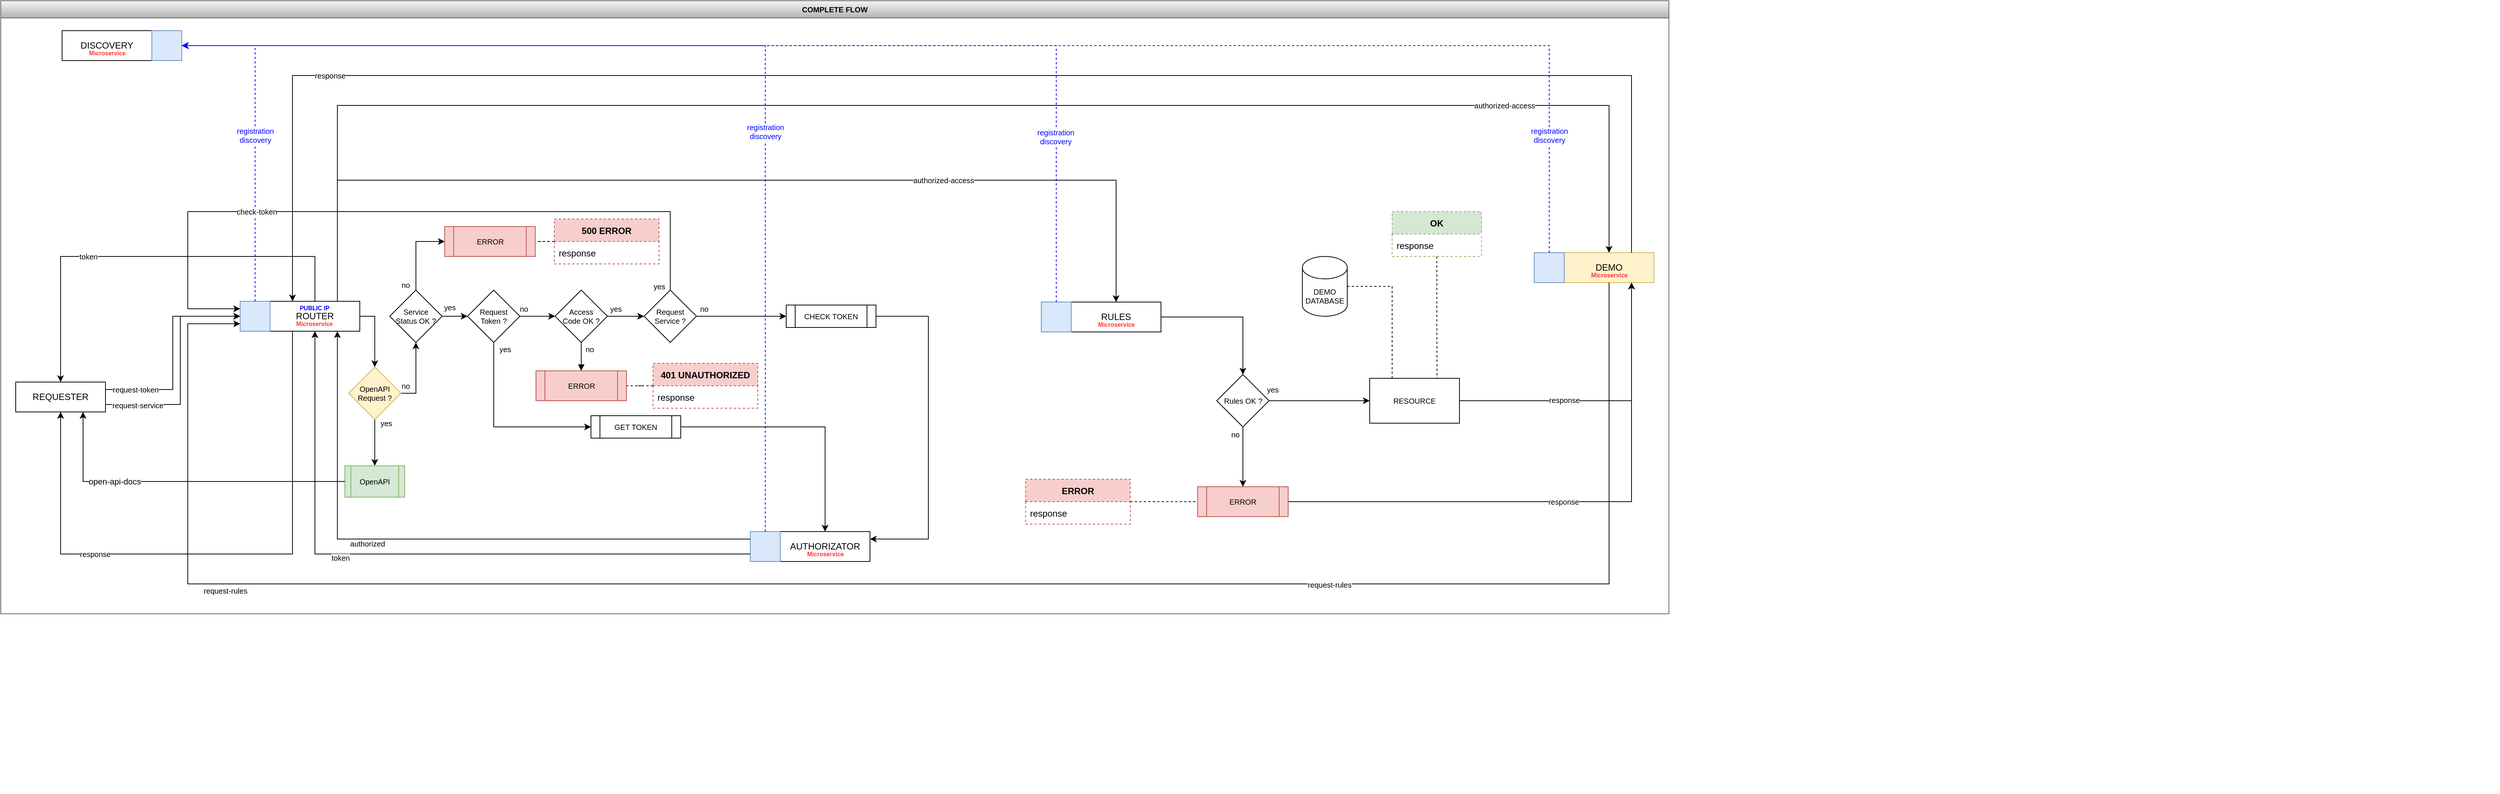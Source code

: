 <mxfile version="20.5.3" type="device" pages="11"><diagram name="Complete Flow" id="XBW6h8NcUP7HwG0BWmii"><mxGraphModel dx="5462" dy="1891" grid="1" gridSize="10" guides="1" tooltips="1" connect="1" arrows="1" fold="1" page="1" pageScale="1" pageWidth="850" pageHeight="1100" math="0" shadow="0"><root><mxCell id="_VGxvkHg0fk4leI1JE1Y-0"/><mxCell id="_VGxvkHg0fk4leI1JE1Y-1" parent="_VGxvkHg0fk4leI1JE1Y-0"/><mxCell id="vAevaixcYgFRLmwn6u8M-0" value="COMPLETE FLOW" style="swimlane;strokeColor=#666666;fontSize=10;fillColor=#f5f5f5;gradientColor=#b3b3b3;" parent="_VGxvkHg0fk4leI1JE1Y-1" vertex="1"><mxGeometry x="-3260" y="-980" width="2230" height="820" as="geometry"><mxRectangle x="-3260" y="-980" width="130" height="30" as="alternateBounds"/></mxGeometry></mxCell><mxCell id="S1e9drM4UIpTXmq-y5XQ-0" value="" style="group" parent="vAevaixcYgFRLmwn6u8M-0" vertex="1" connectable="0"><mxGeometry x="2050" y="337" width="160" height="50" as="geometry"/></mxCell><mxCell id="S1e9drM4UIpTXmq-y5XQ-1" value="" style="group" parent="S1e9drM4UIpTXmq-y5XQ-0" vertex="1" connectable="0"><mxGeometry x="40" width="120" height="50" as="geometry"/></mxCell><mxCell id="S1e9drM4UIpTXmq-y5XQ-2" value="DEMO" style="whiteSpace=wrap;html=1;rounded=0;fillColor=#fff2cc;strokeColor=#d6b656;" parent="S1e9drM4UIpTXmq-y5XQ-1" vertex="1"><mxGeometry width="120" height="40.0" as="geometry"/></mxCell><mxCell id="S1e9drM4UIpTXmq-y5XQ-3" value="&lt;b&gt;&lt;font style=&quot;font-size: 8px;&quot;&gt;Microservice&lt;/font&gt;&lt;/b&gt;" style="text;html=1;align=center;verticalAlign=middle;resizable=0;points=[];autosize=1;strokeColor=none;fillColor=none;fontColor=#FF3333;" parent="S1e9drM4UIpTXmq-y5XQ-1" vertex="1"><mxGeometry x="25" y="14" width="70" height="30" as="geometry"/></mxCell><mxCell id="S1e9drM4UIpTXmq-y5XQ-4" value="" style="rounded=0;whiteSpace=wrap;html=1;shadow=0;glass=0;labelBackgroundColor=none;fontSize=10;fillColor=#dae8fc;strokeColor=#6c8ebf;" parent="S1e9drM4UIpTXmq-y5XQ-0" vertex="1"><mxGeometry width="40" height="40" as="geometry"/></mxCell><mxCell id="S1e9drM4UIpTXmq-y5XQ-5" value="" style="group" parent="vAevaixcYgFRLmwn6u8M-0" vertex="1" connectable="0"><mxGeometry x="1391" y="403" width="161" height="50" as="geometry"/></mxCell><mxCell id="S1e9drM4UIpTXmq-y5XQ-6" value="" style="group" parent="S1e9drM4UIpTXmq-y5XQ-5" vertex="1" connectable="0"><mxGeometry x="40" width="120" height="50" as="geometry"/></mxCell><mxCell id="S1e9drM4UIpTXmq-y5XQ-7" value="&lt;div&gt;RULES&lt;br&gt;&lt;/div&gt;" style="whiteSpace=wrap;html=1;rounded=0;" parent="S1e9drM4UIpTXmq-y5XQ-6" vertex="1"><mxGeometry width="120" height="40.0" as="geometry"/></mxCell><mxCell id="S1e9drM4UIpTXmq-y5XQ-8" value="&lt;b&gt;&lt;font style=&quot;font-size: 8px;&quot;&gt;Microservice&lt;/font&gt;&lt;/b&gt;" style="text;html=1;align=center;verticalAlign=middle;resizable=0;points=[];autosize=1;strokeColor=none;fillColor=none;fontColor=#FF3333;" parent="S1e9drM4UIpTXmq-y5XQ-6" vertex="1"><mxGeometry x="24.5" y="14" width="70" height="30" as="geometry"/></mxCell><mxCell id="S1e9drM4UIpTXmq-y5XQ-9" value="" style="rounded=0;whiteSpace=wrap;html=1;shadow=0;glass=0;labelBackgroundColor=none;fontSize=10;fillColor=#dae8fc;strokeColor=#6c8ebf;" parent="S1e9drM4UIpTXmq-y5XQ-5" vertex="1"><mxGeometry width="40" height="40" as="geometry"/></mxCell><mxCell id="S1e9drM4UIpTXmq-y5XQ-10" value="" style="group" parent="vAevaixcYgFRLmwn6u8M-0" vertex="1" connectable="0"><mxGeometry x="320" y="402" width="3020" height="658" as="geometry"/></mxCell><mxCell id="S1e9drM4UIpTXmq-y5XQ-11" value="" style="group" parent="S1e9drM4UIpTXmq-y5XQ-10" vertex="1" connectable="0"><mxGeometry x="40" width="2980" height="658" as="geometry"/></mxCell><mxCell id="18Q-9lP7jKL2JukardcQ-3" style="edgeStyle=orthogonalEdgeStyle;rounded=0;orthogonalLoop=1;jettySize=auto;html=1;exitX=1;exitY=0.5;exitDx=0;exitDy=0;" edge="1" parent="S1e9drM4UIpTXmq-y5XQ-11" source="S1e9drM4UIpTXmq-y5XQ-12" target="18Q-9lP7jKL2JukardcQ-0"><mxGeometry relative="1" as="geometry"/></mxCell><mxCell id="S1e9drM4UIpTXmq-y5XQ-12" value="ROUTER" style="rounded=0;whiteSpace=wrap;html=1;" parent="S1e9drM4UIpTXmq-y5XQ-11" vertex="1"><mxGeometry width="120" height="40.0" as="geometry"/></mxCell><mxCell id="S1e9drM4UIpTXmq-y5XQ-13" value="&lt;b&gt;&lt;font style=&quot;font-size: 8px;&quot;&gt;Microservice&lt;/font&gt;&lt;/b&gt;" style="text;html=1;align=center;verticalAlign=middle;resizable=0;points=[];autosize=1;strokeColor=none;fillColor=none;fontColor=#FF3333;" parent="S1e9drM4UIpTXmq-y5XQ-11" vertex="1"><mxGeometry x="24" y="14" width="70" height="30" as="geometry"/></mxCell><mxCell id="S1e9drM4UIpTXmq-y5XQ-47" value="&lt;b&gt;&lt;font style=&quot;font-size: 8px;&quot;&gt;PUBLIC IP&lt;/font&gt;&lt;/b&gt;" style="text;html=1;align=center;verticalAlign=middle;resizable=0;points=[];autosize=1;strokeColor=none;fillColor=none;fontColor=#0000FF;" parent="S1e9drM4UIpTXmq-y5XQ-11" vertex="1"><mxGeometry x="29" y="-7" width="60" height="30" as="geometry"/></mxCell><mxCell id="teiJu573eLvVY8qWB9Uf-2" value="&lt;div&gt;Service&lt;/div&gt;&lt;div&gt;Status OK ?&lt;br&gt;&lt;/div&gt;" style="rhombus;whiteSpace=wrap;html=1;rounded=0;shadow=0;glass=0;labelBackgroundColor=none;fontSize=10;fontColor=#000000;" parent="S1e9drM4UIpTXmq-y5XQ-11" vertex="1"><mxGeometry x="160" y="-15" width="70" height="70" as="geometry"/></mxCell><mxCell id="teiJu573eLvVY8qWB9Uf-13" value="yes" style="text;html=1;align=center;verticalAlign=middle;resizable=0;points=[];autosize=1;strokeColor=none;fillColor=none;fontSize=10;fontColor=#000000;" parent="S1e9drM4UIpTXmq-y5XQ-11" vertex="1"><mxGeometry x="220" y="-7" width="40" height="30" as="geometry"/></mxCell><mxCell id="teiJu573eLvVY8qWB9Uf-14" value="no" style="text;html=1;align=center;verticalAlign=middle;resizable=0;points=[];autosize=1;strokeColor=none;fillColor=none;fontSize=10;fontColor=#000000;" parent="S1e9drM4UIpTXmq-y5XQ-11" vertex="1"><mxGeometry x="166" y="-37" width="30" height="30" as="geometry"/></mxCell><mxCell id="18Q-9lP7jKL2JukardcQ-4" style="edgeStyle=orthogonalEdgeStyle;rounded=0;orthogonalLoop=1;jettySize=auto;html=1;entryX=0.5;entryY=1;entryDx=0;entryDy=0;exitX=1;exitY=0.5;exitDx=0;exitDy=0;" edge="1" parent="S1e9drM4UIpTXmq-y5XQ-11" source="18Q-9lP7jKL2JukardcQ-0" target="teiJu573eLvVY8qWB9Uf-2"><mxGeometry relative="1" as="geometry"/></mxCell><mxCell id="18Q-9lP7jKL2JukardcQ-6" style="edgeStyle=orthogonalEdgeStyle;rounded=0;orthogonalLoop=1;jettySize=auto;html=1;" edge="1" parent="S1e9drM4UIpTXmq-y5XQ-11" source="18Q-9lP7jKL2JukardcQ-0" target="18Q-9lP7jKL2JukardcQ-5"><mxGeometry relative="1" as="geometry"/></mxCell><mxCell id="18Q-9lP7jKL2JukardcQ-0" value="&lt;div&gt;OpenAPI&lt;/div&gt;&lt;div&gt;Request ?&lt;br&gt;&lt;/div&gt;" style="rhombus;whiteSpace=wrap;html=1;rounded=0;shadow=0;glass=0;labelBackgroundColor=none;fontSize=10;fillColor=#fff2cc;strokeColor=#d6b656;" vertex="1" parent="S1e9drM4UIpTXmq-y5XQ-11"><mxGeometry x="105" y="88" width="70" height="70" as="geometry"/></mxCell><mxCell id="18Q-9lP7jKL2JukardcQ-5" value="OpenAPI" style="shape=process;whiteSpace=wrap;html=1;backgroundOutline=1;rounded=0;shadow=0;glass=0;labelBackgroundColor=none;fontSize=10;fillColor=#d5e8d4;strokeColor=#82b366;" vertex="1" parent="S1e9drM4UIpTXmq-y5XQ-11"><mxGeometry x="100" y="220" width="80" height="42" as="geometry"/></mxCell><mxCell id="18Q-9lP7jKL2JukardcQ-9" value="no" style="text;html=1;align=center;verticalAlign=middle;resizable=0;points=[];autosize=1;strokeColor=none;fillColor=none;fontSize=10;fontColor=#000000;" vertex="1" parent="S1e9drM4UIpTXmq-y5XQ-11"><mxGeometry x="166" y="98" width="30" height="30" as="geometry"/></mxCell><mxCell id="18Q-9lP7jKL2JukardcQ-10" value="yes" style="text;html=1;align=center;verticalAlign=middle;resizable=0;points=[];autosize=1;strokeColor=none;fillColor=none;fontSize=10;fontColor=#000000;" vertex="1" parent="S1e9drM4UIpTXmq-y5XQ-11"><mxGeometry x="135" y="148" width="40" height="30" as="geometry"/></mxCell><mxCell id="S1e9drM4UIpTXmq-y5XQ-14" value="" style="rounded=0;whiteSpace=wrap;html=1;shadow=0;glass=0;labelBackgroundColor=none;fontSize=10;fillColor=#dae8fc;strokeColor=#6c8ebf;" parent="S1e9drM4UIpTXmq-y5XQ-10" vertex="1"><mxGeometry width="40" height="40" as="geometry"/></mxCell><mxCell id="S1e9drM4UIpTXmq-y5XQ-15" value="" style="group" parent="vAevaixcYgFRLmwn6u8M-0" vertex="1" connectable="0"><mxGeometry x="82" y="40" width="160" height="50" as="geometry"/></mxCell><mxCell id="S1e9drM4UIpTXmq-y5XQ-16" value="" style="group" parent="S1e9drM4UIpTXmq-y5XQ-15" vertex="1" connectable="0"><mxGeometry width="120" height="50" as="geometry"/></mxCell><mxCell id="S1e9drM4UIpTXmq-y5XQ-17" value="&lt;div&gt;DISCOVERY&lt;/div&gt;" style="whiteSpace=wrap;html=1;rounded=0;" parent="S1e9drM4UIpTXmq-y5XQ-16" vertex="1"><mxGeometry width="120" height="40.0" as="geometry"/></mxCell><mxCell id="S1e9drM4UIpTXmq-y5XQ-18" value="&lt;b&gt;&lt;font style=&quot;font-size: 8px;&quot;&gt;Microservice&lt;/font&gt;&lt;/b&gt;" style="text;html=1;align=center;verticalAlign=middle;resizable=0;points=[];autosize=1;strokeColor=none;fillColor=none;fontColor=#FF3333;" parent="S1e9drM4UIpTXmq-y5XQ-16" vertex="1"><mxGeometry x="25" y="14" width="70" height="30" as="geometry"/></mxCell><mxCell id="S1e9drM4UIpTXmq-y5XQ-19" value="" style="rounded=0;whiteSpace=wrap;html=1;shadow=0;glass=0;labelBackgroundColor=none;fontSize=10;fillColor=#dae8fc;strokeColor=#6c8ebf;" parent="S1e9drM4UIpTXmq-y5XQ-15" vertex="1"><mxGeometry x="120" width="40" height="40" as="geometry"/></mxCell><mxCell id="S1e9drM4UIpTXmq-y5XQ-20" value="" style="group" parent="vAevaixcYgFRLmwn6u8M-0" vertex="1" connectable="0"><mxGeometry x="1002" y="710" width="160" height="50" as="geometry"/></mxCell><mxCell id="S1e9drM4UIpTXmq-y5XQ-21" value="" style="group" parent="S1e9drM4UIpTXmq-y5XQ-20" vertex="1" connectable="0"><mxGeometry x="40" width="120" height="50" as="geometry"/></mxCell><mxCell id="S1e9drM4UIpTXmq-y5XQ-22" value="AUTHORIZATOR" style="rounded=0;whiteSpace=wrap;html=1;" parent="S1e9drM4UIpTXmq-y5XQ-21" vertex="1"><mxGeometry width="120" height="40.0" as="geometry"/></mxCell><mxCell id="S1e9drM4UIpTXmq-y5XQ-23" value="&lt;b&gt;&lt;font style=&quot;font-size: 8px;&quot;&gt;Microservice&lt;/font&gt;&lt;/b&gt;" style="text;html=1;align=center;verticalAlign=middle;resizable=0;points=[];autosize=1;strokeColor=none;fillColor=none;fontColor=#FF3333;" parent="S1e9drM4UIpTXmq-y5XQ-21" vertex="1"><mxGeometry x="25" y="14" width="70" height="30" as="geometry"/></mxCell><mxCell id="S1e9drM4UIpTXmq-y5XQ-24" value="" style="rounded=0;whiteSpace=wrap;html=1;shadow=0;glass=0;labelBackgroundColor=none;fontSize=10;fillColor=#dae8fc;strokeColor=#6c8ebf;" parent="S1e9drM4UIpTXmq-y5XQ-20" vertex="1"><mxGeometry width="40" height="40" as="geometry"/></mxCell><mxCell id="S1e9drM4UIpTXmq-y5XQ-25" style="edgeStyle=orthogonalEdgeStyle;rounded=0;orthogonalLoop=1;jettySize=auto;html=1;entryX=1;entryY=0.5;entryDx=0;entryDy=0;fontSize=10;fontColor=#000000;startArrow=none;startFill=0;endArrow=classic;endFill=1;exitX=0.5;exitY=0;exitDx=0;exitDy=0;dashed=1;strokeColor=#0000FF;" parent="vAevaixcYgFRLmwn6u8M-0" source="S1e9drM4UIpTXmq-y5XQ-14" target="S1e9drM4UIpTXmq-y5XQ-19" edge="1"><mxGeometry relative="1" as="geometry"/></mxCell><mxCell id="S1e9drM4UIpTXmq-y5XQ-26" style="edgeStyle=orthogonalEdgeStyle;rounded=0;orthogonalLoop=1;jettySize=auto;html=1;entryX=1;entryY=0.5;entryDx=0;entryDy=0;fontSize=10;fontColor=#000000;startArrow=none;startFill=0;endArrow=classic;endFill=1;exitX=0.5;exitY=0;exitDx=0;exitDy=0;dashed=1;strokeColor=#0000FF;" parent="vAevaixcYgFRLmwn6u8M-0" source="S1e9drM4UIpTXmq-y5XQ-24" target="S1e9drM4UIpTXmq-y5XQ-19" edge="1"><mxGeometry relative="1" as="geometry"/></mxCell><mxCell id="S1e9drM4UIpTXmq-y5XQ-27" value="&lt;div&gt;registration&lt;/div&gt;&lt;div&gt;discovery&lt;br&gt;&lt;/div&gt;" style="edgeLabel;html=1;align=center;verticalAlign=middle;resizable=0;points=[];fontSize=10;fontColor=#0000FF;" parent="S1e9drM4UIpTXmq-y5XQ-26" vertex="1" connectable="0"><mxGeometry x="-0.575" y="-2" relative="1" as="geometry"><mxPoint x="-2" y="-231" as="offset"/></mxGeometry></mxCell><mxCell id="S1e9drM4UIpTXmq-y5XQ-28" style="edgeStyle=orthogonalEdgeStyle;rounded=0;orthogonalLoop=1;jettySize=auto;html=1;entryX=1;entryY=0.5;entryDx=0;entryDy=0;fontSize=10;fontColor=#000000;startArrow=none;startFill=0;endArrow=classic;endFill=1;exitX=0.5;exitY=0;exitDx=0;exitDy=0;dashed=1;strokeColor=#0000FF;" parent="vAevaixcYgFRLmwn6u8M-0" source="S1e9drM4UIpTXmq-y5XQ-9" target="S1e9drM4UIpTXmq-y5XQ-19" edge="1"><mxGeometry relative="1" as="geometry"/></mxCell><mxCell id="S1e9drM4UIpTXmq-y5XQ-29" style="edgeStyle=orthogonalEdgeStyle;rounded=0;orthogonalLoop=1;jettySize=auto;html=1;entryX=1;entryY=0.5;entryDx=0;entryDy=0;fontSize=10;fontColor=#000000;startArrow=none;startFill=0;endArrow=classic;endFill=1;exitX=0.5;exitY=0;exitDx=0;exitDy=0;dashed=1;strokeColor=#0000FF;" parent="vAevaixcYgFRLmwn6u8M-0" source="S1e9drM4UIpTXmq-y5XQ-4" target="S1e9drM4UIpTXmq-y5XQ-19" edge="1"><mxGeometry relative="1" as="geometry"/></mxCell><mxCell id="KPfkGJZk5kWk9S_Hzr4F-1" style="edgeStyle=orthogonalEdgeStyle;rounded=0;orthogonalLoop=1;jettySize=auto;html=1;fontSize=10;fontColor=#000000;startArrow=none;startFill=0;endArrow=classic;endFill=1;" parent="vAevaixcYgFRLmwn6u8M-0" source="S1e9drM4UIpTXmq-y5XQ-33" target="KPfkGJZk5kWk9S_Hzr4F-0" edge="1"><mxGeometry relative="1" as="geometry"/></mxCell><mxCell id="S1e9drM4UIpTXmq-y5XQ-33" value="&lt;div&gt;Request&lt;/div&gt;&lt;div&gt;Token ?&lt;br&gt;&lt;/div&gt;" style="rhombus;whiteSpace=wrap;html=1;rounded=0;shadow=0;glass=0;labelBackgroundColor=none;fontSize=10;fontColor=#000000;" parent="vAevaixcYgFRLmwn6u8M-0" vertex="1"><mxGeometry x="624" y="387" width="70" height="70" as="geometry"/></mxCell><mxCell id="S1e9drM4UIpTXmq-y5XQ-34" style="edgeStyle=orthogonalEdgeStyle;rounded=0;orthogonalLoop=1;jettySize=auto;html=1;entryX=0;entryY=0.25;entryDx=0;entryDy=0;fontSize=10;fontColor=#000000;startArrow=none;startFill=0;endArrow=classic;endFill=1;exitX=0.5;exitY=0;exitDx=0;exitDy=0;" parent="vAevaixcYgFRLmwn6u8M-0" source="S1e9drM4UIpTXmq-y5XQ-36" target="S1e9drM4UIpTXmq-y5XQ-14" edge="1"><mxGeometry relative="1" as="geometry"><Array as="points"><mxPoint x="895" y="282"/><mxPoint x="250" y="282"/><mxPoint x="250" y="412"/></Array></mxGeometry></mxCell><mxCell id="1Uai-Df7pE8Sgz3iAlLl-2" value="check-token" style="edgeLabel;html=1;align=center;verticalAlign=middle;resizable=0;points=[];fontSize=10;fontColor=#000000;" parent="S1e9drM4UIpTXmq-y5XQ-34" vertex="1" connectable="0"><mxGeometry x="0.422" y="3" relative="1" as="geometry"><mxPoint x="17" y="-3" as="offset"/></mxGeometry></mxCell><mxCell id="S1e9drM4UIpTXmq-y5XQ-36" value="&lt;div&gt;Request&lt;/div&gt;&lt;div&gt;Service ?&lt;br&gt;&lt;/div&gt;" style="rhombus;whiteSpace=wrap;html=1;rounded=0;shadow=0;glass=0;labelBackgroundColor=none;fontSize=10;fontColor=#000000;" parent="vAevaixcYgFRLmwn6u8M-0" vertex="1"><mxGeometry x="860" y="387" width="70" height="70" as="geometry"/></mxCell><mxCell id="S1e9drM4UIpTXmq-y5XQ-38" value="" style="group" parent="vAevaixcYgFRLmwn6u8M-0" vertex="1" connectable="0"><mxGeometry x="20" y="510" width="120" height="40" as="geometry"/></mxCell><mxCell id="S1e9drM4UIpTXmq-y5XQ-39" value="REQUESTER" style="rounded=0;whiteSpace=wrap;html=1;" parent="S1e9drM4UIpTXmq-y5XQ-38" vertex="1"><mxGeometry width="120" height="40.0" as="geometry"/></mxCell><mxCell id="S1e9drM4UIpTXmq-y5XQ-40" style="edgeStyle=orthogonalEdgeStyle;rounded=0;orthogonalLoop=1;jettySize=auto;html=1;entryX=0;entryY=0.5;entryDx=0;entryDy=0;fontSize=10;fontColor=#000000;startArrow=none;startFill=0;endArrow=classic;endFill=1;exitX=1;exitY=0.75;exitDx=0;exitDy=0;" parent="vAevaixcYgFRLmwn6u8M-0" source="S1e9drM4UIpTXmq-y5XQ-39" target="S1e9drM4UIpTXmq-y5XQ-14" edge="1"><mxGeometry relative="1" as="geometry"><Array as="points"><mxPoint x="240" y="540"/><mxPoint x="240" y="422"/></Array></mxGeometry></mxCell><mxCell id="S1e9drM4UIpTXmq-y5XQ-41" value="request-service" style="edgeLabel;html=1;align=center;verticalAlign=middle;resizable=0;points=[];fontSize=10;fontColor=#000000;" parent="S1e9drM4UIpTXmq-y5XQ-40" vertex="1" connectable="0"><mxGeometry x="-0.8" y="-3" relative="1" as="geometry"><mxPoint x="13" y="-2" as="offset"/></mxGeometry></mxCell><mxCell id="S1e9drM4UIpTXmq-y5XQ-42" style="edgeStyle=orthogonalEdgeStyle;rounded=0;orthogonalLoop=1;jettySize=auto;html=1;entryX=0;entryY=0.5;entryDx=0;entryDy=0;fontSize=10;fontColor=#000000;startArrow=none;startFill=0;endArrow=classic;endFill=1;exitX=1;exitY=0.25;exitDx=0;exitDy=0;" parent="vAevaixcYgFRLmwn6u8M-0" source="S1e9drM4UIpTXmq-y5XQ-39" target="S1e9drM4UIpTXmq-y5XQ-14" edge="1"><mxGeometry relative="1" as="geometry"><Array as="points"><mxPoint x="230" y="520"/><mxPoint x="230" y="422"/></Array></mxGeometry></mxCell><mxCell id="S1e9drM4UIpTXmq-y5XQ-43" value="request-token" style="edgeLabel;html=1;align=center;verticalAlign=middle;resizable=0;points=[];fontSize=10;fontColor=#000000;" parent="S1e9drM4UIpTXmq-y5XQ-42" vertex="1" connectable="0"><mxGeometry x="-0.528" y="-1" relative="1" as="geometry"><mxPoint x="-26" y="-1" as="offset"/></mxGeometry></mxCell><mxCell id="S1e9drM4UIpTXmq-y5XQ-44" value="no" style="text;html=1;align=center;verticalAlign=middle;resizable=0;points=[];autosize=1;strokeColor=none;fillColor=none;fontSize=10;fontColor=#000000;" parent="vAevaixcYgFRLmwn6u8M-0" vertex="1"><mxGeometry x="684" y="397" width="30" height="30" as="geometry"/></mxCell><mxCell id="S1e9drM4UIpTXmq-y5XQ-45" value="yes" style="text;html=1;align=center;verticalAlign=middle;resizable=0;points=[];autosize=1;strokeColor=none;fillColor=none;fontSize=10;fontColor=#000000;" parent="vAevaixcYgFRLmwn6u8M-0" vertex="1"><mxGeometry x="860" y="367" width="40" height="30" as="geometry"/></mxCell><mxCell id="S1e9drM4UIpTXmq-y5XQ-46" value="yes" style="text;html=1;align=center;verticalAlign=middle;resizable=0;points=[];autosize=1;strokeColor=none;fillColor=none;fontSize=10;fontColor=#000000;" parent="vAevaixcYgFRLmwn6u8M-0" vertex="1"><mxGeometry x="654" y="451" width="40" height="30" as="geometry"/></mxCell><mxCell id="S1e9drM4UIpTXmq-y5XQ-48" style="edgeStyle=orthogonalEdgeStyle;rounded=0;orthogonalLoop=1;jettySize=auto;html=1;entryX=0.5;entryY=1;entryDx=0;entryDy=0;fontSize=10;fontColor=#000000;startArrow=none;startFill=0;endArrow=classic;endFill=1;exitX=0;exitY=0.75;exitDx=0;exitDy=0;" parent="vAevaixcYgFRLmwn6u8M-0" source="S1e9drM4UIpTXmq-y5XQ-24" target="S1e9drM4UIpTXmq-y5XQ-12" edge="1"><mxGeometry relative="1" as="geometry"><mxPoint x="970" y="730" as="sourcePoint"/></mxGeometry></mxCell><mxCell id="S1e9drM4UIpTXmq-y5XQ-49" value="token" style="edgeLabel;html=1;align=center;verticalAlign=middle;resizable=0;points=[];fontSize=10;fontColor=#000000;" parent="S1e9drM4UIpTXmq-y5XQ-48" vertex="1" connectable="0"><mxGeometry x="0.476" relative="1" as="geometry"><mxPoint x="34" y="72" as="offset"/></mxGeometry></mxCell><mxCell id="S1e9drM4UIpTXmq-y5XQ-50" style="edgeStyle=orthogonalEdgeStyle;rounded=0;orthogonalLoop=1;jettySize=auto;html=1;fontSize=10;fontColor=#000000;startArrow=none;startFill=0;endArrow=classic;endFill=1;exitX=0;exitY=0.25;exitDx=0;exitDy=0;entryX=0.75;entryY=1;entryDx=0;entryDy=0;" parent="vAevaixcYgFRLmwn6u8M-0" source="S1e9drM4UIpTXmq-y5XQ-24" target="S1e9drM4UIpTXmq-y5XQ-12" edge="1"><mxGeometry relative="1" as="geometry"/></mxCell><mxCell id="S1e9drM4UIpTXmq-y5XQ-51" value="authorized" style="edgeLabel;html=1;align=center;verticalAlign=middle;resizable=0;points=[];fontSize=10;fontColor=#000000;" parent="S1e9drM4UIpTXmq-y5XQ-50" vertex="1" connectable="0"><mxGeometry x="0.473" y="-1" relative="1" as="geometry"><mxPoint x="39" y="65" as="offset"/></mxGeometry></mxCell><mxCell id="S1e9drM4UIpTXmq-y5XQ-52" style="edgeStyle=orthogonalEdgeStyle;rounded=0;orthogonalLoop=1;jettySize=auto;html=1;fontSize=10;fontColor=#000000;startArrow=none;startFill=0;endArrow=classic;endFill=1;exitX=0.5;exitY=0;exitDx=0;exitDy=0;" parent="vAevaixcYgFRLmwn6u8M-0" source="S1e9drM4UIpTXmq-y5XQ-12" target="S1e9drM4UIpTXmq-y5XQ-39" edge="1"><mxGeometry relative="1" as="geometry"><Array as="points"><mxPoint x="420" y="342"/><mxPoint x="80" y="342"/></Array></mxGeometry></mxCell><mxCell id="S1e9drM4UIpTXmq-y5XQ-53" value="token" style="edgeLabel;html=1;align=center;verticalAlign=middle;resizable=0;points=[];fontSize=10;fontColor=#000000;" parent="S1e9drM4UIpTXmq-y5XQ-52" vertex="1" connectable="0"><mxGeometry x="0.221" y="3" relative="1" as="geometry"><mxPoint x="-16" y="-3" as="offset"/></mxGeometry></mxCell><mxCell id="S1e9drM4UIpTXmq-y5XQ-54" style="edgeStyle=orthogonalEdgeStyle;rounded=0;orthogonalLoop=1;jettySize=auto;html=1;entryX=0.5;entryY=0;entryDx=0;entryDy=0;fontSize=10;fontColor=#000000;startArrow=none;startFill=0;endArrow=classic;endFill=1;exitX=0.75;exitY=0;exitDx=0;exitDy=0;" parent="vAevaixcYgFRLmwn6u8M-0" source="S1e9drM4UIpTXmq-y5XQ-12" target="S1e9drM4UIpTXmq-y5XQ-2" edge="1"><mxGeometry relative="1" as="geometry"><Array as="points"><mxPoint x="450" y="140"/><mxPoint x="2150" y="140"/></Array></mxGeometry></mxCell><mxCell id="S1e9drM4UIpTXmq-y5XQ-55" value="authorized-access" style="edgeLabel;html=1;align=center;verticalAlign=middle;resizable=0;points=[];fontSize=10;fontColor=#000000;" parent="S1e9drM4UIpTXmq-y5XQ-54" vertex="1" connectable="0"><mxGeometry x="-0.784" y="-2" relative="1" as="geometry"><mxPoint x="1558" y="-29" as="offset"/></mxGeometry></mxCell><mxCell id="S1e9drM4UIpTXmq-y5XQ-56" style="edgeStyle=orthogonalEdgeStyle;rounded=0;orthogonalLoop=1;jettySize=auto;html=1;fontSize=10;fontColor=#000000;startArrow=none;startFill=0;endArrow=classic;endFill=1;entryX=1;entryY=0.25;entryDx=0;entryDy=0;exitX=1;exitY=0.5;exitDx=0;exitDy=0;" parent="vAevaixcYgFRLmwn6u8M-0" source="S1e9drM4UIpTXmq-y5XQ-57" target="S1e9drM4UIpTXmq-y5XQ-22" edge="1"><mxGeometry relative="1" as="geometry"><Array as="points"><mxPoint x="1240" y="422"/><mxPoint x="1240" y="720"/></Array></mxGeometry></mxCell><mxCell id="S1e9drM4UIpTXmq-y5XQ-57" value="CHECK TOKEN" style="shape=process;whiteSpace=wrap;html=1;backgroundOutline=1;rounded=0;shadow=0;glass=0;labelBackgroundColor=none;fontSize=10;fontColor=#000000;" parent="vAevaixcYgFRLmwn6u8M-0" vertex="1"><mxGeometry x="1050" y="407" width="120" height="30" as="geometry"/></mxCell><mxCell id="S1e9drM4UIpTXmq-y5XQ-58" style="edgeStyle=orthogonalEdgeStyle;rounded=0;orthogonalLoop=1;jettySize=auto;html=1;fontSize=10;fontColor=#000000;startArrow=none;startFill=0;endArrow=classic;endFill=1;" parent="vAevaixcYgFRLmwn6u8M-0" source="S1e9drM4UIpTXmq-y5XQ-59" target="S1e9drM4UIpTXmq-y5XQ-22" edge="1"><mxGeometry relative="1" as="geometry"/></mxCell><mxCell id="S1e9drM4UIpTXmq-y5XQ-59" value="GET TOKEN" style="shape=process;whiteSpace=wrap;html=1;backgroundOutline=1;rounded=0;shadow=0;glass=0;labelBackgroundColor=none;fontSize=10;fontColor=#000000;" parent="vAevaixcYgFRLmwn6u8M-0" vertex="1"><mxGeometry x="789" y="555" width="120" height="30" as="geometry"/></mxCell><mxCell id="S1e9drM4UIpTXmq-y5XQ-60" value="no" style="text;html=1;align=center;verticalAlign=middle;resizable=0;points=[];autosize=1;strokeColor=none;fillColor=none;fontSize=10;fontColor=#000000;" parent="vAevaixcYgFRLmwn6u8M-0" vertex="1"><mxGeometry x="925" y="397" width="30" height="30" as="geometry"/></mxCell><mxCell id="S1e9drM4UIpTXmq-y5XQ-61" style="edgeStyle=orthogonalEdgeStyle;rounded=0;orthogonalLoop=1;jettySize=auto;html=1;strokeColor=#000000;fontSize=10;fontColor=#000000;startArrow=none;startFill=0;endArrow=classic;endFill=1;entryX=0;entryY=0.75;entryDx=0;entryDy=0;exitX=0.5;exitY=1;exitDx=0;exitDy=0;" parent="vAevaixcYgFRLmwn6u8M-0" source="S1e9drM4UIpTXmq-y5XQ-2" target="S1e9drM4UIpTXmq-y5XQ-14" edge="1"><mxGeometry relative="1" as="geometry"><Array as="points"><mxPoint x="2150" y="780"/><mxPoint x="250" y="780"/><mxPoint x="250" y="432"/></Array></mxGeometry></mxCell><mxCell id="3nYgRN_xU63G19fWtx5O-0" value="request-rules" style="edgeLabel;html=1;align=center;verticalAlign=middle;resizable=0;points=[];fontSize=10;fontColor=#000000;" parent="S1e9drM4UIpTXmq-y5XQ-61" vertex="1" connectable="0"><mxGeometry x="0.806" y="1" relative="1" as="geometry"><mxPoint x="51" y="163" as="offset"/></mxGeometry></mxCell><mxCell id="3nYgRN_xU63G19fWtx5O-2" value="request-rules" style="edgeLabel;html=1;align=center;verticalAlign=middle;resizable=0;points=[];fontSize=10;fontColor=#000000;" parent="S1e9drM4UIpTXmq-y5XQ-61" vertex="1" connectable="0"><mxGeometry x="-0.164" y="1" relative="1" as="geometry"><mxPoint x="360" as="offset"/></mxGeometry></mxCell><mxCell id="S1e9drM4UIpTXmq-y5XQ-64" value="Rules OK ?" style="rhombus;whiteSpace=wrap;html=1;rounded=0;shadow=0;glass=0;labelBackgroundColor=none;fontSize=10;fontColor=#000000;" parent="vAevaixcYgFRLmwn6u8M-0" vertex="1"><mxGeometry x="1625.5" y="500" width="70" height="70" as="geometry"/></mxCell><mxCell id="S1e9drM4UIpTXmq-y5XQ-35" style="edgeStyle=orthogonalEdgeStyle;rounded=0;orthogonalLoop=1;jettySize=auto;html=1;fontSize=10;fontColor=#000000;startArrow=none;startFill=0;endArrow=classic;endFill=1;" parent="vAevaixcYgFRLmwn6u8M-0" source="S1e9drM4UIpTXmq-y5XQ-36" target="S1e9drM4UIpTXmq-y5XQ-57" edge="1"><mxGeometry relative="1" as="geometry"/></mxCell><mxCell id="S1e9drM4UIpTXmq-y5XQ-65" style="edgeStyle=orthogonalEdgeStyle;rounded=0;orthogonalLoop=1;jettySize=auto;html=1;strokeColor=#000000;fontSize=10;fontColor=#000000;startArrow=none;startFill=0;endArrow=classic;endFill=1;" parent="vAevaixcYgFRLmwn6u8M-0" source="S1e9drM4UIpTXmq-y5XQ-7" target="S1e9drM4UIpTXmq-y5XQ-64" edge="1"><mxGeometry relative="1" as="geometry"/></mxCell><mxCell id="S1e9drM4UIpTXmq-y5XQ-66" style="edgeStyle=orthogonalEdgeStyle;rounded=0;orthogonalLoop=1;jettySize=auto;html=1;entryX=0.75;entryY=1;entryDx=0;entryDy=0;strokeColor=#000000;fontSize=10;fontColor=#000000;startArrow=none;startFill=0;endArrow=classic;endFill=1;" parent="vAevaixcYgFRLmwn6u8M-0" source="S1e9drM4UIpTXmq-y5XQ-67" target="S1e9drM4UIpTXmq-y5XQ-2" edge="1"><mxGeometry relative="1" as="geometry"/></mxCell><mxCell id="3nYgRN_xU63G19fWtx5O-7" value="response" style="edgeLabel;html=1;align=center;verticalAlign=middle;resizable=0;points=[];fontSize=10;fontColor=#000000;" parent="S1e9drM4UIpTXmq-y5XQ-66" vertex="1" connectable="0"><mxGeometry x="-0.021" y="-1" relative="1" as="geometry"><mxPoint y="-1" as="offset"/></mxGeometry></mxCell><mxCell id="S1e9drM4UIpTXmq-y5XQ-67" value="ERROR" style="shape=process;whiteSpace=wrap;html=1;backgroundOutline=1;rounded=0;shadow=0;glass=0;labelBackgroundColor=none;fontSize=10;fillColor=#f8cecc;strokeColor=#b85450;" parent="vAevaixcYgFRLmwn6u8M-0" vertex="1"><mxGeometry x="1600" y="650" width="121" height="40" as="geometry"/></mxCell><mxCell id="S1e9drM4UIpTXmq-y5XQ-69" value="&lt;div&gt;DEMO&lt;/div&gt;&lt;div&gt;DATABASE&lt;br&gt;&lt;/div&gt;" style="shape=cylinder3;whiteSpace=wrap;html=1;boundedLbl=1;backgroundOutline=1;size=15;rounded=0;shadow=0;glass=0;labelBackgroundColor=none;fontSize=10;fontColor=#000000;" parent="vAevaixcYgFRLmwn6u8M-0" vertex="1"><mxGeometry x="1740" y="342" width="60" height="80" as="geometry"/></mxCell><mxCell id="S1e9drM4UIpTXmq-y5XQ-32" style="edgeStyle=orthogonalEdgeStyle;rounded=0;orthogonalLoop=1;jettySize=auto;html=1;entryX=0;entryY=0.5;entryDx=0;entryDy=0;fontSize=10;fontColor=#000000;startArrow=none;startFill=0;endArrow=classic;endFill=1;exitX=0.5;exitY=1;exitDx=0;exitDy=0;" parent="vAevaixcYgFRLmwn6u8M-0" source="S1e9drM4UIpTXmq-y5XQ-33" target="S1e9drM4UIpTXmq-y5XQ-59" edge="1"><mxGeometry relative="1" as="geometry"><mxPoint x="580" y="482" as="sourcePoint"/></mxGeometry></mxCell><mxCell id="S1e9drM4UIpTXmq-y5XQ-70" style="edgeStyle=orthogonalEdgeStyle;rounded=0;orthogonalLoop=1;jettySize=auto;html=1;entryX=0.75;entryY=1;entryDx=0;entryDy=0;strokeColor=#000000;fontSize=10;fontColor=#000000;startArrow=none;startFill=0;endArrow=classic;endFill=1;" parent="vAevaixcYgFRLmwn6u8M-0" source="S1e9drM4UIpTXmq-y5XQ-71" target="S1e9drM4UIpTXmq-y5XQ-2" edge="1"><mxGeometry relative="1" as="geometry"/></mxCell><mxCell id="3nYgRN_xU63G19fWtx5O-8" value="response" style="edgeLabel;html=1;align=center;verticalAlign=middle;resizable=0;points=[];fontSize=10;fontColor=#000000;" parent="S1e9drM4UIpTXmq-y5XQ-70" vertex="1" connectable="0"><mxGeometry x="-0.278" y="-2" relative="1" as="geometry"><mxPoint y="-3" as="offset"/></mxGeometry></mxCell><mxCell id="S1e9drM4UIpTXmq-y5XQ-71" value="RESOURCE" style="rounded=0;whiteSpace=wrap;html=1;shadow=0;glass=0;labelBackgroundColor=none;fontSize=10;fontColor=#000000;" parent="vAevaixcYgFRLmwn6u8M-0" vertex="1"><mxGeometry x="1830" y="505" width="120" height="60" as="geometry"/></mxCell><mxCell id="3nYgRN_xU63G19fWtx5O-4" style="edgeStyle=orthogonalEdgeStyle;rounded=0;orthogonalLoop=1;jettySize=auto;html=1;dashed=1;fontSize=10;fontColor=#000000;entryX=0.75;entryY=0;entryDx=0;entryDy=0;endArrow=none;endFill=0;" parent="vAevaixcYgFRLmwn6u8M-0" source="S1e9drM4UIpTXmq-y5XQ-73" target="S1e9drM4UIpTXmq-y5XQ-71" edge="1"><mxGeometry relative="1" as="geometry"><mxPoint x="1919.75" y="510" as="targetPoint"/></mxGeometry></mxCell><mxCell id="S1e9drM4UIpTXmq-y5XQ-73" value="OK" style="swimlane;fontStyle=1;childLayout=stackLayout;horizontal=1;startSize=30;horizontalStack=0;resizeParent=1;resizeParentMax=0;resizeLast=0;collapsible=1;marginBottom=0;dashed=1;fillColor=#d5e8d4;strokeColor=#82b366;" parent="vAevaixcYgFRLmwn6u8M-0" vertex="1"><mxGeometry x="1860" y="282" width="119.5" height="60" as="geometry"/></mxCell><mxCell id="S1e9drM4UIpTXmq-y5XQ-74" value="response" style="text;strokeColor=none;fillColor=none;align=left;verticalAlign=middle;spacingLeft=4;spacingRight=4;overflow=hidden;points=[[0,0.5],[1,0.5]];portConstraint=eastwest;rotatable=0;dashed=1;" parent="S1e9drM4UIpTXmq-y5XQ-73" vertex="1"><mxGeometry y="30" width="119.5" height="30" as="geometry"/></mxCell><mxCell id="S1e9drM4UIpTXmq-y5XQ-75" style="edgeStyle=orthogonalEdgeStyle;rounded=0;orthogonalLoop=1;jettySize=auto;html=1;strokeColor=#000000;fontSize=10;fontColor=#000000;startArrow=none;startFill=0;endArrow=none;endFill=0;dashed=1;" parent="vAevaixcYgFRLmwn6u8M-0" source="S1e9drM4UIpTXmq-y5XQ-76" target="S1e9drM4UIpTXmq-y5XQ-67" edge="1"><mxGeometry relative="1" as="geometry"/></mxCell><mxCell id="S1e9drM4UIpTXmq-y5XQ-76" value="ERROR" style="swimlane;fontStyle=1;childLayout=stackLayout;horizontal=1;startSize=30;horizontalStack=0;resizeParent=1;resizeParentMax=0;resizeLast=0;collapsible=1;marginBottom=0;dashed=1;fillColor=#f8cecc;strokeColor=#b85450;" parent="vAevaixcYgFRLmwn6u8M-0" vertex="1"><mxGeometry x="1370" y="640" width="140" height="60" as="geometry"/></mxCell><mxCell id="S1e9drM4UIpTXmq-y5XQ-77" value="response" style="text;strokeColor=none;fillColor=none;align=left;verticalAlign=middle;spacingLeft=4;spacingRight=4;overflow=hidden;points=[[0,0.5],[1,0.5]];portConstraint=eastwest;rotatable=0;dashed=1;" parent="S1e9drM4UIpTXmq-y5XQ-76" vertex="1"><mxGeometry y="30" width="140" height="30" as="geometry"/></mxCell><mxCell id="S1e9drM4UIpTXmq-y5XQ-63" style="edgeStyle=orthogonalEdgeStyle;rounded=0;orthogonalLoop=1;jettySize=auto;html=1;strokeColor=#000000;fontSize=10;fontColor=#000000;startArrow=none;startFill=0;endArrow=classic;endFill=1;" parent="vAevaixcYgFRLmwn6u8M-0" source="S1e9drM4UIpTXmq-y5XQ-64" target="S1e9drM4UIpTXmq-y5XQ-67" edge="1"><mxGeometry relative="1" as="geometry"/></mxCell><mxCell id="S1e9drM4UIpTXmq-y5XQ-79" style="edgeStyle=orthogonalEdgeStyle;rounded=0;orthogonalLoop=1;jettySize=auto;html=1;entryX=0.25;entryY=0;entryDx=0;entryDy=0;strokeColor=#000000;fontSize=10;fontColor=#000000;startArrow=none;startFill=0;endArrow=classic;endFill=1;exitX=0.75;exitY=0;exitDx=0;exitDy=0;" parent="vAevaixcYgFRLmwn6u8M-0" source="S1e9drM4UIpTXmq-y5XQ-2" target="S1e9drM4UIpTXmq-y5XQ-12" edge="1"><mxGeometry relative="1" as="geometry"><Array as="points"><mxPoint x="2180" y="100"/><mxPoint x="390" y="100"/></Array></mxGeometry></mxCell><mxCell id="S1e9drM4UIpTXmq-y5XQ-80" value="response" style="edgeLabel;html=1;align=center;verticalAlign=middle;resizable=0;points=[];fontSize=10;fontColor=#000000;" parent="S1e9drM4UIpTXmq-y5XQ-79" vertex="1" connectable="0"><mxGeometry x="0.728" y="-1" relative="1" as="geometry"><mxPoint x="35" y="1" as="offset"/></mxGeometry></mxCell><mxCell id="S1e9drM4UIpTXmq-y5XQ-62" style="edgeStyle=orthogonalEdgeStyle;rounded=0;orthogonalLoop=1;jettySize=auto;html=1;strokeColor=#000000;fontSize=10;fontColor=#000000;startArrow=none;startFill=0;endArrow=classic;endFill=1;" parent="vAevaixcYgFRLmwn6u8M-0" source="S1e9drM4UIpTXmq-y5XQ-64" target="S1e9drM4UIpTXmq-y5XQ-71" edge="1"><mxGeometry relative="1" as="geometry"><mxPoint x="1730" y="675" as="targetPoint"/></mxGeometry></mxCell><mxCell id="S1e9drM4UIpTXmq-y5XQ-81" style="edgeStyle=orthogonalEdgeStyle;rounded=0;orthogonalLoop=1;jettySize=auto;html=1;entryX=0.5;entryY=1;entryDx=0;entryDy=0;strokeColor=#000000;fontSize=10;fontColor=#000000;startArrow=none;startFill=0;endArrow=classic;endFill=1;exitX=0.25;exitY=1;exitDx=0;exitDy=0;" parent="vAevaixcYgFRLmwn6u8M-0" source="S1e9drM4UIpTXmq-y5XQ-12" target="S1e9drM4UIpTXmq-y5XQ-39" edge="1"><mxGeometry relative="1" as="geometry"><Array as="points"><mxPoint x="390" y="740"/><mxPoint x="80" y="740"/></Array></mxGeometry></mxCell><mxCell id="S1e9drM4UIpTXmq-y5XQ-82" value="response" style="edgeLabel;html=1;align=center;verticalAlign=middle;resizable=0;points=[];fontSize=10;fontColor=#000000;" parent="S1e9drM4UIpTXmq-y5XQ-81" vertex="1" connectable="0"><mxGeometry x="0.648" relative="1" as="geometry"><mxPoint x="46" y="49" as="offset"/></mxGeometry></mxCell><mxCell id="S1e9drM4UIpTXmq-y5XQ-83" value="&lt;div&gt;registration&lt;/div&gt;&lt;div&gt;discovery&lt;br&gt;&lt;/div&gt;" style="edgeLabel;html=1;align=center;verticalAlign=middle;resizable=0;points=[];fontSize=10;fontColor=#0000FF;" parent="vAevaixcYgFRLmwn6u8M-0" vertex="1" connectable="0"><mxGeometry x="1414" y="240" as="geometry"><mxPoint x="-4" y="-58" as="offset"/></mxGeometry></mxCell><mxCell id="S1e9drM4UIpTXmq-y5XQ-84" value="&lt;div&gt;registration&lt;/div&gt;&lt;div&gt;discovery&lt;br&gt;&lt;/div&gt;" style="edgeLabel;html=1;align=center;verticalAlign=middle;resizable=0;points=[];fontSize=10;fontColor=#0000FF;" parent="vAevaixcYgFRLmwn6u8M-0" vertex="1" connectable="0"><mxGeometry x="2070" y="180" as="geometry"/></mxCell><mxCell id="S1e9drM4UIpTXmq-y5XQ-85" value="&lt;div&gt;registration&lt;/div&gt;&lt;div&gt;discovery&lt;br&gt;&lt;/div&gt;" style="edgeLabel;html=1;align=center;verticalAlign=middle;resizable=0;points=[];fontSize=10;fontColor=#0000FF;" parent="vAevaixcYgFRLmwn6u8M-0" vertex="1" connectable="0"><mxGeometry x="340" y="180" as="geometry"/></mxCell><mxCell id="S1e9drM4UIpTXmq-y5XQ-68" style="edgeStyle=orthogonalEdgeStyle;rounded=0;orthogonalLoop=1;jettySize=auto;html=1;strokeColor=#000000;fontSize=10;fontColor=#000000;startArrow=none;startFill=0;endArrow=none;endFill=0;entryX=0.25;entryY=0;entryDx=0;entryDy=0;dashed=1;" parent="vAevaixcYgFRLmwn6u8M-0" source="S1e9drM4UIpTXmq-y5XQ-69" target="S1e9drM4UIpTXmq-y5XQ-71" edge="1"><mxGeometry relative="1" as="geometry"><mxPoint x="1810" y="642.5" as="targetPoint"/></mxGeometry></mxCell><mxCell id="3nYgRN_xU63G19fWtx5O-1" style="edgeStyle=orthogonalEdgeStyle;rounded=0;orthogonalLoop=1;jettySize=auto;html=1;entryX=0.5;entryY=0;entryDx=0;entryDy=0;fontSize=10;fontColor=#000000;exitX=0.75;exitY=0;exitDx=0;exitDy=0;" parent="vAevaixcYgFRLmwn6u8M-0" source="S1e9drM4UIpTXmq-y5XQ-12" target="S1e9drM4UIpTXmq-y5XQ-7" edge="1"><mxGeometry relative="1" as="geometry"><Array as="points"><mxPoint x="450" y="240"/><mxPoint x="1491" y="240"/></Array></mxGeometry></mxCell><mxCell id="3nYgRN_xU63G19fWtx5O-3" value="authorized-access" style="edgeLabel;html=1;align=center;verticalAlign=middle;resizable=0;points=[];fontSize=10;fontColor=#000000;" parent="3nYgRN_xU63G19fWtx5O-1" vertex="1" connectable="0"><mxGeometry x="0.508" y="-3" relative="1" as="geometry"><mxPoint x="-58" y="-3" as="offset"/></mxGeometry></mxCell><mxCell id="3nYgRN_xU63G19fWtx5O-5" value="no" style="text;html=1;align=center;verticalAlign=middle;resizable=0;points=[];autosize=1;strokeColor=none;fillColor=none;fontSize=10;fontColor=#000000;" parent="vAevaixcYgFRLmwn6u8M-0" vertex="1"><mxGeometry x="1635" y="565" width="30" height="30" as="geometry"/></mxCell><mxCell id="3nYgRN_xU63G19fWtx5O-6" value="yes" style="text;html=1;align=center;verticalAlign=middle;resizable=0;points=[];autosize=1;strokeColor=none;fillColor=none;fontSize=10;fontColor=#000000;" parent="vAevaixcYgFRLmwn6u8M-0" vertex="1"><mxGeometry x="1680" y="505" width="40" height="30" as="geometry"/></mxCell><mxCell id="KPfkGJZk5kWk9S_Hzr4F-2" style="edgeStyle=orthogonalEdgeStyle;rounded=0;orthogonalLoop=1;jettySize=auto;html=1;fontSize=10;fontColor=#000000;startArrow=none;startFill=0;endArrow=classic;endFill=1;" parent="vAevaixcYgFRLmwn6u8M-0" source="KPfkGJZk5kWk9S_Hzr4F-0" target="S1e9drM4UIpTXmq-y5XQ-36" edge="1"><mxGeometry relative="1" as="geometry"/></mxCell><mxCell id="KPfkGJZk5kWk9S_Hzr4F-0" value="&lt;div&gt;Access&lt;/div&gt;&lt;div&gt;Code OK ?&lt;br&gt;&lt;/div&gt;" style="rhombus;whiteSpace=wrap;html=1;rounded=0;shadow=0;glass=0;labelBackgroundColor=none;fontSize=10;fontColor=#000000;" parent="vAevaixcYgFRLmwn6u8M-0" vertex="1"><mxGeometry x="741" y="387" width="70" height="70" as="geometry"/></mxCell><mxCell id="KPfkGJZk5kWk9S_Hzr4F-3" value="yes" style="text;html=1;align=center;verticalAlign=middle;resizable=0;points=[];autosize=1;strokeColor=none;fillColor=none;fontSize=10;fontColor=#000000;" parent="vAevaixcYgFRLmwn6u8M-0" vertex="1"><mxGeometry x="802" y="397" width="40" height="30" as="geometry"/></mxCell><mxCell id="KPfkGJZk5kWk9S_Hzr4F-8" style="edgeStyle=orthogonalEdgeStyle;rounded=0;orthogonalLoop=1;jettySize=auto;html=1;fontSize=10;fontColor=#000000;startArrow=none;startFill=0;endArrow=none;endFill=0;dashed=1;" parent="vAevaixcYgFRLmwn6u8M-0" source="KPfkGJZk5kWk9S_Hzr4F-4" target="KPfkGJZk5kWk9S_Hzr4F-6" edge="1"><mxGeometry relative="1" as="geometry"/></mxCell><mxCell id="KPfkGJZk5kWk9S_Hzr4F-4" value="401 UNAUTHORIZED" style="swimlane;fontStyle=1;childLayout=stackLayout;horizontal=1;startSize=30;horizontalStack=0;resizeParent=1;resizeParentMax=0;resizeLast=0;collapsible=1;marginBottom=0;dashed=1;fillColor=#f8cecc;strokeColor=#b85450;" parent="vAevaixcYgFRLmwn6u8M-0" vertex="1"><mxGeometry x="872" y="485" width="140" height="60" as="geometry"/></mxCell><mxCell id="KPfkGJZk5kWk9S_Hzr4F-5" value="response" style="text;strokeColor=none;fillColor=none;align=left;verticalAlign=middle;spacingLeft=4;spacingRight=4;overflow=hidden;points=[[0,0.5],[1,0.5]];portConstraint=eastwest;rotatable=0;dashed=1;" parent="KPfkGJZk5kWk9S_Hzr4F-4" vertex="1"><mxGeometry y="30" width="140" height="30" as="geometry"/></mxCell><mxCell id="KPfkGJZk5kWk9S_Hzr4F-7" style="edgeStyle=orthogonalEdgeStyle;rounded=0;orthogonalLoop=1;jettySize=auto;html=1;fontSize=10;fontColor=#000000;startArrow=block;startFill=1;endArrow=none;endFill=0;" parent="vAevaixcYgFRLmwn6u8M-0" source="KPfkGJZk5kWk9S_Hzr4F-6" target="KPfkGJZk5kWk9S_Hzr4F-0" edge="1"><mxGeometry relative="1" as="geometry"/></mxCell><mxCell id="KPfkGJZk5kWk9S_Hzr4F-6" value="ERROR" style="shape=process;whiteSpace=wrap;html=1;backgroundOutline=1;rounded=0;shadow=0;glass=0;labelBackgroundColor=none;fontSize=10;fillColor=#f8cecc;strokeColor=#b85450;" parent="vAevaixcYgFRLmwn6u8M-0" vertex="1"><mxGeometry x="715.5" y="495" width="121" height="40" as="geometry"/></mxCell><mxCell id="KPfkGJZk5kWk9S_Hzr4F-9" value="no" style="text;html=1;align=center;verticalAlign=middle;resizable=0;points=[];autosize=1;strokeColor=none;fillColor=none;fontSize=10;fontColor=#000000;" parent="vAevaixcYgFRLmwn6u8M-0" vertex="1"><mxGeometry x="772" y="451" width="30" height="30" as="geometry"/></mxCell><mxCell id="teiJu573eLvVY8qWB9Uf-5" style="edgeStyle=orthogonalEdgeStyle;rounded=0;orthogonalLoop=1;jettySize=auto;html=1;" parent="vAevaixcYgFRLmwn6u8M-0" source="teiJu573eLvVY8qWB9Uf-2" target="S1e9drM4UIpTXmq-y5XQ-33" edge="1"><mxGeometry relative="1" as="geometry"/></mxCell><mxCell id="teiJu573eLvVY8qWB9Uf-11" style="edgeStyle=orthogonalEdgeStyle;rounded=0;orthogonalLoop=1;jettySize=auto;html=1;dashed=1;endArrow=none;endFill=0;" parent="vAevaixcYgFRLmwn6u8M-0" source="teiJu573eLvVY8qWB9Uf-6" target="teiJu573eLvVY8qWB9Uf-8" edge="1"><mxGeometry relative="1" as="geometry"/></mxCell><mxCell id="teiJu573eLvVY8qWB9Uf-6" value="500 ERROR" style="swimlane;fontStyle=1;childLayout=stackLayout;horizontal=1;startSize=30;horizontalStack=0;resizeParent=1;resizeParentMax=0;resizeLast=0;collapsible=1;marginBottom=0;dashed=1;fillColor=#f8cecc;strokeColor=#b85450;" parent="vAevaixcYgFRLmwn6u8M-0" vertex="1"><mxGeometry x="740" y="292" width="140" height="60" as="geometry"/></mxCell><mxCell id="teiJu573eLvVY8qWB9Uf-7" value="response" style="text;strokeColor=none;fillColor=none;align=left;verticalAlign=middle;spacingLeft=4;spacingRight=4;overflow=hidden;points=[[0,0.5],[1,0.5]];portConstraint=eastwest;rotatable=0;dashed=1;" parent="teiJu573eLvVY8qWB9Uf-6" vertex="1"><mxGeometry y="30" width="140" height="30" as="geometry"/></mxCell><mxCell id="teiJu573eLvVY8qWB9Uf-8" value="ERROR" style="shape=process;whiteSpace=wrap;html=1;backgroundOutline=1;rounded=0;shadow=0;glass=0;labelBackgroundColor=none;fontSize=10;fillColor=#f8cecc;strokeColor=#b85450;" parent="vAevaixcYgFRLmwn6u8M-0" vertex="1"><mxGeometry x="593.5" y="302" width="121" height="40" as="geometry"/></mxCell><mxCell id="teiJu573eLvVY8qWB9Uf-10" style="edgeStyle=orthogonalEdgeStyle;rounded=0;orthogonalLoop=1;jettySize=auto;html=1;entryX=0;entryY=0.5;entryDx=0;entryDy=0;exitX=0.5;exitY=0;exitDx=0;exitDy=0;" parent="vAevaixcYgFRLmwn6u8M-0" source="teiJu573eLvVY8qWB9Uf-2" target="teiJu573eLvVY8qWB9Uf-8" edge="1"><mxGeometry relative="1" as="geometry"/></mxCell><mxCell id="18Q-9lP7jKL2JukardcQ-7" style="edgeStyle=orthogonalEdgeStyle;rounded=0;orthogonalLoop=1;jettySize=auto;html=1;entryX=0.75;entryY=1;entryDx=0;entryDy=0;" edge="1" parent="vAevaixcYgFRLmwn6u8M-0" source="18Q-9lP7jKL2JukardcQ-5" target="S1e9drM4UIpTXmq-y5XQ-39"><mxGeometry relative="1" as="geometry"/></mxCell><mxCell id="18Q-9lP7jKL2JukardcQ-8" value="open-api-docs" style="edgeLabel;html=1;align=center;verticalAlign=middle;resizable=0;points=[];" vertex="1" connectable="0" parent="18Q-9lP7jKL2JukardcQ-7"><mxGeometry x="0.49" y="2" relative="1" as="geometry"><mxPoint x="22" y="-2" as="offset"/></mxGeometry></mxCell></root></mxGraphModel></diagram><diagram id="5hjXLqzPcElDRF-6l-nP" name="Data Relation"><mxGraphModel dx="5370" dy="1960" grid="1" gridSize="10" guides="1" tooltips="1" connect="1" arrows="1" fold="1" page="1" pageScale="1" pageWidth="827" pageHeight="1169" math="0" shadow="0"><root><mxCell id="0"/><mxCell id="1" parent="0"/><mxCell id="u3QDVcI7Q2RsWOU9Sc_m-2" value="DATA RELATION" style="swimlane;dashed=1;strokeColor=#666666;fillColor=#f5f5f5;gradientColor=#b3b3b3;" parent="1" vertex="1"><mxGeometry x="-3140" y="-1070" width="2060" height="870" as="geometry"/></mxCell><mxCell id="cJf1cXWaMNyH6cpkqK1w-10" value="client_authorizator" style="swimlane;fontStyle=1;childLayout=stackLayout;horizontal=1;startSize=30;horizontalStack=0;resizeParent=1;resizeParentMax=0;resizeLast=0;collapsible=1;marginBottom=0;fontSize=10;fontColor=#333333;fillColor=#f5f5f5;strokeColor=#666666;rounded=0;glass=0;swimlaneLine=1;" parent="u3QDVcI7Q2RsWOU9Sc_m-2" vertex="1"><mxGeometry x="1900" y="80" width="140" height="240" as="geometry"/></mxCell><mxCell id="cJf1cXWaMNyH6cpkqK1w-11" value="id" style="text;align=left;verticalAlign=middle;spacingLeft=4;spacingRight=4;overflow=hidden;points=[[0,0.5],[1,0.5]];portConstraint=eastwest;rotatable=0;fontSize=10;shadow=0;fillColor=#fff2cc;strokeColor=#d6b656;" parent="cJf1cXWaMNyH6cpkqK1w-10" vertex="1"><mxGeometry y="30" width="140" height="30" as="geometry"/></mxCell><mxCell id="cJf1cXWaMNyH6cpkqK1w-12" value="client" style="text;align=left;verticalAlign=middle;spacingLeft=4;spacingRight=4;overflow=hidden;points=[[0,0.5],[1,0.5]];portConstraint=eastwest;rotatable=0;fontSize=10;fillColor=#ffe6cc;strokeColor=#d79b00;" parent="cJf1cXWaMNyH6cpkqK1w-10" vertex="1"><mxGeometry y="60" width="140" height="30" as="geometry"/></mxCell><mxCell id="FsODxaFgmsCeaW_B8g9p-6" value="secret" style="text;strokeColor=#d79b00;fillColor=#ffe6cc;align=left;verticalAlign=middle;spacingLeft=4;spacingRight=4;overflow=hidden;points=[[0,0.5],[1,0.5]];portConstraint=eastwest;rotatable=0;fontSize=10;" parent="cJf1cXWaMNyH6cpkqK1w-10" vertex="1"><mxGeometry y="90" width="140" height="30" as="geometry"/></mxCell><mxCell id="cJf1cXWaMNyH6cpkqK1w-13" value="secret" style="text;strokeColor=#d6b656;fillColor=#fff2cc;align=left;verticalAlign=middle;spacingLeft=4;spacingRight=4;overflow=hidden;points=[[0,0.5],[1,0.5]];portConstraint=eastwest;rotatable=0;fontSize=10;" parent="cJf1cXWaMNyH6cpkqK1w-10" vertex="1"><mxGeometry y="120" width="140" height="30" as="geometry"/></mxCell><mxCell id="cJf1cXWaMNyH6cpkqK1w-14" value="scope" style="text;align=left;verticalAlign=middle;spacingLeft=4;spacingRight=4;overflow=hidden;points=[[0,0.5],[1,0.5]];portConstraint=eastwest;rotatable=0;fontSize=10;fillColor=#fff2cc;strokeColor=#d6b656;" parent="cJf1cXWaMNyH6cpkqK1w-10" vertex="1"><mxGeometry y="150" width="140" height="30" as="geometry"/></mxCell><mxCell id="cJf1cXWaMNyH6cpkqK1w-15" value="accessTokenValiditySeconds" style="text;strokeColor=#d6b656;fillColor=#fff2cc;align=left;verticalAlign=middle;spacingLeft=4;spacingRight=4;overflow=hidden;points=[[0,0.5],[1,0.5]];portConstraint=eastwest;rotatable=0;fontSize=10;" parent="cJf1cXWaMNyH6cpkqK1w-10" vertex="1"><mxGeometry y="180" width="140" height="30" as="geometry"/></mxCell><mxCell id="cJf1cXWaMNyH6cpkqK1w-16" value="refreshTokenValiditySeconds" style="text;align=left;verticalAlign=middle;spacingLeft=4;spacingRight=4;overflow=hidden;points=[[0,0.5],[1,0.5]];portConstraint=eastwest;rotatable=0;fontSize=10;fillColor=#fff2cc;strokeColor=#d6b656;" parent="cJf1cXWaMNyH6cpkqK1w-10" vertex="1"><mxGeometry y="210" width="140" height="30" as="geometry"/></mxCell><mxCell id="cJf1cXWaMNyH6cpkqK1w-17" value="operator_authorizator" style="swimlane;fontStyle=1;childLayout=stackLayout;horizontal=1;startSize=30;horizontalStack=0;resizeParent=1;resizeParentMax=0;resizeLast=0;collapsible=1;marginBottom=0;fontSize=10;fontColor=#333333;fillColor=#f5f5f5;strokeColor=#666666;rounded=0;glass=0;swimlaneLine=1;" parent="u3QDVcI7Q2RsWOU9Sc_m-2" vertex="1"><mxGeometry x="1900" y="364" width="140" height="240" as="geometry"/></mxCell><mxCell id="cJf1cXWaMNyH6cpkqK1w-18" value="id" style="text;align=left;verticalAlign=middle;spacingLeft=4;spacingRight=4;overflow=hidden;points=[[0,0.5],[1,0.5]];portConstraint=eastwest;rotatable=0;fontSize=10;shadow=0;fillColor=#fff2cc;strokeColor=#d6b656;" parent="cJf1cXWaMNyH6cpkqK1w-17" vertex="1"><mxGeometry y="30" width="140" height="30" as="geometry"/></mxCell><mxCell id="cJf1cXWaMNyH6cpkqK1w-19" value="username" style="text;strokeColor=#d79b00;fillColor=#ffe6cc;align=left;verticalAlign=middle;spacingLeft=4;spacingRight=4;overflow=hidden;points=[[0,0.5],[1,0.5]];portConstraint=eastwest;rotatable=0;fontSize=10;" parent="cJf1cXWaMNyH6cpkqK1w-17" vertex="1"><mxGeometry y="60" width="140" height="30" as="geometry"/></mxCell><mxCell id="cJf1cXWaMNyH6cpkqK1w-20" value="password" style="text;align=left;verticalAlign=middle;spacingLeft=4;spacingRight=4;overflow=hidden;points=[[0,0.5],[1,0.5]];portConstraint=eastwest;rotatable=0;fontSize=10;fillColor=#ffe6cc;strokeColor=#d79b00;" parent="cJf1cXWaMNyH6cpkqK1w-17" vertex="1"><mxGeometry y="90" width="140" height="30" as="geometry"/></mxCell><mxCell id="cJf1cXWaMNyH6cpkqK1w-21" value="role" style="text;strokeColor=#d6b656;fillColor=#fff2cc;align=left;verticalAlign=middle;spacingLeft=4;spacingRight=4;overflow=hidden;points=[[0,0.5],[1,0.5]];portConstraint=eastwest;rotatable=0;fontSize=10;" parent="cJf1cXWaMNyH6cpkqK1w-17" vertex="1"><mxGeometry y="120" width="140" height="30" as="geometry"/></mxCell><mxCell id="cJf1cXWaMNyH6cpkqK1w-22" value="email" style="text;align=left;verticalAlign=middle;spacingLeft=4;spacingRight=4;overflow=hidden;points=[[0,0.5],[1,0.5]];portConstraint=eastwest;rotatable=0;fontSize=10;fillColor=#fff2cc;strokeColor=#d6b656;" parent="cJf1cXWaMNyH6cpkqK1w-17" vertex="1"><mxGeometry y="150" width="140" height="30" as="geometry"/></mxCell><mxCell id="cJf1cXWaMNyH6cpkqK1w-23" value="deleted" style="text;strokeColor=#d6b656;fillColor=#fff2cc;align=left;verticalAlign=middle;spacingLeft=4;spacingRight=4;overflow=hidden;points=[[0,0.5],[1,0.5]];portConstraint=eastwest;rotatable=0;fontSize=10;" parent="cJf1cXWaMNyH6cpkqK1w-17" vertex="1"><mxGeometry y="180" width="140" height="30" as="geometry"/></mxCell><mxCell id="cJf1cXWaMNyH6cpkqK1w-24" value="status" style="text;align=left;verticalAlign=middle;spacingLeft=4;spacingRight=4;overflow=hidden;points=[[0,0.5],[1,0.5]];portConstraint=eastwest;rotatable=0;fontSize=10;fillColor=#fff2cc;strokeColor=#d6b656;" parent="cJf1cXWaMNyH6cpkqK1w-17" vertex="1"><mxGeometry y="210" width="140" height="30" as="geometry"/></mxCell><mxCell id="r2BPbRoFSI0irmIE_jHk-1" value="RulesRequestDto" style="swimlane;fontStyle=1;childLayout=stackLayout;horizontal=1;startSize=30;horizontalStack=0;resizeParent=1;resizeParentMax=0;resizeLast=0;collapsible=1;marginBottom=0;fontSize=10;fillColor=#e1d5e7;strokeColor=#9673a6;rounded=0;glass=0;swimlaneLine=1;" parent="u3QDVcI7Q2RsWOU9Sc_m-2" vertex="1"><mxGeometry x="160" y="245" width="140" height="90" as="geometry"/></mxCell><mxCell id="r2BPbRoFSI0irmIE_jHk-2" value="seviceId" style="text;align=left;verticalAlign=middle;spacingLeft=4;spacingRight=4;overflow=hidden;points=[[0,0.5],[1,0.5]];portConstraint=eastwest;rotatable=0;fontSize=10;fillColor=#ffe6cc;strokeColor=#d79b00;" parent="r2BPbRoFSI0irmIE_jHk-1" vertex="1"><mxGeometry y="30" width="140" height="30" as="geometry"/></mxCell><mxCell id="r2BPbRoFSI0irmIE_jHk-3" value="rulesCode" style="text;align=left;verticalAlign=middle;spacingLeft=4;spacingRight=4;overflow=hidden;points=[[0,0.5],[1,0.5]];portConstraint=eastwest;rotatable=0;fontSize=10;fillColor=#ffe6cc;strokeColor=#d79b00;" parent="r2BPbRoFSI0irmIE_jHk-1" vertex="1"><mxGeometry y="60" width="140" height="30" as="geometry"/></mxCell><mxCell id="r2BPbRoFSI0irmIE_jHk-8" style="edgeStyle=orthogonalEdgeStyle;rounded=0;orthogonalLoop=1;jettySize=auto;html=1;strokeColor=#000000;fontSize=10;fontColor=#00FF00;startArrow=none;startFill=0;endArrow=none;endFill=0;dashed=1;" parent="u3QDVcI7Q2RsWOU9Sc_m-2" source="r2BPbRoFSI0irmIE_jHk-3" target="cJf1cXWaMNyH6cpkqK1w-34" edge="1"><mxGeometry relative="1" as="geometry"/></mxCell><mxCell id="r2BPbRoFSI0irmIE_jHk-9" style="edgeStyle=orthogonalEdgeStyle;rounded=0;orthogonalLoop=1;jettySize=auto;html=1;strokeColor=#000000;fontSize=10;fontColor=#00FF00;startArrow=none;startFill=0;endArrow=none;endFill=0;dashed=1;" parent="u3QDVcI7Q2RsWOU9Sc_m-2" source="r2BPbRoFSI0irmIE_jHk-2" target="cJf1cXWaMNyH6cpkqK1w-33" edge="1"><mxGeometry relative="1" as="geometry"><Array as="points"><mxPoint x="340" y="290"/><mxPoint x="340" y="150"/></Array></mxGeometry></mxCell><mxCell id="gAjwvTcuqXbQzxTMrICx-1" value="FORWARDING TO GET TOKEN" style="swimlane;fontStyle=1;childLayout=stackLayout;horizontal=1;startSize=30;horizontalStack=0;resizeParent=1;resizeParentMax=0;resizeLast=0;collapsible=1;marginBottom=0;fillColor=#e1d5e7;strokeColor=#9673a6;" parent="u3QDVcI7Q2RsWOU9Sc_m-2" vertex="1"><mxGeometry x="1020" y="80" width="680" height="420" as="geometry"/></mxCell><mxCell id="gAjwvTcuqXbQzxTMrICx-2" value="URL" style="text;strokeColor=#6c8ebf;fillColor=#dae8fc;align=left;verticalAlign=middle;spacingLeft=4;spacingRight=4;overflow=hidden;points=[[0,0.5],[1,0.5]];portConstraint=eastwest;rotatable=0;fontStyle=1" parent="gAjwvTcuqXbQzxTMrICx-1" vertex="1"><mxGeometry y="30" width="680" height="30" as="geometry"/></mxCell><mxCell id="gAjwvTcuqXbQzxTMrICx-3" value="http://localhost:33001/huntercodexs/arch-demo/service-authorizator/api/rest/oauth/v1/oauth/token" style="text;strokeColor=none;fillColor=none;align=left;verticalAlign=middle;spacingLeft=4;spacingRight=4;overflow=hidden;points=[[0,0.5],[1,0.5]];portConstraint=eastwest;rotatable=0;" parent="gAjwvTcuqXbQzxTMrICx-1" vertex="1"><mxGeometry y="60" width="680" height="30" as="geometry"/></mxCell><mxCell id="gAjwvTcuqXbQzxTMrICx-4" value="HEADER" style="text;strokeColor=#6c8ebf;fillColor=#dae8fc;align=left;verticalAlign=middle;spacingLeft=4;spacingRight=4;overflow=hidden;points=[[0,0.5],[1,0.5]];portConstraint=eastwest;rotatable=0;fontStyle=1" parent="gAjwvTcuqXbQzxTMrICx-1" vertex="1"><mxGeometry y="90" width="680" height="30" as="geometry"/></mxCell><mxCell id="gAjwvTcuqXbQzxTMrICx-5" value="Authorization: Basic YXJjaF9kZW1vX2NsaWVudF8xOjExMTExMTExLTIyMjItMzMzMy00NDQ0LTU1NTU1NTU1NTU1NQ==" style="text;align=left;verticalAlign=middle;spacingLeft=4;spacingRight=4;overflow=hidden;points=[[0,0.5],[1,0.5]];portConstraint=eastwest;rotatable=0;" parent="gAjwvTcuqXbQzxTMrICx-1" vertex="1"><mxGeometry y="120" width="680" height="30" as="geometry"/></mxCell><mxCell id="FsODxaFgmsCeaW_B8g9p-14" value="CONTENT-TYPE" style="text;strokeColor=#6c8ebf;fillColor=#dae8fc;align=left;verticalAlign=middle;spacingLeft=4;spacingRight=4;overflow=hidden;points=[[0,0.5],[1,0.5]];portConstraint=eastwest;rotatable=0;fontStyle=1" parent="gAjwvTcuqXbQzxTMrICx-1" vertex="1"><mxGeometry y="150" width="680" height="30" as="geometry"/></mxCell><mxCell id="FsODxaFgmsCeaW_B8g9p-15" value="application/x-www-form-urlencoded" style="text;align=left;verticalAlign=middle;spacingLeft=4;spacingRight=4;overflow=hidden;points=[[0,0.5],[1,0.5]];portConstraint=eastwest;rotatable=0;" parent="gAjwvTcuqXbQzxTMrICx-1" vertex="1"><mxGeometry y="180" width="680" height="30" as="geometry"/></mxCell><mxCell id="gAjwvTcuqXbQzxTMrICx-6" value="BODY" style="text;strokeColor=#6c8ebf;fillColor=#dae8fc;align=left;verticalAlign=middle;spacingLeft=4;spacingRight=4;overflow=hidden;points=[[0,0.5],[1,0.5]];portConstraint=eastwest;rotatable=0;fontStyle=1" parent="gAjwvTcuqXbQzxTMrICx-1" vertex="1"><mxGeometry y="210" width="680" height="30" as="geometry"/></mxCell><mxCell id="gAjwvTcuqXbQzxTMrICx-7" value="grant_type" style="text;strokeColor=#56517e;fillColor=#d0cee2;align=left;verticalAlign=middle;spacingLeft=4;spacingRight=4;overflow=hidden;points=[[0,0.5],[1,0.5]];portConstraint=eastwest;rotatable=0;" parent="gAjwvTcuqXbQzxTMrICx-1" vertex="1"><mxGeometry y="240" width="680" height="30" as="geometry"/></mxCell><mxCell id="gAjwvTcuqXbQzxTMrICx-8" value="password" style="text;align=left;verticalAlign=middle;spacingLeft=4;spacingRight=4;overflow=hidden;points=[[0,0.5],[1,0.5]];portConstraint=eastwest;rotatable=0;" parent="gAjwvTcuqXbQzxTMrICx-1" vertex="1"><mxGeometry y="270" width="680" height="30" as="geometry"/></mxCell><mxCell id="gAjwvTcuqXbQzxTMrICx-9" value="username" style="text;strokeColor=#56517e;fillColor=#d0cee2;align=left;verticalAlign=middle;spacingLeft=4;spacingRight=4;overflow=hidden;points=[[0,0.5],[1,0.5]];portConstraint=eastwest;rotatable=0;" parent="gAjwvTcuqXbQzxTMrICx-1" vertex="1"><mxGeometry y="300" width="680" height="30" as="geometry"/></mxCell><mxCell id="gAjwvTcuqXbQzxTMrICx-10" value="OAUTH2DEMO_USER" style="text;align=left;verticalAlign=middle;spacingLeft=4;spacingRight=4;overflow=hidden;points=[[0,0.5],[1,0.5]];portConstraint=eastwest;rotatable=0;" parent="gAjwvTcuqXbQzxTMrICx-1" vertex="1"><mxGeometry y="330" width="680" height="30" as="geometry"/></mxCell><mxCell id="gAjwvTcuqXbQzxTMrICx-11" value="password" style="text;strokeColor=#56517e;fillColor=#d0cee2;align=left;verticalAlign=middle;spacingLeft=4;spacingRight=4;overflow=hidden;points=[[0,0.5],[1,0.5]];portConstraint=eastwest;rotatable=0;" parent="gAjwvTcuqXbQzxTMrICx-1" vertex="1"><mxGeometry y="360" width="680" height="30" as="geometry"/></mxCell><mxCell id="gAjwvTcuqXbQzxTMrICx-12" value="1234567890" style="text;align=left;verticalAlign=middle;spacingLeft=4;spacingRight=4;overflow=hidden;points=[[0,0.5],[1,0.5]];portConstraint=eastwest;rotatable=0;" parent="gAjwvTcuqXbQzxTMrICx-1" vertex="1"><mxGeometry y="390" width="680" height="30" as="geometry"/></mxCell><mxCell id="iRCRJMwZDljNpWtRrqkO-6" style="edgeStyle=orthogonalEdgeStyle;rounded=0;orthogonalLoop=1;jettySize=auto;html=1;dashed=1;startArrow=none;startFill=0;endArrow=none;endFill=0;" parent="u3QDVcI7Q2RsWOU9Sc_m-2" source="k_VNLFGlIEL9rYKFrpJa-1" target="r2BPbRoFSI0irmIE_jHk-1" edge="1"><mxGeometry relative="1" as="geometry"/></mxCell><mxCell id="k_VNLFGlIEL9rYKFrpJa-1" value="REQUEST SERVICE" style="swimlane;fontStyle=1;childLayout=stackLayout;horizontal=1;startSize=30;horizontalStack=0;resizeParent=1;resizeParentMax=0;resizeLast=0;collapsible=1;marginBottom=0;fillColor=#e1d5e7;strokeColor=#9673a6;" parent="u3QDVcI7Q2RsWOU9Sc_m-2" vertex="1"><mxGeometry x="20" y="520" width="420" height="300" as="geometry"/></mxCell><mxCell id="k_VNLFGlIEL9rYKFrpJa-2" value="URL" style="text;strokeColor=#6c8ebf;fillColor=#dae8fc;align=left;verticalAlign=middle;spacingLeft=4;spacingRight=4;overflow=hidden;points=[[0,0.5],[1,0.5]];portConstraint=eastwest;rotatable=0;fontStyle=1" parent="k_VNLFGlIEL9rYKFrpJa-1" vertex="1"><mxGeometry y="30" width="420" height="30" as="geometry"/></mxCell><mxCell id="k_VNLFGlIEL9rYKFrpJa-3" value="http://localhost:33001/huntercodexs/arch-demo/service-demo/api/address" style="text;strokeColor=none;fillColor=none;align=left;verticalAlign=middle;spacingLeft=4;spacingRight=4;overflow=hidden;points=[[0,0.5],[1,0.5]];portConstraint=eastwest;rotatable=0;" parent="k_VNLFGlIEL9rYKFrpJa-1" vertex="1"><mxGeometry y="60" width="420" height="30" as="geometry"/></mxCell><mxCell id="k_VNLFGlIEL9rYKFrpJa-4" value="HEADER" style="text;strokeColor=#6c8ebf;fillColor=#dae8fc;align=left;verticalAlign=middle;spacingLeft=4;spacingRight=4;overflow=hidden;points=[[0,0.5],[1,0.5]];portConstraint=eastwest;rotatable=0;fontStyle=1" parent="k_VNLFGlIEL9rYKFrpJa-1" vertex="1"><mxGeometry y="90" width="420" height="30" as="geometry"/></mxCell><mxCell id="k_VNLFGlIEL9rYKFrpJa-5" value="Access-Code: XYZ-123" style="text;strokeColor=#666666;fillColor=#f5f5f5;align=left;verticalAlign=middle;spacingLeft=4;spacingRight=4;overflow=hidden;points=[[0,0.5],[1,0.5]];portConstraint=eastwest;rotatable=0;fontColor=#333333;" parent="k_VNLFGlIEL9rYKFrpJa-1" vertex="1"><mxGeometry y="120" width="420" height="30" as="geometry"/></mxCell><mxCell id="k_VNLFGlIEL9rYKFrpJa-6" value="Authorization: Bearer bcb88919-562f-4564-9976-afc8672b613b" style="text;strokeColor=#666666;fillColor=#f5f5f5;align=left;verticalAlign=middle;spacingLeft=4;spacingRight=4;overflow=hidden;points=[[0,0.5],[1,0.5]];portConstraint=eastwest;rotatable=0;fontColor=#333333;" parent="k_VNLFGlIEL9rYKFrpJa-1" vertex="1"><mxGeometry y="150" width="420" height="30" as="geometry"/></mxCell><mxCell id="k_VNLFGlIEL9rYKFrpJa-7" value="CONTENT-TYPE" style="text;strokeColor=#6c8ebf;fillColor=#dae8fc;align=left;verticalAlign=middle;spacingLeft=4;spacingRight=4;overflow=hidden;points=[[0,0.5],[1,0.5]];portConstraint=eastwest;rotatable=0;fontStyle=1" parent="k_VNLFGlIEL9rYKFrpJa-1" vertex="1"><mxGeometry y="180" width="420" height="30" as="geometry"/></mxCell><mxCell id="k_VNLFGlIEL9rYKFrpJa-8" value="application/json" style="text;strokeColor=none;fillColor=none;align=left;verticalAlign=middle;spacingLeft=4;spacingRight=4;overflow=hidden;points=[[0,0.5],[1,0.5]];portConstraint=eastwest;rotatable=0;" parent="k_VNLFGlIEL9rYKFrpJa-1" vertex="1"><mxGeometry y="210" width="420" height="30" as="geometry"/></mxCell><mxCell id="k_VNLFGlIEL9rYKFrpJa-9" value="BODY" style="text;strokeColor=#6c8ebf;fillColor=#dae8fc;align=left;verticalAlign=middle;spacingLeft=4;spacingRight=4;overflow=hidden;points=[[0,0.5],[1,0.5]];portConstraint=eastwest;rotatable=0;fontStyle=1" parent="k_VNLFGlIEL9rYKFrpJa-1" vertex="1"><mxGeometry y="240" width="420" height="30" as="geometry"/></mxCell><mxCell id="k_VNLFGlIEL9rYKFrpJa-10" value="{&quot;rulesCode&quot;: &quot;XYZ12345&quot;,&quot;postalCode&quot;: &quot;12090002&quot;,&quot;webhook&quot;: &quot;&quot;}" style="text;strokeColor=none;fillColor=none;align=left;verticalAlign=middle;spacingLeft=4;spacingRight=4;overflow=hidden;points=[[0,0.5],[1,0.5]];portConstraint=eastwest;rotatable=0;" parent="k_VNLFGlIEL9rYKFrpJa-1" vertex="1"><mxGeometry y="270" width="420" height="30" as="geometry"/></mxCell><mxCell id="lHHexVHGZKghK48OHMdY-1" value="FORWARDING TO CHECK TOKEN" style="swimlane;fontStyle=1;childLayout=stackLayout;horizontal=1;startSize=30;horizontalStack=0;resizeParent=1;resizeParentMax=0;resizeLast=0;collapsible=1;marginBottom=0;fillColor=#e1d5e7;strokeColor=#9673a6;" parent="u3QDVcI7Q2RsWOU9Sc_m-2" vertex="1"><mxGeometry x="1020" y="520" width="680" height="330" as="geometry"/></mxCell><mxCell id="lHHexVHGZKghK48OHMdY-2" value="URL" style="text;strokeColor=#6c8ebf;fillColor=#dae8fc;align=left;verticalAlign=middle;spacingLeft=4;spacingRight=4;overflow=hidden;points=[[0,0.5],[1,0.5]];portConstraint=eastwest;rotatable=0;fontStyle=1" parent="lHHexVHGZKghK48OHMdY-1" vertex="1"><mxGeometry y="30" width="680" height="30" as="geometry"/></mxCell><mxCell id="lHHexVHGZKghK48OHMdY-3" value="http://localhost:33001/huntercodexs/arch-demo/service-authorizator/api/rest/oauth/v1/oauth/check_token" style="text;strokeColor=none;fillColor=none;align=left;verticalAlign=middle;spacingLeft=4;spacingRight=4;overflow=hidden;points=[[0,0.5],[1,0.5]];portConstraint=eastwest;rotatable=0;" parent="lHHexVHGZKghK48OHMdY-1" vertex="1"><mxGeometry y="60" width="680" height="30" as="geometry"/></mxCell><mxCell id="lHHexVHGZKghK48OHMdY-4" value="HEADER" style="text;strokeColor=#6c8ebf;fillColor=#dae8fc;align=left;verticalAlign=middle;spacingLeft=4;spacingRight=4;overflow=hidden;points=[[0,0.5],[1,0.5]];portConstraint=eastwest;rotatable=0;fontStyle=1" parent="lHHexVHGZKghK48OHMdY-1" vertex="1"><mxGeometry y="90" width="680" height="30" as="geometry"/></mxCell><mxCell id="lHHexVHGZKghK48OHMdY-5" value="Access-Code: XYZ-123" style="text;align=left;verticalAlign=middle;spacingLeft=4;spacingRight=4;overflow=hidden;points=[[0,0.5],[1,0.5]];portConstraint=eastwest;rotatable=0;fillColor=#f5f5f5;strokeColor=#666666;fontColor=#333333;" parent="lHHexVHGZKghK48OHMdY-1" vertex="1"><mxGeometry y="120" width="680" height="30" as="geometry"/></mxCell><mxCell id="lHHexVHGZKghK48OHMdY-6" value="Authorization: Basic YXJjaF9kZW1vX2NsaWVudF8xOjExMTExMTExLTIyMjItMzMzMy00NDQ0LTU1NTU1NTU1NTU1NQ==" style="text;align=left;verticalAlign=middle;spacingLeft=4;spacingRight=4;overflow=hidden;points=[[0,0.5],[1,0.5]];portConstraint=eastwest;rotatable=0;fillColor=#f5f5f5;strokeColor=#666666;fontColor=#333333;" parent="lHHexVHGZKghK48OHMdY-1" vertex="1"><mxGeometry y="150" width="680" height="30" as="geometry"/></mxCell><mxCell id="FsODxaFgmsCeaW_B8g9p-18" value="CONTENT-TYPE" style="text;strokeColor=#6c8ebf;fillColor=#dae8fc;align=left;verticalAlign=middle;spacingLeft=4;spacingRight=4;overflow=hidden;points=[[0,0.5],[1,0.5]];portConstraint=eastwest;rotatable=0;fontStyle=1" parent="lHHexVHGZKghK48OHMdY-1" vertex="1"><mxGeometry y="180" width="680" height="30" as="geometry"/></mxCell><mxCell id="FsODxaFgmsCeaW_B8g9p-19" value="application/x-www-form-urlencoded" style="text;align=left;verticalAlign=middle;spacingLeft=4;spacingRight=4;overflow=hidden;points=[[0,0.5],[1,0.5]];portConstraint=eastwest;rotatable=0;fontStyle=0" parent="lHHexVHGZKghK48OHMdY-1" vertex="1"><mxGeometry y="210" width="680" height="30" as="geometry"/></mxCell><mxCell id="lHHexVHGZKghK48OHMdY-7" value="BODY" style="text;strokeColor=#6c8ebf;fillColor=#dae8fc;align=left;verticalAlign=middle;spacingLeft=4;spacingRight=4;overflow=hidden;points=[[0,0.5],[1,0.5]];portConstraint=eastwest;rotatable=0;fontStyle=1" parent="lHHexVHGZKghK48OHMdY-1" vertex="1"><mxGeometry y="240" width="680" height="30" as="geometry"/></mxCell><mxCell id="lHHexVHGZKghK48OHMdY-8" value="token" style="text;strokeColor=#56517e;fillColor=#d0cee2;align=left;verticalAlign=middle;spacingLeft=4;spacingRight=4;overflow=hidden;points=[[0,0.5],[1,0.5]];portConstraint=eastwest;rotatable=0;" parent="lHHexVHGZKghK48OHMdY-1" vertex="1"><mxGeometry y="270" width="680" height="30" as="geometry"/></mxCell><mxCell id="lHHexVHGZKghK48OHMdY-9" value="bcb88919-562f-4564-9976-afc8672b613b" style="text;strokeColor=none;fillColor=none;align=left;verticalAlign=middle;spacingLeft=4;spacingRight=4;overflow=hidden;points=[[0,0.5],[1,0.5]];portConstraint=eastwest;rotatable=0;" parent="lHHexVHGZKghK48OHMdY-1" vertex="1"><mxGeometry y="300" width="680" height="30" as="geometry"/></mxCell><mxCell id="FsODxaFgmsCeaW_B8g9p-2" style="edgeStyle=orthogonalEdgeStyle;rounded=0;orthogonalLoop=1;jettySize=auto;html=1;dashed=1;startArrow=none;startFill=0;endArrow=none;endFill=0;" parent="u3QDVcI7Q2RsWOU9Sc_m-2" source="le-iOmHTrojETfc7FI8o-5" target="gAjwvTcuqXbQzxTMrICx-5" edge="1"><mxGeometry relative="1" as="geometry"/></mxCell><mxCell id="FsODxaFgmsCeaW_B8g9p-3" style="edgeStyle=orthogonalEdgeStyle;rounded=0;orthogonalLoop=1;jettySize=auto;html=1;dashed=1;startArrow=none;startFill=0;endArrow=none;endFill=0;" parent="u3QDVcI7Q2RsWOU9Sc_m-2" source="le-iOmHTrojETfc7FI8o-3" target="gAjwvTcuqXbQzxTMrICx-5" edge="1"><mxGeometry relative="1" as="geometry"/></mxCell><mxCell id="FsODxaFgmsCeaW_B8g9p-5" style="edgeStyle=orthogonalEdgeStyle;rounded=0;orthogonalLoop=1;jettySize=auto;html=1;dashed=1;startArrow=none;startFill=0;endArrow=none;endFill=0;" parent="u3QDVcI7Q2RsWOU9Sc_m-2" source="cJf1cXWaMNyH6cpkqK1w-12" target="gAjwvTcuqXbQzxTMrICx-5" edge="1"><mxGeometry relative="1" as="geometry"/></mxCell><mxCell id="FsODxaFgmsCeaW_B8g9p-7" style="edgeStyle=orthogonalEdgeStyle;rounded=0;orthogonalLoop=1;jettySize=auto;html=1;dashed=1;startArrow=none;startFill=0;endArrow=none;endFill=0;" parent="u3QDVcI7Q2RsWOU9Sc_m-2" source="FsODxaFgmsCeaW_B8g9p-6" target="gAjwvTcuqXbQzxTMrICx-5" edge="1"><mxGeometry relative="1" as="geometry"/></mxCell><mxCell id="FsODxaFgmsCeaW_B8g9p-11" style="edgeStyle=orthogonalEdgeStyle;rounded=0;orthogonalLoop=1;jettySize=auto;html=1;dashed=1;startArrow=none;startFill=0;endArrow=none;endFill=0;" parent="u3QDVcI7Q2RsWOU9Sc_m-2" source="gAjwvTcuqXbQzxTMrICx-8" target="FsODxaFgmsCeaW_B8g9p-10" edge="1"><mxGeometry relative="1" as="geometry"/></mxCell><mxCell id="FsODxaFgmsCeaW_B8g9p-13" value="" style="group" parent="u3QDVcI7Q2RsWOU9Sc_m-2" vertex="1" connectable="0"><mxGeometry x="1730" y="280" width="140" height="45" as="geometry"/></mxCell><mxCell id="FsODxaFgmsCeaW_B8g9p-10" value="grant_type" style="shape=cube;whiteSpace=wrap;html=1;boundedLbl=1;backgroundOutline=1;darkOpacity=0.05;darkOpacity2=0.1;fontStyle=1;" parent="FsODxaFgmsCeaW_B8g9p-13" vertex="1"><mxGeometry y="5" width="140" height="40" as="geometry"/></mxCell><mxCell id="FsODxaFgmsCeaW_B8g9p-12" value="password" style="text;html=1;strokeColor=none;fillColor=none;align=center;verticalAlign=middle;whiteSpace=wrap;rounded=0;" parent="FsODxaFgmsCeaW_B8g9p-13" vertex="1"><mxGeometry x="40" width="60" height="30" as="geometry"/></mxCell><mxCell id="FsODxaFgmsCeaW_B8g9p-16" style="edgeStyle=orthogonalEdgeStyle;rounded=0;orthogonalLoop=1;jettySize=auto;html=1;dashed=1;startArrow=none;startFill=0;endArrow=none;endFill=0;" parent="u3QDVcI7Q2RsWOU9Sc_m-2" source="gAjwvTcuqXbQzxTMrICx-10" target="cJf1cXWaMNyH6cpkqK1w-19" edge="1"><mxGeometry relative="1" as="geometry"/></mxCell><mxCell id="FsODxaFgmsCeaW_B8g9p-17" style="edgeStyle=orthogonalEdgeStyle;rounded=0;orthogonalLoop=1;jettySize=auto;html=1;dashed=1;startArrow=none;startFill=0;endArrow=none;endFill=0;" parent="u3QDVcI7Q2RsWOU9Sc_m-2" source="gAjwvTcuqXbQzxTMrICx-12" target="cJf1cXWaMNyH6cpkqK1w-20" edge="1"><mxGeometry relative="1" as="geometry"/></mxCell><mxCell id="UwvCHeUJDIl2sHgrALSR-3" value="" style="group" parent="u3QDVcI7Q2RsWOU9Sc_m-2" vertex="1" connectable="0"><mxGeometry x="1760" y="680" width="240" height="44" as="geometry"/></mxCell><mxCell id="UwvCHeUJDIl2sHgrALSR-1" value="Token Store in Memory" style="shape=cube;whiteSpace=wrap;html=1;boundedLbl=1;backgroundOutline=1;darkOpacity=0.05;darkOpacity2=0.1;strokeColor=#000000;fontSize=10;fontColor=#000000;fontStyle=1" parent="UwvCHeUJDIl2sHgrALSR-3" vertex="1"><mxGeometry y="4" width="240" height="40" as="geometry"/></mxCell><mxCell id="UwvCHeUJDIl2sHgrALSR-2" value="bcb88919-562f-4564-9976-afc8672b613b" style="text;html=1;align=center;verticalAlign=middle;resizable=0;points=[];autosize=1;strokeColor=none;fillColor=none;fontSize=10;fontColor=#000000;" parent="UwvCHeUJDIl2sHgrALSR-3" vertex="1"><mxGeometry x="14" width="210" height="30" as="geometry"/></mxCell><mxCell id="UwvCHeUJDIl2sHgrALSR-5" style="edgeStyle=orthogonalEdgeStyle;rounded=0;orthogonalLoop=1;jettySize=auto;html=1;entryX=0;entryY=0;entryDx=130;entryDy=40;entryPerimeter=0;dashed=1;startArrow=none;startFill=0;endArrow=none;endFill=0;" parent="u3QDVcI7Q2RsWOU9Sc_m-2" source="lHHexVHGZKghK48OHMdY-9" target="UwvCHeUJDIl2sHgrALSR-1" edge="1"><mxGeometry relative="1" as="geometry"/></mxCell><mxCell id="iRCRJMwZDljNpWtRrqkO-2" style="edgeStyle=orthogonalEdgeStyle;rounded=0;orthogonalLoop=1;jettySize=auto;html=1;dashed=1;startArrow=none;startFill=0;endArrow=none;endFill=0;entryX=0;entryY=0.5;entryDx=0;entryDy=0;" parent="u3QDVcI7Q2RsWOU9Sc_m-2" source="k_VNLFGlIEL9rYKFrpJa-5" target="cJf1cXWaMNyH6cpkqK1w-3" edge="1"><mxGeometry relative="1" as="geometry"><Array as="points"><mxPoint x="580" y="655"/><mxPoint x="580" y="505"/></Array></mxGeometry></mxCell><mxCell id="iRCRJMwZDljNpWtRrqkO-3" style="edgeStyle=orthogonalEdgeStyle;rounded=0;orthogonalLoop=1;jettySize=auto;html=1;dashed=1;startArrow=none;startFill=0;endArrow=none;endFill=0;" parent="u3QDVcI7Q2RsWOU9Sc_m-2" source="k_VNLFGlIEL9rYKFrpJa-6" target="lHHexVHGZKghK48OHMdY-9" edge="1"><mxGeometry relative="1" as="geometry"><Array as="points"><mxPoint x="580" y="685"/><mxPoint x="580" y="835"/></Array></mxGeometry></mxCell><mxCell id="iRCRJMwZDljNpWtRrqkO-7" value="&#xA;&#xA;AUTHORIZATOR" style="swimlane;startSize=0;strokeColor=#FF0000;dashed=1;fontColor=#FF0000;" parent="u3QDVcI7Q2RsWOU9Sc_m-2" vertex="1"><mxGeometry x="1720" y="30" width="330" height="830" as="geometry"/></mxCell><mxCell id="iRCRJMwZDljNpWtRrqkO-8" value="&#xA;&#xA;ROUTER" style="swimlane;startSize=0;strokeColor=#FF0000;dashed=1;fontColor=#FF0000;" parent="u3QDVcI7Q2RsWOU9Sc_m-2" vertex="1"><mxGeometry x="690" y="30" width="1020" height="830" as="geometry"/></mxCell><mxCell id="cJf1cXWaMNyH6cpkqK1w-1" value="access_control_router" style="swimlane;fontStyle=1;childLayout=stackLayout;horizontal=1;startSize=30;horizontalStack=0;resizeParent=1;resizeParentMax=0;resizeLast=0;collapsible=1;marginBottom=0;fontSize=10;fontColor=#333333;fillColor=#f5f5f5;strokeColor=#666666;rounded=0;glass=0;swimlaneLine=1;" parent="iRCRJMwZDljNpWtRrqkO-8" vertex="1"><mxGeometry x="60" y="400" width="140" height="210" as="geometry"/></mxCell><mxCell id="cJf1cXWaMNyH6cpkqK1w-2" value="id" style="text;align=left;verticalAlign=middle;spacingLeft=4;spacingRight=4;overflow=hidden;points=[[0,0.5],[1,0.5]];portConstraint=eastwest;rotatable=0;fontSize=10;shadow=0;fillColor=#fff2cc;strokeColor=#d6b656;" parent="cJf1cXWaMNyH6cpkqK1w-1" vertex="1"><mxGeometry y="30" width="140" height="30" as="geometry"/></mxCell><mxCell id="SrXi4rMq4kU0ClbAIEZG-1" style="edgeStyle=orthogonalEdgeStyle;rounded=0;orthogonalLoop=1;jettySize=auto;html=1;entryX=0;entryY=0.5;entryDx=0;entryDy=0;exitX=0;exitY=0.5;exitDx=0;exitDy=0;dashed=1;endArrow=none;endFill=0;" parent="cJf1cXWaMNyH6cpkqK1w-1" source="cJf1cXWaMNyH6cpkqK1w-3" target="cJf1cXWaMNyH6cpkqK1w-6" edge="1"><mxGeometry relative="1" as="geometry"><Array as="points"><mxPoint x="-30" y="75"/><mxPoint x="-30" y="105"/></Array></mxGeometry></mxCell><mxCell id="cJf1cXWaMNyH6cpkqK1w-3" value="accessCode" style="text;strokeColor=#d79b00;fillColor=#ffe6cc;align=left;verticalAlign=middle;spacingLeft=4;spacingRight=4;overflow=hidden;points=[[0,0.5],[1,0.5]];portConstraint=eastwest;rotatable=0;fontSize=10;" parent="cJf1cXWaMNyH6cpkqK1w-1" vertex="1"><mxGeometry y="60" width="140" height="30" as="geometry"/></mxCell><mxCell id="cJf1cXWaMNyH6cpkqK1w-6" value="basicAuth" style="text;align=left;verticalAlign=middle;spacingLeft=4;spacingRight=4;overflow=hidden;points=[[0,0.5],[1,0.5]];portConstraint=eastwest;rotatable=0;fontSize=10;fillColor=#ffe6cc;strokeColor=#d79b00;" parent="cJf1cXWaMNyH6cpkqK1w-1" vertex="1"><mxGeometry y="90" width="140" height="30" as="geometry"/></mxCell><mxCell id="cJf1cXWaMNyH6cpkqK1w-7" value="gratType" style="text;strokeColor=#d6b656;fillColor=#fff2cc;align=left;verticalAlign=middle;spacingLeft=4;spacingRight=4;overflow=hidden;points=[[0,0.5],[1,0.5]];portConstraint=eastwest;rotatable=0;fontSize=10;" parent="cJf1cXWaMNyH6cpkqK1w-1" vertex="1"><mxGeometry y="120" width="140" height="30" as="geometry"/></mxCell><mxCell id="cJf1cXWaMNyH6cpkqK1w-8" value="urlCheckTOken" style="text;align=left;verticalAlign=middle;spacingLeft=4;spacingRight=4;overflow=hidden;points=[[0,0.5],[1,0.5]];portConstraint=eastwest;rotatable=0;fontSize=10;fillColor=#fff2cc;strokeColor=#d6b656;" parent="cJf1cXWaMNyH6cpkqK1w-1" vertex="1"><mxGeometry y="150" width="140" height="30" as="geometry"/></mxCell><mxCell id="cJf1cXWaMNyH6cpkqK1w-9" value="status" style="text;strokeColor=#d6b656;fillColor=#fff2cc;align=left;verticalAlign=middle;spacingLeft=4;spacingRight=4;overflow=hidden;points=[[0,0.5],[1,0.5]];portConstraint=eastwest;rotatable=0;fontSize=10;" parent="cJf1cXWaMNyH6cpkqK1w-1" vertex="1"><mxGeometry y="180" width="140" height="30" as="geometry"/></mxCell><mxCell id="iRCRJMwZDljNpWtRrqkO-14" value="REQUEST TOKEN" style="shape=process;whiteSpace=wrap;html=1;backgroundOutline=1;dashed=1;strokeColor=#666666;fontColor=#333333;fillColor=#f5f5f5;" parent="iRCRJMwZDljNpWtRrqkO-8" vertex="1"><mxGeometry x="50" y="110" width="160" height="40" as="geometry"/></mxCell><mxCell id="le-iOmHTrojETfc7FI8o-1" value="Authorization" style="swimlane;fontStyle=1;childLayout=stackLayout;horizontal=1;startSize=30;horizontalStack=0;resizeParent=1;resizeParentMax=0;resizeLast=0;collapsible=1;marginBottom=0;fillColor=#ffe6cc;strokeColor=#d79b00;" parent="iRCRJMwZDljNpWtRrqkO-8" vertex="1"><mxGeometry x="10" y="210" width="240" height="150" as="geometry"/></mxCell><mxCell id="le-iOmHTrojETfc7FI8o-2" value="Username (client)" style="text;strokeColor=#56517e;fillColor=#d0cee2;align=left;verticalAlign=middle;spacingLeft=4;spacingRight=4;overflow=hidden;points=[[0,0.5],[1,0.5]];portConstraint=eastwest;rotatable=0;fontStyle=1;" parent="le-iOmHTrojETfc7FI8o-1" vertex="1"><mxGeometry y="30" width="240" height="30" as="geometry"/></mxCell><mxCell id="le-iOmHTrojETfc7FI8o-3" value="arch_demo_client_1" style="text;align=left;verticalAlign=middle;spacingLeft=4;spacingRight=4;overflow=hidden;points=[[0,0.5],[1,0.5]];portConstraint=eastwest;rotatable=0;" parent="le-iOmHTrojETfc7FI8o-1" vertex="1"><mxGeometry y="60" width="240" height="30" as="geometry"/></mxCell><mxCell id="le-iOmHTrojETfc7FI8o-4" value="Password (secret)" style="text;strokeColor=#56517e;fillColor=#d0cee2;align=left;verticalAlign=middle;spacingLeft=4;spacingRight=4;overflow=hidden;points=[[0,0.5],[1,0.5]];portConstraint=eastwest;rotatable=0;fontStyle=1" parent="le-iOmHTrojETfc7FI8o-1" vertex="1"><mxGeometry y="90" width="240" height="30" as="geometry"/></mxCell><mxCell id="le-iOmHTrojETfc7FI8o-5" value="11111111-2222-3333-4444-555555555555" style="text;align=left;verticalAlign=middle;spacingLeft=4;spacingRight=4;overflow=hidden;points=[[0,0.5],[1,0.5]];portConstraint=eastwest;rotatable=0;" parent="le-iOmHTrojETfc7FI8o-1" vertex="1"><mxGeometry y="120" width="240" height="30" as="geometry"/></mxCell><mxCell id="iRCRJMwZDljNpWtRrqkO-15" style="edgeStyle=orthogonalEdgeStyle;rounded=0;orthogonalLoop=1;jettySize=auto;html=1;dashed=1;fontColor=#000000;startArrow=none;startFill=0;endArrow=none;endFill=0;" parent="iRCRJMwZDljNpWtRrqkO-8" source="iRCRJMwZDljNpWtRrqkO-14" target="le-iOmHTrojETfc7FI8o-1" edge="1"><mxGeometry relative="1" as="geometry"/></mxCell><mxCell id="iRCRJMwZDljNpWtRrqkO-19" style="edgeStyle=orthogonalEdgeStyle;rounded=0;orthogonalLoop=1;jettySize=auto;html=1;dashed=1;fontColor=#000000;startArrow=none;startFill=0;endArrow=none;endFill=0;" parent="iRCRJMwZDljNpWtRrqkO-8" source="iRCRJMwZDljNpWtRrqkO-18" target="iRCRJMwZDljNpWtRrqkO-14" edge="1"><mxGeometry relative="1" as="geometry"/></mxCell><mxCell id="iRCRJMwZDljNpWtRrqkO-18" value="REQUESTER" style="ellipse;whiteSpace=wrap;html=1;dashed=1;strokeColor=#314354;fontColor=#ffffff;fillColor=#647687;" parent="iRCRJMwZDljNpWtRrqkO-8" vertex="1"><mxGeometry x="50" y="30" width="160" height="30" as="geometry"/></mxCell><mxCell id="iRCRJMwZDljNpWtRrqkO-9" value="&#xA;&#xA;DEMO" style="swimlane;startSize=0;strokeColor=#FF0000;dashed=1;fontColor=#FF0000;" parent="u3QDVcI7Q2RsWOU9Sc_m-2" vertex="1"><mxGeometry x="10" y="30" width="440" height="830" as="geometry"/></mxCell><mxCell id="OI9eiCfF4g9Vm12zGeUU-6" value="&lt;div&gt;&lt;b&gt;AccessCode&lt;/b&gt;&lt;/div&gt;&lt;div&gt;XYZ-123&lt;br&gt;&lt;/div&gt;" style="shape=note;whiteSpace=wrap;html=1;backgroundOutline=1;darkOpacity=0.05;fillColor=#ffe6cc;strokeColor=#d79b00;" parent="iRCRJMwZDljNpWtRrqkO-9" vertex="1"><mxGeometry x="10" y="430" width="150" height="50" as="geometry"/></mxCell><mxCell id="iRCRJMwZDljNpWtRrqkO-10" value="&#xA;&#xA;RULES" style="swimlane;startSize=0;strokeColor=#FF0000;dashed=1;fontColor=#FF0000;" parent="u3QDVcI7Q2RsWOU9Sc_m-2" vertex="1"><mxGeometry x="460" y="30" width="220" height="460" as="geometry"/></mxCell><mxCell id="cJf1cXWaMNyH6cpkqK1w-31" value="rules" style="swimlane;fontStyle=1;childLayout=stackLayout;horizontal=1;startSize=30;horizontalStack=0;resizeParent=1;resizeParentMax=0;resizeLast=0;collapsible=1;marginBottom=0;fontSize=10;fontColor=#333333;fillColor=#f5f5f5;strokeColor=#666666;rounded=0;glass=0;swimlaneLine=1;" parent="iRCRJMwZDljNpWtRrqkO-10" vertex="1"><mxGeometry x="40" y="40" width="140" height="150" as="geometry"/></mxCell><mxCell id="cJf1cXWaMNyH6cpkqK1w-32" value="id" style="text;align=left;verticalAlign=middle;spacingLeft=4;spacingRight=4;overflow=hidden;points=[[0,0.5],[1,0.5]];portConstraint=eastwest;rotatable=0;fontSize=10;shadow=0;fillColor=#d5e8d4;strokeColor=#82b366;" parent="cJf1cXWaMNyH6cpkqK1w-31" vertex="1"><mxGeometry y="30" width="140" height="30" as="geometry"/></mxCell><mxCell id="cJf1cXWaMNyH6cpkqK1w-33" value="seviceId" style="text;strokeColor=#d79b00;fillColor=#ffe6cc;align=left;verticalAlign=middle;spacingLeft=4;spacingRight=4;overflow=hidden;points=[[0,0.5],[1,0.5]];portConstraint=eastwest;rotatable=0;fontSize=10;" parent="cJf1cXWaMNyH6cpkqK1w-31" vertex="1"><mxGeometry y="60" width="140" height="30" as="geometry"/></mxCell><mxCell id="cJf1cXWaMNyH6cpkqK1w-34" value="rulesCode" style="text;align=left;verticalAlign=middle;spacingLeft=4;spacingRight=4;overflow=hidden;points=[[0,0.5],[1,0.5]];portConstraint=eastwest;rotatable=0;fontSize=10;fillColor=#ffe6cc;strokeColor=#d79b00;" parent="cJf1cXWaMNyH6cpkqK1w-31" vertex="1"><mxGeometry y="90" width="140" height="30" as="geometry"/></mxCell><mxCell id="cJf1cXWaMNyH6cpkqK1w-35" value="status" style="text;strokeColor=#d6b656;fillColor=#fff2cc;align=left;verticalAlign=middle;spacingLeft=4;spacingRight=4;overflow=hidden;points=[[0,0.5],[1,0.5]];portConstraint=eastwest;rotatable=0;fontSize=10;" parent="cJf1cXWaMNyH6cpkqK1w-31" vertex="1"><mxGeometry y="120" width="140" height="30" as="geometry"/></mxCell><mxCell id="iRCRJMwZDljNpWtRrqkO-11" style="edgeStyle=orthogonalEdgeStyle;rounded=0;orthogonalLoop=1;jettySize=auto;html=1;dashed=1;fontColor=#FF0000;startArrow=none;startFill=0;endArrow=none;endFill=0;" parent="iRCRJMwZDljNpWtRrqkO-10" source="cJf1cXWaMNyH6cpkqK1w-25" target="cJf1cXWaMNyH6cpkqK1w-31" edge="1"><mxGeometry relative="1" as="geometry"/></mxCell><mxCell id="cJf1cXWaMNyH6cpkqK1w-25" value="rules_settings" style="swimlane;fontStyle=1;childLayout=stackLayout;horizontal=1;startSize=30;horizontalStack=0;resizeParent=1;resizeParentMax=0;resizeLast=0;collapsible=1;marginBottom=0;fontSize=10;fontColor=#333333;fillColor=#f5f5f5;strokeColor=#666666;rounded=0;glass=0;swimlaneLine=1;" parent="iRCRJMwZDljNpWtRrqkO-10" vertex="1"><mxGeometry x="40" y="270" width="140" height="180" as="geometry"/></mxCell><mxCell id="cJf1cXWaMNyH6cpkqK1w-26" value="id" style="text;align=left;verticalAlign=middle;spacingLeft=4;spacingRight=4;overflow=hidden;points=[[0,0.5],[1,0.5]];portConstraint=eastwest;rotatable=0;fontSize=10;shadow=0;fillColor=#fff2cc;strokeColor=#d6b656;" parent="cJf1cXWaMNyH6cpkqK1w-25" vertex="1"><mxGeometry y="30" width="140" height="30" as="geometry"/></mxCell><mxCell id="cJf1cXWaMNyH6cpkqK1w-27" value="rulesId" style="text;strokeColor=#82b366;fillColor=#d5e8d4;align=left;verticalAlign=middle;spacingLeft=4;spacingRight=4;overflow=hidden;points=[[0,0.5],[1,0.5]];portConstraint=eastwest;rotatable=0;fontSize=10;" parent="cJf1cXWaMNyH6cpkqK1w-25" vertex="1"><mxGeometry y="60" width="140" height="30" as="geometry"/></mxCell><mxCell id="cJf1cXWaMNyH6cpkqK1w-28" value="status" style="text;align=left;verticalAlign=middle;spacingLeft=4;spacingRight=4;overflow=hidden;points=[[0,0.5],[1,0.5]];portConstraint=eastwest;rotatable=0;fontSize=10;fillColor=#fff2cc;strokeColor=#d6b656;" parent="cJf1cXWaMNyH6cpkqK1w-25" vertex="1"><mxGeometry y="90" width="140" height="30" as="geometry"/></mxCell><mxCell id="cJf1cXWaMNyH6cpkqK1w-29" value="connections" style="text;strokeColor=#d6b656;fillColor=#fff2cc;align=left;verticalAlign=middle;spacingLeft=4;spacingRight=4;overflow=hidden;points=[[0,0.5],[1,0.5]];portConstraint=eastwest;rotatable=0;fontSize=10;" parent="cJf1cXWaMNyH6cpkqK1w-25" vertex="1"><mxGeometry y="120" width="140" height="30" as="geometry"/></mxCell><mxCell id="cJf1cXWaMNyH6cpkqK1w-30" value="category" style="text;strokeColor=#d6b656;fillColor=#fff2cc;align=left;verticalAlign=middle;spacingLeft=4;spacingRight=4;overflow=hidden;points=[[0,0.5],[1,0.5]];portConstraint=eastwest;rotatable=0;fontSize=10;" parent="cJf1cXWaMNyH6cpkqK1w-25" vertex="1"><mxGeometry y="150" width="140" height="30" as="geometry"/></mxCell><mxCell id="iRCRJMwZDljNpWtRrqkO-12" style="edgeStyle=orthogonalEdgeStyle;rounded=0;orthogonalLoop=1;jettySize=auto;html=1;dashed=1;fontColor=#FF0000;startArrow=none;startFill=0;endArrow=none;endFill=0;" parent="u3QDVcI7Q2RsWOU9Sc_m-2" source="cJf1cXWaMNyH6cpkqK1w-6" target="lHHexVHGZKghK48OHMdY-6" edge="1"><mxGeometry relative="1" as="geometry"/></mxCell><mxCell id="iRCRJMwZDljNpWtRrqkO-13" style="edgeStyle=orthogonalEdgeStyle;rounded=0;orthogonalLoop=1;jettySize=auto;html=1;dashed=1;fontColor=#FF0000;startArrow=none;startFill=0;endArrow=none;endFill=0;" parent="u3QDVcI7Q2RsWOU9Sc_m-2" source="cJf1cXWaMNyH6cpkqK1w-3" target="lHHexVHGZKghK48OHMdY-5" edge="1"><mxGeometry relative="1" as="geometry"><Array as="points"><mxPoint x="990" y="505"/><mxPoint x="990" y="655"/></Array></mxGeometry></mxCell></root></mxGraphModel></diagram><diagram name="Details" id="hUfYBWWaePBLawLwF1dl"><mxGraphModel dx="3762" dy="791" grid="1" gridSize="10" guides="1" tooltips="1" connect="1" arrows="1" fold="1" page="1" pageScale="1" pageWidth="850" pageHeight="1100" math="0" shadow="0"><root><mxCell id="ekZsVl7r_DRzCrJ9EaWT-0"/><mxCell id="ekZsVl7r_DRzCrJ9EaWT-1" parent="ekZsVl7r_DRzCrJ9EaWT-0"/><mxCell id="ekZsVl7r_DRzCrJ9EaWT-2" value="MICROSERVICES ARCHITECTURE FLOW DIAGRAM - (DETAILS)" style="swimlane;fillColor=#f5f5f5;strokeColor=#666666;gradientColor=#b3b3b3;" parent="ekZsVl7r_DRzCrJ9EaWT-1" vertex="1"><mxGeometry x="-1460" y="150" width="2030" height="780" as="geometry"/></mxCell><mxCell id="ekZsVl7r_DRzCrJ9EaWT-6" value="&#xA;Environment" style="swimlane;startSize=0;dashed=1;" parent="ekZsVl7r_DRzCrJ9EaWT-2" vertex="1"><mxGeometry x="231" y="50" width="1769" height="600" as="geometry"><mxRectangle x="560" y="79" width="50" height="40" as="alternateBounds"/></mxGeometry></mxCell><mxCell id="ekZsVl7r_DRzCrJ9EaWT-10" style="edgeStyle=orthogonalEdgeStyle;rounded=0;orthogonalLoop=1;jettySize=auto;html=1;entryX=0;entryY=0.5;entryDx=0;entryDy=0;startArrow=none;startFill=0;" parent="ekZsVl7r_DRzCrJ9EaWT-6" source="ekZsVl7r_DRzCrJ9EaWT-11" target="ekZsVl7r_DRzCrJ9EaWT-41" edge="1"><mxGeometry relative="1" as="geometry"/></mxCell><mxCell id="ekZsVl7r_DRzCrJ9EaWT-15" style="edgeStyle=orthogonalEdgeStyle;rounded=0;orthogonalLoop=1;jettySize=auto;html=1;entryX=1;entryY=0.5;entryDx=0;entryDy=0;exitX=0.5;exitY=0;exitDx=0;exitDy=0;" parent="ekZsVl7r_DRzCrJ9EaWT-6" source="ekZsVl7r_DRzCrJ9EaWT-8" target="ekZsVl7r_DRzCrJ9EaWT-14" edge="1"><mxGeometry relative="1" as="geometry"/></mxCell><mxCell id="ekZsVl7r_DRzCrJ9EaWT-16" style="edgeStyle=orthogonalEdgeStyle;rounded=0;orthogonalLoop=1;jettySize=auto;html=1;startArrow=none;startFill=0;entryX=1;entryY=0.5;entryDx=0;entryDy=0;exitX=0.5;exitY=0;exitDx=0;exitDy=0;" parent="ekZsVl7r_DRzCrJ9EaWT-6" source="ekZsVl7r_DRzCrJ9EaWT-9" target="ekZsVl7r_DRzCrJ9EaWT-14" edge="1"><mxGeometry relative="1" as="geometry"/></mxCell><mxCell id="ekZsVl7r_DRzCrJ9EaWT-17" style="edgeStyle=orthogonalEdgeStyle;rounded=0;orthogonalLoop=1;jettySize=auto;html=1;entryX=1;entryY=0.5;entryDx=0;entryDy=0;startArrow=none;startFill=0;exitX=0.5;exitY=0;exitDx=0;exitDy=0;" parent="ekZsVl7r_DRzCrJ9EaWT-6" source="ekZsVl7r_DRzCrJ9EaWT-13" target="ekZsVl7r_DRzCrJ9EaWT-14" edge="1"><mxGeometry relative="1" as="geometry"/></mxCell><mxCell id="ekZsVl7r_DRzCrJ9EaWT-18" style="edgeStyle=orthogonalEdgeStyle;rounded=0;orthogonalLoop=1;jettySize=auto;html=1;startArrow=none;startFill=0;endArrow=none;endFill=0;dashed=1;" parent="ekZsVl7r_DRzCrJ9EaWT-6" source="ekZsVl7r_DRzCrJ9EaWT-19" target="ekZsVl7r_DRzCrJ9EaWT-11" edge="1"><mxGeometry relative="1" as="geometry"/></mxCell><mxCell id="ekZsVl7r_DRzCrJ9EaWT-19" value="&lt;div&gt;DEMO&lt;/div&gt;&lt;div&gt;DATABASE&lt;br&gt;&lt;/div&gt;" style="shape=cylinder3;whiteSpace=wrap;html=1;boundedLbl=1;backgroundOutline=1;size=15;" parent="ekZsVl7r_DRzCrJ9EaWT-6" vertex="1"><mxGeometry x="1479" y="110" width="101" height="74.75" as="geometry"/></mxCell><mxCell id="ekZsVl7r_DRzCrJ9EaWT-21" style="edgeStyle=orthogonalEdgeStyle;rounded=0;orthogonalLoop=1;jettySize=auto;html=1;entryX=1;entryY=0.5;entryDx=0;entryDy=0;exitX=0.5;exitY=0;exitDx=0;exitDy=0;" parent="ekZsVl7r_DRzCrJ9EaWT-6" source="ekZsVl7r_DRzCrJ9EaWT-20" target="ekZsVl7r_DRzCrJ9EaWT-14" edge="1"><mxGeometry relative="1" as="geometry"/></mxCell><mxCell id="ekZsVl7r_DRzCrJ9EaWT-23" value="" style="ellipse;whiteSpace=wrap;html=1;rounded=0;fillColor=#647687;fontColor=#ffffff;strokeColor=#314354;" parent="ekZsVl7r_DRzCrJ9EaWT-6" vertex="1"><mxGeometry x="897" y="515.38" width="30" height="29.25" as="geometry"/></mxCell><mxCell id="ekZsVl7r_DRzCrJ9EaWT-24" value="" style="edgeStyle=orthogonalEdgeStyle;rounded=0;orthogonalLoop=1;jettySize=auto;html=1;startArrow=none;startFill=0;" parent="ekZsVl7r_DRzCrJ9EaWT-6" source="ekZsVl7r_DRzCrJ9EaWT-25" target="ekZsVl7r_DRzCrJ9EaWT-8" edge="1"><mxGeometry relative="1" as="geometry"/></mxCell><mxCell id="I72DDlpJaK_SDAnYGJXi-68" style="edgeStyle=orthogonalEdgeStyle;rounded=0;orthogonalLoop=1;jettySize=auto;html=1;fontSize=8;fontColor=#0000FF;" parent="ekZsVl7r_DRzCrJ9EaWT-6" source="ekZsVl7r_DRzCrJ9EaWT-25" target="ekZsVl7r_DRzCrJ9EaWT-23" edge="1"><mxGeometry relative="1" as="geometry"/></mxCell><mxCell id="ekZsVl7r_DRzCrJ9EaWT-25" value="Authorized ?" style="rhombus;whiteSpace=wrap;html=1;rounded=0;" parent="ekZsVl7r_DRzCrJ9EaWT-6" vertex="1"><mxGeometry x="872" y="355.51" width="80" height="80" as="geometry"/></mxCell><mxCell id="ekZsVl7r_DRzCrJ9EaWT-27" style="edgeStyle=orthogonalEdgeStyle;rounded=0;orthogonalLoop=1;jettySize=auto;html=1;startArrow=none;startFill=0;" parent="ekZsVl7r_DRzCrJ9EaWT-6" source="ekZsVl7r_DRzCrJ9EaWT-25" target="ekZsVl7r_DRzCrJ9EaWT-8" edge="1"><mxGeometry relative="1" as="geometry"/></mxCell><mxCell id="ekZsVl7r_DRzCrJ9EaWT-28" style="edgeStyle=orthogonalEdgeStyle;rounded=0;orthogonalLoop=1;jettySize=auto;html=1;startArrow=none;startFill=0;" parent="ekZsVl7r_DRzCrJ9EaWT-6" source="ekZsVl7r_DRzCrJ9EaWT-9" target="ekZsVl7r_DRzCrJ9EaWT-25" edge="1"><mxGeometry relative="1" as="geometry"/></mxCell><mxCell id="ekZsVl7r_DRzCrJ9EaWT-29" value="no" style="text;html=1;align=center;verticalAlign=middle;resizable=0;points=[];autosize=1;strokeColor=none;fillColor=none;" parent="ekZsVl7r_DRzCrJ9EaWT-6" vertex="1"><mxGeometry x="903" y="429.76" width="40" height="30" as="geometry"/></mxCell><mxCell id="ekZsVl7r_DRzCrJ9EaWT-30" value="yes" style="text;html=1;align=center;verticalAlign=middle;resizable=0;points=[];autosize=1;strokeColor=none;fillColor=none;" parent="ekZsVl7r_DRzCrJ9EaWT-6" vertex="1"><mxGeometry x="943" y="371.75" width="40" height="30" as="geometry"/></mxCell><mxCell id="I72DDlpJaK_SDAnYGJXi-65" style="edgeStyle=orthogonalEdgeStyle;rounded=0;orthogonalLoop=1;jettySize=auto;html=1;entryX=1;entryY=0.5;entryDx=0;entryDy=0;fontSize=8;fontColor=#0000FF;exitX=0.5;exitY=1;exitDx=0;exitDy=0;" parent="ekZsVl7r_DRzCrJ9EaWT-6" source="ekZsVl7r_DRzCrJ9EaWT-33" target="ekZsVl7r_DRzCrJ9EaWT-23" edge="1"><mxGeometry relative="1" as="geometry"/></mxCell><mxCell id="Y_AV4BevShSBC_TQY_tA-17" style="edgeStyle=orthogonalEdgeStyle;rounded=0;orthogonalLoop=1;jettySize=auto;html=1;fontSize=12;fontColor=#000000;" parent="ekZsVl7r_DRzCrJ9EaWT-6" source="ekZsVl7r_DRzCrJ9EaWT-33" target="ekZsVl7r_DRzCrJ9EaWT-11" edge="1"><mxGeometry relative="1" as="geometry"/></mxCell><mxCell id="ekZsVl7r_DRzCrJ9EaWT-33" value="Rules OK ?" style="rhombus;whiteSpace=wrap;html=1;rounded=0;" parent="ekZsVl7r_DRzCrJ9EaWT-6" vertex="1"><mxGeometry x="1549" y="355.1" width="80" height="80" as="geometry"/></mxCell><mxCell id="ekZsVl7r_DRzCrJ9EaWT-35" style="edgeStyle=orthogonalEdgeStyle;rounded=0;orthogonalLoop=1;jettySize=auto;html=1;entryX=0;entryY=0.5;entryDx=0;entryDy=0;startArrow=none;startFill=0;endArrow=none;endFill=0;dashed=1;" parent="ekZsVl7r_DRzCrJ9EaWT-6" source="ekZsVl7r_DRzCrJ9EaWT-36" target="ekZsVl7r_DRzCrJ9EaWT-23" edge="1"><mxGeometry relative="1" as="geometry"/></mxCell><mxCell id="ekZsVl7r_DRzCrJ9EaWT-36" value="ERROR" style="swimlane;fontStyle=1;childLayout=stackLayout;horizontal=1;startSize=30;horizontalStack=0;resizeParent=1;resizeParentMax=0;resizeLast=0;collapsible=1;marginBottom=0;dashed=1;fillColor=#f8cecc;strokeColor=#b85450;" parent="ekZsVl7r_DRzCrJ9EaWT-6" vertex="1"><mxGeometry x="669" y="500" width="140" height="60" as="geometry"/></mxCell><mxCell id="ekZsVl7r_DRzCrJ9EaWT-37" value="response" style="text;strokeColor=none;fillColor=none;align=left;verticalAlign=middle;spacingLeft=4;spacingRight=4;overflow=hidden;points=[[0,0.5],[1,0.5]];portConstraint=eastwest;rotatable=0;dashed=1;" parent="ekZsVl7r_DRzCrJ9EaWT-36" vertex="1"><mxGeometry y="30" width="140" height="30" as="geometry"/></mxCell><mxCell id="ekZsVl7r_DRzCrJ9EaWT-38" style="edgeStyle=orthogonalEdgeStyle;rounded=0;orthogonalLoop=1;jettySize=auto;html=1;startArrow=none;startFill=0;endArrow=none;endFill=0;dashed=1;" parent="ekZsVl7r_DRzCrJ9EaWT-6" source="ekZsVl7r_DRzCrJ9EaWT-39" target="ekZsVl7r_DRzCrJ9EaWT-41" edge="1"><mxGeometry relative="1" as="geometry"/></mxCell><mxCell id="I72DDlpJaK_SDAnYGJXi-51" style="edgeStyle=orthogonalEdgeStyle;rounded=0;orthogonalLoop=1;jettySize=auto;html=1;fontSize=8;fontColor=#FF3333;exitX=0.5;exitY=1;exitDx=0;exitDy=0;exitPerimeter=0;endArrow=none;endFill=0;dashed=1;entryX=0.25;entryY=0;entryDx=0;entryDy=0;" parent="ekZsVl7r_DRzCrJ9EaWT-6" source="I72DDlpJaK_SDAnYGJXi-50" target="ekZsVl7r_DRzCrJ9EaWT-13" edge="1"><mxGeometry relative="1" as="geometry"/></mxCell><mxCell id="I72DDlpJaK_SDAnYGJXi-50" value="&lt;div&gt;ROUTER DATABASE&lt;br&gt;&lt;/div&gt;" style="shape=cylinder3;whiteSpace=wrap;html=1;boundedLbl=1;backgroundOutline=1;size=15;" parent="ekZsVl7r_DRzCrJ9EaWT-6" vertex="1"><mxGeometry x="219" y="250" width="108" height="70" as="geometry"/></mxCell><mxCell id="I72DDlpJaK_SDAnYGJXi-53" style="edgeStyle=orthogonalEdgeStyle;rounded=0;orthogonalLoop=1;jettySize=auto;html=1;fontSize=8;fontColor=#FF3333;endArrow=none;endFill=0;dashed=1;entryX=0.25;entryY=0;entryDx=0;entryDy=0;" parent="ekZsVl7r_DRzCrJ9EaWT-6" source="I72DDlpJaK_SDAnYGJXi-52" target="ekZsVl7r_DRzCrJ9EaWT-9" edge="1"><mxGeometry relative="1" as="geometry"/></mxCell><mxCell id="I72DDlpJaK_SDAnYGJXi-52" value="&lt;div&gt;AUTHORIZATOR DATABASE&lt;br&gt;&lt;/div&gt;" style="shape=cylinder3;whiteSpace=wrap;html=1;boundedLbl=1;backgroundOutline=1;size=15;" parent="ekZsVl7r_DRzCrJ9EaWT-6" vertex="1"><mxGeometry x="621" y="250" width="108" height="70" as="geometry"/></mxCell><mxCell id="Y_AV4BevShSBC_TQY_tA-12" style="edgeStyle=orthogonalEdgeStyle;rounded=0;orthogonalLoop=1;jettySize=auto;html=1;fontSize=10;fontColor=#000000;endArrow=none;endFill=0;dashed=1;" parent="ekZsVl7r_DRzCrJ9EaWT-6" source="I72DDlpJaK_SDAnYGJXi-56" target="ekZsVl7r_DRzCrJ9EaWT-20" edge="1"><mxGeometry relative="1" as="geometry"/></mxCell><mxCell id="I72DDlpJaK_SDAnYGJXi-56" value="&lt;div&gt;RULES&lt;/div&gt;&lt;div&gt;DATABASE&lt;br&gt;&lt;/div&gt;" style="shape=cylinder3;whiteSpace=wrap;html=1;boundedLbl=1;backgroundOutline=1;size=15;" parent="ekZsVl7r_DRzCrJ9EaWT-6" vertex="1"><mxGeometry x="1293" y="250" width="108" height="70" as="geometry"/></mxCell><mxCell id="I72DDlpJaK_SDAnYGJXi-59" value="" style="group" parent="ekZsVl7r_DRzCrJ9EaWT-6" vertex="1" connectable="0"><mxGeometry x="1009" y="355.51" width="130" height="58.74" as="geometry"/></mxCell><mxCell id="ekZsVl7r_DRzCrJ9EaWT-8" value="&lt;div&gt;DEMO&lt;br&gt;&lt;/div&gt;" style="whiteSpace=wrap;html=1;rounded=0;fillColor=#fff2cc;strokeColor=#d6b656;" parent="I72DDlpJaK_SDAnYGJXi-59" vertex="1"><mxGeometry x="10" y="21.24" width="120" height="37.5" as="geometry"/></mxCell><mxCell id="ekZsVl7r_DRzCrJ9EaWT-45" value="&lt;b&gt;&lt;font style=&quot;font-size: 8px;&quot;&gt;Microservice&lt;/font&gt;&lt;/b&gt;" style="text;html=1;align=center;verticalAlign=middle;resizable=0;points=[];autosize=1;strokeColor=none;fillColor=none;fontColor=#FF3333;" parent="I72DDlpJaK_SDAnYGJXi-59" vertex="1"><mxGeometry x="35" y="33.74" width="70" height="30" as="geometry"/></mxCell><mxCell id="ekZsVl7r_DRzCrJ9EaWT-3" style="edgeStyle=orthogonalEdgeStyle;rounded=0;orthogonalLoop=1;jettySize=auto;html=1;startArrow=none;startFill=0;" parent="ekZsVl7r_DRzCrJ9EaWT-6" source="ekZsVl7r_DRzCrJ9EaWT-4" target="ekZsVl7r_DRzCrJ9EaWT-13" edge="1"><mxGeometry relative="1" as="geometry"/></mxCell><mxCell id="ekZsVl7r_DRzCrJ9EaWT-4" value="&lt;div&gt;REQUESTER&lt;/div&gt;" style="rounded=0;whiteSpace=wrap;html=1;" parent="ekZsVl7r_DRzCrJ9EaWT-6" vertex="1"><mxGeometry x="-209" y="376.51" width="120" height="39.75" as="geometry"/></mxCell><mxCell id="ekZsVl7r_DRzCrJ9EaWT-12" style="edgeStyle=orthogonalEdgeStyle;rounded=0;orthogonalLoop=1;jettySize=auto;html=1;startArrow=none;startFill=0;" parent="ekZsVl7r_DRzCrJ9EaWT-6" source="ekZsVl7r_DRzCrJ9EaWT-13" target="ekZsVl7r_DRzCrJ9EaWT-9" edge="1"><mxGeometry relative="1" as="geometry"/></mxCell><mxCell id="I72DDlpJaK_SDAnYGJXi-62" value="" style="group" parent="ekZsVl7r_DRzCrJ9EaWT-6" vertex="1" connectable="0"><mxGeometry x="269" y="357.26" width="130" height="78.25" as="geometry"/></mxCell><mxCell id="ekZsVl7r_DRzCrJ9EaWT-13" value="&lt;div&gt;ROUTER&lt;br&gt;&lt;/div&gt;" style="rounded=0;whiteSpace=wrap;html=1;" parent="I72DDlpJaK_SDAnYGJXi-62" vertex="1"><mxGeometry x="10" y="19.25" width="120" height="39" as="geometry"/></mxCell><mxCell id="ekZsVl7r_DRzCrJ9EaWT-42" value="&lt;b&gt;&lt;font style=&quot;font-size: 8px;&quot;&gt;Microservice&lt;/font&gt;&lt;/b&gt;" style="text;html=1;align=center;verticalAlign=middle;resizable=0;points=[];autosize=1;strokeColor=none;fillColor=none;fontColor=#FF3333;" parent="I72DDlpJaK_SDAnYGJXi-62" vertex="1"><mxGeometry x="34" y="31.74" width="70" height="30" as="geometry"/></mxCell><mxCell id="I72DDlpJaK_SDAnYGJXi-63" value="" style="group" parent="ekZsVl7r_DRzCrJ9EaWT-6" vertex="1" connectable="0"><mxGeometry x="668" y="357.26" width="136" height="57.75" as="geometry"/></mxCell><mxCell id="ekZsVl7r_DRzCrJ9EaWT-9" value="&lt;div&gt;AUTHORIZATOR&lt;/div&gt;" style="whiteSpace=wrap;html=1;rounded=0;" parent="I72DDlpJaK_SDAnYGJXi-63" vertex="1"><mxGeometry x="11" y="19.25" width="125" height="38.5" as="geometry"/></mxCell><mxCell id="ekZsVl7r_DRzCrJ9EaWT-46" value="&lt;b&gt;&lt;font style=&quot;font-size: 8px;&quot;&gt;Microservice&lt;/font&gt;&lt;/b&gt;" style="text;html=1;align=center;verticalAlign=middle;resizable=0;points=[];autosize=1;strokeColor=none;fillColor=none;fontColor=#FF3333;" parent="I72DDlpJaK_SDAnYGJXi-63" vertex="1"><mxGeometry x="38" y="32.74" width="70" height="30" as="geometry"/></mxCell><mxCell id="I72DDlpJaK_SDAnYGJXi-61" value="" style="group" parent="ekZsVl7r_DRzCrJ9EaWT-6" vertex="1" connectable="0"><mxGeometry x="19" y="20" width="129" height="58" as="geometry"/></mxCell><mxCell id="ekZsVl7r_DRzCrJ9EaWT-14" value="DISCOVERY" style="rounded=0;whiteSpace=wrap;html=1;" parent="I72DDlpJaK_SDAnYGJXi-61" vertex="1"><mxGeometry x="9" y="20" width="120" height="38" as="geometry"/></mxCell><mxCell id="ekZsVl7r_DRzCrJ9EaWT-43" value="&lt;b&gt;&lt;font style=&quot;font-size: 8px;&quot;&gt;Microservice&lt;/font&gt;&lt;/b&gt;" style="text;html=1;align=center;verticalAlign=middle;resizable=0;points=[];autosize=1;strokeColor=none;fillColor=none;fontColor=#FF3333;" parent="I72DDlpJaK_SDAnYGJXi-61" vertex="1"><mxGeometry x="31.5" y="32" width="70" height="30" as="geometry"/></mxCell><mxCell id="Y_AV4BevShSBC_TQY_tA-0" style="edgeStyle=orthogonalEdgeStyle;rounded=0;orthogonalLoop=1;jettySize=auto;html=1;fontSize=8;fontColor=#0000FF;" parent="ekZsVl7r_DRzCrJ9EaWT-6" source="ekZsVl7r_DRzCrJ9EaWT-13" target="ekZsVl7r_DRzCrJ9EaWT-4" edge="1"><mxGeometry relative="1" as="geometry"/></mxCell><mxCell id="I72DDlpJaK_SDAnYGJXi-60" value="" style="group" parent="ekZsVl7r_DRzCrJ9EaWT-6" vertex="1" connectable="0"><mxGeometry x="1361" y="360.38" width="130" height="52.74" as="geometry"/></mxCell><mxCell id="Y_AV4BevShSBC_TQY_tA-10" value="" style="group" parent="I72DDlpJaK_SDAnYGJXi-60" vertex="1" connectable="0"><mxGeometry width="130" height="52.74" as="geometry"/></mxCell><mxCell id="Y_AV4BevShSBC_TQY_tA-14" value="" style="group" parent="Y_AV4BevShSBC_TQY_tA-10" vertex="1" connectable="0"><mxGeometry x="-1" y="-2" width="131" height="54.74" as="geometry"/></mxCell><mxCell id="ekZsVl7r_DRzCrJ9EaWT-20" value="RULES" style="rounded=0;whiteSpace=wrap;html=1;" parent="Y_AV4BevShSBC_TQY_tA-14" vertex="1"><mxGeometry x="11" y="18.701" width="120" height="36.039" as="geometry"/></mxCell><mxCell id="Y_AV4BevShSBC_TQY_tA-13" value="&lt;b&gt;&lt;font style=&quot;font-size: 8px;&quot;&gt;Microservice&lt;/font&gt;&lt;/b&gt;" style="text;html=1;align=center;verticalAlign=middle;resizable=0;points=[];autosize=1;strokeColor=none;fillColor=none;fontColor=#FF3333;" parent="Y_AV4BevShSBC_TQY_tA-14" vertex="1"><mxGeometry x="35" y="29.62" width="70" height="30" as="geometry"/></mxCell><mxCell id="Y_AV4BevShSBC_TQY_tA-11" style="edgeStyle=orthogonalEdgeStyle;rounded=0;orthogonalLoop=1;jettySize=auto;html=1;fontSize=10;fontColor=#000000;" parent="ekZsVl7r_DRzCrJ9EaWT-6" source="ekZsVl7r_DRzCrJ9EaWT-8" target="ekZsVl7r_DRzCrJ9EaWT-20" edge="1"><mxGeometry relative="1" as="geometry"/></mxCell><mxCell id="ekZsVl7r_DRzCrJ9EaWT-11" value="RESOURCES" style="whiteSpace=wrap;html=1;rounded=0;" parent="ekZsVl7r_DRzCrJ9EaWT-6" vertex="1"><mxGeometry x="1529" y="240" width="120" height="40.75" as="geometry"/></mxCell><mxCell id="ekZsVl7r_DRzCrJ9EaWT-41" value="" style="ellipse;whiteSpace=wrap;html=1;rounded=0;fillColor=#647687;fontColor=#ffffff;strokeColor=#314354;" parent="ekZsVl7r_DRzCrJ9EaWT-6" vertex="1"><mxGeometry x="1709" y="245.75" width="30" height="29.25" as="geometry"/></mxCell><mxCell id="ekZsVl7r_DRzCrJ9EaWT-39" value="OK" style="swimlane;fontStyle=1;childLayout=stackLayout;horizontal=1;startSize=30;horizontalStack=0;resizeParent=1;resizeParentMax=0;resizeLast=0;collapsible=1;marginBottom=0;dashed=1;fillColor=#d5e8d4;strokeColor=#82b366;" parent="ekZsVl7r_DRzCrJ9EaWT-6" vertex="1"><mxGeometry x="1629" y="124.75" width="119.5" height="60" as="geometry"/></mxCell><mxCell id="ekZsVl7r_DRzCrJ9EaWT-40" value="response" style="text;strokeColor=none;fillColor=none;align=left;verticalAlign=middle;spacingLeft=4;spacingRight=4;overflow=hidden;points=[[0,0.5],[1,0.5]];portConstraint=eastwest;rotatable=0;dashed=1;" parent="ekZsVl7r_DRzCrJ9EaWT-39" vertex="1"><mxGeometry y="30" width="119.5" height="30" as="geometry"/></mxCell><mxCell id="Y_AV4BevShSBC_TQY_tA-15" style="edgeStyle=orthogonalEdgeStyle;rounded=0;orthogonalLoop=1;jettySize=auto;html=1;fontSize=10;fontColor=#000000;" parent="ekZsVl7r_DRzCrJ9EaWT-6" source="ekZsVl7r_DRzCrJ9EaWT-20" target="ekZsVl7r_DRzCrJ9EaWT-33" edge="1"><mxGeometry relative="1" as="geometry"/></mxCell><mxCell id="Y_AV4BevShSBC_TQY_tA-16" value="&lt;font style=&quot;font-size: 12px;&quot;&gt;no&lt;/font&gt;" style="text;html=1;align=center;verticalAlign=middle;resizable=0;points=[];autosize=1;strokeColor=none;fillColor=none;fontSize=10;fontColor=#000000;" parent="ekZsVl7r_DRzCrJ9EaWT-6" vertex="1"><mxGeometry x="1554" y="425" width="40" height="30" as="geometry"/></mxCell><mxCell id="Y_AV4BevShSBC_TQY_tA-18" value="yes" style="text;html=1;align=center;verticalAlign=middle;resizable=0;points=[];autosize=1;strokeColor=none;fillColor=none;fontSize=12;fontColor=#000000;" parent="ekZsVl7r_DRzCrJ9EaWT-6" vertex="1"><mxGeometry x="1554" y="335" width="40" height="30" as="geometry"/></mxCell><mxCell id="CzbkeMbHDdqBkkXHmqZ5-0" style="edgeStyle=orthogonalEdgeStyle;rounded=0;orthogonalLoop=1;jettySize=auto;html=1;fontSize=10;fontColor=#000000;endArrow=none;endFill=0;dashed=1;entryX=0.5;entryY=0;entryDx=0;entryDy=0;entryPerimeter=0;" parent="ekZsVl7r_DRzCrJ9EaWT-6" source="Y_AV4BevShSBC_TQY_tA-21" target="I72DDlpJaK_SDAnYGJXi-50" edge="1"><mxGeometry relative="1" as="geometry"/></mxCell><mxCell id="Y_AV4BevShSBC_TQY_tA-21" value="access_control_router" style="swimlane;fontStyle=1;childLayout=stackLayout;horizontal=1;startSize=30;horizontalStack=0;resizeParent=1;resizeParentMax=0;resizeLast=0;collapsible=1;marginBottom=0;fontSize=10;fontColor=#333333;fillColor=#f5f5f5;strokeColor=#666666;rounded=0;glass=0;swimlaneLine=1;" parent="ekZsVl7r_DRzCrJ9EaWT-6" vertex="1"><mxGeometry x="29" y="95" width="140" height="210" as="geometry"/></mxCell><mxCell id="Y_AV4BevShSBC_TQY_tA-22" value="id" style="text;align=left;verticalAlign=middle;spacingLeft=4;spacingRight=4;overflow=hidden;points=[[0,0.5],[1,0.5]];portConstraint=eastwest;rotatable=0;fontSize=10;shadow=0;fillColor=#fff2cc;strokeColor=#d6b656;" parent="Y_AV4BevShSBC_TQY_tA-21" vertex="1"><mxGeometry y="30" width="140" height="30" as="geometry"/></mxCell><mxCell id="Y_AV4BevShSBC_TQY_tA-23" value="accessCode" style="text;strokeColor=#d6b656;fillColor=#fff2cc;align=left;verticalAlign=middle;spacingLeft=4;spacingRight=4;overflow=hidden;points=[[0,0.5],[1,0.5]];portConstraint=eastwest;rotatable=0;fontSize=10;" parent="Y_AV4BevShSBC_TQY_tA-21" vertex="1"><mxGeometry y="60" width="140" height="30" as="geometry"/></mxCell><mxCell id="CzbkeMbHDdqBkkXHmqZ5-7" value="basicAuth" style="text;align=left;verticalAlign=middle;spacingLeft=4;spacingRight=4;overflow=hidden;points=[[0,0.5],[1,0.5]];portConstraint=eastwest;rotatable=0;fontSize=10;fillColor=#fff2cc;strokeColor=#d6b656;" parent="Y_AV4BevShSBC_TQY_tA-21" vertex="1"><mxGeometry y="90" width="140" height="30" as="geometry"/></mxCell><mxCell id="CzbkeMbHDdqBkkXHmqZ5-8" value="gratType" style="text;strokeColor=#d6b656;fillColor=#fff2cc;align=left;verticalAlign=middle;spacingLeft=4;spacingRight=4;overflow=hidden;points=[[0,0.5],[1,0.5]];portConstraint=eastwest;rotatable=0;fontSize=10;" parent="Y_AV4BevShSBC_TQY_tA-21" vertex="1"><mxGeometry y="120" width="140" height="30" as="geometry"/></mxCell><mxCell id="CzbkeMbHDdqBkkXHmqZ5-9" value="urlCheckTOken" style="text;align=left;verticalAlign=middle;spacingLeft=4;spacingRight=4;overflow=hidden;points=[[0,0.5],[1,0.5]];portConstraint=eastwest;rotatable=0;fontSize=10;fillColor=#fff2cc;strokeColor=#d6b656;" parent="Y_AV4BevShSBC_TQY_tA-21" vertex="1"><mxGeometry y="150" width="140" height="30" as="geometry"/></mxCell><mxCell id="CzbkeMbHDdqBkkXHmqZ5-10" value="status" style="text;strokeColor=#d6b656;fillColor=#fff2cc;align=left;verticalAlign=middle;spacingLeft=4;spacingRight=4;overflow=hidden;points=[[0,0.5],[1,0.5]];portConstraint=eastwest;rotatable=0;fontSize=10;" parent="Y_AV4BevShSBC_TQY_tA-21" vertex="1"><mxGeometry y="180" width="140" height="30" as="geometry"/></mxCell><mxCell id="CzbkeMbHDdqBkkXHmqZ5-33" style="edgeStyle=orthogonalEdgeStyle;rounded=0;orthogonalLoop=1;jettySize=auto;html=1;fontSize=10;fontColor=#000000;entryX=0.5;entryY=0;entryDx=0;entryDy=0;entryPerimeter=0;endArrow=none;endFill=0;dashed=1;" parent="ekZsVl7r_DRzCrJ9EaWT-6" source="CzbkeMbHDdqBkkXHmqZ5-15" target="I72DDlpJaK_SDAnYGJXi-52" edge="1"><mxGeometry relative="1" as="geometry"/></mxCell><mxCell id="CzbkeMbHDdqBkkXHmqZ5-15" value="client_authorizator" style="swimlane;fontStyle=1;childLayout=stackLayout;horizontal=1;startSize=30;horizontalStack=0;resizeParent=1;resizeParentMax=0;resizeLast=0;collapsible=1;marginBottom=0;fontSize=10;fontColor=#333333;fillColor=#f5f5f5;strokeColor=#666666;rounded=0;glass=0;swimlaneLine=1;" parent="ekZsVl7r_DRzCrJ9EaWT-6" vertex="1"><mxGeometry x="369" y="100" width="140" height="210" as="geometry"/></mxCell><mxCell id="CzbkeMbHDdqBkkXHmqZ5-16" value="id" style="text;align=left;verticalAlign=middle;spacingLeft=4;spacingRight=4;overflow=hidden;points=[[0,0.5],[1,0.5]];portConstraint=eastwest;rotatable=0;fontSize=10;shadow=0;fillColor=#fff2cc;strokeColor=#d6b656;" parent="CzbkeMbHDdqBkkXHmqZ5-15" vertex="1"><mxGeometry y="30" width="140" height="30" as="geometry"/></mxCell><mxCell id="CzbkeMbHDdqBkkXHmqZ5-18" value="client" style="text;align=left;verticalAlign=middle;spacingLeft=4;spacingRight=4;overflow=hidden;points=[[0,0.5],[1,0.5]];portConstraint=eastwest;rotatable=0;fontSize=10;fillColor=#fff2cc;strokeColor=#d6b656;" parent="CzbkeMbHDdqBkkXHmqZ5-15" vertex="1"><mxGeometry y="60" width="140" height="30" as="geometry"/></mxCell><mxCell id="CzbkeMbHDdqBkkXHmqZ5-19" value="secret" style="text;strokeColor=#d6b656;fillColor=#fff2cc;align=left;verticalAlign=middle;spacingLeft=4;spacingRight=4;overflow=hidden;points=[[0,0.5],[1,0.5]];portConstraint=eastwest;rotatable=0;fontSize=10;" parent="CzbkeMbHDdqBkkXHmqZ5-15" vertex="1"><mxGeometry y="90" width="140" height="30" as="geometry"/></mxCell><mxCell id="CzbkeMbHDdqBkkXHmqZ5-20" value="scope" style="text;align=left;verticalAlign=middle;spacingLeft=4;spacingRight=4;overflow=hidden;points=[[0,0.5],[1,0.5]];portConstraint=eastwest;rotatable=0;fontSize=10;fillColor=#fff2cc;strokeColor=#d6b656;" parent="CzbkeMbHDdqBkkXHmqZ5-15" vertex="1"><mxGeometry y="120" width="140" height="30" as="geometry"/></mxCell><mxCell id="CzbkeMbHDdqBkkXHmqZ5-21" value="accessTokenValiditySeconds" style="text;strokeColor=#d6b656;fillColor=#fff2cc;align=left;verticalAlign=middle;spacingLeft=4;spacingRight=4;overflow=hidden;points=[[0,0.5],[1,0.5]];portConstraint=eastwest;rotatable=0;fontSize=10;" parent="CzbkeMbHDdqBkkXHmqZ5-15" vertex="1"><mxGeometry y="150" width="140" height="30" as="geometry"/></mxCell><mxCell id="CzbkeMbHDdqBkkXHmqZ5-22" value="refreshTokenValiditySeconds" style="text;align=left;verticalAlign=middle;spacingLeft=4;spacingRight=4;overflow=hidden;points=[[0,0.5],[1,0.5]];portConstraint=eastwest;rotatable=0;fontSize=10;fillColor=#fff2cc;strokeColor=#d6b656;" parent="CzbkeMbHDdqBkkXHmqZ5-15" vertex="1"><mxGeometry y="180" width="140" height="30" as="geometry"/></mxCell><mxCell id="CzbkeMbHDdqBkkXHmqZ5-34" style="edgeStyle=orthogonalEdgeStyle;rounded=0;orthogonalLoop=1;jettySize=auto;html=1;entryX=0.5;entryY=0;entryDx=0;entryDy=0;entryPerimeter=0;fontSize=10;fontColor=#000000;endArrow=none;endFill=0;dashed=1;" parent="ekZsVl7r_DRzCrJ9EaWT-6" source="CzbkeMbHDdqBkkXHmqZ5-24" target="I72DDlpJaK_SDAnYGJXi-52" edge="1"><mxGeometry relative="1" as="geometry"/></mxCell><mxCell id="CzbkeMbHDdqBkkXHmqZ5-24" value="operator_authorizator" style="swimlane;fontStyle=1;childLayout=stackLayout;horizontal=1;startSize=30;horizontalStack=0;resizeParent=1;resizeParentMax=0;resizeLast=0;collapsible=1;marginBottom=0;fontSize=10;fontColor=#333333;fillColor=#f5f5f5;strokeColor=#666666;rounded=0;glass=0;swimlaneLine=1;" parent="ekZsVl7r_DRzCrJ9EaWT-6" vertex="1"><mxGeometry x="843" y="85" width="140" height="240" as="geometry"/></mxCell><mxCell id="CzbkeMbHDdqBkkXHmqZ5-25" value="id" style="text;align=left;verticalAlign=middle;spacingLeft=4;spacingRight=4;overflow=hidden;points=[[0,0.5],[1,0.5]];portConstraint=eastwest;rotatable=0;fontSize=10;shadow=0;fillColor=#fff2cc;strokeColor=#d6b656;" parent="CzbkeMbHDdqBkkXHmqZ5-24" vertex="1"><mxGeometry y="30" width="140" height="30" as="geometry"/></mxCell><mxCell id="CzbkeMbHDdqBkkXHmqZ5-26" value="username" style="text;strokeColor=#d6b656;fillColor=#fff2cc;align=left;verticalAlign=middle;spacingLeft=4;spacingRight=4;overflow=hidden;points=[[0,0.5],[1,0.5]];portConstraint=eastwest;rotatable=0;fontSize=10;" parent="CzbkeMbHDdqBkkXHmqZ5-24" vertex="1"><mxGeometry y="60" width="140" height="30" as="geometry"/></mxCell><mxCell id="CzbkeMbHDdqBkkXHmqZ5-27" value="password" style="text;align=left;verticalAlign=middle;spacingLeft=4;spacingRight=4;overflow=hidden;points=[[0,0.5],[1,0.5]];portConstraint=eastwest;rotatable=0;fontSize=10;fillColor=#fff2cc;strokeColor=#d6b656;" parent="CzbkeMbHDdqBkkXHmqZ5-24" vertex="1"><mxGeometry y="90" width="140" height="30" as="geometry"/></mxCell><mxCell id="CzbkeMbHDdqBkkXHmqZ5-28" value="role" style="text;strokeColor=#d6b656;fillColor=#fff2cc;align=left;verticalAlign=middle;spacingLeft=4;spacingRight=4;overflow=hidden;points=[[0,0.5],[1,0.5]];portConstraint=eastwest;rotatable=0;fontSize=10;" parent="CzbkeMbHDdqBkkXHmqZ5-24" vertex="1"><mxGeometry y="120" width="140" height="30" as="geometry"/></mxCell><mxCell id="CzbkeMbHDdqBkkXHmqZ5-29" value="email" style="text;align=left;verticalAlign=middle;spacingLeft=4;spacingRight=4;overflow=hidden;points=[[0,0.5],[1,0.5]];portConstraint=eastwest;rotatable=0;fontSize=10;fillColor=#fff2cc;strokeColor=#d6b656;" parent="CzbkeMbHDdqBkkXHmqZ5-24" vertex="1"><mxGeometry y="150" width="140" height="30" as="geometry"/></mxCell><mxCell id="CzbkeMbHDdqBkkXHmqZ5-30" value="deleted" style="text;strokeColor=#d6b656;fillColor=#fff2cc;align=left;verticalAlign=middle;spacingLeft=4;spacingRight=4;overflow=hidden;points=[[0,0.5],[1,0.5]];portConstraint=eastwest;rotatable=0;fontSize=10;" parent="CzbkeMbHDdqBkkXHmqZ5-24" vertex="1"><mxGeometry y="180" width="140" height="30" as="geometry"/></mxCell><mxCell id="CzbkeMbHDdqBkkXHmqZ5-31" value="status" style="text;align=left;verticalAlign=middle;spacingLeft=4;spacingRight=4;overflow=hidden;points=[[0,0.5],[1,0.5]];portConstraint=eastwest;rotatable=0;fontSize=10;fillColor=#fff2cc;strokeColor=#d6b656;" parent="CzbkeMbHDdqBkkXHmqZ5-24" vertex="1"><mxGeometry y="210" width="140" height="30" as="geometry"/></mxCell><mxCell id="CzbkeMbHDdqBkkXHmqZ5-51" style="edgeStyle=orthogonalEdgeStyle;rounded=0;orthogonalLoop=1;jettySize=auto;html=1;fontSize=10;fontColor=#000000;endArrow=none;endFill=0;dashed=1;" parent="ekZsVl7r_DRzCrJ9EaWT-6" source="CzbkeMbHDdqBkkXHmqZ5-35" target="CzbkeMbHDdqBkkXHmqZ5-44" edge="1"><mxGeometry relative="1" as="geometry"/></mxCell><mxCell id="CzbkeMbHDdqBkkXHmqZ5-35" value="rules_settings" style="swimlane;fontStyle=1;childLayout=stackLayout;horizontal=1;startSize=30;horizontalStack=0;resizeParent=1;resizeParentMax=0;resizeLast=0;collapsible=1;marginBottom=0;fontSize=10;fontColor=#333333;fillColor=#f5f5f5;strokeColor=#666666;rounded=0;glass=0;swimlaneLine=1;" parent="ekZsVl7r_DRzCrJ9EaWT-6" vertex="1"><mxGeometry x="1089" y="70" width="140" height="180" as="geometry"/></mxCell><mxCell id="CzbkeMbHDdqBkkXHmqZ5-36" value="id" style="text;align=left;verticalAlign=middle;spacingLeft=4;spacingRight=4;overflow=hidden;points=[[0,0.5],[1,0.5]];portConstraint=eastwest;rotatable=0;fontSize=10;shadow=0;fillColor=#fff2cc;strokeColor=#d6b656;" parent="CzbkeMbHDdqBkkXHmqZ5-35" vertex="1"><mxGeometry y="30" width="140" height="30" as="geometry"/></mxCell><mxCell id="CzbkeMbHDdqBkkXHmqZ5-37" value="rulesId" style="text;strokeColor=#d6b656;fillColor=#fff2cc;align=left;verticalAlign=middle;spacingLeft=4;spacingRight=4;overflow=hidden;points=[[0,0.5],[1,0.5]];portConstraint=eastwest;rotatable=0;fontSize=10;" parent="CzbkeMbHDdqBkkXHmqZ5-35" vertex="1"><mxGeometry y="60" width="140" height="30" as="geometry"/></mxCell><mxCell id="CzbkeMbHDdqBkkXHmqZ5-38" value="status" style="text;align=left;verticalAlign=middle;spacingLeft=4;spacingRight=4;overflow=hidden;points=[[0,0.5],[1,0.5]];portConstraint=eastwest;rotatable=0;fontSize=10;fillColor=#fff2cc;strokeColor=#d6b656;" parent="CzbkeMbHDdqBkkXHmqZ5-35" vertex="1"><mxGeometry y="90" width="140" height="30" as="geometry"/></mxCell><mxCell id="CzbkeMbHDdqBkkXHmqZ5-39" value="connections" style="text;strokeColor=#d6b656;fillColor=#fff2cc;align=left;verticalAlign=middle;spacingLeft=4;spacingRight=4;overflow=hidden;points=[[0,0.5],[1,0.5]];portConstraint=eastwest;rotatable=0;fontSize=10;" parent="CzbkeMbHDdqBkkXHmqZ5-35" vertex="1"><mxGeometry y="120" width="140" height="30" as="geometry"/></mxCell><mxCell id="CzbkeMbHDdqBkkXHmqZ5-49" value="category" style="text;strokeColor=#d6b656;fillColor=#fff2cc;align=left;verticalAlign=middle;spacingLeft=4;spacingRight=4;overflow=hidden;points=[[0,0.5],[1,0.5]];portConstraint=eastwest;rotatable=0;fontSize=10;" parent="CzbkeMbHDdqBkkXHmqZ5-35" vertex="1"><mxGeometry y="150" width="140" height="30" as="geometry"/></mxCell><mxCell id="CzbkeMbHDdqBkkXHmqZ5-52" style="edgeStyle=orthogonalEdgeStyle;rounded=0;orthogonalLoop=1;jettySize=auto;html=1;fontSize=10;fontColor=#000000;endArrow=none;endFill=0;dashed=1;" parent="ekZsVl7r_DRzCrJ9EaWT-6" source="CzbkeMbHDdqBkkXHmqZ5-44" target="I72DDlpJaK_SDAnYGJXi-56" edge="1"><mxGeometry relative="1" as="geometry"/></mxCell><mxCell id="CzbkeMbHDdqBkkXHmqZ5-44" value="rules" style="swimlane;fontStyle=1;childLayout=stackLayout;horizontal=1;startSize=30;horizontalStack=0;resizeParent=1;resizeParentMax=0;resizeLast=0;collapsible=1;marginBottom=0;fontSize=10;fontColor=#333333;fillColor=#f5f5f5;strokeColor=#666666;rounded=0;glass=0;swimlaneLine=1;" parent="ekZsVl7r_DRzCrJ9EaWT-6" vertex="1"><mxGeometry x="1277" y="70" width="140" height="150" as="geometry"/></mxCell><mxCell id="CzbkeMbHDdqBkkXHmqZ5-45" value="id" style="text;align=left;verticalAlign=middle;spacingLeft=4;spacingRight=4;overflow=hidden;points=[[0,0.5],[1,0.5]];portConstraint=eastwest;rotatable=0;fontSize=10;shadow=0;fillColor=#fff2cc;strokeColor=#d6b656;" parent="CzbkeMbHDdqBkkXHmqZ5-44" vertex="1"><mxGeometry y="30" width="140" height="30" as="geometry"/></mxCell><mxCell id="CzbkeMbHDdqBkkXHmqZ5-46" value="seviceId" style="text;strokeColor=#d6b656;fillColor=#fff2cc;align=left;verticalAlign=middle;spacingLeft=4;spacingRight=4;overflow=hidden;points=[[0,0.5],[1,0.5]];portConstraint=eastwest;rotatable=0;fontSize=10;" parent="CzbkeMbHDdqBkkXHmqZ5-44" vertex="1"><mxGeometry y="60" width="140" height="30" as="geometry"/></mxCell><mxCell id="CzbkeMbHDdqBkkXHmqZ5-47" value="rulesCode" style="text;align=left;verticalAlign=middle;spacingLeft=4;spacingRight=4;overflow=hidden;points=[[0,0.5],[1,0.5]];portConstraint=eastwest;rotatable=0;fontSize=10;fillColor=#fff2cc;strokeColor=#d6b656;" parent="CzbkeMbHDdqBkkXHmqZ5-44" vertex="1"><mxGeometry y="90" width="140" height="30" as="geometry"/></mxCell><mxCell id="CzbkeMbHDdqBkkXHmqZ5-48" value="status" style="text;strokeColor=#d6b656;fillColor=#fff2cc;align=left;verticalAlign=middle;spacingLeft=4;spacingRight=4;overflow=hidden;points=[[0,0.5],[1,0.5]];portConstraint=eastwest;rotatable=0;fontSize=10;" parent="CzbkeMbHDdqBkkXHmqZ5-44" vertex="1"><mxGeometry y="120" width="140" height="30" as="geometry"/></mxCell><mxCell id="CzbkeMbHDdqBkkXHmqZ5-58" style="edgeStyle=orthogonalEdgeStyle;rounded=0;orthogonalLoop=1;jettySize=auto;html=1;fontSize=10;fontColor=#000000;exitX=0.5;exitY=0;exitDx=0;exitDy=0;endArrow=none;endFill=0;dashed=1;" parent="ekZsVl7r_DRzCrJ9EaWT-6" source="CzbkeMbHDdqBkkXHmqZ5-53" target="ekZsVl7r_DRzCrJ9EaWT-19" edge="1"><mxGeometry relative="1" as="geometry"/></mxCell><mxCell id="CzbkeMbHDdqBkkXHmqZ5-53" value="address_service_demo" style="swimlane;fontStyle=1;childLayout=stackLayout;horizontal=1;startSize=30;horizontalStack=0;resizeParent=1;resizeParentMax=0;resizeLast=0;collapsible=1;marginBottom=0;fontSize=10;fontColor=#333333;fillColor=#f5f5f5;strokeColor=#666666;rounded=0;glass=0;swimlaneLine=1;" parent="ekZsVl7r_DRzCrJ9EaWT-6" vertex="1"><mxGeometry x="1569" y="30" width="140" height="60" as="geometry"/></mxCell><mxCell id="CzbkeMbHDdqBkkXHmqZ5-57" value="address" style="text;strokeColor=none;fillColor=none;align=left;verticalAlign=middle;spacingLeft=4;spacingRight=4;overflow=hidden;points=[[0,0.5],[1,0.5]];portConstraint=eastwest;rotatable=0;fontSize=10;fontColor=#000000;" parent="CzbkeMbHDdqBkkXHmqZ5-53" vertex="1"><mxGeometry y="30" width="140" height="30" as="geometry"/></mxCell><mxCell id="ekZsVl7r_DRzCrJ9EaWT-50" value="&lt;div&gt;CLIENT&lt;/div&gt;&lt;div&gt;INTEGRATION&lt;br&gt;&lt;/div&gt;&lt;div&gt;(external)&lt;br&gt;&lt;/div&gt;" style="ellipse;shape=cloud;whiteSpace=wrap;html=1;" parent="ekZsVl7r_DRzCrJ9EaWT-2" vertex="1"><mxGeometry x="1820" y="660" width="180" height="80" as="geometry"/></mxCell><mxCell id="ekZsVl7r_DRzCrJ9EaWT-5" value="Request" style="text;html=1;strokeColor=none;fillColor=none;align=center;verticalAlign=middle;whiteSpace=wrap;rounded=0;" parent="ekZsVl7r_DRzCrJ9EaWT-2" vertex="1"><mxGeometry x="150" y="420" width="60" height="30" as="geometry"/></mxCell><mxCell id="ekZsVl7r_DRzCrJ9EaWT-51" value="Response" style="text;html=1;align=center;verticalAlign=middle;resizable=0;points=[];autosize=1;strokeColor=none;fillColor=none;" parent="ekZsVl7r_DRzCrJ9EaWT-2" vertex="1"><mxGeometry x="140" y="447" width="80" height="30" as="geometry"/></mxCell><mxCell id="Y_AV4BevShSBC_TQY_tA-19" style="edgeStyle=orthogonalEdgeStyle;rounded=0;orthogonalLoop=1;jettySize=auto;html=1;fontSize=12;fontColor=#000000;" parent="ekZsVl7r_DRzCrJ9EaWT-2" source="ekZsVl7r_DRzCrJ9EaWT-11" target="ekZsVl7r_DRzCrJ9EaWT-50" edge="1"><mxGeometry relative="1" as="geometry"><Array as="points"><mxPoint x="1820" y="370"/><mxPoint x="1910" y="370"/></Array></mxGeometry></mxCell><mxCell id="YVSpkZTQ-DDqE6mOm3lr-1" value="&lt;b&gt;&lt;font style=&quot;font-size: 8px;&quot;&gt;PUBLIC IP&lt;/font&gt;&lt;/b&gt;" style="text;html=1;align=center;verticalAlign=middle;resizable=0;points=[];autosize=1;strokeColor=none;fillColor=none;fontColor=#0000FF;" parent="ekZsVl7r_DRzCrJ9EaWT-1" vertex="1"><mxGeometry x="-920" y="570" width="60" height="30" as="geometry"/></mxCell></root></mxGraphModel></diagram><diagram id="kgpKYQtTHZ0yAKxKKP6v" name="Compact"><mxGraphModel dx="3762" dy="791" grid="1" gridSize="10" guides="1" tooltips="1" connect="1" arrows="1" fold="1" page="1" pageScale="1" pageWidth="850" pageHeight="1100" math="0" shadow="0"><root><mxCell id="0"/><mxCell id="1" parent="0"/><mxCell id="SoCJ8dG_TCi_78UQvzyg-40" value="MICROSERVICES ARCHITECTURE FLOW DIAGRAM - (COMPACT)" style="swimlane;fillColor=#f5f5f5;strokeColor=#666666;gradientColor=#b3b3b3;" parent="1" vertex="1"><mxGeometry x="-1200" y="230" width="1350" height="605" as="geometry"/></mxCell><mxCell id="EjsR_-GFVVyw9p8MEw15-10" style="edgeStyle=orthogonalEdgeStyle;rounded=0;orthogonalLoop=1;jettySize=auto;html=1;startArrow=none;startFill=0;" parent="SoCJ8dG_TCi_78UQvzyg-40" source="SoCJ8dG_TCi_78UQvzyg-2" target="EjsR_-GFVVyw9p8MEw15-5" edge="1"><mxGeometry relative="1" as="geometry"/></mxCell><mxCell id="SoCJ8dG_TCi_78UQvzyg-2" value="&lt;div&gt;REQUESTER&lt;/div&gt;" style="rounded=0;whiteSpace=wrap;html=1;" parent="SoCJ8dG_TCi_78UQvzyg-40" vertex="1"><mxGeometry x="40" y="188" width="120" height="39.75" as="geometry"/></mxCell><mxCell id="SoCJ8dG_TCi_78UQvzyg-17" value="Request" style="text;html=1;strokeColor=none;fillColor=none;align=center;verticalAlign=middle;whiteSpace=wrap;rounded=0;" parent="SoCJ8dG_TCi_78UQvzyg-40" vertex="1"><mxGeometry x="160" y="182" width="60" height="30" as="geometry"/></mxCell><mxCell id="EjsR_-GFVVyw9p8MEw15-7" value="&#xA;Environment" style="swimlane;startSize=0;dashed=1;" parent="SoCJ8dG_TCi_78UQvzyg-40" vertex="1"><mxGeometry x="231" y="50" width="1079" height="410" as="geometry"><mxRectangle x="560" y="79" width="50" height="40" as="alternateBounds"/></mxGeometry></mxCell><mxCell id="EjsR_-GFVVyw9p8MEw15-37" style="edgeStyle=orthogonalEdgeStyle;rounded=0;orthogonalLoop=1;jettySize=auto;html=1;entryX=0;entryY=0.5;entryDx=0;entryDy=0;startArrow=none;startFill=0;" parent="EjsR_-GFVVyw9p8MEw15-7" source="SoCJ8dG_TCi_78UQvzyg-13" target="SoCJ8dG_TCi_78UQvzyg-34" edge="1"><mxGeometry relative="1" as="geometry"/></mxCell><mxCell id="SoCJ8dG_TCi_78UQvzyg-13" value="DEMO" style="whiteSpace=wrap;html=1;rounded=0;" parent="EjsR_-GFVVyw9p8MEw15-7" vertex="1"><mxGeometry x="489" y="262.01" width="120" height="37.5" as="geometry"/></mxCell><mxCell id="SoCJ8dG_TCi_78UQvzyg-22" value="&lt;div&gt;AUTHORIZATOR&lt;/div&gt;" style="whiteSpace=wrap;html=1;rounded=0;" parent="EjsR_-GFVVyw9p8MEw15-7" vertex="1"><mxGeometry x="330" y="139.25" width="125" height="38.5" as="geometry"/></mxCell><mxCell id="EjsR_-GFVVyw9p8MEw15-59" style="edgeStyle=orthogonalEdgeStyle;rounded=0;orthogonalLoop=1;jettySize=auto;html=1;entryX=0;entryY=0.5;entryDx=0;entryDy=0;startArrow=none;startFill=0;" parent="EjsR_-GFVVyw9p8MEw15-7" source="SoCJ8dG_TCi_78UQvzyg-38" target="EjsR_-GFVVyw9p8MEw15-58" edge="1"><mxGeometry relative="1" as="geometry"/></mxCell><mxCell id="SoCJ8dG_TCi_78UQvzyg-38" value="RESOURCES" style="whiteSpace=wrap;html=1;rounded=0;" parent="EjsR_-GFVVyw9p8MEw15-7" vertex="1"><mxGeometry x="819" y="225.38" width="120" height="40.75" as="geometry"/></mxCell><mxCell id="EjsR_-GFVVyw9p8MEw15-14" style="edgeStyle=orthogonalEdgeStyle;rounded=0;orthogonalLoop=1;jettySize=auto;html=1;startArrow=none;startFill=0;" parent="EjsR_-GFVVyw9p8MEw15-7" source="EjsR_-GFVVyw9p8MEw15-5" target="SoCJ8dG_TCi_78UQvzyg-22" edge="1"><mxGeometry relative="1" as="geometry"/></mxCell><mxCell id="EjsR_-GFVVyw9p8MEw15-5" value="ROUTER" style="rounded=0;whiteSpace=wrap;html=1;" parent="EjsR_-GFVVyw9p8MEw15-7" vertex="1"><mxGeometry x="169" y="139.25" width="120" height="39" as="geometry"/></mxCell><mxCell id="SoCJ8dG_TCi_78UQvzyg-5" value="DISCOVERY" style="rounded=0;whiteSpace=wrap;html=1;" parent="EjsR_-GFVVyw9p8MEw15-7" vertex="1"><mxGeometry x="20" y="25.25" width="120" height="38" as="geometry"/></mxCell><mxCell id="SoCJ8dG_TCi_78UQvzyg-31" style="edgeStyle=orthogonalEdgeStyle;rounded=0;orthogonalLoop=1;jettySize=auto;html=1;entryX=1;entryY=0.5;entryDx=0;entryDy=0;exitX=0.5;exitY=0;exitDx=0;exitDy=0;" parent="EjsR_-GFVVyw9p8MEw15-7" source="SoCJ8dG_TCi_78UQvzyg-13" target="SoCJ8dG_TCi_78UQvzyg-5" edge="1"><mxGeometry relative="1" as="geometry"/></mxCell><mxCell id="EjsR_-GFVVyw9p8MEw15-4" style="edgeStyle=orthogonalEdgeStyle;rounded=0;orthogonalLoop=1;jettySize=auto;html=1;startArrow=none;startFill=0;entryX=1;entryY=0.5;entryDx=0;entryDy=0;exitX=0.5;exitY=0;exitDx=0;exitDy=0;" parent="EjsR_-GFVVyw9p8MEw15-7" source="SoCJ8dG_TCi_78UQvzyg-22" target="SoCJ8dG_TCi_78UQvzyg-5" edge="1"><mxGeometry relative="1" as="geometry"/></mxCell><mxCell id="EjsR_-GFVVyw9p8MEw15-6" style="edgeStyle=orthogonalEdgeStyle;rounded=0;orthogonalLoop=1;jettySize=auto;html=1;entryX=1;entryY=0.5;entryDx=0;entryDy=0;startArrow=none;startFill=0;exitX=0.5;exitY=0;exitDx=0;exitDy=0;" parent="EjsR_-GFVVyw9p8MEw15-7" source="EjsR_-GFVVyw9p8MEw15-5" target="SoCJ8dG_TCi_78UQvzyg-5" edge="1"><mxGeometry relative="1" as="geometry"/></mxCell><mxCell id="EjsR_-GFVVyw9p8MEw15-34" style="edgeStyle=orthogonalEdgeStyle;rounded=0;orthogonalLoop=1;jettySize=auto;html=1;startArrow=none;startFill=0;" parent="EjsR_-GFVVyw9p8MEw15-7" source="SoCJ8dG_TCi_78UQvzyg-41" target="SoCJ8dG_TCi_78UQvzyg-38" edge="1"><mxGeometry relative="1" as="geometry"/></mxCell><mxCell id="SoCJ8dG_TCi_78UQvzyg-41" value="&lt;div&gt;DEMO&lt;/div&gt;&lt;div&gt;DATABASE&lt;br&gt;&lt;/div&gt;" style="shape=cylinder3;whiteSpace=wrap;html=1;boundedLbl=1;backgroundOutline=1;size=15;" parent="EjsR_-GFVVyw9p8MEw15-7" vertex="1"><mxGeometry x="828.5" y="36.0" width="101" height="74.75" as="geometry"/></mxCell><mxCell id="SoCJ8dG_TCi_78UQvzyg-34" value="RULES" style="rounded=0;whiteSpace=wrap;html=1;" parent="EjsR_-GFVVyw9p8MEw15-7" vertex="1"><mxGeometry x="649" y="139.25" width="120" height="40" as="geometry"/></mxCell><mxCell id="SoCJ8dG_TCi_78UQvzyg-35" style="edgeStyle=orthogonalEdgeStyle;rounded=0;orthogonalLoop=1;jettySize=auto;html=1;entryX=1;entryY=0.5;entryDx=0;entryDy=0;exitX=0.5;exitY=0;exitDx=0;exitDy=0;" parent="EjsR_-GFVVyw9p8MEw15-7" source="SoCJ8dG_TCi_78UQvzyg-34" target="SoCJ8dG_TCi_78UQvzyg-5" edge="1"><mxGeometry relative="1" as="geometry"/></mxCell><mxCell id="EjsR_-GFVVyw9p8MEw15-13" value="&lt;div&gt;Public IP&lt;/div&gt;&lt;div&gt;or&lt;/div&gt;&lt;div&gt;Public Domain&lt;br&gt;&lt;/div&gt;" style="text;html=1;align=center;verticalAlign=middle;resizable=0;points=[];autosize=1;strokeColor=#d6b656;fillColor=#fff2cc;" parent="EjsR_-GFVVyw9p8MEw15-7" vertex="1"><mxGeometry x="179" y="177.75" width="100" height="60" as="geometry"/></mxCell><mxCell id="EjsR_-GFVVyw9p8MEw15-20" value="" style="ellipse;whiteSpace=wrap;html=1;rounded=0;fillColor=#647687;fontColor=#ffffff;strokeColor=#314354;" parent="EjsR_-GFVVyw9p8MEw15-7" vertex="1"><mxGeometry x="269" y="266.13" width="30" height="29.25" as="geometry"/></mxCell><mxCell id="EjsR_-GFVVyw9p8MEw15-26" value="" style="edgeStyle=orthogonalEdgeStyle;rounded=0;orthogonalLoop=1;jettySize=auto;html=1;startArrow=none;startFill=0;" parent="EjsR_-GFVVyw9p8MEw15-7" source="EjsR_-GFVVyw9p8MEw15-17" target="SoCJ8dG_TCi_78UQvzyg-13" edge="1"><mxGeometry relative="1" as="geometry"/></mxCell><mxCell id="EjsR_-GFVVyw9p8MEw15-17" value="Authorized ?" style="rhombus;whiteSpace=wrap;html=1;rounded=0;" parent="EjsR_-GFVVyw9p8MEw15-7" vertex="1"><mxGeometry x="352.5" y="240.76" width="80" height="80" as="geometry"/></mxCell><mxCell id="EjsR_-GFVVyw9p8MEw15-21" value="" style="edgeStyle=orthogonalEdgeStyle;rounded=0;orthogonalLoop=1;jettySize=auto;html=1;startArrow=none;startFill=0;" parent="EjsR_-GFVVyw9p8MEw15-7" source="EjsR_-GFVVyw9p8MEw15-17" target="EjsR_-GFVVyw9p8MEw15-20" edge="1"><mxGeometry relative="1" as="geometry"/></mxCell><mxCell id="EjsR_-GFVVyw9p8MEw15-23" style="edgeStyle=orthogonalEdgeStyle;rounded=0;orthogonalLoop=1;jettySize=auto;html=1;startArrow=none;startFill=0;" parent="EjsR_-GFVVyw9p8MEw15-7" source="EjsR_-GFVVyw9p8MEw15-17" target="SoCJ8dG_TCi_78UQvzyg-13" edge="1"><mxGeometry relative="1" as="geometry"/></mxCell><mxCell id="EjsR_-GFVVyw9p8MEw15-24" style="edgeStyle=orthogonalEdgeStyle;rounded=0;orthogonalLoop=1;jettySize=auto;html=1;startArrow=none;startFill=0;" parent="EjsR_-GFVVyw9p8MEw15-7" source="SoCJ8dG_TCi_78UQvzyg-22" target="EjsR_-GFVVyw9p8MEw15-17" edge="1"><mxGeometry relative="1" as="geometry"/></mxCell><mxCell id="EjsR_-GFVVyw9p8MEw15-25" value="no" style="text;html=1;align=center;verticalAlign=middle;resizable=0;points=[];autosize=1;strokeColor=none;fillColor=none;" parent="EjsR_-GFVVyw9p8MEw15-7" vertex="1"><mxGeometry x="319" y="257" width="40" height="30" as="geometry"/></mxCell><mxCell id="EjsR_-GFVVyw9p8MEw15-27" value="yes" style="text;html=1;align=center;verticalAlign=middle;resizable=0;points=[];autosize=1;strokeColor=none;fillColor=none;" parent="EjsR_-GFVVyw9p8MEw15-7" vertex="1"><mxGeometry x="429" y="257" width="40" height="30" as="geometry"/></mxCell><mxCell id="EjsR_-GFVVyw9p8MEw15-41" style="edgeStyle=orthogonalEdgeStyle;rounded=0;orthogonalLoop=1;jettySize=auto;html=1;entryX=0.5;entryY=1;entryDx=0;entryDy=0;startArrow=none;startFill=0;" parent="EjsR_-GFVVyw9p8MEw15-7" source="EjsR_-GFVVyw9p8MEw15-38" target="EjsR_-GFVVyw9p8MEw15-20" edge="1"><mxGeometry relative="1" as="geometry"/></mxCell><mxCell id="EjsR_-GFVVyw9p8MEw15-50" style="edgeStyle=orthogonalEdgeStyle;rounded=0;orthogonalLoop=1;jettySize=auto;html=1;entryX=0;entryY=0.5;entryDx=0;entryDy=0;startArrow=none;startFill=0;" parent="EjsR_-GFVVyw9p8MEw15-7" source="EjsR_-GFVVyw9p8MEw15-38" target="SoCJ8dG_TCi_78UQvzyg-38" edge="1"><mxGeometry relative="1" as="geometry"/></mxCell><mxCell id="EjsR_-GFVVyw9p8MEw15-38" value="Rules OK ?" style="rhombus;whiteSpace=wrap;html=1;rounded=0;" parent="EjsR_-GFVVyw9p8MEw15-7" vertex="1"><mxGeometry x="669" y="295.38" width="80" height="80" as="geometry"/></mxCell><mxCell id="EjsR_-GFVVyw9p8MEw15-39" value="" style="edgeStyle=orthogonalEdgeStyle;rounded=0;orthogonalLoop=1;jettySize=auto;html=1;startArrow=none;startFill=0;" parent="EjsR_-GFVVyw9p8MEw15-7" source="SoCJ8dG_TCi_78UQvzyg-34" target="EjsR_-GFVVyw9p8MEw15-38" edge="1"><mxGeometry relative="1" as="geometry"/></mxCell><mxCell id="EjsR_-GFVVyw9p8MEw15-47" style="edgeStyle=orthogonalEdgeStyle;rounded=0;orthogonalLoop=1;jettySize=auto;html=1;entryX=0;entryY=0.5;entryDx=0;entryDy=0;startArrow=none;startFill=0;" parent="EjsR_-GFVVyw9p8MEw15-7" source="EjsR_-GFVVyw9p8MEw15-43" target="EjsR_-GFVVyw9p8MEw15-20" edge="1"><mxGeometry relative="1" as="geometry"/></mxCell><mxCell id="EjsR_-GFVVyw9p8MEw15-43" value="ERROR" style="swimlane;fontStyle=1;childLayout=stackLayout;horizontal=1;startSize=30;horizontalStack=0;resizeParent=1;resizeParentMax=0;resizeLast=0;collapsible=1;marginBottom=0;dashed=1;fillColor=#f8cecc;strokeColor=#b85450;" parent="EjsR_-GFVVyw9p8MEw15-7" vertex="1"><mxGeometry x="59" y="250.75" width="140" height="60" as="geometry"/></mxCell><mxCell id="EjsR_-GFVVyw9p8MEw15-44" value="response" style="text;strokeColor=none;fillColor=none;align=left;verticalAlign=middle;spacingLeft=4;spacingRight=4;overflow=hidden;points=[[0,0.5],[1,0.5]];portConstraint=eastwest;rotatable=0;dashed=1;" parent="EjsR_-GFVVyw9p8MEw15-43" vertex="1"><mxGeometry y="30" width="140" height="30" as="geometry"/></mxCell><mxCell id="EjsR_-GFVVyw9p8MEw15-61" style="edgeStyle=orthogonalEdgeStyle;rounded=0;orthogonalLoop=1;jettySize=auto;html=1;startArrow=none;startFill=0;" parent="EjsR_-GFVVyw9p8MEw15-7" source="EjsR_-GFVVyw9p8MEw15-56" target="EjsR_-GFVVyw9p8MEw15-58" edge="1"><mxGeometry relative="1" as="geometry"/></mxCell><mxCell id="EjsR_-GFVVyw9p8MEw15-56" value="OK" style="swimlane;fontStyle=1;childLayout=stackLayout;horizontal=1;startSize=30;horizontalStack=0;resizeParent=1;resizeParentMax=0;resizeLast=0;collapsible=1;marginBottom=0;dashed=1;fillColor=#d5e8d4;strokeColor=#82b366;" parent="EjsR_-GFVVyw9p8MEw15-7" vertex="1"><mxGeometry x="939" y="320.76" width="119.5" height="60" as="geometry"/></mxCell><mxCell id="EjsR_-GFVVyw9p8MEw15-57" value="response" style="text;strokeColor=none;fillColor=none;align=left;verticalAlign=middle;spacingLeft=4;spacingRight=4;overflow=hidden;points=[[0,0.5],[1,0.5]];portConstraint=eastwest;rotatable=0;dashed=1;" parent="EjsR_-GFVVyw9p8MEw15-56" vertex="1"><mxGeometry y="30" width="119.5" height="30" as="geometry"/></mxCell><mxCell id="EjsR_-GFVVyw9p8MEw15-58" value="" style="ellipse;whiteSpace=wrap;html=1;rounded=0;fillColor=#647687;fontColor=#ffffff;strokeColor=#314354;" parent="EjsR_-GFVVyw9p8MEw15-7" vertex="1"><mxGeometry x="983.75" y="231.13" width="30" height="29.25" as="geometry"/></mxCell><mxCell id="wgUgFhdSfn3Gv9d0AwLb-1" value="&lt;b&gt;&lt;font style=&quot;font-size: 8px;&quot;&gt;Microservice&lt;/font&gt;&lt;/b&gt;" style="text;html=1;align=center;verticalAlign=middle;resizable=0;points=[];autosize=1;strokeColor=none;fillColor=none;fontColor=#FF3333;" parent="EjsR_-GFVVyw9p8MEw15-7" vertex="1"><mxGeometry x="194" y="152" width="70" height="30" as="geometry"/></mxCell><mxCell id="wgUgFhdSfn3Gv9d0AwLb-2" value="&lt;b&gt;&lt;font style=&quot;font-size: 8px;&quot;&gt;Microservice&lt;/font&gt;&lt;/b&gt;" style="text;html=1;align=center;verticalAlign=middle;resizable=0;points=[];autosize=1;strokeColor=none;fillColor=none;fontColor=#FF3333;" parent="EjsR_-GFVVyw9p8MEw15-7" vertex="1"><mxGeometry x="45" y="36" width="70" height="30" as="geometry"/></mxCell><mxCell id="wgUgFhdSfn3Gv9d0AwLb-3" value="&lt;b&gt;&lt;font style=&quot;font-size: 8px;&quot;&gt;Microservice&lt;/font&gt;&lt;/b&gt;" style="text;html=1;align=center;verticalAlign=middle;resizable=0;points=[];autosize=1;strokeColor=none;fillColor=none;fontColor=#FF3333;" parent="EjsR_-GFVVyw9p8MEw15-7" vertex="1"><mxGeometry x="674" y="152" width="70" height="30" as="geometry"/></mxCell><mxCell id="wgUgFhdSfn3Gv9d0AwLb-4" value="&lt;b&gt;&lt;font style=&quot;font-size: 8px;&quot;&gt;Microservice&lt;/font&gt;&lt;/b&gt;" style="text;html=1;align=center;verticalAlign=middle;resizable=0;points=[];autosize=1;strokeColor=none;fillColor=none;fontColor=#FF3333;" parent="EjsR_-GFVVyw9p8MEw15-7" vertex="1"><mxGeometry x="514" y="274.75" width="70" height="30" as="geometry"/></mxCell><mxCell id="wgUgFhdSfn3Gv9d0AwLb-5" value="&lt;b&gt;&lt;font style=&quot;font-size: 8px;&quot;&gt;Microservice&lt;/font&gt;&lt;/b&gt;" style="text;html=1;align=center;verticalAlign=middle;resizable=0;points=[];autosize=1;strokeColor=none;fillColor=none;fontColor=#FF3333;" parent="EjsR_-GFVVyw9p8MEw15-7" vertex="1"><mxGeometry x="357.5" y="152" width="70" height="30" as="geometry"/></mxCell><mxCell id="EjsR_-GFVVyw9p8MEw15-48" value="no" style="text;html=1;align=center;verticalAlign=middle;resizable=0;points=[];autosize=1;strokeColor=none;fillColor=none;" parent="EjsR_-GFVVyw9p8MEw15-7" vertex="1"><mxGeometry x="639" y="310.75" width="40" height="30" as="geometry"/></mxCell><mxCell id="EjsR_-GFVVyw9p8MEw15-51" value="yes" style="text;html=1;align=center;verticalAlign=middle;resizable=0;points=[];autosize=1;strokeColor=none;fillColor=none;" parent="EjsR_-GFVVyw9p8MEw15-7" vertex="1"><mxGeometry x="739" y="310.75" width="40" height="30" as="geometry"/></mxCell><mxCell id="bhAxLB1fCyVzipMdxeUT-1" value="&lt;b&gt;&lt;font style=&quot;font-size: 8px;&quot;&gt;PUBLIC IP&lt;/font&gt;&lt;/b&gt;" style="text;html=1;align=center;verticalAlign=middle;resizable=0;points=[];autosize=1;strokeColor=none;fillColor=none;fontColor=#0000FF;" parent="EjsR_-GFVVyw9p8MEw15-7" vertex="1"><mxGeometry x="198" y="134.25" width="60" height="30" as="geometry"/></mxCell><mxCell id="EjsR_-GFVVyw9p8MEw15-9" style="edgeStyle=orthogonalEdgeStyle;rounded=0;orthogonalLoop=1;jettySize=auto;html=1;startArrow=none;startFill=0;" parent="SoCJ8dG_TCi_78UQvzyg-40" source="EjsR_-GFVVyw9p8MEw15-8" target="SoCJ8dG_TCi_78UQvzyg-38" edge="1"><mxGeometry relative="1" as="geometry"/></mxCell><mxCell id="EjsR_-GFVVyw9p8MEw15-8" value="&lt;div&gt;CLIENT&lt;/div&gt;&lt;div&gt;INTEGRATION&lt;br&gt;&lt;/div&gt;&lt;div&gt;(external)&lt;br&gt;&lt;/div&gt;" style="ellipse;shape=cloud;whiteSpace=wrap;html=1;" parent="SoCJ8dG_TCi_78UQvzyg-40" vertex="1"><mxGeometry x="1020" y="483" width="180" height="80" as="geometry"/></mxCell><mxCell id="SoCJ8dG_TCi_78UQvzyg-18" value="Response" style="text;html=1;align=center;verticalAlign=middle;resizable=0;points=[];autosize=1;strokeColor=none;fillColor=none;" parent="SoCJ8dG_TCi_78UQvzyg-40" vertex="1"><mxGeometry x="152" y="208" width="80" height="30" as="geometry"/></mxCell></root></mxGraphModel></diagram><diagram id="w2K_L5gSykKhSxV5RVDa" name="Sequence"><mxGraphModel dx="2889" dy="791" grid="1" gridSize="10" guides="1" tooltips="1" connect="1" arrows="1" fold="1" page="1" pageScale="1" pageWidth="827" pageHeight="1169" math="0" shadow="0"><root><mxCell id="0"/><mxCell id="1" parent="0"/><mxCell id="hjnhqnJgwkzOCM6ejMw2-5" value="SEQUENCE DIAGRAM" style="swimlane;strokeColor=#666666;fontSize=11;fillColor=#f5f5f5;gradientColor=#b3b3b3;" parent="1" vertex="1"><mxGeometry x="-700" y="585" width="1400" height="840" as="geometry"/></mxCell><mxCell id="cA6CgosmQfDw778DS9wr-1" value="REQUESTER" style="rounded=0;whiteSpace=wrap;html=1;strokeColor=#000000;fontColor=#000000;" parent="hjnhqnJgwkzOCM6ejMw2-5" vertex="1"><mxGeometry x="132" y="40" width="120" height="60" as="geometry"/></mxCell><mxCell id="cA6CgosmQfDw778DS9wr-11" style="edgeStyle=orthogonalEdgeStyle;rounded=0;orthogonalLoop=1;jettySize=auto;html=1;dashed=1;fontColor=#000000;startArrow=none;startFill=0;endArrow=none;endFill=0;" parent="hjnhqnJgwkzOCM6ejMw2-5" source="cA6CgosmQfDw778DS9wr-6" target="cA6CgosmQfDw778DS9wr-1" edge="1"><mxGeometry relative="1" as="geometry"/></mxCell><mxCell id="cA6CgosmQfDw778DS9wr-18" style="edgeStyle=orthogonalEdgeStyle;rounded=0;orthogonalLoop=1;jettySize=auto;html=1;fontColor=#000000;startArrow=none;startFill=0;endArrow=classic;endFill=1;entryX=0;entryY=0.5;entryDx=0;entryDy=0;" parent="hjnhqnJgwkzOCM6ejMw2-5" edge="1"><mxGeometry relative="1" as="geometry"><mxPoint x="197" y="179" as="sourcePoint"/><mxPoint x="467" y="179" as="targetPoint"/></mxGeometry></mxCell><mxCell id="cA6CgosmQfDw778DS9wr-6" value="" style="rounded=0;whiteSpace=wrap;html=1;strokeColor=#000000;fontColor=#000000;" parent="hjnhqnJgwkzOCM6ejMw2-5" vertex="1"><mxGeometry x="187" y="160" width="10" height="640" as="geometry"/></mxCell><mxCell id="cA6CgosmQfDw778DS9wr-12" style="edgeStyle=orthogonalEdgeStyle;rounded=0;orthogonalLoop=1;jettySize=auto;html=1;dashed=1;fontColor=#000000;startArrow=none;startFill=0;endArrow=none;endFill=0;" parent="hjnhqnJgwkzOCM6ejMw2-5" source="cA6CgosmQfDw778DS9wr-7" target="hjnhqnJgwkzOCM6ejMw2-6" edge="1"><mxGeometry relative="1" as="geometry"><mxPoint x="472" y="100" as="targetPoint"/></mxGeometry></mxCell><mxCell id="s2Gs1V3gTFrKbOtCF8M--2" style="edgeStyle=orthogonalEdgeStyle;rounded=0;orthogonalLoop=1;jettySize=auto;html=1;entryX=1;entryY=0.5;entryDx=0;entryDy=0;fontSize=11;fontColor=#000000;startArrow=none;startFill=0;endArrow=classic;endFill=1;dashed=1;" parent="hjnhqnJgwkzOCM6ejMw2-5" edge="1"><mxGeometry relative="1" as="geometry"><mxPoint x="467" y="298" as="sourcePoint"/><mxPoint x="197" y="298" as="targetPoint"/></mxGeometry></mxCell><mxCell id="cA6CgosmQfDw778DS9wr-7" value="" style="rounded=0;whiteSpace=wrap;html=1;strokeColor=#000000;fontColor=#000000;" parent="hjnhqnJgwkzOCM6ejMw2-5" vertex="1"><mxGeometry x="467" y="160" width="10" height="640" as="geometry"/></mxCell><mxCell id="cA6CgosmQfDw778DS9wr-13" style="edgeStyle=orthogonalEdgeStyle;rounded=0;orthogonalLoop=1;jettySize=auto;html=1;dashed=1;fontColor=#000000;startArrow=none;startFill=0;endArrow=none;endFill=0;" parent="hjnhqnJgwkzOCM6ejMw2-5" source="cA6CgosmQfDw778DS9wr-8" target="hjnhqnJgwkzOCM6ejMw2-7" edge="1"><mxGeometry relative="1" as="geometry"><mxPoint x="752" y="100" as="targetPoint"/></mxGeometry></mxCell><mxCell id="cA6CgosmQfDw778DS9wr-8" value="" style="rounded=0;whiteSpace=wrap;html=1;strokeColor=#000000;fontColor=#000000;" parent="hjnhqnJgwkzOCM6ejMw2-5" vertex="1"><mxGeometry x="747" y="160" width="10" height="640" as="geometry"/></mxCell><mxCell id="cA6CgosmQfDw778DS9wr-14" style="edgeStyle=orthogonalEdgeStyle;rounded=0;orthogonalLoop=1;jettySize=auto;html=1;dashed=1;fontColor=#000000;startArrow=none;startFill=0;endArrow=none;endFill=0;" parent="hjnhqnJgwkzOCM6ejMw2-5" source="cA6CgosmQfDw778DS9wr-9" target="hjnhqnJgwkzOCM6ejMw2-8" edge="1"><mxGeometry relative="1" as="geometry"><mxPoint x="1032" y="100" as="targetPoint"/></mxGeometry></mxCell><mxCell id="cA6CgosmQfDw778DS9wr-9" value="" style="rounded=0;whiteSpace=wrap;html=1;strokeColor=#000000;fontColor=#000000;" parent="hjnhqnJgwkzOCM6ejMw2-5" vertex="1"><mxGeometry x="1027" y="160" width="10" height="640" as="geometry"/></mxCell><mxCell id="cA6CgosmQfDw778DS9wr-15" style="edgeStyle=orthogonalEdgeStyle;rounded=0;orthogonalLoop=1;jettySize=auto;html=1;dashed=1;fontColor=#000000;startArrow=none;startFill=0;endArrow=none;endFill=0;" parent="hjnhqnJgwkzOCM6ejMw2-5" source="cA6CgosmQfDw778DS9wr-10" target="hjnhqnJgwkzOCM6ejMw2-9" edge="1"><mxGeometry relative="1" as="geometry"><mxPoint x="1312" y="100" as="targetPoint"/></mxGeometry></mxCell><mxCell id="VhKvcp-enGjc3FYGm7XS-4" style="edgeStyle=orthogonalEdgeStyle;rounded=0;orthogonalLoop=1;jettySize=auto;html=1;entryX=1;entryY=0.5;entryDx=0;entryDy=0;fontSize=11;fontColor=#000000;startArrow=none;startFill=0;endArrow=classic;endFill=1;dashed=1;" parent="hjnhqnJgwkzOCM6ejMw2-5" edge="1"><mxGeometry relative="1" as="geometry"><mxPoint x="1307" y="266" as="sourcePoint"/><mxPoint x="477" y="266" as="targetPoint"/></mxGeometry></mxCell><mxCell id="cA6CgosmQfDw778DS9wr-10" value="" style="rounded=0;whiteSpace=wrap;html=1;strokeColor=#000000;fontColor=#000000;" parent="hjnhqnJgwkzOCM6ejMw2-5" vertex="1"><mxGeometry x="1307" y="160" width="10" height="640" as="geometry"/></mxCell><mxCell id="cA6CgosmQfDw778DS9wr-17" style="edgeStyle=orthogonalEdgeStyle;rounded=0;orthogonalLoop=1;jettySize=auto;html=1;entryX=0;entryY=0.5;entryDx=0;entryDy=0;fontColor=#000000;startArrow=none;startFill=0;endArrow=classic;endFill=1;" parent="hjnhqnJgwkzOCM6ejMw2-5" source="cA6CgosmQfDw778DS9wr-16" target="cA6CgosmQfDw778DS9wr-6" edge="1"><mxGeometry relative="1" as="geometry"/></mxCell><mxCell id="cA6CgosmQfDw778DS9wr-16" value="&lt;div&gt;OPERATOR&lt;/div&gt;" style="shape=umlActor;verticalLabelPosition=bottom;verticalAlign=top;html=1;outlineConnect=0;strokeColor=#000000;fontColor=#000000;" parent="hjnhqnJgwkzOCM6ejMw2-5" vertex="1"><mxGeometry x="32" y="450" width="30" height="60" as="geometry"/></mxCell><mxCell id="VhKvcp-enGjc3FYGm7XS-1" value="&lt;div style=&quot;font-size: 11px;&quot;&gt;&lt;font style=&quot;font-size: 11px;&quot;&gt;&lt;b&gt;Request Token&lt;/b&gt;&lt;/font&gt;&lt;/div&gt;&lt;div style=&quot;font-size: 10px;&quot;&gt;http://localhost:33001/huntercodexs/arch-demo/service-authorizator/api/rest/oauth/v1/oauth/token&lt;/div&gt;" style="text;html=1;strokeColor=none;fillColor=none;align=left;verticalAlign=middle;whiteSpace=wrap;rounded=0;fontSize=10;fontColor=#000000;" parent="hjnhqnJgwkzOCM6ejMw2-5" vertex="1"><mxGeometry x="201" y="142" width="260" height="34" as="geometry"/></mxCell><mxCell id="VhKvcp-enGjc3FYGm7XS-2" style="edgeStyle=orthogonalEdgeStyle;rounded=0;orthogonalLoop=1;jettySize=auto;html=1;fontColor=#000000;startArrow=none;startFill=0;endArrow=classic;endFill=1;entryX=-0.1;entryY=0.031;entryDx=0;entryDy=0;entryPerimeter=0;" parent="hjnhqnJgwkzOCM6ejMw2-5" edge="1"><mxGeometry relative="1" as="geometry"><mxPoint x="477" y="215" as="sourcePoint"/><mxPoint x="1306" y="215.84" as="targetPoint"/><Array as="points"><mxPoint x="892" y="215"/><mxPoint x="892" y="216"/></Array></mxGeometry></mxCell><mxCell id="VhKvcp-enGjc3FYGm7XS-3" value="&lt;div style=&quot;font-size: 11px;&quot;&gt;&lt;font style=&quot;font-size: 11px;&quot;&gt;&lt;b&gt;Request Token&lt;/b&gt;&lt;/font&gt;&lt;/div&gt;&lt;div style=&quot;font-size: 10px;&quot;&gt;http://localhost:33001/huntercodexs/arch-demo/service-authorizator/api/rest/oauth/v1/oauth/token&lt;/div&gt;" style="text;html=1;strokeColor=none;fillColor=none;align=left;verticalAlign=middle;whiteSpace=wrap;rounded=0;fontSize=10;fontColor=#000000;" parent="hjnhqnJgwkzOCM6ejMw2-5" vertex="1"><mxGeometry x="481" y="178" width="260" height="34" as="geometry"/></mxCell><mxCell id="VhKvcp-enGjc3FYGm7XS-5" value="&lt;b&gt;Response to Router&lt;br&gt;&lt;/b&gt;&lt;div style=&quot;font-size: 10px;&quot;&gt;bcb88919-562f-4564-9976-afc8672b613b&lt;/div&gt;" style="text;html=1;strokeColor=none;fillColor=none;align=left;verticalAlign=middle;whiteSpace=wrap;rounded=0;fontSize=10;fontColor=#000000;" parent="hjnhqnJgwkzOCM6ejMw2-5" vertex="1"><mxGeometry x="1042" y="238" width="260" height="26" as="geometry"/></mxCell><mxCell id="s2Gs1V3gTFrKbOtCF8M--3" value="&lt;b&gt;Response to Requester&lt;br&gt;&lt;/b&gt;&lt;div style=&quot;font-size: 10px;&quot;&gt;bcb88919-562f-4564-9976-afc8672b613b&lt;/div&gt;" style="text;html=1;strokeColor=none;fillColor=none;align=left;verticalAlign=middle;whiteSpace=wrap;rounded=0;fontSize=10;fontColor=#000000;" parent="hjnhqnJgwkzOCM6ejMw2-5" vertex="1"><mxGeometry x="205" y="270" width="260" height="26" as="geometry"/></mxCell><mxCell id="s2Gs1V3gTFrKbOtCF8M--4" style="edgeStyle=orthogonalEdgeStyle;rounded=0;orthogonalLoop=1;jettySize=auto;html=1;fontColor=#000000;startArrow=none;startFill=0;endArrow=classic;endFill=1;entryX=0;entryY=0.5;entryDx=0;entryDy=0;" parent="hjnhqnJgwkzOCM6ejMw2-5" edge="1"><mxGeometry relative="1" as="geometry"><mxPoint x="197" y="372" as="sourcePoint"/><mxPoint x="467" y="372" as="targetPoint"/></mxGeometry></mxCell><mxCell id="s2Gs1V3gTFrKbOtCF8M--5" value="&lt;div style=&quot;font-size: 11px;&quot;&gt;&lt;font style=&quot;font-size: 11px;&quot;&gt;&lt;b&gt;Request Service&lt;/b&gt;&lt;/font&gt;&lt;/div&gt;&lt;div style=&quot;font-size: 10px;&quot;&gt;http://localhost:33001/huntercodexs/arch-demo/service-demo/api/address&lt;/div&gt;" style="text;html=1;strokeColor=none;fillColor=none;align=left;verticalAlign=middle;whiteSpace=wrap;rounded=0;fontSize=10;fontColor=#000000;" parent="hjnhqnJgwkzOCM6ejMw2-5" vertex="1"><mxGeometry x="201" y="335" width="260" height="34" as="geometry"/></mxCell><mxCell id="ZWQCu5TZMyJpXOp1SCAT-1" style="edgeStyle=orthogonalEdgeStyle;rounded=0;orthogonalLoop=1;jettySize=auto;html=1;fontColor=#000000;startArrow=none;startFill=0;endArrow=classic;endFill=1;entryX=-0.1;entryY=0.031;entryDx=0;entryDy=0;entryPerimeter=0;" parent="hjnhqnJgwkzOCM6ejMw2-5" edge="1"><mxGeometry relative="1" as="geometry"><mxPoint x="478" y="529" as="sourcePoint"/><mxPoint x="1307" y="529.84" as="targetPoint"/><Array as="points"><mxPoint x="893" y="529"/><mxPoint x="893" y="530"/></Array></mxGeometry></mxCell><mxCell id="ZWQCu5TZMyJpXOp1SCAT-2" value="&lt;div style=&quot;font-size: 11px;&quot;&gt;&lt;font style=&quot;font-size: 11px;&quot;&gt;&lt;b&gt;Request Check Token&lt;/b&gt;&lt;/font&gt;&lt;/div&gt;&lt;div style=&quot;font-size: 10px;&quot;&gt;http://localhost:33001/huntercodexs/arch-demo/service-authorizator/api/rest/oauth/v1/oauth/check_token&lt;/div&gt;" style="text;html=1;strokeColor=none;fillColor=none;align=left;verticalAlign=middle;whiteSpace=wrap;rounded=0;fontSize=10;fontColor=#000000;" parent="hjnhqnJgwkzOCM6ejMw2-5" vertex="1"><mxGeometry x="482" y="492" width="260" height="34" as="geometry"/></mxCell><mxCell id="ZWQCu5TZMyJpXOp1SCAT-3" style="edgeStyle=orthogonalEdgeStyle;rounded=0;orthogonalLoop=1;jettySize=auto;html=1;fontSize=11;fontColor=#000000;startArrow=none;startFill=0;endArrow=classic;endFill=1;" parent="hjnhqnJgwkzOCM6ejMw2-5" edge="1"><mxGeometry relative="1" as="geometry"><mxPoint x="477" y="390" as="sourcePoint"/><mxPoint x="477" y="410" as="targetPoint"/><Array as="points"><mxPoint x="532" y="390"/><mxPoint x="532" y="410"/></Array></mxGeometry></mxCell><mxCell id="ZWQCu5TZMyJpXOp1SCAT-5" value="Check Access Code" style="text;html=1;strokeColor=none;fillColor=none;align=left;verticalAlign=middle;whiteSpace=wrap;rounded=0;fontSize=11;fontColor=#000000;fontStyle=1" parent="hjnhqnJgwkzOCM6ejMw2-5" vertex="1"><mxGeometry x="538" y="384" width="110" height="30" as="geometry"/></mxCell><mxCell id="ZWQCu5TZMyJpXOp1SCAT-6" style="edgeStyle=orthogonalEdgeStyle;rounded=0;orthogonalLoop=1;jettySize=auto;html=1;fontSize=11;fontColor=#000000;startArrow=none;startFill=0;endArrow=classic;endFill=1;" parent="hjnhqnJgwkzOCM6ejMw2-5" edge="1"><mxGeometry relative="1" as="geometry"><mxPoint x="477" y="446" as="sourcePoint"/><mxPoint x="477" y="466" as="targetPoint"/><Array as="points"><mxPoint x="532" y="446"/><mxPoint x="532" y="466"/></Array></mxGeometry></mxCell><mxCell id="ZWQCu5TZMyJpXOp1SCAT-7" value="Check Access Token" style="text;html=1;strokeColor=none;fillColor=none;align=left;verticalAlign=middle;whiteSpace=wrap;rounded=0;fontSize=11;fontColor=#000000;fontStyle=1" parent="hjnhqnJgwkzOCM6ejMw2-5" vertex="1"><mxGeometry x="538" y="440" width="120" height="30" as="geometry"/></mxCell><mxCell id="feUq_j_kFaR4Fx5TG61_-1" style="edgeStyle=orthogonalEdgeStyle;rounded=0;orthogonalLoop=1;jettySize=auto;html=1;entryX=1;entryY=0.5;entryDx=0;entryDy=0;fontSize=11;fontColor=#000000;startArrow=none;startFill=0;endArrow=classic;endFill=1;dashed=1;" parent="hjnhqnJgwkzOCM6ejMw2-5" edge="1"><mxGeometry relative="1" as="geometry"><mxPoint x="1307" y="591" as="sourcePoint"/><mxPoint x="477" y="591" as="targetPoint"/></mxGeometry></mxCell><mxCell id="feUq_j_kFaR4Fx5TG61_-2" value="&lt;b&gt;Response to Router&lt;br&gt;&lt;/b&gt;&lt;div style=&quot;font-size: 10px;&quot;&gt;OK&lt;/div&gt;" style="text;html=1;strokeColor=none;fillColor=none;align=left;verticalAlign=middle;whiteSpace=wrap;rounded=0;fontSize=10;fontColor=#000000;" parent="hjnhqnJgwkzOCM6ejMw2-5" vertex="1"><mxGeometry x="1042" y="563" width="260" height="26" as="geometry"/></mxCell><mxCell id="feUq_j_kFaR4Fx5TG61_-8" value="&lt;div style=&quot;font-size: 11px;&quot;&gt;&lt;font style=&quot;font-size: 11px;&quot;&gt;&lt;b&gt;Allow operator to Access Service&lt;/b&gt;&lt;/font&gt;&lt;/div&gt;&lt;div style=&quot;font-size: 10px;&quot;&gt;/huntercodexs/arch-demo/service-demo/api/address&lt;/div&gt;" style="text;html=1;strokeColor=none;fillColor=none;align=left;verticalAlign=middle;whiteSpace=wrap;rounded=0;fontSize=10;fontColor=#000000;" parent="hjnhqnJgwkzOCM6ejMw2-5" vertex="1"><mxGeometry x="481" y="622" width="260" height="25" as="geometry"/></mxCell><mxCell id="feUq_j_kFaR4Fx5TG61_-9" style="edgeStyle=orthogonalEdgeStyle;rounded=0;orthogonalLoop=1;jettySize=auto;html=1;fontColor=#000000;startArrow=none;startFill=0;endArrow=classic;endFill=1;entryX=0;entryY=0.5;entryDx=0;entryDy=0;" parent="hjnhqnJgwkzOCM6ejMw2-5" edge="1"><mxGeometry relative="1" as="geometry"><mxPoint x="477" y="650" as="sourcePoint"/><mxPoint x="747" y="650" as="targetPoint"/></mxGeometry></mxCell><mxCell id="feUq_j_kFaR4Fx5TG61_-10" value="&lt;div style=&quot;font-size: 11px;&quot;&gt;&lt;font style=&quot;font-size: 11px;&quot;&gt;&lt;b&gt;Check Rules&lt;/b&gt;&lt;/font&gt;&lt;/div&gt;&lt;div style=&quot;font-size: 10px;&quot;&gt;http://localhost:33001/huntercodexs/arch-demo/service-rules/api/check-rules&lt;/div&gt;" style="text;html=1;strokeColor=none;fillColor=none;align=left;verticalAlign=middle;whiteSpace=wrap;rounded=0;fontSize=10;fontColor=#000000;" parent="hjnhqnJgwkzOCM6ejMw2-5" vertex="1"><mxGeometry x="761" y="646" width="260" height="40" as="geometry"/></mxCell><mxCell id="feUq_j_kFaR4Fx5TG61_-11" style="edgeStyle=orthogonalEdgeStyle;rounded=0;orthogonalLoop=1;jettySize=auto;html=1;fontColor=#000000;startArrow=none;startFill=0;endArrow=classic;endFill=1;entryX=0;entryY=0.5;entryDx=0;entryDy=0;" parent="hjnhqnJgwkzOCM6ejMw2-5" edge="1"><mxGeometry relative="1" as="geometry"><mxPoint x="757" y="688" as="sourcePoint"/><mxPoint x="1027" y="688" as="targetPoint"/></mxGeometry></mxCell><mxCell id="hjnhqnJgwkzOCM6ejMw2-1" style="edgeStyle=orthogonalEdgeStyle;rounded=0;orthogonalLoop=1;jettySize=auto;html=1;entryX=1;entryY=0.5;entryDx=0;entryDy=0;fontSize=11;fontColor=#000000;startArrow=none;startFill=0;endArrow=classic;endFill=1;dashed=1;" parent="hjnhqnJgwkzOCM6ejMw2-5" edge="1"><mxGeometry relative="1" as="geometry"><mxPoint x="1027" y="738" as="sourcePoint"/><mxPoint x="757" y="738" as="targetPoint"/></mxGeometry></mxCell><mxCell id="hjnhqnJgwkzOCM6ejMw2-2" value="&lt;b&gt;Response to Demo&lt;br&gt;&lt;/b&gt;&lt;div style=&quot;font-size: 10px;&quot;&gt;OK&lt;/div&gt;" style="text;html=1;strokeColor=none;fillColor=none;align=left;verticalAlign=middle;whiteSpace=wrap;rounded=0;fontSize=10;fontColor=#000000;" parent="hjnhqnJgwkzOCM6ejMw2-5" vertex="1"><mxGeometry x="763" y="710" width="260" height="26" as="geometry"/></mxCell><mxCell id="hjnhqnJgwkzOCM6ejMw2-3" style="edgeStyle=orthogonalEdgeStyle;rounded=0;orthogonalLoop=1;jettySize=auto;html=1;fontSize=11;fontColor=#000000;startArrow=none;startFill=0;endArrow=classic;endFill=1;dashed=1;entryX=0.967;entryY=0.953;entryDx=0;entryDy=0;entryPerimeter=0;" parent="hjnhqnJgwkzOCM6ejMw2-5" target="cA6CgosmQfDw778DS9wr-6" edge="1"><mxGeometry relative="1" as="geometry"><mxPoint x="745.5" y="770" as="sourcePoint"/><mxPoint x="192" y="770" as="targetPoint"/><Array as="points"><mxPoint x="212" y="770"/><mxPoint x="212" y="770"/></Array></mxGeometry></mxCell><mxCell id="hjnhqnJgwkzOCM6ejMw2-4" value="&lt;div style=&quot;font-size: 11px;&quot;&gt;&lt;font style=&quot;font-size: 11px;&quot;&gt;&lt;b&gt;Allow operator to View Content&lt;br&gt;&lt;/b&gt;&lt;/font&gt;&lt;/div&gt;&lt;div style=&quot;font-size: 10px;&quot;&gt;/huntercodexs/arch-demo/service-demo/api/address&lt;/div&gt;" style="text;html=1;strokeColor=none;fillColor=none;align=left;verticalAlign=middle;whiteSpace=wrap;rounded=0;fontSize=10;fontColor=#000000;" parent="hjnhqnJgwkzOCM6ejMw2-5" vertex="1"><mxGeometry x="208" y="742" width="260" height="25" as="geometry"/></mxCell><mxCell id="hjnhqnJgwkzOCM6ejMw2-6" value="ROUTER" style="shape=hexagon;perimeter=hexagonPerimeter2;whiteSpace=wrap;html=1;fixedSize=1;strokeColor=#000000;fontSize=11;fontColor=#000000;" parent="hjnhqnJgwkzOCM6ejMw2-5" vertex="1"><mxGeometry x="412" y="30" width="120" height="70" as="geometry"/></mxCell><mxCell id="hjnhqnJgwkzOCM6ejMw2-7" value="DEMO" style="shape=hexagon;perimeter=hexagonPerimeter2;whiteSpace=wrap;html=1;fixedSize=1;strokeColor=#000000;fontSize=11;fontColor=#000000;" parent="hjnhqnJgwkzOCM6ejMw2-5" vertex="1"><mxGeometry x="692" y="30" width="120" height="70" as="geometry"/></mxCell><mxCell id="hjnhqnJgwkzOCM6ejMw2-8" value="RULES" style="shape=hexagon;perimeter=hexagonPerimeter2;whiteSpace=wrap;html=1;fixedSize=1;strokeColor=#000000;fontSize=11;fontColor=#000000;" parent="hjnhqnJgwkzOCM6ejMw2-5" vertex="1"><mxGeometry x="972" y="30" width="120" height="70" as="geometry"/></mxCell><mxCell id="hjnhqnJgwkzOCM6ejMw2-9" value="AUTHORIZATOR" style="shape=hexagon;perimeter=hexagonPerimeter2;whiteSpace=wrap;html=1;fixedSize=1;strokeColor=#000000;fontSize=11;fontColor=#000000;" parent="hjnhqnJgwkzOCM6ejMw2-5" vertex="1"><mxGeometry x="1252" y="30" width="120" height="70" as="geometry"/></mxCell><mxCell id="5T5M8sT41rdSAuOcPQvo-1" value="&lt;b&gt;&lt;font style=&quot;font-size: 8px;&quot;&gt;Microservice&lt;/font&gt;&lt;/b&gt;" style="text;html=1;align=center;verticalAlign=middle;resizable=0;points=[];autosize=1;strokeColor=none;fillColor=none;fontColor=#FF3333;" parent="hjnhqnJgwkzOCM6ejMw2-5" vertex="1"><mxGeometry x="437" y="65" width="70" height="30" as="geometry"/></mxCell><mxCell id="5T5M8sT41rdSAuOcPQvo-2" value="&lt;b&gt;&lt;font style=&quot;font-size: 8px;&quot;&gt;Microservice&lt;/font&gt;&lt;/b&gt;" style="text;html=1;align=center;verticalAlign=middle;resizable=0;points=[];autosize=1;strokeColor=none;fillColor=none;fontColor=#FF3333;" parent="hjnhqnJgwkzOCM6ejMw2-5" vertex="1"><mxGeometry x="717" y="65" width="70" height="30" as="geometry"/></mxCell><mxCell id="5T5M8sT41rdSAuOcPQvo-3" value="&lt;b&gt;&lt;font style=&quot;font-size: 8px;&quot;&gt;Microservice&lt;/font&gt;&lt;/b&gt;" style="text;html=1;align=center;verticalAlign=middle;resizable=0;points=[];autosize=1;strokeColor=none;fillColor=none;fontColor=#FF3333;" parent="hjnhqnJgwkzOCM6ejMw2-5" vertex="1"><mxGeometry x="997" y="65" width="70" height="30" as="geometry"/></mxCell><mxCell id="5T5M8sT41rdSAuOcPQvo-4" value="&lt;b&gt;&lt;font style=&quot;font-size: 8px;&quot;&gt;Microservice&lt;/font&gt;&lt;/b&gt;" style="text;html=1;align=center;verticalAlign=middle;resizable=0;points=[];autosize=1;strokeColor=none;fillColor=none;fontColor=#FF3333;" parent="hjnhqnJgwkzOCM6ejMw2-5" vertex="1"><mxGeometry x="1277" y="65" width="70" height="30" as="geometry"/></mxCell><mxCell id="XGKOVqxvkQ6VezzTabjk-1" value="&lt;b&gt;&lt;font style=&quot;font-size: 8px;&quot;&gt;PUBLIC IP&lt;/font&gt;&lt;/b&gt;" style="text;html=1;align=center;verticalAlign=middle;resizable=0;points=[];autosize=1;strokeColor=none;fillColor=none;fontColor=#0000FF;" parent="hjnhqnJgwkzOCM6ejMw2-5" vertex="1"><mxGeometry x="442" y="35" width="60" height="30" as="geometry"/></mxCell></root></mxGraphModel></diagram><diagram id="hnxZcsvsCVs-bA5wz9dZ" name="Request Token"><mxGraphModel dx="5370" dy="791" grid="1" gridSize="10" guides="1" tooltips="1" connect="1" arrows="1" fold="1" page="1" pageScale="1" pageWidth="827" pageHeight="1169" math="0" shadow="0"><root><mxCell id="0"/><mxCell id="1" parent="0"/><mxCell id="A3owgxQB6WTf6xCFGNtO-35" value="REQUEST TOKEN FLOW" style="swimlane;strokeColor=#000000;fontSize=10;fillColor=#f5f5f5;gradientColor=#b3b3b3;" parent="1" vertex="1"><mxGeometry x="-3080" y="220" width="2000" height="670" as="geometry"/></mxCell><mxCell id="UJ4b8D-Tu0aIuY4FRGgr-1" value="REQUEST to Get Token" style="swimlane;fontStyle=1;childLayout=stackLayout;horizontal=1;startSize=30;horizontalStack=0;resizeParent=1;resizeParentMax=0;resizeLast=0;collapsible=1;marginBottom=0;fillColor=#e1d5e7;strokeColor=#9673a6;" parent="A3owgxQB6WTf6xCFGNtO-35" vertex="1"><mxGeometry x="363" y="110" width="680" height="360" as="geometry"/></mxCell><mxCell id="UJ4b8D-Tu0aIuY4FRGgr-2" value="URL" style="text;strokeColor=#6c8ebf;fillColor=#dae8fc;align=left;verticalAlign=middle;spacingLeft=4;spacingRight=4;overflow=hidden;points=[[0,0.5],[1,0.5]];portConstraint=eastwest;rotatable=0;fontStyle=1" parent="UJ4b8D-Tu0aIuY4FRGgr-1" vertex="1"><mxGeometry y="30" width="680" height="30" as="geometry"/></mxCell><mxCell id="UJ4b8D-Tu0aIuY4FRGgr-3" value="http://localhost:33001/huntercodexs/arch-demo/service-authorizator/api/rest/oauth/v1/oauth/token" style="text;strokeColor=none;fillColor=none;align=left;verticalAlign=middle;spacingLeft=4;spacingRight=4;overflow=hidden;points=[[0,0.5],[1,0.5]];portConstraint=eastwest;rotatable=0;" parent="UJ4b8D-Tu0aIuY4FRGgr-1" vertex="1"><mxGeometry y="60" width="680" height="30" as="geometry"/></mxCell><mxCell id="UJ4b8D-Tu0aIuY4FRGgr-4" value="HEADER" style="text;strokeColor=#6c8ebf;fillColor=#dae8fc;align=left;verticalAlign=middle;spacingLeft=4;spacingRight=4;overflow=hidden;points=[[0,0.5],[1,0.5]];portConstraint=eastwest;rotatable=0;fontStyle=1" parent="UJ4b8D-Tu0aIuY4FRGgr-1" vertex="1"><mxGeometry y="90" width="680" height="30" as="geometry"/></mxCell><mxCell id="UJ4b8D-Tu0aIuY4FRGgr-5" value="Authorization: Basic YXJjaF9kZW1vX2NsaWVudF8xOjExMTExMTExLTIyMjItMzMzMy00NDQ0LTU1NTU1NTU1NTU1NQ==" style="text;strokeColor=#666666;fillColor=#f5f5f5;align=left;verticalAlign=middle;spacingLeft=4;spacingRight=4;overflow=hidden;points=[[0,0.5],[1,0.5]];portConstraint=eastwest;rotatable=0;fontColor=#333333;" parent="UJ4b8D-Tu0aIuY4FRGgr-1" vertex="1"><mxGeometry y="120" width="680" height="30" as="geometry"/></mxCell><mxCell id="UJ4b8D-Tu0aIuY4FRGgr-6" value="BODY" style="text;strokeColor=#6c8ebf;fillColor=#dae8fc;align=left;verticalAlign=middle;spacingLeft=4;spacingRight=4;overflow=hidden;points=[[0,0.5],[1,0.5]];portConstraint=eastwest;rotatable=0;fontStyle=1" parent="UJ4b8D-Tu0aIuY4FRGgr-1" vertex="1"><mxGeometry y="150" width="680" height="30" as="geometry"/></mxCell><mxCell id="UJ4b8D-Tu0aIuY4FRGgr-7" value="grant_type" style="text;strokeColor=#82b366;fillColor=#d5e8d4;align=left;verticalAlign=middle;spacingLeft=4;spacingRight=4;overflow=hidden;points=[[0,0.5],[1,0.5]];portConstraint=eastwest;rotatable=0;" parent="UJ4b8D-Tu0aIuY4FRGgr-1" vertex="1"><mxGeometry y="180" width="680" height="30" as="geometry"/></mxCell><mxCell id="UJ4b8D-Tu0aIuY4FRGgr-18" value="password" style="text;strokeColor=none;fillColor=none;align=left;verticalAlign=middle;spacingLeft=4;spacingRight=4;overflow=hidden;points=[[0,0.5],[1,0.5]];portConstraint=eastwest;rotatable=0;" parent="UJ4b8D-Tu0aIuY4FRGgr-1" vertex="1"><mxGeometry y="210" width="680" height="30" as="geometry"/></mxCell><mxCell id="UJ4b8D-Tu0aIuY4FRGgr-16" value="username" style="text;strokeColor=#82b366;fillColor=#d5e8d4;align=left;verticalAlign=middle;spacingLeft=4;spacingRight=4;overflow=hidden;points=[[0,0.5],[1,0.5]];portConstraint=eastwest;rotatable=0;" parent="UJ4b8D-Tu0aIuY4FRGgr-1" vertex="1"><mxGeometry y="240" width="680" height="30" as="geometry"/></mxCell><mxCell id="UJ4b8D-Tu0aIuY4FRGgr-19" value="OAUTH2DEMO_USER" style="text;strokeColor=none;fillColor=none;align=left;verticalAlign=middle;spacingLeft=4;spacingRight=4;overflow=hidden;points=[[0,0.5],[1,0.5]];portConstraint=eastwest;rotatable=0;" parent="UJ4b8D-Tu0aIuY4FRGgr-1" vertex="1"><mxGeometry y="270" width="680" height="30" as="geometry"/></mxCell><mxCell id="UJ4b8D-Tu0aIuY4FRGgr-17" value="password" style="text;strokeColor=#82b366;fillColor=#d5e8d4;align=left;verticalAlign=middle;spacingLeft=4;spacingRight=4;overflow=hidden;points=[[0,0.5],[1,0.5]];portConstraint=eastwest;rotatable=0;" parent="UJ4b8D-Tu0aIuY4FRGgr-1" vertex="1"><mxGeometry y="300" width="680" height="30" as="geometry"/></mxCell><mxCell id="UJ4b8D-Tu0aIuY4FRGgr-20" value="1234567890" style="text;strokeColor=none;fillColor=none;align=left;verticalAlign=middle;spacingLeft=4;spacingRight=4;overflow=hidden;points=[[0,0.5],[1,0.5]];portConstraint=eastwest;rotatable=0;" parent="UJ4b8D-Tu0aIuY4FRGgr-1" vertex="1"><mxGeometry y="330" width="680" height="30" as="geometry"/></mxCell><mxCell id="UJ4b8D-Tu0aIuY4FRGgr-15" style="edgeStyle=orthogonalEdgeStyle;rounded=0;orthogonalLoop=1;jettySize=auto;html=1;dashed=1;endArrow=none;endFill=0;" parent="A3owgxQB6WTf6xCFGNtO-35" source="UJ4b8D-Tu0aIuY4FRGgr-10" target="UJ4b8D-Tu0aIuY4FRGgr-5" edge="1"><mxGeometry relative="1" as="geometry"/></mxCell><mxCell id="xS3GjHx9qhEkb-Qvanbl-4" style="edgeStyle=orthogonalEdgeStyle;rounded=0;orthogonalLoop=1;jettySize=auto;html=1;" parent="A3owgxQB6WTf6xCFGNtO-35" source="xS3GjHx9qhEkb-Qvanbl-1" target="UJ4b8D-Tu0aIuY4FRGgr-1" edge="1"><mxGeometry relative="1" as="geometry"/></mxCell><mxCell id="2G9zPZXRHzdfzHo0NFiJ-1" value="request-token" style="edgeLabel;html=1;align=center;verticalAlign=middle;resizable=0;points=[];fontSize=10;fontColor=#000000;" parent="xS3GjHx9qhEkb-Qvanbl-4" vertex="1" connectable="0"><mxGeometry x="-0.299" relative="1" as="geometry"><mxPoint as="offset"/></mxGeometry></mxCell><mxCell id="xS3GjHx9qhEkb-Qvanbl-22" style="edgeStyle=orthogonalEdgeStyle;rounded=0;orthogonalLoop=1;jettySize=auto;html=1;entryX=0.25;entryY=1;entryDx=0;entryDy=0;exitX=0.75;exitY=1;exitDx=0;exitDy=0;" parent="A3owgxQB6WTf6xCFGNtO-35" source="xS3GjHx9qhEkb-Qvanbl-2" target="xS3GjHx9qhEkb-Qvanbl-1" edge="1"><mxGeometry relative="1" as="geometry"><Array as="points"><mxPoint x="1253" y="589"/><mxPoint x="156" y="589"/></Array></mxGeometry></mxCell><mxCell id="xS3GjHx9qhEkb-Qvanbl-23" value="Unauthorized" style="edgeLabel;html=1;align=center;verticalAlign=middle;resizable=0;points=[];" parent="xS3GjHx9qhEkb-Qvanbl-22" vertex="1" connectable="0"><mxGeometry x="0.641" relative="1" as="geometry"><mxPoint x="30" as="offset"/></mxGeometry></mxCell><mxCell id="xS3GjHx9qhEkb-Qvanbl-28" style="edgeStyle=orthogonalEdgeStyle;rounded=0;orthogonalLoop=1;jettySize=auto;html=1;entryX=0.75;entryY=1;entryDx=0;entryDy=0;exitX=0.25;exitY=1;exitDx=0;exitDy=0;" parent="A3owgxQB6WTf6xCFGNtO-35" source="xS3GjHx9qhEkb-Qvanbl-2" target="xS3GjHx9qhEkb-Qvanbl-1" edge="1"><mxGeometry relative="1" as="geometry"><Array as="points"><mxPoint x="1193" y="529"/><mxPoint x="216" y="529"/></Array></mxGeometry></mxCell><mxCell id="xS3GjHx9qhEkb-Qvanbl-29" value="token" style="edgeLabel;html=1;align=center;verticalAlign=middle;resizable=0;points=[];" parent="xS3GjHx9qhEkb-Qvanbl-28" vertex="1" connectable="0"><mxGeometry x="0.676" y="-1" relative="1" as="geometry"><mxPoint x="9" as="offset"/></mxGeometry></mxCell><mxCell id="xS3GjHx9qhEkb-Qvanbl-2" value="ROUTER" style="rounded=0;whiteSpace=wrap;html=1;" parent="A3owgxQB6WTf6xCFGNtO-35" vertex="1"><mxGeometry x="1163" y="210" width="120" height="40" as="geometry"/></mxCell><mxCell id="xS3GjHx9qhEkb-Qvanbl-7" style="edgeStyle=orthogonalEdgeStyle;rounded=0;orthogonalLoop=1;jettySize=auto;html=1;" parent="A3owgxQB6WTf6xCFGNtO-35" source="UJ4b8D-Tu0aIuY4FRGgr-1" target="xS3GjHx9qhEkb-Qvanbl-2" edge="1"><mxGeometry relative="1" as="geometry"><Array as="points"><mxPoint x="1070" y="290"/><mxPoint x="1070" y="230"/></Array></mxGeometry></mxCell><mxCell id="xS3GjHx9qhEkb-Qvanbl-3" value="AUTHORIZATOR" style="rounded=0;whiteSpace=wrap;html=1;" parent="A3owgxQB6WTf6xCFGNtO-35" vertex="1"><mxGeometry x="1481" y="210" width="120" height="40" as="geometry"/></mxCell><mxCell id="xS3GjHx9qhEkb-Qvanbl-5" style="edgeStyle=orthogonalEdgeStyle;rounded=0;orthogonalLoop=1;jettySize=auto;html=1;" parent="A3owgxQB6WTf6xCFGNtO-35" source="xS3GjHx9qhEkb-Qvanbl-2" target="xS3GjHx9qhEkb-Qvanbl-3" edge="1"><mxGeometry relative="1" as="geometry"/></mxCell><mxCell id="xS3GjHx9qhEkb-Qvanbl-10" value="&lt;div&gt;Client&lt;/div&gt;&lt;div&gt;Authorized ?&lt;br&gt;&lt;/div&gt;" style="rhombus;whiteSpace=wrap;html=1;" parent="A3owgxQB6WTf6xCFGNtO-35" vertex="1"><mxGeometry x="1681" y="190" width="80" height="80" as="geometry"/></mxCell><mxCell id="xS3GjHx9qhEkb-Qvanbl-11" style="edgeStyle=orthogonalEdgeStyle;rounded=0;orthogonalLoop=1;jettySize=auto;html=1;" parent="A3owgxQB6WTf6xCFGNtO-35" source="xS3GjHx9qhEkb-Qvanbl-3" target="xS3GjHx9qhEkb-Qvanbl-10" edge="1"><mxGeometry relative="1" as="geometry"/></mxCell><mxCell id="xS3GjHx9qhEkb-Qvanbl-25" style="edgeStyle=orthogonalEdgeStyle;rounded=0;orthogonalLoop=1;jettySize=auto;html=1;entryX=0.25;entryY=0;entryDx=0;entryDy=0;exitX=1;exitY=0.5;exitDx=0;exitDy=0;" parent="A3owgxQB6WTf6xCFGNtO-35" source="xS3GjHx9qhEkb-Qvanbl-12" target="xS3GjHx9qhEkb-Qvanbl-2" edge="1"><mxGeometry relative="1" as="geometry"><Array as="points"><mxPoint x="1963" y="230"/><mxPoint x="1963" y="90"/><mxPoint x="1193" y="90"/></Array></mxGeometry></mxCell><mxCell id="xS3GjHx9qhEkb-Qvanbl-26" value="token" style="edgeLabel;html=1;align=center;verticalAlign=middle;resizable=0;points=[];" parent="xS3GjHx9qhEkb-Qvanbl-25" vertex="1" connectable="0"><mxGeometry x="0.688" y="1" relative="1" as="geometry"><mxPoint x="688" y="-2" as="offset"/></mxGeometry></mxCell><mxCell id="xS3GjHx9qhEkb-Qvanbl-12" value="&lt;div&gt;Operator&lt;/div&gt;&lt;div&gt;Authenticated ?&lt;br&gt;&lt;/div&gt;" style="rhombus;whiteSpace=wrap;html=1;" parent="A3owgxQB6WTf6xCFGNtO-35" vertex="1"><mxGeometry x="1821" y="190" width="80" height="80" as="geometry"/></mxCell><mxCell id="xS3GjHx9qhEkb-Qvanbl-13" value="" style="edgeStyle=orthogonalEdgeStyle;rounded=0;orthogonalLoop=1;jettySize=auto;html=1;" parent="A3owgxQB6WTf6xCFGNtO-35" source="xS3GjHx9qhEkb-Qvanbl-10" target="xS3GjHx9qhEkb-Qvanbl-12" edge="1"><mxGeometry relative="1" as="geometry"/></mxCell><mxCell id="xS3GjHx9qhEkb-Qvanbl-21" style="edgeStyle=orthogonalEdgeStyle;rounded=0;orthogonalLoop=1;jettySize=auto;html=1;entryX=0.75;entryY=0;entryDx=0;entryDy=0;" parent="A3owgxQB6WTf6xCFGNtO-35" source="xS3GjHx9qhEkb-Qvanbl-15" target="xS3GjHx9qhEkb-Qvanbl-2" edge="1"><mxGeometry relative="1" as="geometry"/></mxCell><mxCell id="xS3GjHx9qhEkb-Qvanbl-24" value="Unauthorized" style="edgeLabel;html=1;align=center;verticalAlign=middle;resizable=0;points=[];" parent="xS3GjHx9qhEkb-Qvanbl-21" vertex="1" connectable="0"><mxGeometry x="-0.126" y="2" relative="1" as="geometry"><mxPoint x="69" y="-2" as="offset"/></mxGeometry></mxCell><mxCell id="xS3GjHx9qhEkb-Qvanbl-15" value="401 UNAUTHORIZED" style="swimlane;fontStyle=1;childLayout=stackLayout;horizontal=1;startSize=30;horizontalStack=0;resizeParent=1;resizeParentMax=0;resizeLast=0;collapsible=1;marginBottom=0;fillColor=#f8cecc;strokeColor=#b85450;" parent="A3owgxQB6WTf6xCFGNtO-35" vertex="1"><mxGeometry x="1451" y="110" width="170" height="60" as="geometry"/></mxCell><mxCell id="xS3GjHx9qhEkb-Qvanbl-16" value="response" style="text;strokeColor=none;fillColor=none;align=left;verticalAlign=middle;spacingLeft=4;spacingRight=4;overflow=hidden;points=[[0,0.5],[1,0.5]];portConstraint=eastwest;rotatable=0;" parent="xS3GjHx9qhEkb-Qvanbl-15" vertex="1"><mxGeometry y="30" width="170" height="30" as="geometry"/></mxCell><mxCell id="xS3GjHx9qhEkb-Qvanbl-19" style="edgeStyle=orthogonalEdgeStyle;rounded=0;orthogonalLoop=1;jettySize=auto;html=1;entryX=1;entryY=0.5;entryDx=0;entryDy=0;exitX=0.5;exitY=0;exitDx=0;exitDy=0;" parent="A3owgxQB6WTf6xCFGNtO-35" source="xS3GjHx9qhEkb-Qvanbl-10" target="xS3GjHx9qhEkb-Qvanbl-15" edge="1"><mxGeometry relative="1" as="geometry"/></mxCell><mxCell id="xS3GjHx9qhEkb-Qvanbl-20" style="edgeStyle=orthogonalEdgeStyle;rounded=0;orthogonalLoop=1;jettySize=auto;html=1;entryX=1;entryY=0.5;entryDx=0;entryDy=0;exitX=0.5;exitY=0;exitDx=0;exitDy=0;" parent="A3owgxQB6WTf6xCFGNtO-35" source="xS3GjHx9qhEkb-Qvanbl-12" target="xS3GjHx9qhEkb-Qvanbl-15" edge="1"><mxGeometry relative="1" as="geometry"/></mxCell><mxCell id="xS3GjHx9qhEkb-Qvanbl-31" value="yes" style="text;html=1;align=center;verticalAlign=middle;resizable=0;points=[];autosize=1;strokeColor=none;fillColor=none;fontSize=10;" parent="A3owgxQB6WTf6xCFGNtO-35" vertex="1"><mxGeometry x="1891" y="205" width="40" height="30" as="geometry"/></mxCell><mxCell id="xS3GjHx9qhEkb-Qvanbl-32" value="yes" style="text;html=1;align=center;verticalAlign=middle;resizable=0;points=[];autosize=1;strokeColor=none;fillColor=none;fontSize=10;" parent="A3owgxQB6WTf6xCFGNtO-35" vertex="1"><mxGeometry x="1750" y="207" width="40" height="30" as="geometry"/></mxCell><mxCell id="xS3GjHx9qhEkb-Qvanbl-34" value="no" style="text;html=1;align=center;verticalAlign=middle;resizable=0;points=[];autosize=1;strokeColor=none;fillColor=none;fontSize=10;" parent="A3owgxQB6WTf6xCFGNtO-35" vertex="1"><mxGeometry x="1686" y="170" width="30" height="30" as="geometry"/></mxCell><mxCell id="xS3GjHx9qhEkb-Qvanbl-35" value="no" style="text;html=1;align=center;verticalAlign=middle;resizable=0;points=[];autosize=1;strokeColor=none;fillColor=none;fontSize=10;" parent="A3owgxQB6WTf6xCFGNtO-35" vertex="1"><mxGeometry x="1831" y="170" width="30" height="30" as="geometry"/></mxCell><mxCell id="A3owgxQB6WTf6xCFGNtO-2" style="edgeStyle=orthogonalEdgeStyle;rounded=0;orthogonalLoop=1;jettySize=auto;html=1;fontSize=10;exitX=1;exitY=0.5;exitDx=0;exitDy=0;exitPerimeter=0;dashed=1;endArrow=none;endFill=0;" parent="A3owgxQB6WTf6xCFGNtO-35" source="MR-_njoRJ3U1tZIfDIkM-1" target="xS3GjHx9qhEkb-Qvanbl-3" edge="1"><mxGeometry relative="1" as="geometry"/></mxCell><mxCell id="MR-_njoRJ3U1tZIfDIkM-1" value="&lt;div&gt;AUTHORIZATOR DATABASE&lt;br&gt;&lt;/div&gt;" style="shape=cylinder3;whiteSpace=wrap;html=1;boundedLbl=1;backgroundOutline=1;size=15;" parent="A3owgxQB6WTf6xCFGNtO-35" vertex="1"><mxGeometry x="1373" y="270" width="108" height="70" as="geometry"/></mxCell><mxCell id="A3owgxQB6WTf6xCFGNtO-3" style="edgeStyle=orthogonalEdgeStyle;rounded=0;orthogonalLoop=1;jettySize=auto;html=1;fontSize=10;dashed=1;endArrow=none;endFill=0;" parent="A3owgxQB6WTf6xCFGNtO-35" source="MR-_njoRJ3U1tZIfDIkM-2" target="xS3GjHx9qhEkb-Qvanbl-10" edge="1"><mxGeometry relative="1" as="geometry"/></mxCell><mxCell id="A3owgxQB6WTf6xCFGNtO-6" style="edgeStyle=orthogonalEdgeStyle;rounded=0;orthogonalLoop=1;jettySize=auto;html=1;entryX=0.855;entryY=1;entryDx=0;entryDy=-4.35;entryPerimeter=0;dashed=1;fontSize=10;exitX=0.5;exitY=1;exitDx=0;exitDy=0;endArrow=none;endFill=0;" parent="A3owgxQB6WTf6xCFGNtO-35" source="MR-_njoRJ3U1tZIfDIkM-2" target="MR-_njoRJ3U1tZIfDIkM-1" edge="1"><mxGeometry relative="1" as="geometry"><Array as="points"><mxPoint x="1640" y="519"/><mxPoint x="1640" y="539"/><mxPoint x="1465" y="539"/></Array></mxGeometry></mxCell><mxCell id="MR-_njoRJ3U1tZIfDIkM-2" value="client_authorizator" style="swimlane;fontStyle=1;childLayout=stackLayout;horizontal=1;startSize=30;horizontalStack=0;resizeParent=1;resizeParentMax=0;resizeLast=0;collapsible=1;marginBottom=0;fontSize=10;fontColor=#333333;fillColor=#f5f5f5;strokeColor=#666666;rounded=0;glass=0;swimlaneLine=1;" parent="A3owgxQB6WTf6xCFGNtO-35" vertex="1"><mxGeometry x="1561" y="309" width="160" height="210" as="geometry"/></mxCell><mxCell id="MR-_njoRJ3U1tZIfDIkM-3" value="id" style="text;align=left;verticalAlign=middle;spacingLeft=4;spacingRight=4;overflow=hidden;points=[[0,0.5],[1,0.5]];portConstraint=eastwest;rotatable=0;fontSize=10;shadow=0;fillColor=#fff2cc;strokeColor=#d6b656;" parent="MR-_njoRJ3U1tZIfDIkM-2" vertex="1"><mxGeometry y="30" width="160" height="30" as="geometry"/></mxCell><mxCell id="MR-_njoRJ3U1tZIfDIkM-4" value="client" style="text;align=left;verticalAlign=middle;spacingLeft=4;spacingRight=4;overflow=hidden;points=[[0,0.5],[1,0.5]];portConstraint=eastwest;rotatable=0;fontSize=10;fillColor=#ffe6cc;strokeColor=#d79b00;" parent="MR-_njoRJ3U1tZIfDIkM-2" vertex="1"><mxGeometry y="60" width="160" height="30" as="geometry"/></mxCell><mxCell id="MR-_njoRJ3U1tZIfDIkM-5" value="secret" style="text;strokeColor=#d79b00;fillColor=#ffe6cc;align=left;verticalAlign=middle;spacingLeft=4;spacingRight=4;overflow=hidden;points=[[0,0.5],[1,0.5]];portConstraint=eastwest;rotatable=0;fontSize=10;" parent="MR-_njoRJ3U1tZIfDIkM-2" vertex="1"><mxGeometry y="90" width="160" height="30" as="geometry"/></mxCell><mxCell id="MR-_njoRJ3U1tZIfDIkM-6" value="scope" style="text;align=left;verticalAlign=middle;spacingLeft=4;spacingRight=4;overflow=hidden;points=[[0,0.5],[1,0.5]];portConstraint=eastwest;rotatable=0;fontSize=10;fillColor=#fff2cc;strokeColor=#d6b656;" parent="MR-_njoRJ3U1tZIfDIkM-2" vertex="1"><mxGeometry y="120" width="160" height="30" as="geometry"/></mxCell><mxCell id="MR-_njoRJ3U1tZIfDIkM-7" value="accessTokenValiditySeconds" style="text;strokeColor=#d6b656;fillColor=#fff2cc;align=left;verticalAlign=middle;spacingLeft=4;spacingRight=4;overflow=hidden;points=[[0,0.5],[1,0.5]];portConstraint=eastwest;rotatable=0;fontSize=10;" parent="MR-_njoRJ3U1tZIfDIkM-2" vertex="1"><mxGeometry y="150" width="160" height="30" as="geometry"/></mxCell><mxCell id="MR-_njoRJ3U1tZIfDIkM-8" value="refreshTokenValiditySeconds" style="text;align=left;verticalAlign=middle;spacingLeft=4;spacingRight=4;overflow=hidden;points=[[0,0.5],[1,0.5]];portConstraint=eastwest;rotatable=0;fontSize=10;fillColor=#fff2cc;strokeColor=#d6b656;" parent="MR-_njoRJ3U1tZIfDIkM-2" vertex="1"><mxGeometry y="180" width="160" height="30" as="geometry"/></mxCell><mxCell id="A3owgxQB6WTf6xCFGNtO-1" style="edgeStyle=orthogonalEdgeStyle;rounded=0;orthogonalLoop=1;jettySize=auto;html=1;fontSize=10;dashed=1;endArrow=none;endFill=0;" parent="A3owgxQB6WTf6xCFGNtO-35" source="MR-_njoRJ3U1tZIfDIkM-9" target="xS3GjHx9qhEkb-Qvanbl-12" edge="1"><mxGeometry relative="1" as="geometry"/></mxCell><mxCell id="A3owgxQB6WTf6xCFGNtO-5" style="edgeStyle=orthogonalEdgeStyle;rounded=0;orthogonalLoop=1;jettySize=auto;html=1;fontSize=10;dashed=1;endArrow=none;endFill=0;" parent="A3owgxQB6WTf6xCFGNtO-35" source="MR-_njoRJ3U1tZIfDIkM-9" target="MR-_njoRJ3U1tZIfDIkM-1" edge="1"><mxGeometry relative="1" as="geometry"><Array as="points"><mxPoint x="1870" y="589"/><mxPoint x="1401" y="589"/></Array></mxGeometry></mxCell><mxCell id="A3owgxQB6WTf6xCFGNtO-32" value="&#xA;&#xA;API-GATEWAY" style="swimlane;startSize=0;fontSize=10;dashed=1;strokeColor=#0000FF;fontColor=#0000FF;" parent="A3owgxQB6WTf6xCFGNtO-35" vertex="1"><mxGeometry x="1123" y="50" width="200" height="579" as="geometry"/></mxCell><mxCell id="_lsjpuMQ_9dJWQES6Wz8-1" value="&lt;b&gt;&lt;font style=&quot;font-size: 8px;&quot;&gt;PUBLIC IP&lt;/font&gt;&lt;/b&gt;" style="text;html=1;align=center;verticalAlign=middle;resizable=0;points=[];autosize=1;strokeColor=none;fillColor=none;fontColor=#0000FF;" parent="A3owgxQB6WTf6xCFGNtO-32" vertex="1"><mxGeometry x="70" y="155" width="60" height="30" as="geometry"/></mxCell><mxCell id="A3owgxQB6WTf6xCFGNtO-33" value="&#xA;&#xA;&#xA;AUTHORIZATOR&#xA;" style="swimlane;startSize=0;fontSize=10;dashed=1;strokeColor=#0000FF;fontColor=#0000FF;" parent="A3owgxQB6WTf6xCFGNtO-35" vertex="1"><mxGeometry x="1363" y="50" width="610" height="579" as="geometry"/></mxCell><mxCell id="MR-_njoRJ3U1tZIfDIkM-9" value="operator_authorizator" style="swimlane;fontStyle=1;childLayout=stackLayout;horizontal=1;startSize=30;horizontalStack=0;resizeParent=1;resizeParentMax=0;resizeLast=0;collapsible=1;marginBottom=0;fontSize=10;fontColor=#333333;fillColor=#f5f5f5;strokeColor=#666666;rounded=0;glass=0;swimlaneLine=1;" parent="A3owgxQB6WTf6xCFGNtO-33" vertex="1"><mxGeometry x="418" y="259" width="160" height="240" as="geometry"/></mxCell><mxCell id="MR-_njoRJ3U1tZIfDIkM-10" value="id" style="text;align=left;verticalAlign=middle;spacingLeft=4;spacingRight=4;overflow=hidden;points=[[0,0.5],[1,0.5]];portConstraint=eastwest;rotatable=0;fontSize=10;shadow=0;fillColor=#fff2cc;strokeColor=#d6b656;" parent="MR-_njoRJ3U1tZIfDIkM-9" vertex="1"><mxGeometry y="30" width="160" height="30" as="geometry"/></mxCell><mxCell id="MR-_njoRJ3U1tZIfDIkM-11" value="username" style="text;strokeColor=#d79b00;fillColor=#ffe6cc;align=left;verticalAlign=middle;spacingLeft=4;spacingRight=4;overflow=hidden;points=[[0,0.5],[1,0.5]];portConstraint=eastwest;rotatable=0;fontSize=10;" parent="MR-_njoRJ3U1tZIfDIkM-9" vertex="1"><mxGeometry y="60" width="160" height="30" as="geometry"/></mxCell><mxCell id="MR-_njoRJ3U1tZIfDIkM-12" value="password" style="text;align=left;verticalAlign=middle;spacingLeft=4;spacingRight=4;overflow=hidden;points=[[0,0.5],[1,0.5]];portConstraint=eastwest;rotatable=0;fontSize=10;fillColor=#ffe6cc;strokeColor=#d79b00;" parent="MR-_njoRJ3U1tZIfDIkM-9" vertex="1"><mxGeometry y="90" width="160" height="30" as="geometry"/></mxCell><mxCell id="MR-_njoRJ3U1tZIfDIkM-13" value="role" style="text;strokeColor=#d6b656;fillColor=#fff2cc;align=left;verticalAlign=middle;spacingLeft=4;spacingRight=4;overflow=hidden;points=[[0,0.5],[1,0.5]];portConstraint=eastwest;rotatable=0;fontSize=10;" parent="MR-_njoRJ3U1tZIfDIkM-9" vertex="1"><mxGeometry y="120" width="160" height="30" as="geometry"/></mxCell><mxCell id="MR-_njoRJ3U1tZIfDIkM-15" value="email" style="text;strokeColor=#d6b656;fillColor=#fff2cc;align=left;verticalAlign=middle;spacingLeft=4;spacingRight=4;overflow=hidden;points=[[0,0.5],[1,0.5]];portConstraint=eastwest;rotatable=0;fontSize=10;" parent="MR-_njoRJ3U1tZIfDIkM-9" vertex="1"><mxGeometry y="150" width="160" height="30" as="geometry"/></mxCell><mxCell id="MR-_njoRJ3U1tZIfDIkM-16" value="deleted" style="text;align=left;verticalAlign=middle;spacingLeft=4;spacingRight=4;overflow=hidden;points=[[0,0.5],[1,0.5]];portConstraint=eastwest;rotatable=0;fontSize=10;fillColor=#fff2cc;strokeColor=#d6b656;" parent="MR-_njoRJ3U1tZIfDIkM-9" vertex="1"><mxGeometry y="180" width="160" height="30" as="geometry"/></mxCell><mxCell id="MR-_njoRJ3U1tZIfDIkM-17" value="status" style="text;strokeColor=#d6b656;fillColor=#fff2cc;align=left;verticalAlign=middle;spacingLeft=4;spacingRight=4;overflow=hidden;points=[[0,0.5],[1,0.5]];portConstraint=eastwest;rotatable=0;fontSize=10;" parent="MR-_njoRJ3U1tZIfDIkM-9" vertex="1"><mxGeometry y="210" width="160" height="30" as="geometry"/></mxCell><mxCell id="4V4GnCiiW0mCt7UDjoTf-2" value="&lt;b&gt;&lt;font style=&quot;font-size: 8px;&quot;&gt;Microservice&lt;/font&gt;&lt;/b&gt;" style="text;html=1;align=center;verticalAlign=middle;resizable=0;points=[];autosize=1;strokeColor=none;fillColor=none;fontColor=#FF3333;" parent="A3owgxQB6WTf6xCFGNtO-33" vertex="1"><mxGeometry x="143" y="173" width="70" height="30" as="geometry"/></mxCell><mxCell id="A3owgxQB6WTf6xCFGNtO-34" value="&#xA;&#xA;REQUESTER" style="swimlane;startSize=0;fontSize=10;dashed=1;strokeColor=#0000FF;fontColor=#0000FF;" parent="A3owgxQB6WTf6xCFGNtO-35" vertex="1"><mxGeometry x="30" y="50" width="1053" height="579" as="geometry"/></mxCell><mxCell id="UJ4b8D-Tu0aIuY4FRGgr-10" value="Authorization" style="swimlane;fontStyle=1;childLayout=stackLayout;horizontal=1;startSize=30;horizontalStack=0;resizeParent=1;resizeParentMax=0;resizeLast=0;collapsible=1;marginBottom=0;fillColor=#ffe6cc;strokeColor=#d79b00;" parent="A3owgxQB6WTf6xCFGNtO-34" vertex="1"><mxGeometry x="30" y="60" width="240" height="150" as="geometry"/></mxCell><mxCell id="UJ4b8D-Tu0aIuY4FRGgr-11" value="Username (client)" style="text;strokeColor=#6c8ebf;fillColor=#dae8fc;align=left;verticalAlign=middle;spacingLeft=4;spacingRight=4;overflow=hidden;points=[[0,0.5],[1,0.5]];portConstraint=eastwest;rotatable=0;fontStyle=1" parent="UJ4b8D-Tu0aIuY4FRGgr-10" vertex="1"><mxGeometry y="30" width="240" height="30" as="geometry"/></mxCell><mxCell id="UJ4b8D-Tu0aIuY4FRGgr-12" value="arch_demo_client_1" style="text;strokeColor=none;fillColor=none;align=left;verticalAlign=middle;spacingLeft=4;spacingRight=4;overflow=hidden;points=[[0,0.5],[1,0.5]];portConstraint=eastwest;rotatable=0;" parent="UJ4b8D-Tu0aIuY4FRGgr-10" vertex="1"><mxGeometry y="60" width="240" height="30" as="geometry"/></mxCell><mxCell id="UJ4b8D-Tu0aIuY4FRGgr-13" value="Password (secret)" style="text;strokeColor=#6c8ebf;fillColor=#dae8fc;align=left;verticalAlign=middle;spacingLeft=4;spacingRight=4;overflow=hidden;points=[[0,0.5],[1,0.5]];portConstraint=eastwest;rotatable=0;fontStyle=1" parent="UJ4b8D-Tu0aIuY4FRGgr-10" vertex="1"><mxGeometry y="90" width="240" height="30" as="geometry"/></mxCell><mxCell id="UJ4b8D-Tu0aIuY4FRGgr-14" value="11111111-2222-3333-4444-555555555555" style="text;strokeColor=none;fillColor=none;align=left;verticalAlign=middle;spacingLeft=4;spacingRight=4;overflow=hidden;points=[[0,0.5],[1,0.5]];portConstraint=eastwest;rotatable=0;" parent="UJ4b8D-Tu0aIuY4FRGgr-10" vertex="1"><mxGeometry y="120" width="240" height="30" as="geometry"/></mxCell><mxCell id="xS3GjHx9qhEkb-Qvanbl-1" value="REQUESTER" style="rounded=0;whiteSpace=wrap;html=1;" parent="A3owgxQB6WTf6xCFGNtO-34" vertex="1"><mxGeometry x="96" y="220" width="120" height="40" as="geometry"/></mxCell><mxCell id="4V4GnCiiW0mCt7UDjoTf-1" value="&lt;b&gt;&lt;font style=&quot;font-size: 8px;&quot;&gt;Microservice&lt;/font&gt;&lt;/b&gt;" style="text;html=1;align=center;verticalAlign=middle;resizable=0;points=[];autosize=1;strokeColor=none;fillColor=none;fontColor=#FF3333;" parent="A3owgxQB6WTf6xCFGNtO-35" vertex="1"><mxGeometry x="1188" y="223" width="70" height="30" as="geometry"/></mxCell></root></mxGraphModel></diagram><diagram id="2tf2DA6meZ7aT6ipE10Q" name="Request Service"><mxGraphModel dx="5370" dy="791" grid="1" gridSize="10" guides="1" tooltips="1" connect="1" arrows="1" fold="1" page="1" pageScale="1" pageWidth="827" pageHeight="1169" math="0" shadow="0"><root><mxCell id="0"/><mxCell id="1" parent="0"/><mxCell id="XAbe_b_xFLf3Yi37bAR2-1" value="REQUEST SERVICE FLOW" style="swimlane;strokeColor=#000000;fontSize=10;fillColor=#f5f5f5;gradientColor=#b3b3b3;" parent="1" vertex="1"><mxGeometry x="-3200" y="240" width="2290" height="660" as="geometry"/></mxCell><mxCell id="XAbe_b_xFLf3Yi37bAR2-39" value="&#xA;&#xA;API-GATEWAY" style="swimlane;startSize=0;fontSize=10;dashed=1;strokeColor=#0000FF;fontColor=#0000FF;" parent="XAbe_b_xFLf3Yi37bAR2-1" vertex="1"><mxGeometry x="578" y="50" width="992" height="579" as="geometry"><mxRectangle x="578" y="50" width="110" height="50" as="alternateBounds"/></mxGeometry></mxCell><mxCell id="A7Nm5prg_4j6e93VfcsU-2" style="edgeStyle=orthogonalEdgeStyle;rounded=0;orthogonalLoop=1;jettySize=auto;html=1;" edge="1" parent="XAbe_b_xFLf3Yi37bAR2-39" source="XAbe_b_xFLf3Yi37bAR2-6" target="A7Nm5prg_4j6e93VfcsU-1"><mxGeometry relative="1" as="geometry"/></mxCell><mxCell id="XAbe_b_xFLf3Yi37bAR2-6" value="ROUTER" style="rounded=0;whiteSpace=wrap;html=1;" parent="XAbe_b_xFLf3Yi37bAR2-39" vertex="1"><mxGeometry x="41" y="152" width="120" height="40" as="geometry"/></mxCell><mxCell id="G2sGrkPAJe4koPrCEcRW-2" style="edgeStyle=orthogonalEdgeStyle;rounded=0;orthogonalLoop=1;jettySize=auto;html=1;dashed=1;fontSize=10;fontColor=#000000;entryX=0.25;entryY=1;entryDx=0;entryDy=0;exitX=0.5;exitY=0;exitDx=0;exitDy=0;exitPerimeter=0;endArrow=none;endFill=0;" parent="XAbe_b_xFLf3Yi37bAR2-39" source="G2sGrkPAJe4koPrCEcRW-1" target="XAbe_b_xFLf3Yi37bAR2-6" edge="1"><mxGeometry relative="1" as="geometry"/></mxCell><mxCell id="G2sGrkPAJe4koPrCEcRW-1" value="&lt;div&gt;ROUTER DATABASE&lt;br&gt;&lt;/div&gt;" style="shape=cylinder3;whiteSpace=wrap;html=1;boundedLbl=1;backgroundOutline=1;size=15;" parent="XAbe_b_xFLf3Yi37bAR2-39" vertex="1"><mxGeometry x="17" y="290" width="108" height="70" as="geometry"/></mxCell><mxCell id="G2sGrkPAJe4koPrCEcRW-12" style="edgeStyle=orthogonalEdgeStyle;rounded=0;orthogonalLoop=1;jettySize=auto;html=1;dashed=1;fontSize=10;fontColor=#000000;entryX=0.5;entryY=1;entryDx=0;entryDy=0;entryPerimeter=0;endArrow=none;endFill=0;" parent="XAbe_b_xFLf3Yi37bAR2-39" source="G2sGrkPAJe4koPrCEcRW-3" target="G2sGrkPAJe4koPrCEcRW-1" edge="1"><mxGeometry relative="1" as="geometry"/></mxCell><mxCell id="G2sGrkPAJe4koPrCEcRW-3" value="access_control_router" style="swimlane;fontStyle=1;childLayout=stackLayout;horizontal=1;startSize=30;horizontalStack=0;resizeParent=1;resizeParentMax=0;resizeLast=0;collapsible=1;marginBottom=0;fontSize=10;fontColor=#333333;fillColor=#f5f5f5;strokeColor=#666666;rounded=0;glass=0;swimlaneLine=1;" parent="XAbe_b_xFLf3Yi37bAR2-39" vertex="1"><mxGeometry x="140" y="300" width="160" height="210" as="geometry"/></mxCell><mxCell id="G2sGrkPAJe4koPrCEcRW-4" value="id" style="text;align=left;verticalAlign=middle;spacingLeft=4;spacingRight=4;overflow=hidden;points=[[0,0.5],[1,0.5]];portConstraint=eastwest;rotatable=0;fontSize=10;shadow=0;fillColor=#fff2cc;strokeColor=#d6b656;" parent="G2sGrkPAJe4koPrCEcRW-3" vertex="1"><mxGeometry y="30" width="160" height="30" as="geometry"/></mxCell><mxCell id="G2sGrkPAJe4koPrCEcRW-5" value="accessCode" style="text;strokeColor=#d79b00;fillColor=#ffe6cc;align=left;verticalAlign=middle;spacingLeft=4;spacingRight=4;overflow=hidden;points=[[0,0.5],[1,0.5]];portConstraint=eastwest;rotatable=0;fontSize=10;" parent="G2sGrkPAJe4koPrCEcRW-3" vertex="1"><mxGeometry y="60" width="160" height="30" as="geometry"/></mxCell><mxCell id="G2sGrkPAJe4koPrCEcRW-8" value="basicAuth" style="text;strokeColor=#d79b00;fillColor=#ffe6cc;align=left;verticalAlign=middle;spacingLeft=4;spacingRight=4;overflow=hidden;points=[[0,0.5],[1,0.5]];portConstraint=eastwest;rotatable=0;fontSize=10;" parent="G2sGrkPAJe4koPrCEcRW-3" vertex="1"><mxGeometry y="90" width="160" height="30" as="geometry"/></mxCell><mxCell id="G2sGrkPAJe4koPrCEcRW-9" value="grantType" style="text;align=left;verticalAlign=middle;spacingLeft=4;spacingRight=4;overflow=hidden;points=[[0,0.5],[1,0.5]];portConstraint=eastwest;rotatable=0;fontSize=10;fillColor=#fff2cc;strokeColor=#d6b656;" parent="G2sGrkPAJe4koPrCEcRW-3" vertex="1"><mxGeometry y="120" width="160" height="30" as="geometry"/></mxCell><mxCell id="G2sGrkPAJe4koPrCEcRW-10" value="urlCheckToken" style="text;strokeColor=#d6b656;fillColor=#fff2cc;align=left;verticalAlign=middle;spacingLeft=4;spacingRight=4;overflow=hidden;points=[[0,0.5],[1,0.5]];portConstraint=eastwest;rotatable=0;fontSize=10;" parent="G2sGrkPAJe4koPrCEcRW-3" vertex="1"><mxGeometry y="150" width="160" height="30" as="geometry"/></mxCell><mxCell id="G2sGrkPAJe4koPrCEcRW-11" value="status" style="text;strokeColor=#d6b656;fillColor=#fff2cc;align=left;verticalAlign=middle;spacingLeft=4;spacingRight=4;overflow=hidden;points=[[0,0.5],[1,0.5]];portConstraint=eastwest;rotatable=0;fontSize=10;" parent="G2sGrkPAJe4koPrCEcRW-3" vertex="1"><mxGeometry y="180" width="160" height="30" as="geometry"/></mxCell><mxCell id="jO0Bag-8y45STYe_hz8k-1" style="edgeStyle=orthogonalEdgeStyle;rounded=0;orthogonalLoop=1;jettySize=auto;html=1;fontSize=10;fontColor=#000000;" parent="XAbe_b_xFLf3Yi37bAR2-39" source="nqCfQcuGFnL8U79NAa8r-1" target="k3fKnh2CP8kLn-yhULD6-17" edge="1"><mxGeometry relative="1" as="geometry"/></mxCell><mxCell id="K_RW_7Tzzv0OEG3MC5Xl-1" style="edgeStyle=orthogonalEdgeStyle;rounded=0;orthogonalLoop=1;jettySize=auto;html=1;entryX=1;entryY=0.5;entryDx=0;entryDy=0;fontSize=10;fontColor=#000000;exitX=0.5;exitY=1;exitDx=0;exitDy=0;" parent="XAbe_b_xFLf3Yi37bAR2-39" source="nqCfQcuGFnL8U79NAa8r-1" target="0wOdPtJhhMJvGYQzo13f-1" edge="1"><mxGeometry relative="1" as="geometry"/></mxCell><mxCell id="nqCfQcuGFnL8U79NAa8r-1" value="&lt;div&gt;Access&lt;/div&gt;&lt;div&gt;Code OK ?&lt;br&gt;&lt;/div&gt;" style="rhombus;whiteSpace=wrap;html=1;" parent="XAbe_b_xFLf3Yi37bAR2-39" vertex="1"><mxGeometry x="528" y="132" width="80" height="80" as="geometry"/></mxCell><mxCell id="0wOdPtJhhMJvGYQzo13f-5" style="edgeStyle=orthogonalEdgeStyle;rounded=0;orthogonalLoop=1;jettySize=auto;html=1;fontSize=10;fontColor=#000000;entryX=0.5;entryY=1;entryDx=0;entryDy=0;dashed=1;endArrow=none;endFill=0;" parent="XAbe_b_xFLf3Yi37bAR2-39" source="rXAFe82XPqB_TeWkWplP-1" target="k3fKnh2CP8kLn-yhULD6-17" edge="1"><mxGeometry relative="1" as="geometry"><Array as="points"><mxPoint x="667" y="220"/><mxPoint x="722" y="220"/></Array></mxGeometry></mxCell><mxCell id="rXAFe82XPqB_TeWkWplP-1" value="REQUEST to Check Token" style="swimlane;fontStyle=1;childLayout=stackLayout;horizontal=1;startSize=30;horizontalStack=0;resizeParent=1;resizeParentMax=0;resizeLast=0;collapsible=1;marginBottom=0;fillColor=#e1d5e7;strokeColor=#9673a6;" parent="XAbe_b_xFLf3Yi37bAR2-39" vertex="1"><mxGeometry x="382" y="300" width="570" height="270" as="geometry"/></mxCell><mxCell id="rXAFe82XPqB_TeWkWplP-2" value="URL" style="text;strokeColor=#6c8ebf;fillColor=#dae8fc;align=left;verticalAlign=middle;spacingLeft=4;spacingRight=4;overflow=hidden;points=[[0,0.5],[1,0.5]];portConstraint=eastwest;rotatable=0;fontStyle=1" parent="rXAFe82XPqB_TeWkWplP-1" vertex="1"><mxGeometry y="30" width="570" height="30" as="geometry"/></mxCell><mxCell id="rXAFe82XPqB_TeWkWplP-3" value="http://localhost:33001/huntercodexs/arch-demo/service-authorizator/api/rest/oauth/v1/oauth/check_token" style="text;strokeColor=none;fillColor=none;align=left;verticalAlign=middle;spacingLeft=4;spacingRight=4;overflow=hidden;points=[[0,0.5],[1,0.5]];portConstraint=eastwest;rotatable=0;" parent="rXAFe82XPqB_TeWkWplP-1" vertex="1"><mxGeometry y="60" width="570" height="30" as="geometry"/></mxCell><mxCell id="rXAFe82XPqB_TeWkWplP-4" value="HEADER" style="text;strokeColor=#6c8ebf;fillColor=#dae8fc;align=left;verticalAlign=middle;spacingLeft=4;spacingRight=4;overflow=hidden;points=[[0,0.5],[1,0.5]];portConstraint=eastwest;rotatable=0;fontStyle=1" parent="rXAFe82XPqB_TeWkWplP-1" vertex="1"><mxGeometry y="90" width="570" height="30" as="geometry"/></mxCell><mxCell id="rXAFe82XPqB_TeWkWplP-14" value="Access-Code: XYZ-123" style="text;strokeColor=#666666;fillColor=#f5f5f5;align=left;verticalAlign=middle;spacingLeft=4;spacingRight=4;overflow=hidden;points=[[0,0.5],[1,0.5]];portConstraint=eastwest;rotatable=0;fontColor=#333333;" parent="rXAFe82XPqB_TeWkWplP-1" vertex="1"><mxGeometry y="120" width="570" height="30" as="geometry"/></mxCell><mxCell id="rXAFe82XPqB_TeWkWplP-5" value="Authorization: Basic YXJjaF9kZW1vX2NsaWVudF8xOjExMTExMTExLTIyMjIt....." style="text;strokeColor=#666666;fillColor=#f5f5f5;align=left;verticalAlign=middle;spacingLeft=4;spacingRight=4;overflow=hidden;points=[[0,0.5],[1,0.5]];portConstraint=eastwest;rotatable=0;fontColor=#333333;" parent="rXAFe82XPqB_TeWkWplP-1" vertex="1"><mxGeometry y="150" width="570" height="30" as="geometry"/></mxCell><mxCell id="rXAFe82XPqB_TeWkWplP-6" value="BODY" style="text;strokeColor=#6c8ebf;fillColor=#dae8fc;align=left;verticalAlign=middle;spacingLeft=4;spacingRight=4;overflow=hidden;points=[[0,0.5],[1,0.5]];portConstraint=eastwest;rotatable=0;fontStyle=1" parent="rXAFe82XPqB_TeWkWplP-1" vertex="1"><mxGeometry y="180" width="570" height="30" as="geometry"/></mxCell><mxCell id="rXAFe82XPqB_TeWkWplP-7" value="token" style="text;strokeColor=#82b366;fillColor=#d5e8d4;align=left;verticalAlign=middle;spacingLeft=4;spacingRight=4;overflow=hidden;points=[[0,0.5],[1,0.5]];portConstraint=eastwest;rotatable=0;" parent="rXAFe82XPqB_TeWkWplP-1" vertex="1"><mxGeometry y="210" width="570" height="30" as="geometry"/></mxCell><mxCell id="rXAFe82XPqB_TeWkWplP-8" value="bcb88919-562f-4564-9976-afc8672b613b" style="text;strokeColor=none;fillColor=none;align=left;verticalAlign=middle;spacingLeft=4;spacingRight=4;overflow=hidden;points=[[0,0.5],[1,0.5]];portConstraint=eastwest;rotatable=0;" parent="rXAFe82XPqB_TeWkWplP-1" vertex="1"><mxGeometry y="240" width="570" height="30" as="geometry"/></mxCell><mxCell id="k3fKnh2CP8kLn-yhULD6-1" style="edgeStyle=orthogonalEdgeStyle;rounded=0;orthogonalLoop=1;jettySize=auto;html=1;fontSize=10;fontColor=#000000;dashed=1;entryX=0;entryY=0.5;entryDx=0;entryDy=0;endArrow=none;endFill=0;exitX=1;exitY=0.5;exitDx=0;exitDy=0;" parent="XAbe_b_xFLf3Yi37bAR2-39" source="G2sGrkPAJe4koPrCEcRW-3" target="rXAFe82XPqB_TeWkWplP-5" edge="1"><mxGeometry relative="1" as="geometry"><Array as="points"><mxPoint x="332" y="405"/><mxPoint x="332" y="465"/></Array></mxGeometry></mxCell><mxCell id="k3fKnh2CP8kLn-yhULD6-2" style="edgeStyle=orthogonalEdgeStyle;rounded=0;orthogonalLoop=1;jettySize=auto;html=1;fontSize=10;fontColor=#000000;dashed=1;entryX=0;entryY=0.5;entryDx=0;entryDy=0;startArrow=none;startFill=0;endArrow=none;endFill=0;" parent="XAbe_b_xFLf3Yi37bAR2-39" source="G2sGrkPAJe4koPrCEcRW-5" target="rXAFe82XPqB_TeWkWplP-14" edge="1"><mxGeometry relative="1" as="geometry"><Array as="points"><mxPoint x="352" y="375"/><mxPoint x="352" y="435"/></Array></mxGeometry></mxCell><mxCell id="bD_A8YZh3RH0ngPooiN4-2" style="edgeStyle=orthogonalEdgeStyle;rounded=0;orthogonalLoop=1;jettySize=auto;html=1;fontSize=10;fontColor=#000000;" parent="XAbe_b_xFLf3Yi37bAR2-39" source="k3fKnh2CP8kLn-yhULD6-17" target="bD_A8YZh3RH0ngPooiN4-1" edge="1"><mxGeometry relative="1" as="geometry"/></mxCell><mxCell id="k3fKnh2CP8kLn-yhULD6-17" value="CHECK TOKEN" style="shape=process;whiteSpace=wrap;html=1;backgroundOutline=1;strokeColor=#000000;fontSize=10;fontColor=#000000;" parent="XAbe_b_xFLf3Yi37bAR2-39" vertex="1"><mxGeometry x="662" y="157" width="120" height="30" as="geometry"/></mxCell><mxCell id="NwzTrf4sFZxdXAp7OqIB-3" style="edgeStyle=orthogonalEdgeStyle;rounded=0;orthogonalLoop=1;jettySize=auto;html=1;entryX=0.5;entryY=1;entryDx=0;entryDy=0;fontSize=10;fontColor=#000000;" parent="XAbe_b_xFLf3Yi37bAR2-39" source="0wOdPtJhhMJvGYQzo13f-1" target="XAbe_b_xFLf3Yi37bAR2-6" edge="1"><mxGeometry relative="1" as="geometry"/></mxCell><mxCell id="q2RUDSzDfTT02A8jvyve-1" value="Unauthorized" style="edgeLabel;html=1;align=center;verticalAlign=middle;resizable=0;points=[];fontSize=10;fontColor=#000000;" parent="NwzTrf4sFZxdXAp7OqIB-3" vertex="1" connectable="0"><mxGeometry x="0.119" y="-2" relative="1" as="geometry"><mxPoint x="21" as="offset"/></mxGeometry></mxCell><mxCell id="0wOdPtJhhMJvGYQzo13f-1" value="401 UNAUTHORIZED" style="swimlane;fontStyle=1;childLayout=stackLayout;horizontal=1;startSize=30;horizontalStack=0;resizeParent=1;resizeParentMax=0;resizeLast=0;collapsible=1;marginBottom=0;fillColor=#f8cecc;strokeColor=#b85450;" parent="XAbe_b_xFLf3Yi37bAR2-39" vertex="1"><mxGeometry x="309" y="218" width="148" height="60" as="geometry"/></mxCell><mxCell id="0wOdPtJhhMJvGYQzo13f-2" value="response" style="text;strokeColor=none;fillColor=none;align=left;verticalAlign=middle;spacingLeft=4;spacingRight=4;overflow=hidden;points=[[0,0.5],[1,0.5]];portConstraint=eastwest;rotatable=0;" parent="0wOdPtJhhMJvGYQzo13f-1" vertex="1"><mxGeometry y="30" width="148" height="30" as="geometry"/></mxCell><mxCell id="NwzTrf4sFZxdXAp7OqIB-1" value="no" style="text;html=1;align=center;verticalAlign=middle;resizable=0;points=[];autosize=1;strokeColor=none;fillColor=none;fontSize=10;fontColor=#000000;" parent="XAbe_b_xFLf3Yi37bAR2-39" vertex="1"><mxGeometry x="538" y="200" width="30" height="30" as="geometry"/></mxCell><mxCell id="NwzTrf4sFZxdXAp7OqIB-2" value="yes" style="text;html=1;align=center;verticalAlign=middle;resizable=0;points=[];autosize=1;strokeColor=none;fillColor=none;fontSize=10;fontColor=#000000;" parent="XAbe_b_xFLf3Yi37bAR2-39" vertex="1"><mxGeometry x="593" y="146" width="40" height="30" as="geometry"/></mxCell><mxCell id="bD_A8YZh3RH0ngPooiN4-3" style="edgeStyle=orthogonalEdgeStyle;rounded=0;orthogonalLoop=1;jettySize=auto;html=1;fontSize=10;fontColor=#000000;exitX=0.5;exitY=1;exitDx=0;exitDy=0;entryX=1;entryY=0.5;entryDx=0;entryDy=0;" parent="XAbe_b_xFLf3Yi37bAR2-39" source="bD_A8YZh3RH0ngPooiN4-1" target="0wOdPtJhhMJvGYQzo13f-1" edge="1"><mxGeometry relative="1" as="geometry"/></mxCell><mxCell id="bD_A8YZh3RH0ngPooiN4-1" value="&lt;div&gt;Check&lt;/div&gt;&lt;div&gt;Token is &lt;br&gt;&lt;/div&gt;&lt;div&gt;OK ?&lt;br&gt;&lt;/div&gt;" style="rhombus;whiteSpace=wrap;html=1;" parent="XAbe_b_xFLf3Yi37bAR2-39" vertex="1"><mxGeometry x="852" y="132" width="80" height="80" as="geometry"/></mxCell><mxCell id="bD_A8YZh3RH0ngPooiN4-4" value="no" style="text;html=1;align=center;verticalAlign=middle;resizable=0;points=[];autosize=1;strokeColor=none;fillColor=none;fontSize=10;fontColor=#000000;" parent="XAbe_b_xFLf3Yi37bAR2-39" vertex="1"><mxGeometry x="864" y="202" width="30" height="30" as="geometry"/></mxCell><mxCell id="1LAY8vbRF_FkL2Vm8gHr-4" value="&lt;b&gt;&lt;font style=&quot;font-size: 8px;&quot;&gt;Microservice&lt;/font&gt;&lt;/b&gt;" style="text;html=1;align=center;verticalAlign=middle;resizable=0;points=[];autosize=1;strokeColor=none;fillColor=none;fontColor=#FF3333;" parent="XAbe_b_xFLf3Yi37bAR2-39" vertex="1"><mxGeometry x="65" y="166" width="70" height="30" as="geometry"/></mxCell><mxCell id="3GxdIrVfq4Ri77hGkuBp-11" value="yes" style="text;html=1;align=center;verticalAlign=middle;resizable=0;points=[];autosize=1;strokeColor=none;fillColor=none;fontSize=10;fontColor=#000000;" parent="XAbe_b_xFLf3Yi37bAR2-39" vertex="1"><mxGeometry x="922" y="144" width="40" height="30" as="geometry"/></mxCell><mxCell id="ZH9YcFhWcy6HFxymXWr4-1" value="&lt;b&gt;&lt;font style=&quot;font-size: 8px;&quot;&gt;PUBLIC IP&lt;/font&gt;&lt;/b&gt;" style="text;html=1;align=center;verticalAlign=middle;resizable=0;points=[];autosize=1;strokeColor=none;fillColor=none;fontColor=#0000FF;" parent="XAbe_b_xFLf3Yi37bAR2-39" vertex="1"><mxGeometry x="70" y="145" width="60" height="30" as="geometry"/></mxCell><mxCell id="nlYeivJ_EZagFtCF97RW-2" style="edgeStyle=orthogonalEdgeStyle;rounded=0;orthogonalLoop=1;jettySize=auto;html=1;entryX=0;entryY=0.5;entryDx=0;entryDy=0;endArrow=classic;endFill=1;" parent="XAbe_b_xFLf3Yi37bAR2-39" source="qmLagP6DkIjBt7Jdu7Rn-1" target="nqCfQcuGFnL8U79NAa8r-1" edge="1"><mxGeometry relative="1" as="geometry"/></mxCell><mxCell id="auY_CHG-Cze-ZEJR_FgH-1" style="edgeStyle=orthogonalEdgeStyle;rounded=0;orthogonalLoop=1;jettySize=auto;html=1;endArrow=classic;endFill=1;entryX=0;entryY=0.5;entryDx=0;entryDy=0;" parent="XAbe_b_xFLf3Yi37bAR2-39" source="qmLagP6DkIjBt7Jdu7Rn-1" target="nlYeivJ_EZagFtCF97RW-4" edge="1"><mxGeometry relative="1" as="geometry"/></mxCell><mxCell id="qmLagP6DkIjBt7Jdu7Rn-1" value="&lt;div&gt;Service &lt;br&gt;&lt;/div&gt;&lt;div&gt;Status OK ?&lt;br&gt;&lt;/div&gt;" style="rhombus;whiteSpace=wrap;html=1;" parent="XAbe_b_xFLf3Yi37bAR2-39" vertex="1"><mxGeometry x="382" y="132" width="80" height="80" as="geometry"/></mxCell><mxCell id="nlYeivJ_EZagFtCF97RW-3" value="yes" style="text;html=1;align=center;verticalAlign=middle;resizable=0;points=[];autosize=1;strokeColor=none;fillColor=none;fontSize=10;fontColor=#000000;" parent="XAbe_b_xFLf3Yi37bAR2-39" vertex="1"><mxGeometry x="451" y="145" width="40" height="30" as="geometry"/></mxCell><mxCell id="nlYeivJ_EZagFtCF97RW-4" value="500 ERROR" style="swimlane;fontStyle=1;childLayout=stackLayout;horizontal=1;startSize=30;horizontalStack=0;resizeParent=1;resizeParentMax=0;resizeLast=0;collapsible=1;marginBottom=0;fillColor=#f8cecc;strokeColor=#b85450;" parent="XAbe_b_xFLf3Yi37bAR2-39" vertex="1"><mxGeometry x="461" y="60" width="148" height="60" as="geometry"/></mxCell><mxCell id="nlYeivJ_EZagFtCF97RW-5" value="response" style="text;strokeColor=none;fillColor=none;align=left;verticalAlign=middle;spacingLeft=4;spacingRight=4;overflow=hidden;points=[[0,0.5],[1,0.5]];portConstraint=eastwest;rotatable=0;" parent="nlYeivJ_EZagFtCF97RW-4" vertex="1"><mxGeometry y="30" width="148" height="30" as="geometry"/></mxCell><mxCell id="auY_CHG-Cze-ZEJR_FgH-2" value="no" style="text;html=1;align=center;verticalAlign=middle;resizable=0;points=[];autosize=1;strokeColor=none;fillColor=none;fontSize=10;fontColor=#000000;" parent="XAbe_b_xFLf3Yi37bAR2-39" vertex="1"><mxGeometry x="393" y="112" width="30" height="30" as="geometry"/></mxCell><mxCell id="A7Nm5prg_4j6e93VfcsU-3" style="edgeStyle=orthogonalEdgeStyle;rounded=0;orthogonalLoop=1;jettySize=auto;html=1;" edge="1" parent="XAbe_b_xFLf3Yi37bAR2-39" source="A7Nm5prg_4j6e93VfcsU-1" target="qmLagP6DkIjBt7Jdu7Rn-1"><mxGeometry relative="1" as="geometry"/></mxCell><mxCell id="4RZFrt4LhZPcMAZbb7Z9-4" style="edgeStyle=orthogonalEdgeStyle;rounded=0;orthogonalLoop=1;jettySize=auto;html=1;entryX=1;entryY=0.5;entryDx=0;entryDy=0;" edge="1" parent="XAbe_b_xFLf3Yi37bAR2-39" source="A7Nm5prg_4j6e93VfcsU-1" target="4RZFrt4LhZPcMAZbb7Z9-1"><mxGeometry relative="1" as="geometry"/></mxCell><mxCell id="A7Nm5prg_4j6e93VfcsU-1" value="&lt;div&gt;OpenAPI&lt;/div&gt;&lt;div&gt;Request ?&lt;br&gt;&lt;/div&gt;" style="rhombus;whiteSpace=wrap;html=1;" vertex="1" parent="XAbe_b_xFLf3Yi37bAR2-39"><mxGeometry x="225" y="132" width="80" height="80" as="geometry"/></mxCell><mxCell id="4RZFrt4LhZPcMAZbb7Z9-1" value="OpenAPI" style="swimlane;fontStyle=1;childLayout=stackLayout;horizontal=1;startSize=30;horizontalStack=0;resizeParent=1;resizeParentMax=0;resizeLast=0;collapsible=1;marginBottom=0;fillColor=#d5e8d4;strokeColor=#82b366;" vertex="1" parent="XAbe_b_xFLf3Yi37bAR2-39"><mxGeometry x="112" y="60" width="124" height="60" as="geometry"/></mxCell><mxCell id="4RZFrt4LhZPcMAZbb7Z9-2" value="/api-docs/service" style="text;strokeColor=none;fillColor=none;align=left;verticalAlign=middle;spacingLeft=4;spacingRight=4;overflow=hidden;points=[[0,0.5],[1,0.5]];portConstraint=eastwest;rotatable=0;" vertex="1" parent="4RZFrt4LhZPcMAZbb7Z9-1"><mxGeometry y="30" width="124" height="30" as="geometry"/></mxCell><mxCell id="4RZFrt4LhZPcMAZbb7Z9-5" value="yes" style="text;html=1;align=center;verticalAlign=middle;resizable=0;points=[];autosize=1;strokeColor=none;fillColor=none;fontSize=10;fontColor=#000000;" vertex="1" parent="XAbe_b_xFLf3Yi37bAR2-39"><mxGeometry x="232" y="114" width="40" height="30" as="geometry"/></mxCell><mxCell id="4RZFrt4LhZPcMAZbb7Z9-6" value="no" style="text;html=1;align=center;verticalAlign=middle;resizable=0;points=[];autosize=1;strokeColor=none;fillColor=none;fontSize=10;fontColor=#000000;" vertex="1" parent="XAbe_b_xFLf3Yi37bAR2-39"><mxGeometry x="299" y="146" width="30" height="30" as="geometry"/></mxCell><mxCell id="XAbe_b_xFLf3Yi37bAR2-40" value="&#xA;&#xA;SERVICE DEMO" style="swimlane;startSize=0;fontSize=10;dashed=1;strokeColor=#0000FF;fontColor=#0000FF;" parent="XAbe_b_xFLf3Yi37bAR2-1" vertex="1"><mxGeometry x="1610" y="50" width="650" height="230" as="geometry"/></mxCell><mxCell id="3GxdIrVfq4Ri77hGkuBp-7" style="edgeStyle=orthogonalEdgeStyle;rounded=0;orthogonalLoop=1;jettySize=auto;html=1;fontSize=10;fontColor=#000000;" parent="XAbe_b_xFLf3Yi37bAR2-40" source="XAbe_b_xFLf3Yi37bAR2-8" target="3GxdIrVfq4Ri77hGkuBp-1" edge="1"><mxGeometry relative="1" as="geometry"/></mxCell><mxCell id="XAbe_b_xFLf3Yi37bAR2-8" value="SERVICE DEMO" style="rounded=0;whiteSpace=wrap;html=1;" parent="XAbe_b_xFLf3Yi37bAR2-40" vertex="1"><mxGeometry x="30" y="152" width="120" height="40" as="geometry"/></mxCell><mxCell id="1LAY8vbRF_FkL2Vm8gHr-1" value="&lt;b&gt;&lt;font style=&quot;font-size: 8px;&quot;&gt;Microservice&lt;/font&gt;&lt;/b&gt;" style="text;html=1;align=center;verticalAlign=middle;resizable=0;points=[];autosize=1;strokeColor=none;fillColor=none;fontColor=#FF3333;" parent="XAbe_b_xFLf3Yi37bAR2-40" vertex="1"><mxGeometry x="55" y="189" width="70" height="30" as="geometry"/></mxCell><mxCell id="3GxdIrVfq4Ri77hGkuBp-1" value="RulesRequestDto" style="swimlane;fontStyle=1;childLayout=stackLayout;horizontal=1;startSize=30;horizontalStack=0;resizeParent=1;resizeParentMax=0;resizeLast=0;collapsible=1;marginBottom=0;fontSize=10;fillColor=#e1d5e7;strokeColor=#9673a6;rounded=0;glass=0;swimlaneLine=1;" parent="XAbe_b_xFLf3Yi37bAR2-40" vertex="1"><mxGeometry x="205" y="127" width="140" height="90" as="geometry"/></mxCell><mxCell id="3GxdIrVfq4Ri77hGkuBp-3" value="seviceId" style="text;align=left;verticalAlign=middle;spacingLeft=4;spacingRight=4;overflow=hidden;points=[[0,0.5],[1,0.5]];portConstraint=eastwest;rotatable=0;fontSize=10;fillColor=#dae8fc;strokeColor=#6c8ebf;" parent="3GxdIrVfq4Ri77hGkuBp-1" vertex="1"><mxGeometry y="30" width="140" height="30" as="geometry"/></mxCell><mxCell id="3GxdIrVfq4Ri77hGkuBp-4" value="rulesCode" style="text;align=left;verticalAlign=middle;spacingLeft=4;spacingRight=4;overflow=hidden;points=[[0,0.5],[1,0.5]];portConstraint=eastwest;rotatable=0;fontSize=10;fillColor=#dae8fc;strokeColor=#6c8ebf;" parent="3GxdIrVfq4Ri77hGkuBp-1" vertex="1"><mxGeometry y="60" width="140" height="30" as="geometry"/></mxCell><mxCell id="3GxdIrVfq4Ri77hGkuBp-13" value="401 UNAUTHORIZED" style="swimlane;fontStyle=1;childLayout=stackLayout;horizontal=1;startSize=30;horizontalStack=0;resizeParent=1;resizeParentMax=0;resizeLast=0;collapsible=1;marginBottom=0;fillColor=#f8cecc;strokeColor=#b85450;" parent="XAbe_b_xFLf3Yi37bAR2-40" vertex="1"><mxGeometry x="370" y="142" width="148" height="60" as="geometry"/></mxCell><mxCell id="3GxdIrVfq4Ri77hGkuBp-14" value="response" style="text;strokeColor=none;fillColor=none;align=left;verticalAlign=middle;spacingLeft=4;spacingRight=4;overflow=hidden;points=[[0,0.5],[1,0.5]];portConstraint=eastwest;rotatable=0;" parent="3GxdIrVfq4Ri77hGkuBp-13" vertex="1"><mxGeometry y="30" width="148" height="30" as="geometry"/></mxCell><mxCell id="dJL-C_7kL_JvwzG9KICr-1" value="" style="edgeStyle=orthogonalEdgeStyle;rounded=0;orthogonalLoop=1;jettySize=auto;html=1;dashed=1;fontSize=10;fontColor=#000000;endArrow=none;endFill=0;entryX=0.5;entryY=0;entryDx=0;entryDy=0;" parent="XAbe_b_xFLf3Yi37bAR2-40" source="XAbe_b_xFLf3Yi37bAR2-27" target="XAbe_b_xFLf3Yi37bAR2-8" edge="1"><mxGeometry relative="1" as="geometry"/></mxCell><mxCell id="XAbe_b_xFLf3Yi37bAR2-27" value="&lt;div&gt;DEMO&lt;/div&gt;&lt;div&gt;DATABASE&lt;br&gt;&lt;/div&gt;" style="shape=cylinder3;whiteSpace=wrap;html=1;boundedLbl=1;backgroundOutline=1;size=15;" parent="XAbe_b_xFLf3Yi37bAR2-40" vertex="1"><mxGeometry x="60" y="57" width="60" height="70" as="geometry"/></mxCell><mxCell id="3GxdIrVfq4Ri77hGkuBp-17" value="200 OK" style="swimlane;fontStyle=1;childLayout=stackLayout;horizontal=1;startSize=30;horizontalStack=0;resizeParent=1;resizeParentMax=0;resizeLast=0;collapsible=1;marginBottom=0;fillColor=#d5e8d4;strokeColor=#82b366;" parent="XAbe_b_xFLf3Yi37bAR2-40" vertex="1"><mxGeometry x="540" y="142" width="98" height="60" as="geometry"/></mxCell><mxCell id="3GxdIrVfq4Ri77hGkuBp-18" value="response" style="text;strokeColor=none;fillColor=none;align=left;verticalAlign=middle;spacingLeft=4;spacingRight=4;overflow=hidden;points=[[0,0.5],[1,0.5]];portConstraint=eastwest;rotatable=0;" parent="3GxdIrVfq4Ri77hGkuBp-17" vertex="1"><mxGeometry y="30" width="98" height="30" as="geometry"/></mxCell><mxCell id="XAbe_b_xFLf3Yi37bAR2-49" value="&#xA;&#xA;REQUESTER" style="swimlane;startSize=0;fontSize=10;dashed=1;strokeColor=#0000FF;fontColor=#0000FF;" parent="XAbe_b_xFLf3Yi37bAR2-1" vertex="1"><mxGeometry x="30" y="50" width="510" height="579" as="geometry"/></mxCell><mxCell id="XAbe_b_xFLf3Yi37bAR2-50" value="REQUESTER" style="rounded=0;whiteSpace=wrap;html=1;" parent="XAbe_b_xFLf3Yi37bAR2-49" vertex="1"><mxGeometry x="190" y="90" width="120" height="40" as="geometry"/></mxCell><mxCell id="0wOdPtJhhMJvGYQzo13f-8" style="edgeStyle=orthogonalEdgeStyle;rounded=0;orthogonalLoop=1;jettySize=auto;html=1;entryX=0.25;entryY=1;entryDx=0;entryDy=0;fontSize=10;fontColor=#000000;dashed=1;exitX=0.25;exitY=0;exitDx=0;exitDy=0;endArrow=none;endFill=0;" parent="XAbe_b_xFLf3Yi37bAR2-49" source="XAbe_b_xFLf3Yi37bAR2-51" target="XAbe_b_xFLf3Yi37bAR2-50" edge="1"><mxGeometry relative="1" as="geometry"/></mxCell><mxCell id="XAbe_b_xFLf3Yi37bAR2-51" value="REQUEST to Service" style="swimlane;fontStyle=1;childLayout=stackLayout;horizontal=1;startSize=30;horizontalStack=0;resizeParent=1;resizeParentMax=0;resizeLast=0;collapsible=1;marginBottom=0;fillColor=#e1d5e7;strokeColor=#9673a6;" parent="XAbe_b_xFLf3Yi37bAR2-49" vertex="1"><mxGeometry x="40" y="250" width="420" height="300" as="geometry"/></mxCell><mxCell id="XAbe_b_xFLf3Yi37bAR2-52" value="URL" style="text;strokeColor=#6c8ebf;fillColor=#dae8fc;align=left;verticalAlign=middle;spacingLeft=4;spacingRight=4;overflow=hidden;points=[[0,0.5],[1,0.5]];portConstraint=eastwest;rotatable=0;fontStyle=1" parent="XAbe_b_xFLf3Yi37bAR2-51" vertex="1"><mxGeometry y="30" width="420" height="30" as="geometry"/></mxCell><mxCell id="XAbe_b_xFLf3Yi37bAR2-53" value="http://localhost:33001/huntercodexs/arch-demo/service-demo/api/address" style="text;strokeColor=none;fillColor=none;align=left;verticalAlign=middle;spacingLeft=4;spacingRight=4;overflow=hidden;points=[[0,0.5],[1,0.5]];portConstraint=eastwest;rotatable=0;" parent="XAbe_b_xFLf3Yi37bAR2-51" vertex="1"><mxGeometry y="60" width="420" height="30" as="geometry"/></mxCell><mxCell id="XAbe_b_xFLf3Yi37bAR2-54" value="HEADER" style="text;strokeColor=#6c8ebf;fillColor=#dae8fc;align=left;verticalAlign=middle;spacingLeft=4;spacingRight=4;overflow=hidden;points=[[0,0.5],[1,0.5]];portConstraint=eastwest;rotatable=0;fontStyle=1" parent="XAbe_b_xFLf3Yi37bAR2-51" vertex="1"><mxGeometry y="90" width="420" height="30" as="geometry"/></mxCell><mxCell id="XAbe_b_xFLf3Yi37bAR2-56" value="Access-Code: XYZ-123" style="text;strokeColor=#666666;fillColor=#f5f5f5;align=left;verticalAlign=middle;spacingLeft=4;spacingRight=4;overflow=hidden;points=[[0,0.5],[1,0.5]];portConstraint=eastwest;rotatable=0;fontColor=#333333;" parent="XAbe_b_xFLf3Yi37bAR2-51" vertex="1"><mxGeometry y="120" width="420" height="30" as="geometry"/></mxCell><mxCell id="XAbe_b_xFLf3Yi37bAR2-55" value="Authorization: Bearer bcb88919-562f-4564-9976-afc8672b613b" style="text;strokeColor=#666666;fillColor=#f5f5f5;align=left;verticalAlign=middle;spacingLeft=4;spacingRight=4;overflow=hidden;points=[[0,0.5],[1,0.5]];portConstraint=eastwest;rotatable=0;fontColor=#333333;" parent="XAbe_b_xFLf3Yi37bAR2-51" vertex="1"><mxGeometry y="150" width="420" height="30" as="geometry"/></mxCell><mxCell id="XAbe_b_xFLf3Yi37bAR2-57" value="CONTENT-TYPE" style="text;strokeColor=#6c8ebf;fillColor=#dae8fc;align=left;verticalAlign=middle;spacingLeft=4;spacingRight=4;overflow=hidden;points=[[0,0.5],[1,0.5]];portConstraint=eastwest;rotatable=0;fontStyle=1" parent="XAbe_b_xFLf3Yi37bAR2-51" vertex="1"><mxGeometry y="180" width="420" height="30" as="geometry"/></mxCell><mxCell id="XAbe_b_xFLf3Yi37bAR2-58" value="application/json" style="text;strokeColor=none;fillColor=none;align=left;verticalAlign=middle;spacingLeft=4;spacingRight=4;overflow=hidden;points=[[0,0.5],[1,0.5]];portConstraint=eastwest;rotatable=0;" parent="XAbe_b_xFLf3Yi37bAR2-51" vertex="1"><mxGeometry y="210" width="420" height="30" as="geometry"/></mxCell><mxCell id="XAbe_b_xFLf3Yi37bAR2-59" value="BODY" style="text;strokeColor=#6c8ebf;fillColor=#dae8fc;align=left;verticalAlign=middle;spacingLeft=4;spacingRight=4;overflow=hidden;points=[[0,0.5],[1,0.5]];portConstraint=eastwest;rotatable=0;fontStyle=1" parent="XAbe_b_xFLf3Yi37bAR2-51" vertex="1"><mxGeometry y="240" width="420" height="30" as="geometry"/></mxCell><mxCell id="XAbe_b_xFLf3Yi37bAR2-60" value="{&quot;rulesCode&quot;: &quot;XYZ12345&quot;,&quot;postalCode&quot;: &quot;12090002&quot;,&quot;webhook&quot;: &quot;&quot;}" style="text;strokeColor=none;fillColor=none;align=left;verticalAlign=middle;spacingLeft=4;spacingRight=4;overflow=hidden;points=[[0,0.5],[1,0.5]];portConstraint=eastwest;rotatable=0;" parent="XAbe_b_xFLf3Yi37bAR2-51" vertex="1"><mxGeometry y="270" width="420" height="30" as="geometry"/></mxCell><mxCell id="0wOdPtJhhMJvGYQzo13f-9" style="edgeStyle=orthogonalEdgeStyle;rounded=0;orthogonalLoop=1;jettySize=auto;html=1;entryX=0;entryY=0.5;entryDx=0;entryDy=0;fontSize=10;fontColor=#000000;exitX=0.5;exitY=1;exitDx=0;exitDy=0;" parent="XAbe_b_xFLf3Yi37bAR2-1" source="XAbe_b_xFLf3Yi37bAR2-50" target="XAbe_b_xFLf3Yi37bAR2-6" edge="1"><mxGeometry relative="1" as="geometry"/></mxCell><mxCell id="FFg6FcLOkJ5U_NeQMtNx-1" value="request-service" style="edgeLabel;html=1;align=center;verticalAlign=middle;resizable=0;points=[];fontSize=10;fontColor=#000000;" parent="0wOdPtJhhMJvGYQzo13f-9" vertex="1" connectable="0"><mxGeometry x="-0.58" y="-4" relative="1" as="geometry"><mxPoint x="13" y="-4" as="offset"/></mxGeometry></mxCell><mxCell id="q2RUDSzDfTT02A8jvyve-2" style="edgeStyle=orthogonalEdgeStyle;rounded=0;orthogonalLoop=1;jettySize=auto;html=1;entryX=1;entryY=0.5;entryDx=0;entryDy=0;fontSize=10;fontColor=#000000;exitX=0.5;exitY=0;exitDx=0;exitDy=0;" parent="XAbe_b_xFLf3Yi37bAR2-1" source="XAbe_b_xFLf3Yi37bAR2-6" target="XAbe_b_xFLf3Yi37bAR2-50" edge="1"><mxGeometry relative="1" as="geometry"/></mxCell><mxCell id="q2RUDSzDfTT02A8jvyve-3" value="unauthorized" style="edgeLabel;html=1;align=center;verticalAlign=middle;resizable=0;points=[];fontSize=10;fontColor=#000000;" parent="q2RUDSzDfTT02A8jvyve-2" vertex="1" connectable="0"><mxGeometry x="0.78" y="-1" relative="1" as="geometry"><mxPoint x="260" y="1" as="offset"/></mxGeometry></mxCell><mxCell id="3GxdIrVfq4Ri77hGkuBp-20" style="edgeStyle=orthogonalEdgeStyle;rounded=0;orthogonalLoop=1;jettySize=auto;html=1;entryX=0.75;entryY=0;entryDx=0;entryDy=0;fontSize=10;fontColor=#000000;exitX=0.5;exitY=0;exitDx=0;exitDy=0;" parent="XAbe_b_xFLf3Yi37bAR2-1" source="3GxdIrVfq4Ri77hGkuBp-13" target="XAbe_b_xFLf3Yi37bAR2-50" edge="1"><mxGeometry relative="1" as="geometry"><Array as="points"><mxPoint x="2054" y="100"/><mxPoint x="310" y="100"/></Array></mxGeometry></mxCell><mxCell id="3GxdIrVfq4Ri77hGkuBp-21" value="unauthorized" style="edgeLabel;html=1;align=center;verticalAlign=middle;resizable=0;points=[];fontSize=10;fontColor=#000000;" parent="3GxdIrVfq4Ri77hGkuBp-20" vertex="1" connectable="0"><mxGeometry x="0.913" y="-1" relative="1" as="geometry"><mxPoint x="5" as="offset"/></mxGeometry></mxCell><mxCell id="3GxdIrVfq4Ri77hGkuBp-22" value="unauthorized" style="edgeLabel;html=1;align=center;verticalAlign=middle;resizable=0;points=[];fontSize=10;fontColor=#000000;" parent="3GxdIrVfq4Ri77hGkuBp-20" vertex="1" connectable="0"><mxGeometry x="-0.837" y="-2" relative="1" as="geometry"><mxPoint x="7" y="1" as="offset"/></mxGeometry></mxCell><mxCell id="3GxdIrVfq4Ri77hGkuBp-23" style="edgeStyle=orthogonalEdgeStyle;rounded=0;orthogonalLoop=1;jettySize=auto;html=1;entryX=0.25;entryY=0;entryDx=0;entryDy=0;fontSize=10;fontColor=#000000;exitX=0.5;exitY=0;exitDx=0;exitDy=0;" parent="XAbe_b_xFLf3Yi37bAR2-1" source="3GxdIrVfq4Ri77hGkuBp-17" target="XAbe_b_xFLf3Yi37bAR2-50" edge="1"><mxGeometry relative="1" as="geometry"><Array as="points"><mxPoint x="2200" y="192"/><mxPoint x="2200" y="80"/><mxPoint x="250" y="80"/></Array></mxGeometry></mxCell><mxCell id="3GxdIrVfq4Ri77hGkuBp-24" value="response" style="edgeLabel;html=1;align=center;verticalAlign=middle;resizable=0;points=[];fontSize=10;fontColor=#000000;" parent="3GxdIrVfq4Ri77hGkuBp-23" vertex="1" connectable="0"><mxGeometry x="-0.728" y="1" relative="1" as="geometry"><mxPoint x="125" y="-2" as="offset"/></mxGeometry></mxCell><mxCell id="3GxdIrVfq4Ri77hGkuBp-25" value="response" style="edgeLabel;html=1;align=center;verticalAlign=middle;resizable=0;points=[];fontSize=10;fontColor=#000000;" parent="3GxdIrVfq4Ri77hGkuBp-23" vertex="1" connectable="0"><mxGeometry x="0.92" relative="1" as="geometry"><mxPoint x="13" as="offset"/></mxGeometry></mxCell><mxCell id="OsYOS9nXZclIY3pmjvrM-1" style="edgeStyle=orthogonalEdgeStyle;rounded=0;orthogonalLoop=1;jettySize=auto;html=1;fontSize=10;fontColor=#000000;startArrow=none;startFill=0;endArrow=none;endFill=0;" parent="XAbe_b_xFLf3Yi37bAR2-1" source="bD_A8YZh3RH0ngPooiN4-1" target="XAbe_b_xFLf3Yi37bAR2-8" edge="1"><mxGeometry relative="1" as="geometry"/></mxCell><mxCell id="3GxdIrVfq4Ri77hGkuBp-101" value="&#xA;&#xA;RULES" style="swimlane;startSize=0;fontSize=10;dashed=1;strokeColor=#0000FF;fontColor=#0000FF;" parent="XAbe_b_xFLf3Yi37bAR2-1" vertex="1"><mxGeometry x="1610" y="284" width="650" height="345" as="geometry"/></mxCell><mxCell id="MxK_MPfeZS6RLRj5YNAb-4" value="RULES" style="rounded=0;whiteSpace=wrap;html=1;" parent="3GxdIrVfq4Ri77hGkuBp-101" vertex="1"><mxGeometry x="215" y="41.5" width="120" height="40" as="geometry"/></mxCell><mxCell id="1LAY8vbRF_FkL2Vm8gHr-5" value="&lt;b&gt;&lt;font style=&quot;font-size: 8px;&quot;&gt;Microservice&lt;/font&gt;&lt;/b&gt;" style="text;html=1;align=center;verticalAlign=middle;resizable=0;points=[];autosize=1;strokeColor=none;fillColor=none;fontColor=#FF3333;" parent="3GxdIrVfq4Ri77hGkuBp-101" vertex="1"><mxGeometry x="240" y="54.5" width="70" height="30" as="geometry"/></mxCell><mxCell id="1LAY8vbRF_FkL2Vm8gHr-8" style="edgeStyle=orthogonalEdgeStyle;rounded=0;orthogonalLoop=1;jettySize=auto;html=1;fontSize=10;fontColor=#000000;dashed=1;endArrow=none;endFill=0;" parent="3GxdIrVfq4Ri77hGkuBp-101" source="3GxdIrVfq4Ri77hGkuBp-27" target="MxK_MPfeZS6RLRj5YNAb-4" edge="1"><mxGeometry relative="1" as="geometry"><mxPoint x="275" y="146.5" as="sourcePoint"/></mxGeometry></mxCell><mxCell id="2fswzgaeOOgemwgb2qFS-1" value="rules_settings" style="swimlane;fontStyle=1;childLayout=stackLayout;horizontal=1;startSize=30;horizontalStack=0;resizeParent=1;resizeParentMax=0;resizeLast=0;collapsible=1;marginBottom=0;fontSize=10;fontColor=#333333;fillColor=#f5f5f5;strokeColor=#666666;rounded=0;glass=0;swimlaneLine=1;" parent="3GxdIrVfq4Ri77hGkuBp-101" vertex="1"><mxGeometry x="50" y="156.5" width="140" height="180" as="geometry"/></mxCell><mxCell id="2fswzgaeOOgemwgb2qFS-2" value="id" style="text;align=left;verticalAlign=middle;spacingLeft=4;spacingRight=4;overflow=hidden;points=[[0,0.5],[1,0.5]];portConstraint=eastwest;rotatable=0;fontSize=10;shadow=0;fillColor=#fff2cc;strokeColor=#d6b656;" parent="2fswzgaeOOgemwgb2qFS-1" vertex="1"><mxGeometry y="30" width="140" height="30" as="geometry"/></mxCell><mxCell id="2fswzgaeOOgemwgb2qFS-3" value="rulesId" style="text;strokeColor=#82b366;fillColor=#d5e8d4;align=left;verticalAlign=middle;spacingLeft=4;spacingRight=4;overflow=hidden;points=[[0,0.5],[1,0.5]];portConstraint=eastwest;rotatable=0;fontSize=10;" parent="2fswzgaeOOgemwgb2qFS-1" vertex="1"><mxGeometry y="60" width="140" height="30" as="geometry"/></mxCell><mxCell id="2fswzgaeOOgemwgb2qFS-4" value="status" style="text;align=left;verticalAlign=middle;spacingLeft=4;spacingRight=4;overflow=hidden;points=[[0,0.5],[1,0.5]];portConstraint=eastwest;rotatable=0;fontSize=10;fillColor=#fff2cc;strokeColor=#d6b656;" parent="2fswzgaeOOgemwgb2qFS-1" vertex="1"><mxGeometry y="90" width="140" height="30" as="geometry"/></mxCell><mxCell id="2fswzgaeOOgemwgb2qFS-5" value="connections" style="text;strokeColor=#d6b656;fillColor=#fff2cc;align=left;verticalAlign=middle;spacingLeft=4;spacingRight=4;overflow=hidden;points=[[0,0.5],[1,0.5]];portConstraint=eastwest;rotatable=0;fontSize=10;" parent="2fswzgaeOOgemwgb2qFS-1" vertex="1"><mxGeometry y="120" width="140" height="30" as="geometry"/></mxCell><mxCell id="2fswzgaeOOgemwgb2qFS-6" value="category" style="text;strokeColor=#d6b656;fillColor=#fff2cc;align=left;verticalAlign=middle;spacingLeft=4;spacingRight=4;overflow=hidden;points=[[0,0.5],[1,0.5]];portConstraint=eastwest;rotatable=0;fontSize=10;" parent="2fswzgaeOOgemwgb2qFS-1" vertex="1"><mxGeometry y="150" width="140" height="30" as="geometry"/></mxCell><mxCell id="2fswzgaeOOgemwgb2qFS-7" value="rules" style="swimlane;fontStyle=1;childLayout=stackLayout;horizontal=1;startSize=30;horizontalStack=0;resizeParent=1;resizeParentMax=0;resizeLast=0;collapsible=1;marginBottom=0;fontSize=10;fontColor=#333333;fillColor=#f5f5f5;strokeColor=#666666;rounded=0;glass=0;swimlaneLine=1;" parent="3GxdIrVfq4Ri77hGkuBp-101" vertex="1"><mxGeometry x="450" y="186.5" width="140" height="150" as="geometry"/></mxCell><mxCell id="2fswzgaeOOgemwgb2qFS-8" value="id" style="text;align=left;verticalAlign=middle;spacingLeft=4;spacingRight=4;overflow=hidden;points=[[0,0.5],[1,0.5]];portConstraint=eastwest;rotatable=0;fontSize=10;shadow=0;fillColor=#d5e8d4;strokeColor=#82b366;" parent="2fswzgaeOOgemwgb2qFS-7" vertex="1"><mxGeometry y="30" width="140" height="30" as="geometry"/></mxCell><mxCell id="2fswzgaeOOgemwgb2qFS-9" value="seviceId" style="text;align=left;verticalAlign=middle;spacingLeft=4;spacingRight=4;overflow=hidden;points=[[0,0.5],[1,0.5]];portConstraint=eastwest;rotatable=0;fontSize=10;fillColor=#ffe6cc;strokeColor=#d79b00;" parent="2fswzgaeOOgemwgb2qFS-7" vertex="1"><mxGeometry y="60" width="140" height="30" as="geometry"/></mxCell><mxCell id="2fswzgaeOOgemwgb2qFS-10" value="rulesCode" style="text;align=left;verticalAlign=middle;spacingLeft=4;spacingRight=4;overflow=hidden;points=[[0,0.5],[1,0.5]];portConstraint=eastwest;rotatable=0;fontSize=10;fillColor=#ffe6cc;strokeColor=#d79b00;" parent="2fswzgaeOOgemwgb2qFS-7" vertex="1"><mxGeometry y="90" width="140" height="30" as="geometry"/></mxCell><mxCell id="2fswzgaeOOgemwgb2qFS-11" value="status" style="text;strokeColor=#d6b656;fillColor=#fff2cc;align=left;verticalAlign=middle;spacingLeft=4;spacingRight=4;overflow=hidden;points=[[0,0.5],[1,0.5]];portConstraint=eastwest;rotatable=0;fontSize=10;" parent="2fswzgaeOOgemwgb2qFS-7" vertex="1"><mxGeometry y="120" width="140" height="30" as="geometry"/></mxCell><mxCell id="2fswzgaeOOgemwgb2qFS-12" style="edgeStyle=orthogonalEdgeStyle;rounded=0;orthogonalLoop=1;jettySize=auto;html=1;dashed=1;fontSize=10;fontColor=#000000;endArrow=none;endFill=0;" parent="3GxdIrVfq4Ri77hGkuBp-101" source="2fswzgaeOOgemwgb2qFS-1" target="2fswzgaeOOgemwgb2qFS-7" edge="1"><mxGeometry relative="1" as="geometry"/></mxCell><mxCell id="3GxdIrVfq4Ri77hGkuBp-10" value="&lt;div&gt;Rules&lt;/div&gt;&lt;div&gt;is OK ?&lt;/div&gt;" style="rhombus;whiteSpace=wrap;html=1;" parent="3GxdIrVfq4Ri77hGkuBp-101" vertex="1"><mxGeometry x="404" y="21.5" width="80" height="80" as="geometry"/></mxCell><mxCell id="3GxdIrVfq4Ri77hGkuBp-12" style="edgeStyle=orthogonalEdgeStyle;rounded=0;orthogonalLoop=1;jettySize=auto;html=1;fontSize=10;fontColor=#000000;" parent="3GxdIrVfq4Ri77hGkuBp-101" source="MxK_MPfeZS6RLRj5YNAb-4" target="3GxdIrVfq4Ri77hGkuBp-10" edge="1"><mxGeometry relative="1" as="geometry"/></mxCell><mxCell id="3GxdIrVfq4Ri77hGkuBp-26" style="edgeStyle=orthogonalEdgeStyle;rounded=0;orthogonalLoop=1;jettySize=auto;html=1;fontSize=10;fontColor=#000000;dashed=1;endArrow=none;endFill=0;" parent="3GxdIrVfq4Ri77hGkuBp-101" source="2fswzgaeOOgemwgb2qFS-3" target="2fswzgaeOOgemwgb2qFS-8" edge="1"><mxGeometry relative="1" as="geometry"/></mxCell><mxCell id="2fswzgaeOOgemwgb2qFS-15" style="edgeStyle=orthogonalEdgeStyle;rounded=0;orthogonalLoop=1;jettySize=auto;html=1;dashed=1;fontSize=10;fontColor=#000000;entryX=1;entryY=0.5;entryDx=0;entryDy=0;entryPerimeter=0;exitX=0.5;exitY=0;exitDx=0;exitDy=0;endArrow=none;endFill=0;" parent="3GxdIrVfq4Ri77hGkuBp-101" source="2fswzgaeOOgemwgb2qFS-7" target="3GxdIrVfq4Ri77hGkuBp-27" edge="1"><mxGeometry relative="1" as="geometry"><mxPoint x="345" y="181.5" as="targetPoint"/></mxGeometry></mxCell><mxCell id="3GxdIrVfq4Ri77hGkuBp-27" value="&lt;div&gt;RULES&lt;/div&gt;&lt;div&gt;DATABASE&lt;br&gt;&lt;/div&gt;" style="shape=cylinder3;whiteSpace=wrap;html=1;boundedLbl=1;backgroundOutline=1;size=15;" parent="3GxdIrVfq4Ri77hGkuBp-101" vertex="1"><mxGeometry x="221" y="126.5" width="108" height="70" as="geometry"/></mxCell><mxCell id="3GxdIrVfq4Ri77hGkuBp-16" value="no" style="text;html=1;align=center;verticalAlign=middle;resizable=0;points=[];autosize=1;strokeColor=none;fillColor=none;fontSize=10;fontColor=#000000;" parent="3GxdIrVfq4Ri77hGkuBp-101" vertex="1"><mxGeometry x="415" width="30" height="30" as="geometry"/></mxCell><mxCell id="dJL-C_7kL_JvwzG9KICr-2" value="yes" style="text;html=1;align=center;verticalAlign=middle;resizable=0;points=[];autosize=1;strokeColor=none;fillColor=none;fontSize=10;fontColor=#000000;" parent="3GxdIrVfq4Ri77hGkuBp-101" vertex="1"><mxGeometry x="472" y="38" width="40" height="30" as="geometry"/></mxCell><mxCell id="3GxdIrVfq4Ri77hGkuBp-8" style="edgeStyle=orthogonalEdgeStyle;rounded=0;orthogonalLoop=1;jettySize=auto;html=1;fontSize=10;fontColor=#000000;" parent="XAbe_b_xFLf3Yi37bAR2-1" source="3GxdIrVfq4Ri77hGkuBp-1" target="MxK_MPfeZS6RLRj5YNAb-4" edge="1"><mxGeometry relative="1" as="geometry"/></mxCell><mxCell id="3GxdIrVfq4Ri77hGkuBp-19" style="edgeStyle=orthogonalEdgeStyle;rounded=0;orthogonalLoop=1;jettySize=auto;html=1;fontSize=10;fontColor=#000000;" parent="XAbe_b_xFLf3Yi37bAR2-1" source="3GxdIrVfq4Ri77hGkuBp-10" target="3GxdIrVfq4Ri77hGkuBp-17" edge="1"><mxGeometry relative="1" as="geometry"/></mxCell><mxCell id="3GxdIrVfq4Ri77hGkuBp-15" style="edgeStyle=orthogonalEdgeStyle;rounded=0;orthogonalLoop=1;jettySize=auto;html=1;fontSize=10;fontColor=#000000;" parent="XAbe_b_xFLf3Yi37bAR2-1" source="3GxdIrVfq4Ri77hGkuBp-10" target="3GxdIrVfq4Ri77hGkuBp-13" edge="1"><mxGeometry relative="1" as="geometry"/></mxCell></root></mxGraphModel></diagram><diagram id="qnTerESAwcL70ZA4suHZ" name="Check Token"><mxGraphModel dx="5370" dy="791" grid="1" gridSize="10" guides="1" tooltips="1" connect="1" arrows="1" fold="1" page="1" pageScale="1" pageWidth="827" pageHeight="1169" math="0" shadow="0"><root><mxCell id="0"/><mxCell id="1" parent="0"/><mxCell id="HbjIEcIyLwF6MhvGwwfh-1" value="CHECK TOKEN FLOW" style="swimlane;strokeColor=#000000;fontSize=10;fillColor=#f5f5f5;gradientColor=#b3b3b3;" parent="1" vertex="1"><mxGeometry x="-2840" y="300" width="1590" height="660" as="geometry"/></mxCell><mxCell id="HbjIEcIyLwF6MhvGwwfh-2" value="&#xA;&#xA;API-GATEWAY" style="swimlane;startSize=0;fontSize=10;dashed=1;strokeColor=#0000FF;fontColor=#0000FF;" parent="HbjIEcIyLwF6MhvGwwfh-1" vertex="1"><mxGeometry x="30" y="50" width="1050" height="579" as="geometry"><mxRectangle x="578" y="50" width="110" height="50" as="alternateBounds"/></mxGeometry></mxCell><mxCell id="lfRA3hFWeO_K4D5XsgyG-4" style="edgeStyle=orthogonalEdgeStyle;rounded=0;orthogonalLoop=1;jettySize=auto;html=1;fontSize=10;fontColor=#000000;startArrow=none;startFill=0;endArrow=classic;endFill=1;exitX=1;exitY=0.75;exitDx=0;exitDy=0;entryX=0.5;entryY=0;entryDx=0;entryDy=0;" parent="HbjIEcIyLwF6MhvGwwfh-2" source="HbjIEcIyLwF6MhvGwwfh-4" target="lfRA3hFWeO_K4D5XsgyG-3" edge="1"><mxGeometry relative="1" as="geometry"/></mxCell><mxCell id="RLJPN2NHr84zp_uZRaHh-2" value="request-token" style="edgeLabel;html=1;align=center;verticalAlign=middle;resizable=0;points=[];fontSize=10;fontColor=#000000;" parent="lfRA3hFWeO_K4D5XsgyG-4" vertex="1" connectable="0"><mxGeometry x="-0.609" y="-1" relative="1" as="geometry"><mxPoint x="28" as="offset"/></mxGeometry></mxCell><mxCell id="uU8SLSyaLMTSt8ISfJjT-6" style="edgeStyle=orthogonalEdgeStyle;rounded=0;orthogonalLoop=1;jettySize=auto;html=1;entryX=0.75;entryY=0;entryDx=0;entryDy=0;fontSize=10;fontColor=#000000;startArrow=none;startFill=0;endArrow=classic;endFill=1;" parent="HbjIEcIyLwF6MhvGwwfh-2" source="HbjIEcIyLwF6MhvGwwfh-4" target="lfRA3hFWeO_K4D5XsgyG-7" edge="1"><mxGeometry relative="1" as="geometry"/></mxCell><mxCell id="RLJPN2NHr84zp_uZRaHh-7" value="unauthorized" style="edgeLabel;html=1;align=center;verticalAlign=middle;resizable=0;points=[];fontSize=10;fontColor=#000000;" parent="uU8SLSyaLMTSt8ISfJjT-6" vertex="1" connectable="0"><mxGeometry x="0.814" y="3" relative="1" as="geometry"><mxPoint x="24" y="-3" as="offset"/></mxGeometry></mxCell><mxCell id="uU8SLSyaLMTSt8ISfJjT-7" style="edgeStyle=orthogonalEdgeStyle;rounded=0;orthogonalLoop=1;jettySize=auto;html=1;entryX=0.5;entryY=0;entryDx=0;entryDy=0;fontSize=10;fontColor=#000000;startArrow=none;startFill=0;endArrow=classic;endFill=1;" parent="HbjIEcIyLwF6MhvGwwfh-2" source="HbjIEcIyLwF6MhvGwwfh-4" target="lfRA3hFWeO_K4D5XsgyG-7" edge="1"><mxGeometry relative="1" as="geometry"><Array as="points"><mxPoint x="110" y="70"/></Array></mxGeometry></mxCell><mxCell id="RLJPN2NHr84zp_uZRaHh-6" value="response" style="edgeLabel;html=1;align=center;verticalAlign=middle;resizable=0;points=[];fontSize=10;fontColor=#000000;" parent="uU8SLSyaLMTSt8ISfJjT-7" vertex="1" connectable="0"><mxGeometry x="0.744" relative="1" as="geometry"><mxPoint x="18" as="offset"/></mxGeometry></mxCell><mxCell id="ZWPmUgy25Y5J3bO2Kp6z-4" style="edgeStyle=orthogonalEdgeStyle;rounded=0;orthogonalLoop=1;jettySize=auto;html=1;entryX=0.25;entryY=0;entryDx=0;entryDy=0;fontSize=10;fontColor=#000000;startArrow=none;startFill=0;endArrow=classic;endFill=1;" parent="HbjIEcIyLwF6MhvGwwfh-2" source="HbjIEcIyLwF6MhvGwwfh-4" target="lfRA3hFWeO_K4D5XsgyG-7" edge="1"><mxGeometry relative="1" as="geometry"><Array as="points"><mxPoint x="754" y="20"/><mxPoint x="80" y="20"/></Array></mxGeometry></mxCell><mxCell id="RLJPN2NHr84zp_uZRaHh-8" value="unauthorized" style="edgeLabel;html=1;align=center;verticalAlign=middle;resizable=0;points=[];fontSize=10;fontColor=#000000;" parent="ZWPmUgy25Y5J3bO2Kp6z-4" vertex="1" connectable="0"><mxGeometry x="0.637" y="2" relative="1" as="geometry"><mxPoint x="14" y="-2" as="offset"/></mxGeometry></mxCell><mxCell id="HbjIEcIyLwF6MhvGwwfh-4" value="ROUTER" style="rounded=0;whiteSpace=wrap;html=1;" parent="HbjIEcIyLwF6MhvGwwfh-2" vertex="1"><mxGeometry x="700" y="40" width="120" height="120" as="geometry"/></mxCell><mxCell id="HbjIEcIyLwF6MhvGwwfh-5" style="edgeStyle=orthogonalEdgeStyle;rounded=0;orthogonalLoop=1;jettySize=auto;html=1;dashed=1;fontSize=10;fontColor=#000000;entryX=0.25;entryY=1;entryDx=0;entryDy=0;endArrow=none;endFill=0;" parent="HbjIEcIyLwF6MhvGwwfh-2" source="HbjIEcIyLwF6MhvGwwfh-6" target="HbjIEcIyLwF6MhvGwwfh-4" edge="1"><mxGeometry relative="1" as="geometry"/></mxCell><mxCell id="HbjIEcIyLwF6MhvGwwfh-6" value="&lt;div&gt;ROUTER DATABASE&lt;br&gt;&lt;/div&gt;" style="shape=cylinder3;whiteSpace=wrap;html=1;boundedLbl=1;backgroundOutline=1;size=15;" parent="HbjIEcIyLwF6MhvGwwfh-2" vertex="1"><mxGeometry x="536" y="180" width="108" height="70" as="geometry"/></mxCell><mxCell id="HbjIEcIyLwF6MhvGwwfh-7" style="edgeStyle=orthogonalEdgeStyle;rounded=0;orthogonalLoop=1;jettySize=auto;html=1;dashed=1;fontSize=10;fontColor=#000000;entryX=1;entryY=0.5;entryDx=0;entryDy=0;entryPerimeter=0;endArrow=none;endFill=0;exitX=0.5;exitY=0;exitDx=0;exitDy=0;" parent="HbjIEcIyLwF6MhvGwwfh-2" source="HbjIEcIyLwF6MhvGwwfh-8" target="HbjIEcIyLwF6MhvGwwfh-6" edge="1"><mxGeometry relative="1" as="geometry"/></mxCell><mxCell id="HbjIEcIyLwF6MhvGwwfh-8" value="access_control_router" style="swimlane;fontStyle=1;childLayout=stackLayout;horizontal=1;startSize=30;horizontalStack=0;resizeParent=1;resizeParentMax=0;resizeLast=0;collapsible=1;marginBottom=0;fontSize=10;fontColor=#333333;fillColor=#f5f5f5;strokeColor=#666666;rounded=0;glass=0;swimlaneLine=1;" parent="HbjIEcIyLwF6MhvGwwfh-2" vertex="1"><mxGeometry x="650" y="300" width="160" height="210" as="geometry"/></mxCell><mxCell id="HbjIEcIyLwF6MhvGwwfh-9" value="id" style="text;align=left;verticalAlign=middle;spacingLeft=4;spacingRight=4;overflow=hidden;points=[[0,0.5],[1,0.5]];portConstraint=eastwest;rotatable=0;fontSize=10;shadow=0;fillColor=#fff2cc;strokeColor=#d6b656;" parent="HbjIEcIyLwF6MhvGwwfh-8" vertex="1"><mxGeometry y="30" width="160" height="30" as="geometry"/></mxCell><mxCell id="HbjIEcIyLwF6MhvGwwfh-10" value="accessCode" style="text;strokeColor=#d79b00;fillColor=#ffe6cc;align=left;verticalAlign=middle;spacingLeft=4;spacingRight=4;overflow=hidden;points=[[0,0.5],[1,0.5]];portConstraint=eastwest;rotatable=0;fontSize=10;" parent="HbjIEcIyLwF6MhvGwwfh-8" vertex="1"><mxGeometry y="60" width="160" height="30" as="geometry"/></mxCell><mxCell id="HbjIEcIyLwF6MhvGwwfh-13" value="basicAuth" style="text;strokeColor=#d79b00;fillColor=#ffe6cc;align=left;verticalAlign=middle;spacingLeft=4;spacingRight=4;overflow=hidden;points=[[0,0.5],[1,0.5]];portConstraint=eastwest;rotatable=0;fontSize=10;" parent="HbjIEcIyLwF6MhvGwwfh-8" vertex="1"><mxGeometry y="90" width="160" height="30" as="geometry"/></mxCell><mxCell id="HbjIEcIyLwF6MhvGwwfh-14" value="grantType" style="text;align=left;verticalAlign=middle;spacingLeft=4;spacingRight=4;overflow=hidden;points=[[0,0.5],[1,0.5]];portConstraint=eastwest;rotatable=0;fontSize=10;fillColor=#fff2cc;strokeColor=#d6b656;" parent="HbjIEcIyLwF6MhvGwwfh-8" vertex="1"><mxGeometry y="120" width="160" height="30" as="geometry"/></mxCell><mxCell id="HbjIEcIyLwF6MhvGwwfh-15" value="urlCheckToken" style="text;strokeColor=#d6b656;fillColor=#fff2cc;align=left;verticalAlign=middle;spacingLeft=4;spacingRight=4;overflow=hidden;points=[[0,0.5],[1,0.5]];portConstraint=eastwest;rotatable=0;fontSize=10;" parent="HbjIEcIyLwF6MhvGwwfh-8" vertex="1"><mxGeometry y="150" width="160" height="30" as="geometry"/></mxCell><mxCell id="HbjIEcIyLwF6MhvGwwfh-16" value="status" style="text;strokeColor=#d6b656;fillColor=#fff2cc;align=left;verticalAlign=middle;spacingLeft=4;spacingRight=4;overflow=hidden;points=[[0,0.5],[1,0.5]];portConstraint=eastwest;rotatable=0;fontSize=10;" parent="HbjIEcIyLwF6MhvGwwfh-8" vertex="1"><mxGeometry y="180" width="160" height="30" as="geometry"/></mxCell><mxCell id="E9cGjjofIVcJXzP_pesi-2" style="edgeStyle=orthogonalEdgeStyle;rounded=0;orthogonalLoop=1;jettySize=auto;html=1;fontSize=10;fontColor=#000000;startArrow=none;startFill=0;endArrow=none;endFill=0;dashed=1;" parent="HbjIEcIyLwF6MhvGwwfh-2" source="HbjIEcIyLwF6MhvGwwfh-21" target="HbjIEcIyLwF6MhvGwwfh-33" edge="1"><mxGeometry relative="1" as="geometry"/></mxCell><mxCell id="HbjIEcIyLwF6MhvGwwfh-21" value="REQUEST to Check Token" style="swimlane;fontStyle=1;childLayout=stackLayout;horizontal=1;startSize=30;horizontalStack=0;resizeParent=1;resizeParentMax=0;resizeLast=0;collapsible=1;marginBottom=0;fillColor=#e1d5e7;strokeColor=#9673a6;" parent="HbjIEcIyLwF6MhvGwwfh-2" vertex="1"><mxGeometry x="20" y="300" width="570" height="270" as="geometry"/></mxCell><mxCell id="HbjIEcIyLwF6MhvGwwfh-22" value="URL" style="text;strokeColor=#6c8ebf;fillColor=#dae8fc;align=left;verticalAlign=middle;spacingLeft=4;spacingRight=4;overflow=hidden;points=[[0,0.5],[1,0.5]];portConstraint=eastwest;rotatable=0;fontStyle=1" parent="HbjIEcIyLwF6MhvGwwfh-21" vertex="1"><mxGeometry y="30" width="570" height="30" as="geometry"/></mxCell><mxCell id="HbjIEcIyLwF6MhvGwwfh-23" value="http://localhost:33001/huntercodexs/arch-demo/service-authorizator/api/rest/oauth/v1/oauth/check_token" style="text;strokeColor=none;fillColor=none;align=left;verticalAlign=middle;spacingLeft=4;spacingRight=4;overflow=hidden;points=[[0,0.5],[1,0.5]];portConstraint=eastwest;rotatable=0;" parent="HbjIEcIyLwF6MhvGwwfh-21" vertex="1"><mxGeometry y="60" width="570" height="30" as="geometry"/></mxCell><mxCell id="HbjIEcIyLwF6MhvGwwfh-24" value="HEADER" style="text;strokeColor=#6c8ebf;fillColor=#dae8fc;align=left;verticalAlign=middle;spacingLeft=4;spacingRight=4;overflow=hidden;points=[[0,0.5],[1,0.5]];portConstraint=eastwest;rotatable=0;fontStyle=1" parent="HbjIEcIyLwF6MhvGwwfh-21" vertex="1"><mxGeometry y="90" width="570" height="30" as="geometry"/></mxCell><mxCell id="HbjIEcIyLwF6MhvGwwfh-25" value="Access-Code: XYZ-123" style="text;strokeColor=#666666;fillColor=#f5f5f5;align=left;verticalAlign=middle;spacingLeft=4;spacingRight=4;overflow=hidden;points=[[0,0.5],[1,0.5]];portConstraint=eastwest;rotatable=0;fontColor=#333333;" parent="HbjIEcIyLwF6MhvGwwfh-21" vertex="1"><mxGeometry y="120" width="570" height="30" as="geometry"/></mxCell><mxCell id="HbjIEcIyLwF6MhvGwwfh-26" value="Authorization: Basic YXJjaF9kZW1vX2NsaWVudF8xOjExMTExMTExLTIyMjIt....." style="text;strokeColor=#666666;fillColor=#f5f5f5;align=left;verticalAlign=middle;spacingLeft=4;spacingRight=4;overflow=hidden;points=[[0,0.5],[1,0.5]];portConstraint=eastwest;rotatable=0;fontColor=#333333;" parent="HbjIEcIyLwF6MhvGwwfh-21" vertex="1"><mxGeometry y="150" width="570" height="30" as="geometry"/></mxCell><mxCell id="HbjIEcIyLwF6MhvGwwfh-27" value="BODY" style="text;strokeColor=#6c8ebf;fillColor=#dae8fc;align=left;verticalAlign=middle;spacingLeft=4;spacingRight=4;overflow=hidden;points=[[0,0.5],[1,0.5]];portConstraint=eastwest;rotatable=0;fontStyle=1" parent="HbjIEcIyLwF6MhvGwwfh-21" vertex="1"><mxGeometry y="180" width="570" height="30" as="geometry"/></mxCell><mxCell id="HbjIEcIyLwF6MhvGwwfh-28" value="token" style="text;strokeColor=#82b366;fillColor=#d5e8d4;align=left;verticalAlign=middle;spacingLeft=4;spacingRight=4;overflow=hidden;points=[[0,0.5],[1,0.5]];portConstraint=eastwest;rotatable=0;" parent="HbjIEcIyLwF6MhvGwwfh-21" vertex="1"><mxGeometry y="210" width="570" height="30" as="geometry"/></mxCell><mxCell id="HbjIEcIyLwF6MhvGwwfh-29" value="bcb88919-562f-4564-9976-afc8672b613b" style="text;strokeColor=none;fillColor=none;align=left;verticalAlign=middle;spacingLeft=4;spacingRight=4;overflow=hidden;points=[[0,0.5],[1,0.5]];portConstraint=eastwest;rotatable=0;" parent="HbjIEcIyLwF6MhvGwwfh-21" vertex="1"><mxGeometry y="240" width="570" height="30" as="geometry"/></mxCell><mxCell id="E9cGjjofIVcJXzP_pesi-1" style="edgeStyle=orthogonalEdgeStyle;rounded=0;orthogonalLoop=1;jettySize=auto;html=1;fontSize=10;fontColor=#000000;startArrow=none;startFill=0;endArrow=classic;endFill=1;entryX=0;entryY=0.75;entryDx=0;entryDy=0;" parent="HbjIEcIyLwF6MhvGwwfh-2" source="HbjIEcIyLwF6MhvGwwfh-33" target="HbjIEcIyLwF6MhvGwwfh-4" edge="1"><mxGeometry relative="1" as="geometry"><mxPoint x="700" y="130" as="targetPoint"/></mxGeometry></mxCell><mxCell id="RLJPN2NHr84zp_uZRaHh-1" value="request-token" style="edgeLabel;html=1;align=center;verticalAlign=middle;resizable=0;points=[];fontSize=10;fontColor=#000000;" parent="E9cGjjofIVcJXzP_pesi-1" vertex="1" connectable="0"><mxGeometry x="-0.809" y="-2" relative="1" as="geometry"><mxPoint x="18" y="-2" as="offset"/></mxGeometry></mxCell><mxCell id="HbjIEcIyLwF6MhvGwwfh-33" value="CHECK TOKEN" style="shape=process;whiteSpace=wrap;html=1;backgroundOutline=1;strokeColor=#000000;fontSize=10;fontColor=#000000;" parent="HbjIEcIyLwF6MhvGwwfh-2" vertex="1"><mxGeometry x="245" y="110" width="120" height="40" as="geometry"/></mxCell><mxCell id="HbjIEcIyLwF6MhvGwwfh-43" value="&lt;b&gt;&lt;font style=&quot;font-size: 8px;&quot;&gt;Microservice&lt;/font&gt;&lt;/b&gt;" style="text;html=1;align=center;verticalAlign=middle;resizable=0;points=[];autosize=1;strokeColor=none;fillColor=none;fontColor=#FF3333;" parent="HbjIEcIyLwF6MhvGwwfh-2" vertex="1"><mxGeometry x="725" y="105" width="70" height="30" as="geometry"/></mxCell><mxCell id="lfRA3hFWeO_K4D5XsgyG-1" style="edgeStyle=orthogonalEdgeStyle;rounded=0;orthogonalLoop=1;jettySize=auto;html=1;dashed=1;fontSize=10;fontColor=#000000;startArrow=none;startFill=0;endArrow=none;endFill=0;" parent="HbjIEcIyLwF6MhvGwwfh-2" source="HbjIEcIyLwF6MhvGwwfh-10" target="HbjIEcIyLwF6MhvGwwfh-25" edge="1"><mxGeometry relative="1" as="geometry"><Array as="points"><mxPoint x="610" y="375"/><mxPoint x="610" y="435"/></Array></mxGeometry></mxCell><mxCell id="lfRA3hFWeO_K4D5XsgyG-2" style="edgeStyle=orthogonalEdgeStyle;rounded=0;orthogonalLoop=1;jettySize=auto;html=1;dashed=1;fontSize=10;fontColor=#000000;startArrow=none;startFill=0;endArrow=none;endFill=0;" parent="HbjIEcIyLwF6MhvGwwfh-2" source="HbjIEcIyLwF6MhvGwwfh-13" target="HbjIEcIyLwF6MhvGwwfh-26" edge="1"><mxGeometry relative="1" as="geometry"><Array as="points"><mxPoint x="630" y="405"/><mxPoint x="630" y="465"/></Array></mxGeometry></mxCell><mxCell id="EHfZjGzWERVi1LdKUG_L-2" style="edgeStyle=orthogonalEdgeStyle;rounded=0;orthogonalLoop=1;jettySize=auto;html=1;entryX=0.5;entryY=0;entryDx=0;entryDy=0;fontSize=10;fontColor=#000000;startArrow=none;startFill=0;endArrow=classic;endFill=1;" parent="HbjIEcIyLwF6MhvGwwfh-2" source="lfRA3hFWeO_K4D5XsgyG-3" target="EHfZjGzWERVi1LdKUG_L-1" edge="1"><mxGeometry relative="1" as="geometry"/></mxCell><mxCell id="lfRA3hFWeO_K4D5XsgyG-3" value="&lt;div&gt;Access&lt;/div&gt;&lt;div&gt;Code OK ?&lt;br&gt;&lt;/div&gt;" style="rhombus;whiteSpace=wrap;html=1;strokeColor=#000000;fontSize=10;fontColor=#000000;" parent="HbjIEcIyLwF6MhvGwwfh-2" vertex="1"><mxGeometry x="890" y="158" width="80" height="80" as="geometry"/></mxCell><mxCell id="uU8SLSyaLMTSt8ISfJjT-9" style="edgeStyle=orthogonalEdgeStyle;rounded=0;orthogonalLoop=1;jettySize=auto;html=1;entryX=0;entryY=0.5;entryDx=0;entryDy=0;fontSize=10;fontColor=#000000;startArrow=none;startFill=0;endArrow=classic;endFill=1;exitX=0.5;exitY=1;exitDx=0;exitDy=0;" parent="HbjIEcIyLwF6MhvGwwfh-2" source="lfRA3hFWeO_K4D5XsgyG-7" target="HbjIEcIyLwF6MhvGwwfh-33" edge="1"><mxGeometry relative="1" as="geometry"/></mxCell><mxCell id="ZWPmUgy25Y5J3bO2Kp6z-8" value="request-token" style="edgeLabel;html=1;align=center;verticalAlign=middle;resizable=0;points=[];fontSize=10;fontColor=#000000;" parent="uU8SLSyaLMTSt8ISfJjT-9" vertex="1" connectable="0"><mxGeometry x="-0.302" y="-1" relative="1" as="geometry"><mxPoint x="-5" y="-2" as="offset"/></mxGeometry></mxCell><mxCell id="lfRA3hFWeO_K4D5XsgyG-7" value="&lt;div&gt;REQUEST&lt;/div&gt;&lt;div&gt;SERVICE&lt;br&gt;&lt;/div&gt;" style="shape=process;whiteSpace=wrap;html=1;backgroundOutline=1;strokeColor=#666666;fontSize=10;fillColor=#f5f5f5;fontColor=#333333;" parent="HbjIEcIyLwF6MhvGwwfh-2" vertex="1"><mxGeometry x="50" y="120" width="120" height="40" as="geometry"/></mxCell><mxCell id="ZWPmUgy25Y5J3bO2Kp6z-3" style="edgeStyle=orthogonalEdgeStyle;rounded=0;orthogonalLoop=1;jettySize=auto;html=1;fontSize=10;fontColor=#000000;startArrow=none;startFill=0;endArrow=classic;endFill=1;" parent="HbjIEcIyLwF6MhvGwwfh-2" source="EHfZjGzWERVi1LdKUG_L-1" target="HbjIEcIyLwF6MhvGwwfh-4" edge="1"><mxGeometry relative="1" as="geometry"><Array as="points"><mxPoint x="850" y="330"/><mxPoint x="850" y="260"/><mxPoint x="760" y="260"/></Array></mxGeometry></mxCell><mxCell id="RLJPN2NHr84zp_uZRaHh-5" value="unauthorized" style="edgeLabel;html=1;align=center;verticalAlign=middle;resizable=0;points=[];fontSize=10;fontColor=#000000;" parent="ZWPmUgy25Y5J3bO2Kp6z-3" vertex="1" connectable="0"><mxGeometry x="0.098" y="1" relative="1" as="geometry"><mxPoint x="18" y="-2" as="offset"/></mxGeometry></mxCell><mxCell id="EHfZjGzWERVi1LdKUG_L-1" value="ERROR" style="shape=process;whiteSpace=wrap;html=1;backgroundOutline=1;rounded=0;shadow=0;glass=0;labelBackgroundColor=none;fontSize=10;fillColor=#f8cecc;strokeColor=#b85450;fontStyle=1" parent="HbjIEcIyLwF6MhvGwwfh-2" vertex="1"><mxGeometry x="869.5" y="310" width="121" height="40" as="geometry"/></mxCell><mxCell id="EHfZjGzWERVi1LdKUG_L-7" style="edgeStyle=orthogonalEdgeStyle;rounded=0;orthogonalLoop=1;jettySize=auto;html=1;fontSize=10;fontColor=#000000;startArrow=none;startFill=0;endArrow=none;endFill=0;dashed=1;" parent="HbjIEcIyLwF6MhvGwwfh-2" source="EHfZjGzWERVi1LdKUG_L-3" target="EHfZjGzWERVi1LdKUG_L-1" edge="1"><mxGeometry relative="1" as="geometry"/></mxCell><mxCell id="EHfZjGzWERVi1LdKUG_L-3" value="401 UNAUTHORIZED" style="swimlane;fontStyle=1;childLayout=stackLayout;horizontal=1;startSize=30;horizontalStack=0;resizeParent=1;resizeParentMax=0;resizeLast=0;collapsible=1;marginBottom=0;fillColor=#f8cecc;strokeColor=#b85450;" parent="HbjIEcIyLwF6MhvGwwfh-2" vertex="1"><mxGeometry x="845" y="430" width="170" height="60" as="geometry"/></mxCell><mxCell id="EHfZjGzWERVi1LdKUG_L-4" value="response" style="text;strokeColor=none;fillColor=none;align=left;verticalAlign=middle;spacingLeft=4;spacingRight=4;overflow=hidden;points=[[0,0.5],[1,0.5]];portConstraint=eastwest;rotatable=0;" parent="EHfZjGzWERVi1LdKUG_L-3" vertex="1"><mxGeometry y="30" width="170" height="30" as="geometry"/></mxCell><mxCell id="ZWPmUgy25Y5J3bO2Kp6z-7" value="yes" style="text;html=1;align=center;verticalAlign=middle;resizable=0;points=[];autosize=1;strokeColor=none;fillColor=none;fontSize=10;fontColor=#000000;" parent="HbjIEcIyLwF6MhvGwwfh-2" vertex="1"><mxGeometry x="960" y="175" width="40" height="30" as="geometry"/></mxCell><mxCell id="ZWPmUgy25Y5J3bO2Kp6z-5" value="no" style="text;html=1;align=center;verticalAlign=middle;resizable=0;points=[];autosize=1;strokeColor=none;fillColor=none;fontSize=10;fontColor=#000000;" parent="HbjIEcIyLwF6MhvGwwfh-2" vertex="1"><mxGeometry x="905" y="235" width="30" height="30" as="geometry"/></mxCell><mxCell id="FvrBri3NsR59pjKa54ya-1" value="&lt;b&gt;&lt;font style=&quot;font-size: 8px;&quot;&gt;PUBLIC IP&lt;/font&gt;&lt;/b&gt;" style="text;html=1;align=center;verticalAlign=middle;resizable=0;points=[];autosize=1;strokeColor=none;fillColor=none;fontColor=#0000FF;" parent="HbjIEcIyLwF6MhvGwwfh-2" vertex="1"><mxGeometry x="728" y="61" width="60" height="30" as="geometry"/></mxCell><mxCell id="96OogZtEr1xf_Rk0hGVv-29" value="&#xA;&#xA;&#xA;AUTHORIZATOR&#xA;" style="swimlane;startSize=0;fontSize=10;dashed=1;strokeColor=#0000FF;fontColor=#0000FF;" parent="HbjIEcIyLwF6MhvGwwfh-1" vertex="1"><mxGeometry x="1120" y="50" width="440" height="579" as="geometry"/></mxCell><mxCell id="lfRA3hFWeO_K4D5XsgyG-20" style="edgeStyle=orthogonalEdgeStyle;rounded=0;orthogonalLoop=1;jettySize=auto;html=1;entryX=0.994;entryY=0.1;entryDx=0;entryDy=0;fontSize=10;fontColor=#000000;startArrow=none;startFill=0;endArrow=classic;endFill=1;entryPerimeter=0;" parent="96OogZtEr1xf_Rk0hGVv-29" source="96OogZtEr1xf_Rk0hGVv-2" target="lfRA3hFWeO_K4D5XsgyG-11" edge="1"><mxGeometry relative="1" as="geometry"/></mxCell><mxCell id="uU8SLSyaLMTSt8ISfJjT-3" style="edgeStyle=orthogonalEdgeStyle;rounded=0;orthogonalLoop=1;jettySize=auto;html=1;fontSize=10;fontColor=#000000;startArrow=none;startFill=0;endArrow=classic;endFill=1;exitX=1;exitY=0.5;exitDx=0;exitDy=0;" parent="96OogZtEr1xf_Rk0hGVv-29" source="96OogZtEr1xf_Rk0hGVv-2" target="uU8SLSyaLMTSt8ISfJjT-1" edge="1"><mxGeometry relative="1" as="geometry"><Array as="points"><mxPoint x="410" y="199"/><mxPoint x="410" y="70"/></Array></mxGeometry></mxCell><mxCell id="96OogZtEr1xf_Rk0hGVv-2" value="&lt;div&gt;Token&lt;/div&gt;&lt;div&gt;is Valid ?&lt;br&gt;&lt;/div&gt;" style="rhombus;whiteSpace=wrap;html=1;" parent="96OogZtEr1xf_Rk0hGVv-29" vertex="1"><mxGeometry x="278" y="158.5" width="80" height="80" as="geometry"/></mxCell><mxCell id="lfRA3hFWeO_K4D5XsgyG-13" style="edgeStyle=orthogonalEdgeStyle;rounded=0;orthogonalLoop=1;jettySize=auto;html=1;fontSize=10;fontColor=#000000;startArrow=none;startFill=0;endArrow=none;endFill=0;dashed=1;" parent="96OogZtEr1xf_Rk0hGVv-29" source="96OogZtEr1xf_Rk0hGVv-17" target="96OogZtEr1xf_Rk0hGVv-1" edge="1"><mxGeometry relative="1" as="geometry"/></mxCell><mxCell id="96OogZtEr1xf_Rk0hGVv-17" value="&lt;div&gt;AUTHORIZATOR DATABASE&lt;br&gt;&lt;/div&gt;" style="shape=cylinder3;whiteSpace=wrap;html=1;boundedLbl=1;backgroundOutline=1;size=15;" parent="96OogZtEr1xf_Rk0hGVv-29" vertex="1"><mxGeometry x="46" y="254.5" width="108" height="70" as="geometry"/></mxCell><mxCell id="EHfZjGzWERVi1LdKUG_L-10" style="edgeStyle=orthogonalEdgeStyle;rounded=0;orthogonalLoop=1;jettySize=auto;html=1;dashed=1;fontSize=10;fontColor=#000000;startArrow=none;startFill=0;endArrow=none;endFill=0;" parent="96OogZtEr1xf_Rk0hGVv-29" source="96OogZtEr1xf_Rk0hGVv-20" target="96OogZtEr1xf_Rk0hGVv-17" edge="1"><mxGeometry relative="1" as="geometry"/></mxCell><mxCell id="96OogZtEr1xf_Rk0hGVv-20" value="client_authorizator" style="swimlane;fontStyle=1;childLayout=stackLayout;horizontal=1;startSize=30;horizontalStack=0;resizeParent=1;resizeParentMax=0;resizeLast=0;collapsible=1;marginBottom=0;fontSize=10;fontColor=#333333;fillColor=#f5f5f5;strokeColor=#666666;rounded=0;glass=0;swimlaneLine=1;" parent="96OogZtEr1xf_Rk0hGVv-29" vertex="1"><mxGeometry x="20" y="360" width="160" height="210" as="geometry"/></mxCell><mxCell id="96OogZtEr1xf_Rk0hGVv-21" value="id" style="text;align=left;verticalAlign=middle;spacingLeft=4;spacingRight=4;overflow=hidden;points=[[0,0.5],[1,0.5]];portConstraint=eastwest;rotatable=0;fontSize=10;shadow=0;fillColor=#fff2cc;strokeColor=#d6b656;" parent="96OogZtEr1xf_Rk0hGVv-20" vertex="1"><mxGeometry y="30" width="160" height="30" as="geometry"/></mxCell><mxCell id="96OogZtEr1xf_Rk0hGVv-22" value="client" style="text;align=left;verticalAlign=middle;spacingLeft=4;spacingRight=4;overflow=hidden;points=[[0,0.5],[1,0.5]];portConstraint=eastwest;rotatable=0;fontSize=10;fillColor=#ffe6cc;strokeColor=#d79b00;" parent="96OogZtEr1xf_Rk0hGVv-20" vertex="1"><mxGeometry y="60" width="160" height="30" as="geometry"/></mxCell><mxCell id="96OogZtEr1xf_Rk0hGVv-23" value="secret" style="text;strokeColor=#d79b00;fillColor=#ffe6cc;align=left;verticalAlign=middle;spacingLeft=4;spacingRight=4;overflow=hidden;points=[[0,0.5],[1,0.5]];portConstraint=eastwest;rotatable=0;fontSize=10;" parent="96OogZtEr1xf_Rk0hGVv-20" vertex="1"><mxGeometry y="90" width="160" height="30" as="geometry"/></mxCell><mxCell id="96OogZtEr1xf_Rk0hGVv-24" value="scope" style="text;align=left;verticalAlign=middle;spacingLeft=4;spacingRight=4;overflow=hidden;points=[[0,0.5],[1,0.5]];portConstraint=eastwest;rotatable=0;fontSize=10;fillColor=#fff2cc;strokeColor=#d6b656;" parent="96OogZtEr1xf_Rk0hGVv-20" vertex="1"><mxGeometry y="120" width="160" height="30" as="geometry"/></mxCell><mxCell id="96OogZtEr1xf_Rk0hGVv-25" value="accessTokenValiditySeconds" style="text;strokeColor=#d6b656;fillColor=#fff2cc;align=left;verticalAlign=middle;spacingLeft=4;spacingRight=4;overflow=hidden;points=[[0,0.5],[1,0.5]];portConstraint=eastwest;rotatable=0;fontSize=10;" parent="96OogZtEr1xf_Rk0hGVv-20" vertex="1"><mxGeometry y="150" width="160" height="30" as="geometry"/></mxCell><mxCell id="96OogZtEr1xf_Rk0hGVv-26" value="refreshTokenValiditySeconds" style="text;align=left;verticalAlign=middle;spacingLeft=4;spacingRight=4;overflow=hidden;points=[[0,0.5],[1,0.5]];portConstraint=eastwest;rotatable=0;fontSize=10;fillColor=#fff2cc;strokeColor=#d6b656;" parent="96OogZtEr1xf_Rk0hGVv-20" vertex="1"><mxGeometry y="180" width="160" height="30" as="geometry"/></mxCell><mxCell id="EHfZjGzWERVi1LdKUG_L-11" style="edgeStyle=orthogonalEdgeStyle;rounded=0;orthogonalLoop=1;jettySize=auto;html=1;entryX=1;entryY=0.5;entryDx=0;entryDy=0;entryPerimeter=0;dashed=1;fontSize=10;fontColor=#000000;startArrow=none;startFill=0;endArrow=none;endFill=0;" parent="96OogZtEr1xf_Rk0hGVv-29" source="96OogZtEr1xf_Rk0hGVv-30" target="96OogZtEr1xf_Rk0hGVv-17" edge="1"><mxGeometry relative="1" as="geometry"/></mxCell><mxCell id="96OogZtEr1xf_Rk0hGVv-30" value="operator_authorizator" style="swimlane;fontStyle=1;childLayout=stackLayout;horizontal=1;startSize=30;horizontalStack=0;resizeParent=1;resizeParentMax=0;resizeLast=0;collapsible=1;marginBottom=0;fontSize=10;fontColor=#333333;fillColor=#f5f5f5;strokeColor=#666666;rounded=0;glass=0;swimlaneLine=1;" parent="96OogZtEr1xf_Rk0hGVv-29" vertex="1"><mxGeometry x="240" y="330" width="160" height="240" as="geometry"/></mxCell><mxCell id="96OogZtEr1xf_Rk0hGVv-31" value="id" style="text;align=left;verticalAlign=middle;spacingLeft=4;spacingRight=4;overflow=hidden;points=[[0,0.5],[1,0.5]];portConstraint=eastwest;rotatable=0;fontSize=10;shadow=0;fillColor=#fff2cc;strokeColor=#d6b656;" parent="96OogZtEr1xf_Rk0hGVv-30" vertex="1"><mxGeometry y="30" width="160" height="30" as="geometry"/></mxCell><mxCell id="96OogZtEr1xf_Rk0hGVv-32" value="username" style="text;strokeColor=#d79b00;fillColor=#ffe6cc;align=left;verticalAlign=middle;spacingLeft=4;spacingRight=4;overflow=hidden;points=[[0,0.5],[1,0.5]];portConstraint=eastwest;rotatable=0;fontSize=10;" parent="96OogZtEr1xf_Rk0hGVv-30" vertex="1"><mxGeometry y="60" width="160" height="30" as="geometry"/></mxCell><mxCell id="96OogZtEr1xf_Rk0hGVv-33" value="password" style="text;align=left;verticalAlign=middle;spacingLeft=4;spacingRight=4;overflow=hidden;points=[[0,0.5],[1,0.5]];portConstraint=eastwest;rotatable=0;fontSize=10;fillColor=#ffe6cc;strokeColor=#d79b00;" parent="96OogZtEr1xf_Rk0hGVv-30" vertex="1"><mxGeometry y="90" width="160" height="30" as="geometry"/></mxCell><mxCell id="96OogZtEr1xf_Rk0hGVv-34" value="role" style="text;strokeColor=#d6b656;fillColor=#fff2cc;align=left;verticalAlign=middle;spacingLeft=4;spacingRight=4;overflow=hidden;points=[[0,0.5],[1,0.5]];portConstraint=eastwest;rotatable=0;fontSize=10;" parent="96OogZtEr1xf_Rk0hGVv-30" vertex="1"><mxGeometry y="120" width="160" height="30" as="geometry"/></mxCell><mxCell id="96OogZtEr1xf_Rk0hGVv-35" value="email" style="text;strokeColor=#d6b656;fillColor=#fff2cc;align=left;verticalAlign=middle;spacingLeft=4;spacingRight=4;overflow=hidden;points=[[0,0.5],[1,0.5]];portConstraint=eastwest;rotatable=0;fontSize=10;" parent="96OogZtEr1xf_Rk0hGVv-30" vertex="1"><mxGeometry y="150" width="160" height="30" as="geometry"/></mxCell><mxCell id="96OogZtEr1xf_Rk0hGVv-36" value="deleted" style="text;align=left;verticalAlign=middle;spacingLeft=4;spacingRight=4;overflow=hidden;points=[[0,0.5],[1,0.5]];portConstraint=eastwest;rotatable=0;fontSize=10;fillColor=#fff2cc;strokeColor=#d6b656;" parent="96OogZtEr1xf_Rk0hGVv-30" vertex="1"><mxGeometry y="180" width="160" height="30" as="geometry"/></mxCell><mxCell id="96OogZtEr1xf_Rk0hGVv-37" value="status" style="text;strokeColor=#d6b656;fillColor=#fff2cc;align=left;verticalAlign=middle;spacingLeft=4;spacingRight=4;overflow=hidden;points=[[0,0.5],[1,0.5]];portConstraint=eastwest;rotatable=0;fontSize=10;" parent="96OogZtEr1xf_Rk0hGVv-30" vertex="1"><mxGeometry y="210" width="160" height="30" as="geometry"/></mxCell><mxCell id="lfRA3hFWeO_K4D5XsgyG-15" value="" style="group" parent="96OogZtEr1xf_Rk0hGVv-29" vertex="1" connectable="0"><mxGeometry x="40" y="178.5" width="120" height="42" as="geometry"/></mxCell><mxCell id="96OogZtEr1xf_Rk0hGVv-1" value="AUTHORIZATOR" style="rounded=0;whiteSpace=wrap;html=1;" parent="lfRA3hFWeO_K4D5XsgyG-15" vertex="1"><mxGeometry width="120" height="40" as="geometry"/></mxCell><mxCell id="96OogZtEr1xf_Rk0hGVv-38" value="&lt;b&gt;&lt;font style=&quot;font-size: 8px;&quot;&gt;Microservice&lt;/font&gt;&lt;/b&gt;" style="text;html=1;align=center;verticalAlign=middle;resizable=0;points=[];autosize=1;strokeColor=none;fillColor=none;fontColor=#FF3333;" parent="lfRA3hFWeO_K4D5XsgyG-15" vertex="1"><mxGeometry x="25" y="12" width="70" height="30" as="geometry"/></mxCell><mxCell id="lfRA3hFWeO_K4D5XsgyG-16" style="edgeStyle=orthogonalEdgeStyle;rounded=0;orthogonalLoop=1;jettySize=auto;html=1;fontSize=10;fontColor=#000000;startArrow=none;startFill=0;endArrow=classic;endFill=1;" parent="96OogZtEr1xf_Rk0hGVv-29" source="96OogZtEr1xf_Rk0hGVv-1" target="96OogZtEr1xf_Rk0hGVv-2" edge="1"><mxGeometry relative="1" as="geometry"/></mxCell><mxCell id="lfRA3hFWeO_K4D5XsgyG-10" value="401 UNAUTHORIZED" style="swimlane;fontStyle=1;childLayout=stackLayout;horizontal=1;startSize=30;horizontalStack=0;resizeParent=1;resizeParentMax=0;resizeLast=0;collapsible=1;marginBottom=0;fillColor=#f8cecc;strokeColor=#b85450;" parent="96OogZtEr1xf_Rk0hGVv-29" vertex="1"><mxGeometry x="40" y="90" width="170" height="60" as="geometry"/></mxCell><mxCell id="lfRA3hFWeO_K4D5XsgyG-11" value="response" style="text;strokeColor=none;fillColor=none;align=left;verticalAlign=middle;spacingLeft=4;spacingRight=4;overflow=hidden;points=[[0,0.5],[1,0.5]];portConstraint=eastwest;rotatable=0;" parent="lfRA3hFWeO_K4D5XsgyG-10" vertex="1"><mxGeometry y="30" width="170" height="30" as="geometry"/></mxCell><mxCell id="uU8SLSyaLMTSt8ISfJjT-1" value="200 OK" style="swimlane;fontStyle=1;childLayout=stackLayout;horizontal=1;startSize=30;horizontalStack=0;resizeParent=1;resizeParentMax=0;resizeLast=0;collapsible=1;marginBottom=0;fillColor=#d5e8d4;strokeColor=#82b366;" parent="96OogZtEr1xf_Rk0hGVv-29" vertex="1"><mxGeometry x="260" y="40" width="98" height="60" as="geometry"/></mxCell><mxCell id="uU8SLSyaLMTSt8ISfJjT-2" value="response" style="text;strokeColor=none;fillColor=none;align=left;verticalAlign=middle;spacingLeft=4;spacingRight=4;overflow=hidden;points=[[0,0.5],[1,0.5]];portConstraint=eastwest;rotatable=0;" parent="uU8SLSyaLMTSt8ISfJjT-1" vertex="1"><mxGeometry y="30" width="98" height="30" as="geometry"/></mxCell><mxCell id="EHfZjGzWERVi1LdKUG_L-14" style="edgeStyle=orthogonalEdgeStyle;rounded=0;orthogonalLoop=1;jettySize=auto;html=1;dashed=1;fontSize=10;fontColor=#000000;startArrow=none;startFill=0;endArrow=none;endFill=0;" parent="96OogZtEr1xf_Rk0hGVv-29" source="EHfZjGzWERVi1LdKUG_L-9" target="96OogZtEr1xf_Rk0hGVv-2" edge="1"><mxGeometry relative="1" as="geometry"/></mxCell><mxCell id="EHfZjGzWERVi1LdKUG_L-9" value="Token Store in Memory" style="shape=cube;whiteSpace=wrap;html=1;boundedLbl=1;backgroundOutline=1;darkOpacity=0.05;darkOpacity2=0.1;strokeColor=#000000;fontSize=10;fontColor=#000000;fontStyle=1" parent="96OogZtEr1xf_Rk0hGVv-29" vertex="1"><mxGeometry x="198" y="269.5" width="240" height="40" as="geometry"/></mxCell><mxCell id="k7m3X2I7OiJ8VhCVB1Qk-1" value="bcb88919-562f-4564-9976-afc8672b613b" style="text;html=1;align=center;verticalAlign=middle;resizable=0;points=[];autosize=1;strokeColor=none;fillColor=none;fontSize=10;fontColor=#000000;" parent="96OogZtEr1xf_Rk0hGVv-29" vertex="1"><mxGeometry x="212" y="265.5" width="210" height="30" as="geometry"/></mxCell><mxCell id="k7m3X2I7OiJ8VhCVB1Qk-2" value="yes" style="text;html=1;align=center;verticalAlign=middle;resizable=0;points=[];autosize=1;strokeColor=none;fillColor=none;fontSize=10;fontColor=#000000;" parent="96OogZtEr1xf_Rk0hGVv-29" vertex="1"><mxGeometry x="350" y="175" width="40" height="30" as="geometry"/></mxCell><mxCell id="k7m3X2I7OiJ8VhCVB1Qk-3" value="no" style="text;html=1;align=center;verticalAlign=middle;resizable=0;points=[];autosize=1;strokeColor=none;fillColor=none;fontSize=10;fontColor=#000000;" parent="96OogZtEr1xf_Rk0hGVv-29" vertex="1"><mxGeometry x="290" y="140" width="30" height="30" as="geometry"/></mxCell><mxCell id="uU8SLSyaLMTSt8ISfJjT-4" style="edgeStyle=orthogonalEdgeStyle;rounded=0;orthogonalLoop=1;jettySize=auto;html=1;fontSize=10;fontColor=#000000;startArrow=none;startFill=0;endArrow=classic;endFill=1;entryX=1;entryY=0.25;entryDx=0;entryDy=0;" parent="HbjIEcIyLwF6MhvGwwfh-1" source="uU8SLSyaLMTSt8ISfJjT-1" target="HbjIEcIyLwF6MhvGwwfh-4" edge="1"><mxGeometry relative="1" as="geometry"/></mxCell><mxCell id="RLJPN2NHr84zp_uZRaHh-3" value="response" style="edgeLabel;html=1;align=center;verticalAlign=middle;resizable=0;points=[];fontSize=10;fontColor=#000000;" parent="uU8SLSyaLMTSt8ISfJjT-4" vertex="1" connectable="0"><mxGeometry x="-0.792" y="2" relative="1" as="geometry"><mxPoint x="-425" y="-2" as="offset"/></mxGeometry></mxCell><mxCell id="uU8SLSyaLMTSt8ISfJjT-5" style="edgeStyle=orthogonalEdgeStyle;rounded=0;orthogonalLoop=1;jettySize=auto;html=1;fontSize=10;fontColor=#000000;startArrow=none;startFill=0;endArrow=classic;endFill=1;" parent="HbjIEcIyLwF6MhvGwwfh-1" source="lfRA3hFWeO_K4D5XsgyG-10" target="HbjIEcIyLwF6MhvGwwfh-4" edge="1"><mxGeometry relative="1" as="geometry"/></mxCell><mxCell id="RLJPN2NHr84zp_uZRaHh-4" value="unauthorized" style="edgeLabel;html=1;align=center;verticalAlign=middle;resizable=0;points=[];fontSize=10;fontColor=#000000;" parent="uU8SLSyaLMTSt8ISfJjT-5" vertex="1" connectable="0"><mxGeometry x="0.751" y="3" relative="1" as="geometry"><mxPoint x="17" y="-3" as="offset"/></mxGeometry></mxCell><mxCell id="ZWPmUgy25Y5J3bO2Kp6z-6" style="edgeStyle=orthogonalEdgeStyle;rounded=0;orthogonalLoop=1;jettySize=auto;html=1;fontSize=10;fontColor=#000000;startArrow=none;startFill=0;endArrow=classic;endFill=1;" parent="HbjIEcIyLwF6MhvGwwfh-1" source="lfRA3hFWeO_K4D5XsgyG-3" target="96OogZtEr1xf_Rk0hGVv-1" edge="1"><mxGeometry relative="1" as="geometry"/></mxCell></root></mxGraphModel></diagram><diagram id="G1T1kmC_vs6DInajQMYN" name="Secure Environment"><mxGraphModel dx="2889" dy="791" grid="1" gridSize="10" guides="1" tooltips="1" connect="1" arrows="1" fold="1" page="1" pageScale="1" pageWidth="827" pageHeight="1169" math="0" shadow="0"><root><mxCell id="0"/><mxCell id="1" parent="0"/><mxCell id="Eqk-OVWQSSUy7c-sNcra-1" value="SEQUENCE DIAGRAM" style="swimlane;strokeColor=#666666;fontSize=11;fillColor=#f5f5f5;gradientColor=#b3b3b3;" parent="1" vertex="1"><mxGeometry x="-380" y="730" width="1680" height="820" as="geometry"/></mxCell><mxCell id="Eqk-OVWQSSUy7c-sNcra-2" value="REQUESTER" style="rounded=0;whiteSpace=wrap;html=1;strokeColor=#000000;fontColor=#000000;" parent="Eqk-OVWQSSUy7c-sNcra-1" vertex="1"><mxGeometry x="132" y="40" width="120" height="60" as="geometry"/></mxCell><mxCell id="Eqk-OVWQSSUy7c-sNcra-3" style="edgeStyle=orthogonalEdgeStyle;rounded=0;orthogonalLoop=1;jettySize=auto;html=1;dashed=1;fontColor=#000000;startArrow=none;startFill=0;endArrow=none;endFill=0;" parent="Eqk-OVWQSSUy7c-sNcra-1" source="Eqk-OVWQSSUy7c-sNcra-5" target="Eqk-OVWQSSUy7c-sNcra-2" edge="1"><mxGeometry relative="1" as="geometry"/></mxCell><mxCell id="Eqk-OVWQSSUy7c-sNcra-4" style="edgeStyle=orthogonalEdgeStyle;rounded=0;orthogonalLoop=1;jettySize=auto;html=1;fontColor=#000000;startArrow=none;startFill=0;endArrow=classic;endFill=1;entryX=0.039;entryY=0.028;entryDx=0;entryDy=0;entryPerimeter=0;exitX=1.257;exitY=0.028;exitDx=0;exitDy=0;exitPerimeter=0;" parent="Eqk-OVWQSSUy7c-sNcra-1" target="Eqk-OVWQSSUy7c-sNcra-50" edge="1"><mxGeometry relative="1" as="geometry"><mxPoint x="196.57" y="179.6" as="sourcePoint"/><mxPoint x="462.35" y="179.6" as="targetPoint"/><Array as="points"><mxPoint x="197" y="178"/></Array></mxGeometry></mxCell><mxCell id="Eqk-OVWQSSUy7c-sNcra-5" value="" style="rounded=0;whiteSpace=wrap;html=1;strokeColor=#000000;fontColor=#000000;" parent="Eqk-OVWQSSUy7c-sNcra-1" vertex="1"><mxGeometry x="187" y="160" width="10" height="640" as="geometry"/></mxCell><mxCell id="Eqk-OVWQSSUy7c-sNcra-6" style="edgeStyle=orthogonalEdgeStyle;rounded=0;orthogonalLoop=1;jettySize=auto;html=1;dashed=1;fontColor=#000000;startArrow=none;startFill=0;endArrow=none;endFill=0;" parent="Eqk-OVWQSSUy7c-sNcra-1" source="Eqk-OVWQSSUy7c-sNcra-8" target="Eqk-OVWQSSUy7c-sNcra-41" edge="1"><mxGeometry relative="1" as="geometry"><mxPoint x="750" y="100" as="targetPoint"/></mxGeometry></mxCell><mxCell id="Eqk-OVWQSSUy7c-sNcra-7" style="edgeStyle=orthogonalEdgeStyle;rounded=0;orthogonalLoop=1;jettySize=auto;html=1;entryX=1;entryY=0.5;entryDx=0;entryDy=0;fontSize=11;fontColor=#000000;startArrow=none;startFill=0;endArrow=classic;endFill=1;dashed=1;" parent="Eqk-OVWQSSUy7c-sNcra-1" edge="1"><mxGeometry relative="1" as="geometry"><mxPoint x="467" y="309" as="sourcePoint"/><mxPoint x="197" y="309" as="targetPoint"/></mxGeometry></mxCell><mxCell id="Eqk-OVWQSSUy7c-sNcra-8" value="" style="rounded=0;whiteSpace=wrap;html=1;strokeColor=#000000;fontColor=#000000;" parent="Eqk-OVWQSSUy7c-sNcra-1" vertex="1"><mxGeometry x="745" y="160" width="10" height="640" as="geometry"/></mxCell><mxCell id="Eqk-OVWQSSUy7c-sNcra-9" style="edgeStyle=orthogonalEdgeStyle;rounded=0;orthogonalLoop=1;jettySize=auto;html=1;dashed=1;fontColor=#000000;startArrow=none;startFill=0;endArrow=none;endFill=0;" parent="Eqk-OVWQSSUy7c-sNcra-1" source="Eqk-OVWQSSUy7c-sNcra-10" target="Eqk-OVWQSSUy7c-sNcra-42" edge="1"><mxGeometry relative="1" as="geometry"><mxPoint x="1030" y="100" as="targetPoint"/></mxGeometry></mxCell><mxCell id="Eqk-OVWQSSUy7c-sNcra-10" value="" style="rounded=0;whiteSpace=wrap;html=1;strokeColor=#000000;fontColor=#000000;" parent="Eqk-OVWQSSUy7c-sNcra-1" vertex="1"><mxGeometry x="1025" y="160" width="10" height="640" as="geometry"/></mxCell><mxCell id="Eqk-OVWQSSUy7c-sNcra-11" style="edgeStyle=orthogonalEdgeStyle;rounded=0;orthogonalLoop=1;jettySize=auto;html=1;dashed=1;fontColor=#000000;startArrow=none;startFill=0;endArrow=none;endFill=0;" parent="Eqk-OVWQSSUy7c-sNcra-1" source="Eqk-OVWQSSUy7c-sNcra-12" target="Eqk-OVWQSSUy7c-sNcra-43" edge="1"><mxGeometry relative="1" as="geometry"><mxPoint x="1310" y="100" as="targetPoint"/></mxGeometry></mxCell><mxCell id="Eqk-OVWQSSUy7c-sNcra-12" value="" style="rounded=0;whiteSpace=wrap;html=1;strokeColor=#000000;fontColor=#000000;" parent="Eqk-OVWQSSUy7c-sNcra-1" vertex="1"><mxGeometry x="1305" y="160" width="10" height="640" as="geometry"/></mxCell><mxCell id="Eqk-OVWQSSUy7c-sNcra-13" style="edgeStyle=orthogonalEdgeStyle;rounded=0;orthogonalLoop=1;jettySize=auto;html=1;dashed=1;fontColor=#000000;startArrow=none;startFill=0;endArrow=none;endFill=0;" parent="Eqk-OVWQSSUy7c-sNcra-1" source="Eqk-OVWQSSUy7c-sNcra-15" target="Eqk-OVWQSSUy7c-sNcra-44" edge="1"><mxGeometry relative="1" as="geometry"><mxPoint x="1590" y="100" as="targetPoint"/></mxGeometry></mxCell><mxCell id="Eqk-OVWQSSUy7c-sNcra-14" style="edgeStyle=orthogonalEdgeStyle;rounded=0;orthogonalLoop=1;jettySize=auto;html=1;entryX=1;entryY=0.5;entryDx=0;entryDy=0;fontSize=11;fontColor=#000000;startArrow=none;startFill=0;endArrow=classic;endFill=1;dashed=1;" parent="Eqk-OVWQSSUy7c-sNcra-1" edge="1"><mxGeometry relative="1" as="geometry"><mxPoint x="1585" y="264" as="sourcePoint"/><mxPoint x="755" y="264" as="targetPoint"/></mxGeometry></mxCell><mxCell id="Eqk-OVWQSSUy7c-sNcra-15" value="" style="rounded=0;whiteSpace=wrap;html=1;strokeColor=#000000;fontColor=#000000;" parent="Eqk-OVWQSSUy7c-sNcra-1" vertex="1"><mxGeometry x="1585" y="160" width="10" height="640" as="geometry"/></mxCell><mxCell id="Eqk-OVWQSSUy7c-sNcra-16" style="edgeStyle=orthogonalEdgeStyle;rounded=0;orthogonalLoop=1;jettySize=auto;html=1;entryX=0;entryY=0.5;entryDx=0;entryDy=0;fontColor=#000000;startArrow=none;startFill=0;endArrow=classic;endFill=1;" parent="Eqk-OVWQSSUy7c-sNcra-1" source="Eqk-OVWQSSUy7c-sNcra-17" target="Eqk-OVWQSSUy7c-sNcra-5" edge="1"><mxGeometry relative="1" as="geometry"/></mxCell><mxCell id="Eqk-OVWQSSUy7c-sNcra-17" value="&lt;div&gt;OPERATOR&lt;/div&gt;" style="shape=umlActor;verticalLabelPosition=bottom;verticalAlign=top;html=1;outlineConnect=0;strokeColor=#000000;fontColor=#000000;" parent="Eqk-OVWQSSUy7c-sNcra-1" vertex="1"><mxGeometry x="45" y="450" width="30" height="60" as="geometry"/></mxCell><mxCell id="Eqk-OVWQSSUy7c-sNcra-18" value="&lt;div style=&quot;font-size: 11px;&quot;&gt;&lt;font style=&quot;font-size: 11px;&quot;&gt;&lt;b&gt;Request Token&lt;/b&gt;&lt;/font&gt;&lt;/div&gt;&lt;div style=&quot;&quot;&gt;http://localhost:&lt;font style=&quot;font-size: 10px;&quot;&gt;33001&lt;/font&gt;/nginx/huntercodexs/arch-demo/service-authorizator/api/rest/oauth/v1/oauth/token&lt;/div&gt;" style="text;html=1;strokeColor=none;fillColor=none;align=left;verticalAlign=middle;whiteSpace=wrap;rounded=0;fontSize=10;fontColor=#000000;" parent="Eqk-OVWQSSUy7c-sNcra-1" vertex="1"><mxGeometry x="201" y="140" width="260" height="34" as="geometry"/></mxCell><mxCell id="Eqk-OVWQSSUy7c-sNcra-19" style="edgeStyle=orthogonalEdgeStyle;rounded=0;orthogonalLoop=1;jettySize=auto;html=1;fontColor=#000000;startArrow=none;startFill=0;endArrow=classic;endFill=1;entryX=-0.1;entryY=0.031;entryDx=0;entryDy=0;entryPerimeter=0;" parent="Eqk-OVWQSSUy7c-sNcra-1" edge="1"><mxGeometry relative="1" as="geometry"><mxPoint x="755" y="229" as="sourcePoint"/><mxPoint x="1584" y="229.84" as="targetPoint"/><Array as="points"><mxPoint x="1170" y="229"/><mxPoint x="1170" y="230"/></Array></mxGeometry></mxCell><mxCell id="Eqk-OVWQSSUy7c-sNcra-20" value="&lt;div style=&quot;&quot;&gt;&lt;font style=&quot;font-size: 10px;&quot;&gt;&lt;b&gt;Request Token&lt;/b&gt;&lt;/font&gt;&lt;/div&gt;&lt;div style=&quot;font-size: 10px;&quot;&gt;&lt;font style=&quot;font-size: 10px;&quot;&gt;http://1&lt;font style=&quot;font-size: 10px;&quot;&gt;0.0.0.5:30405&lt;/font&gt;/huntercodexs/arch-demo/service-authorizator/api/rest/oauth/v1/oauth/token&lt;/font&gt;&lt;/div&gt;" style="text;html=1;strokeColor=none;fillColor=none;align=left;verticalAlign=middle;whiteSpace=wrap;rounded=0;fontSize=10;fontColor=#000000;" parent="Eqk-OVWQSSUy7c-sNcra-1" vertex="1"><mxGeometry x="759" y="192" width="260" height="34" as="geometry"/></mxCell><mxCell id="Eqk-OVWQSSUy7c-sNcra-21" value="&lt;b&gt;Response to Router&lt;br&gt;&lt;/b&gt;&lt;div style=&quot;font-size: 10px;&quot;&gt;bcb88919-562f-4564-9976-afc8672b613b&lt;/div&gt;" style="text;html=1;strokeColor=none;fillColor=none;align=left;verticalAlign=middle;whiteSpace=wrap;rounded=0;fontSize=10;fontColor=#000000;" parent="Eqk-OVWQSSUy7c-sNcra-1" vertex="1"><mxGeometry x="1320" y="236" width="260" height="26" as="geometry"/></mxCell><mxCell id="Eqk-OVWQSSUy7c-sNcra-22" value="&lt;b&gt;Response to Requester&lt;br&gt;&lt;/b&gt;&lt;div style=&quot;font-size: 10px;&quot;&gt;bcb88919-562f-4564-9976-afc8672b613b&lt;/div&gt;" style="text;html=1;strokeColor=none;fillColor=none;align=left;verticalAlign=middle;whiteSpace=wrap;rounded=0;fontSize=10;fontColor=#000000;" parent="Eqk-OVWQSSUy7c-sNcra-1" vertex="1"><mxGeometry x="206" y="283" width="260" height="26" as="geometry"/></mxCell><mxCell id="Eqk-OVWQSSUy7c-sNcra-23" style="edgeStyle=orthogonalEdgeStyle;rounded=0;orthogonalLoop=1;jettySize=auto;html=1;fontColor=#000000;startArrow=none;startFill=0;endArrow=classic;endFill=1;entryX=-0.05;entryY=0.331;entryDx=0;entryDy=0;entryPerimeter=0;" parent="Eqk-OVWQSSUy7c-sNcra-1" edge="1"><mxGeometry relative="1" as="geometry"><mxPoint x="197" y="367" as="sourcePoint"/><mxPoint x="464.5" y="366.84" as="targetPoint"/><Array as="points"><mxPoint x="465" y="367"/></Array></mxGeometry></mxCell><mxCell id="Eqk-OVWQSSUy7c-sNcra-24" value="&lt;div style=&quot;font-size: 11px;&quot;&gt;&lt;font style=&quot;font-size: 11px;&quot;&gt;&lt;b&gt;Request Service&lt;/b&gt;&lt;/font&gt;&lt;/div&gt;&lt;div style=&quot;font-size: 10px;&quot;&gt;http://localhost:33001/nginx/huntercodexs/arch-demo/service-demo/api/address&lt;/div&gt;" style="text;html=1;strokeColor=none;fillColor=none;align=left;verticalAlign=middle;whiteSpace=wrap;rounded=0;fontSize=10;fontColor=#000000;" parent="Eqk-OVWQSSUy7c-sNcra-1" vertex="1"><mxGeometry x="201" y="331" width="260" height="34" as="geometry"/></mxCell><mxCell id="Eqk-OVWQSSUy7c-sNcra-25" style="edgeStyle=orthogonalEdgeStyle;rounded=0;orthogonalLoop=1;jettySize=auto;html=1;fontColor=#000000;startArrow=none;startFill=0;endArrow=classic;endFill=1;entryX=-0.1;entryY=0.031;entryDx=0;entryDy=0;entryPerimeter=0;" parent="Eqk-OVWQSSUy7c-sNcra-1" edge="1"><mxGeometry relative="1" as="geometry"><mxPoint x="755" y="508" as="sourcePoint"/><mxPoint x="1584" y="508.84" as="targetPoint"/><Array as="points"><mxPoint x="1170" y="508"/><mxPoint x="1170" y="509"/></Array></mxGeometry></mxCell><mxCell id="Eqk-OVWQSSUy7c-sNcra-26" value="&lt;div style=&quot;font-size: 11px;&quot;&gt;&lt;font style=&quot;font-size: 11px;&quot;&gt;&lt;b&gt;Request Check Token&lt;/b&gt;&lt;/font&gt;&lt;/div&gt;&lt;div style=&quot;font-size: 10px;&quot;&gt;http://10.0.0.5:30405/huntercodexs/arch-demo/service-authorizator/api/rest/oauth/v1/oauth/check_token&lt;/div&gt;" style="text;html=1;strokeColor=none;fillColor=none;align=left;verticalAlign=middle;whiteSpace=wrap;rounded=0;fontSize=10;fontColor=#000000;" parent="Eqk-OVWQSSUy7c-sNcra-1" vertex="1"><mxGeometry x="759" y="471" width="260" height="34" as="geometry"/></mxCell><mxCell id="Eqk-OVWQSSUy7c-sNcra-27" style="edgeStyle=orthogonalEdgeStyle;rounded=0;orthogonalLoop=1;jettySize=auto;html=1;fontSize=11;fontColor=#000000;startArrow=none;startFill=0;endArrow=classic;endFill=1;" parent="Eqk-OVWQSSUy7c-sNcra-1" edge="1"><mxGeometry relative="1" as="geometry"><mxPoint x="755" y="400" as="sourcePoint"/><mxPoint x="755" y="420" as="targetPoint"/><Array as="points"><mxPoint x="810" y="400"/><mxPoint x="810" y="420"/></Array></mxGeometry></mxCell><mxCell id="Eqk-OVWQSSUy7c-sNcra-28" value="Check Access Code" style="text;html=1;strokeColor=none;fillColor=none;align=left;verticalAlign=middle;whiteSpace=wrap;rounded=0;fontSize=11;fontColor=#000000;fontStyle=1" parent="Eqk-OVWQSSUy7c-sNcra-1" vertex="1"><mxGeometry x="816" y="394" width="110" height="30" as="geometry"/></mxCell><mxCell id="Eqk-OVWQSSUy7c-sNcra-29" style="edgeStyle=orthogonalEdgeStyle;rounded=0;orthogonalLoop=1;jettySize=auto;html=1;fontSize=11;fontColor=#000000;startArrow=none;startFill=0;endArrow=classic;endFill=1;exitX=-0.023;exitY=0.432;exitDx=0;exitDy=0;exitPerimeter=0;entryX=-0.087;entryY=0.543;entryDx=0;entryDy=0;entryPerimeter=0;" parent="Eqk-OVWQSSUy7c-sNcra-1" source="Eqk-OVWQSSUy7c-sNcra-8" target="Eqk-OVWQSSUy7c-sNcra-8" edge="1"><mxGeometry relative="1" as="geometry"><mxPoint x="750" y="440" as="sourcePoint"/><mxPoint x="740" y="456" as="targetPoint"/><Array as="points"><mxPoint x="680" y="437"/><mxPoint x="680" y="508"/></Array></mxGeometry></mxCell><mxCell id="Eqk-OVWQSSUy7c-sNcra-30" value="Request Check Token" style="text;html=1;strokeColor=none;fillColor=none;align=left;verticalAlign=middle;whiteSpace=wrap;rounded=0;fontSize=11;fontColor=#000000;fontStyle=1" parent="Eqk-OVWQSSUy7c-sNcra-1" vertex="1"><mxGeometry x="560" y="460" width="120" height="30" as="geometry"/></mxCell><mxCell id="Eqk-OVWQSSUy7c-sNcra-31" style="edgeStyle=orthogonalEdgeStyle;rounded=0;orthogonalLoop=1;jettySize=auto;html=1;entryX=1;entryY=0.5;entryDx=0;entryDy=0;fontSize=11;fontColor=#000000;startArrow=none;startFill=0;endArrow=classic;endFill=1;dashed=1;" parent="Eqk-OVWQSSUy7c-sNcra-1" edge="1"><mxGeometry relative="1" as="geometry"><mxPoint x="1585" y="549" as="sourcePoint"/><mxPoint x="755" y="549" as="targetPoint"/></mxGeometry></mxCell><mxCell id="Eqk-OVWQSSUy7c-sNcra-32" value="&lt;b&gt;Response to Router&lt;br&gt;&lt;/b&gt;&lt;div style=&quot;font-size: 10px;&quot;&gt;OK&lt;/div&gt;" style="text;html=1;strokeColor=none;fillColor=none;align=left;verticalAlign=middle;whiteSpace=wrap;rounded=0;fontSize=10;fontColor=#000000;" parent="Eqk-OVWQSSUy7c-sNcra-1" vertex="1"><mxGeometry x="1320" y="521" width="260" height="26" as="geometry"/></mxCell><mxCell id="Eqk-OVWQSSUy7c-sNcra-33" value="&lt;div style=&quot;font-size: 11px;&quot;&gt;&lt;font style=&quot;font-size: 11px;&quot;&gt;&lt;b&gt;Allow Operator to Access Service&lt;/b&gt;&lt;/font&gt;&lt;/div&gt;&lt;div style=&quot;font-size: 10px;&quot;&gt;http://10.0.0.3:30485/huntercodexs/arch-demo/service-demo/api/address&lt;/div&gt;" style="text;html=1;strokeColor=none;fillColor=none;align=left;verticalAlign=middle;whiteSpace=wrap;rounded=0;fontSize=10;fontColor=#000000;" parent="Eqk-OVWQSSUy7c-sNcra-1" vertex="1"><mxGeometry x="759" y="560" width="260" height="40" as="geometry"/></mxCell><mxCell id="Eqk-OVWQSSUy7c-sNcra-34" style="edgeStyle=orthogonalEdgeStyle;rounded=0;orthogonalLoop=1;jettySize=auto;html=1;fontColor=#000000;startArrow=none;startFill=0;endArrow=classic;endFill=1;entryX=0;entryY=0.5;entryDx=0;entryDy=0;" parent="Eqk-OVWQSSUy7c-sNcra-1" edge="1"><mxGeometry relative="1" as="geometry"><mxPoint x="755" y="601" as="sourcePoint"/><mxPoint x="1025" y="601" as="targetPoint"/></mxGeometry></mxCell><mxCell id="Eqk-OVWQSSUy7c-sNcra-35" value="&lt;div style=&quot;font-size: 11px;&quot;&gt;&lt;font style=&quot;font-size: 11px;&quot;&gt;&lt;b&gt;Check Rules&lt;/b&gt;&lt;/font&gt;&lt;/div&gt;&lt;div style=&quot;font-size: 10px;&quot;&gt;http://10.0.0.4:30409/huntercodexs/arch-demo/service-rules/api/check-rules&lt;/div&gt;" style="text;html=1;strokeColor=none;fillColor=none;align=left;verticalAlign=middle;whiteSpace=wrap;rounded=0;fontSize=10;fontColor=#000000;" parent="Eqk-OVWQSSUy7c-sNcra-1" vertex="1"><mxGeometry x="1039" y="596" width="260" height="40" as="geometry"/></mxCell><mxCell id="Eqk-OVWQSSUy7c-sNcra-36" style="edgeStyle=orthogonalEdgeStyle;rounded=0;orthogonalLoop=1;jettySize=auto;html=1;fontColor=#000000;startArrow=none;startFill=0;endArrow=classic;endFill=1;entryX=0;entryY=0.5;entryDx=0;entryDy=0;" parent="Eqk-OVWQSSUy7c-sNcra-1" edge="1"><mxGeometry relative="1" as="geometry"><mxPoint x="1035" y="638" as="sourcePoint"/><mxPoint x="1305" y="638" as="targetPoint"/></mxGeometry></mxCell><mxCell id="Eqk-OVWQSSUy7c-sNcra-37" style="edgeStyle=orthogonalEdgeStyle;rounded=0;orthogonalLoop=1;jettySize=auto;html=1;entryX=1;entryY=0.5;entryDx=0;entryDy=0;fontSize=11;fontColor=#000000;startArrow=none;startFill=0;endArrow=classic;endFill=1;dashed=1;" parent="Eqk-OVWQSSUy7c-sNcra-1" edge="1"><mxGeometry relative="1" as="geometry"><mxPoint x="1305" y="694" as="sourcePoint"/><mxPoint x="1035" y="694" as="targetPoint"/></mxGeometry></mxCell><mxCell id="Eqk-OVWQSSUy7c-sNcra-38" value="&lt;b&gt;Response to Demo&lt;br&gt;&lt;/b&gt;&lt;div style=&quot;font-size: 10px;&quot;&gt;OK&lt;/div&gt;" style="text;html=1;strokeColor=none;fillColor=none;align=left;verticalAlign=middle;whiteSpace=wrap;rounded=0;fontSize=10;fontColor=#000000;" parent="Eqk-OVWQSSUy7c-sNcra-1" vertex="1"><mxGeometry x="1041" y="666" width="260" height="26" as="geometry"/></mxCell><mxCell id="Eqk-OVWQSSUy7c-sNcra-40" value="&lt;div style=&quot;font-size: 11px;&quot;&gt;&lt;font style=&quot;font-size: 11px;&quot;&gt;&lt;b&gt;Allow Operator to View Content&lt;br&gt;&lt;/b&gt;&lt;/font&gt;&lt;/div&gt;&lt;div style=&quot;font-size: 10px;&quot;&gt;/huntercodexs/arch-demo/service-demo/api/address&lt;/div&gt;" style="text;html=1;strokeColor=none;fillColor=none;align=left;verticalAlign=middle;whiteSpace=wrap;rounded=0;fontSize=10;fontColor=#000000;" parent="Eqk-OVWQSSUy7c-sNcra-1" vertex="1"><mxGeometry x="204" y="709" width="260" height="25" as="geometry"/></mxCell><mxCell id="Eqk-OVWQSSUy7c-sNcra-41" value="ROUTER" style="shape=hexagon;perimeter=hexagonPerimeter2;whiteSpace=wrap;html=1;fixedSize=1;strokeColor=#000000;fontSize=11;fontColor=#000000;" parent="Eqk-OVWQSSUy7c-sNcra-1" vertex="1"><mxGeometry x="690" y="30" width="120" height="70" as="geometry"/></mxCell><mxCell id="Eqk-OVWQSSUy7c-sNcra-42" value="DEMO" style="shape=hexagon;perimeter=hexagonPerimeter2;whiteSpace=wrap;html=1;fixedSize=1;strokeColor=#000000;fontSize=11;fontColor=#000000;" parent="Eqk-OVWQSSUy7c-sNcra-1" vertex="1"><mxGeometry x="970" y="30" width="120" height="70" as="geometry"/></mxCell><mxCell id="Eqk-OVWQSSUy7c-sNcra-43" value="RULES" style="shape=hexagon;perimeter=hexagonPerimeter2;whiteSpace=wrap;html=1;fixedSize=1;strokeColor=#000000;fontSize=11;fontColor=#000000;" parent="Eqk-OVWQSSUy7c-sNcra-1" vertex="1"><mxGeometry x="1250" y="30" width="120" height="70" as="geometry"/></mxCell><mxCell id="Eqk-OVWQSSUy7c-sNcra-44" value="AUTHORIZATOR" style="shape=hexagon;perimeter=hexagonPerimeter2;whiteSpace=wrap;html=1;fixedSize=1;strokeColor=#000000;fontSize=11;fontColor=#000000;" parent="Eqk-OVWQSSUy7c-sNcra-1" vertex="1"><mxGeometry x="1530" y="30" width="120" height="70" as="geometry"/></mxCell><mxCell id="Eqk-OVWQSSUy7c-sNcra-45" value="&lt;b&gt;&lt;font style=&quot;font-size: 8px;&quot;&gt;Microservice&lt;/font&gt;&lt;/b&gt;" style="text;html=1;align=center;verticalAlign=middle;resizable=0;points=[];autosize=1;strokeColor=none;fillColor=none;fontColor=#FF3333;" parent="Eqk-OVWQSSUy7c-sNcra-1" vertex="1"><mxGeometry x="715" y="65" width="70" height="30" as="geometry"/></mxCell><mxCell id="Eqk-OVWQSSUy7c-sNcra-46" value="&lt;b&gt;&lt;font style=&quot;font-size: 8px;&quot;&gt;Microservice&lt;/font&gt;&lt;/b&gt;" style="text;html=1;align=center;verticalAlign=middle;resizable=0;points=[];autosize=1;strokeColor=none;fillColor=none;fontColor=#FF3333;" parent="Eqk-OVWQSSUy7c-sNcra-1" vertex="1"><mxGeometry x="995" y="65" width="70" height="30" as="geometry"/></mxCell><mxCell id="Eqk-OVWQSSUy7c-sNcra-47" value="&lt;b&gt;&lt;font style=&quot;font-size: 8px;&quot;&gt;Microservice&lt;/font&gt;&lt;/b&gt;" style="text;html=1;align=center;verticalAlign=middle;resizable=0;points=[];autosize=1;strokeColor=none;fillColor=none;fontColor=#FF3333;" parent="Eqk-OVWQSSUy7c-sNcra-1" vertex="1"><mxGeometry x="1275" y="65" width="70" height="30" as="geometry"/></mxCell><mxCell id="Eqk-OVWQSSUy7c-sNcra-48" value="&lt;b&gt;&lt;font style=&quot;font-size: 8px;&quot;&gt;Microservice&lt;/font&gt;&lt;/b&gt;" style="text;html=1;align=center;verticalAlign=middle;resizable=0;points=[];autosize=1;strokeColor=none;fillColor=none;fontColor=#FF3333;" parent="Eqk-OVWQSSUy7c-sNcra-1" vertex="1"><mxGeometry x="1555" y="65" width="70" height="30" as="geometry"/></mxCell><mxCell id="Eqk-OVWQSSUy7c-sNcra-50" value="" style="rounded=0;whiteSpace=wrap;html=1;strokeColor=#000000;fontColor=#000000;" parent="Eqk-OVWQSSUy7c-sNcra-1" vertex="1"><mxGeometry x="465" y="160" width="10" height="640" as="geometry"/></mxCell><mxCell id="Eqk-OVWQSSUy7c-sNcra-51" value="NGINX" style="shape=hexagon;perimeter=hexagonPerimeter2;whiteSpace=wrap;html=1;fixedSize=1;strokeColor=#000000;fontSize=11;fontColor=#000000;" parent="Eqk-OVWQSSUy7c-sNcra-1" vertex="1"><mxGeometry x="410" y="30" width="120" height="70" as="geometry"/></mxCell><mxCell id="Eqk-OVWQSSUy7c-sNcra-49" style="edgeStyle=orthogonalEdgeStyle;rounded=0;orthogonalLoop=1;jettySize=auto;html=1;dashed=1;fontColor=#000000;startArrow=none;startFill=0;endArrow=none;endFill=0;" parent="Eqk-OVWQSSUy7c-sNcra-1" source="Eqk-OVWQSSUy7c-sNcra-50" target="Eqk-OVWQSSUy7c-sNcra-51" edge="1"><mxGeometry relative="1" as="geometry"><mxPoint x="850" y="-630" as="targetPoint"/></mxGeometry></mxCell><mxCell id="rVUSg_bvsrQ8v_J31etS-2" value="&lt;font style=&quot;font-size: 8px;&quot;&gt;&lt;b style=&quot;&quot;&gt;Webserver&lt;/b&gt;&lt;/font&gt;" style="text;html=1;align=center;verticalAlign=middle;resizable=0;points=[];autosize=1;strokeColor=none;fillColor=none;fontColor=#FF3333;" parent="Eqk-OVWQSSUy7c-sNcra-1" vertex="1"><mxGeometry x="440" y="65" width="60" height="30" as="geometry"/></mxCell><mxCell id="UusAWtV4exaHu6VHRyyj-7" style="edgeStyle=orthogonalEdgeStyle;rounded=0;orthogonalLoop=1;jettySize=auto;html=1;fontColor=#000000;startArrow=none;startFill=0;endArrow=classic;endFill=1;entryX=0;entryY=0.5;entryDx=0;entryDy=0;" parent="Eqk-OVWQSSUy7c-sNcra-1" edge="1"><mxGeometry relative="1" as="geometry"><mxPoint x="475" y="203" as="sourcePoint"/><mxPoint x="745" y="203" as="targetPoint"/></mxGeometry></mxCell><mxCell id="Nh-NuAcbDFwASOyLEKed-1" value="&lt;b&gt;&lt;font style=&quot;font-size: 8px;&quot;&gt;PUBLIC IP&lt;/font&gt;&lt;/b&gt;" style="text;html=1;align=center;verticalAlign=middle;resizable=0;points=[];autosize=1;strokeColor=none;fillColor=none;fontColor=#0000FF;" parent="Eqk-OVWQSSUy7c-sNcra-1" vertex="1"><mxGeometry x="440" y="36" width="60" height="30" as="geometry"/></mxCell><mxCell id="Nh-NuAcbDFwASOyLEKed-2" value="&lt;font style=&quot;font-size: 8px;&quot;&gt;&lt;b&gt;10.0.0.2&lt;/b&gt;&lt;/font&gt;" style="text;html=1;align=center;verticalAlign=middle;resizable=0;points=[];autosize=1;strokeColor=none;fillColor=none;fontColor=#0000FF;" parent="Eqk-OVWQSSUy7c-sNcra-1" vertex="1"><mxGeometry x="744" y="95" width="50" height="30" as="geometry"/></mxCell><mxCell id="Nh-NuAcbDFwASOyLEKed-4" value="&lt;font style=&quot;font-size: 8px;&quot;&gt;&lt;b&gt;10.0.0.3&lt;/b&gt;&lt;/font&gt;" style="text;html=1;align=center;verticalAlign=middle;resizable=0;points=[];autosize=1;strokeColor=none;fillColor=none;fontColor=#0000FF;" parent="Eqk-OVWQSSUy7c-sNcra-1" vertex="1"><mxGeometry x="1025" y="95" width="50" height="30" as="geometry"/></mxCell><mxCell id="Nh-NuAcbDFwASOyLEKed-5" value="&lt;font style=&quot;font-size: 8px;&quot;&gt;&lt;b&gt;10.0.0.4&lt;/b&gt;&lt;/font&gt;" style="text;html=1;align=center;verticalAlign=middle;resizable=0;points=[];autosize=1;strokeColor=none;fillColor=none;fontColor=#0000FF;" parent="Eqk-OVWQSSUy7c-sNcra-1" vertex="1"><mxGeometry x="1305" y="95" width="50" height="30" as="geometry"/></mxCell><mxCell id="Nh-NuAcbDFwASOyLEKed-6" value="&lt;font style=&quot;font-size: 8px;&quot;&gt;&lt;b&gt;10.0.0.5&lt;/b&gt;&lt;/font&gt;" style="text;html=1;align=center;verticalAlign=middle;resizable=0;points=[];autosize=1;strokeColor=none;fillColor=none;fontColor=#0000FF;" parent="Eqk-OVWQSSUy7c-sNcra-1" vertex="1"><mxGeometry x="1585" y="95" width="50" height="30" as="geometry"/></mxCell><mxCell id="Nh-NuAcbDFwASOyLEKed-7" value="&lt;div style=&quot;font-size: 11px;&quot;&gt;&lt;font style=&quot;font-size: 11px;&quot;&gt;&lt;b&gt;Reverse Proxy&lt;/b&gt;&lt;/font&gt;&lt;/div&gt;&lt;div style=&quot;&quot;&gt;http://10.0.0.2:&lt;font style=&quot;font-size: 10px;&quot;&gt;33400&lt;/font&gt;/huntercodexs/arch-demo/service-authorizator/api/rest/oauth/v1/oauth/token&lt;/div&gt;" style="text;html=1;strokeColor=none;fillColor=none;align=left;verticalAlign=middle;whiteSpace=wrap;rounded=0;fontSize=10;fontColor=#000000;" parent="Eqk-OVWQSSUy7c-sNcra-1" vertex="1"><mxGeometry x="479" y="167" width="260" height="34" as="geometry"/></mxCell><mxCell id="Nh-NuAcbDFwASOyLEKed-8" style="edgeStyle=orthogonalEdgeStyle;rounded=0;orthogonalLoop=1;jettySize=auto;html=1;fontColor=#000000;startArrow=none;startFill=0;endArrow=classic;endFill=1;entryX=0;entryY=0.5;entryDx=0;entryDy=0;" parent="Eqk-OVWQSSUy7c-sNcra-1" edge="1"><mxGeometry relative="1" as="geometry"><mxPoint x="475" y="400" as="sourcePoint"/><mxPoint x="745" y="400" as="targetPoint"/></mxGeometry></mxCell><mxCell id="Nh-NuAcbDFwASOyLEKed-9" value="&lt;div style=&quot;font-size: 11px;&quot;&gt;&lt;font style=&quot;font-size: 11px;&quot;&gt;&lt;b&gt;Reverse Proxy&lt;/b&gt;&lt;/font&gt;&lt;/div&gt;&lt;div style=&quot;&quot;&gt;http://10.0.0.2:&lt;font style=&quot;font-size: 10px;&quot;&gt;33400&lt;/font&gt;/huntercodexs/arch-demo/service-authorizator/api/rest/oauth/v1/oauth/token&lt;/div&gt;" style="text;html=1;strokeColor=none;fillColor=none;align=left;verticalAlign=middle;whiteSpace=wrap;rounded=0;fontSize=10;fontColor=#000000;" parent="Eqk-OVWQSSUy7c-sNcra-1" vertex="1"><mxGeometry x="479" y="363" width="260" height="34" as="geometry"/></mxCell><mxCell id="Nh-NuAcbDFwASOyLEKed-11" style="edgeStyle=orthogonalEdgeStyle;rounded=0;orthogonalLoop=1;jettySize=auto;html=1;entryX=1;entryY=0.5;entryDx=0;entryDy=0;fontSize=11;fontColor=#000000;startArrow=none;startFill=0;endArrow=classic;endFill=1;dashed=1;" parent="Eqk-OVWQSSUy7c-sNcra-1" edge="1"><mxGeometry relative="1" as="geometry"><mxPoint x="744" y="289" as="sourcePoint"/><mxPoint x="474" y="289" as="targetPoint"/></mxGeometry></mxCell><mxCell id="Nh-NuAcbDFwASOyLEKed-12" value="&lt;b&gt;Reverse Proxy Response&lt;br&gt;&lt;/b&gt;&lt;div style=&quot;font-size: 10px;&quot;&gt;bcb88919-562f-4564-9976-afc8672b613b&lt;/div&gt;" style="text;html=1;strokeColor=none;fillColor=none;align=left;verticalAlign=middle;whiteSpace=wrap;rounded=0;fontSize=10;fontColor=#000000;" parent="Eqk-OVWQSSUy7c-sNcra-1" vertex="1"><mxGeometry x="484" y="264" width="260" height="26" as="geometry"/></mxCell><mxCell id="rVUSg_bvsrQ8v_J31etS-1" style="edgeStyle=orthogonalEdgeStyle;rounded=0;orthogonalLoop=1;jettySize=auto;html=1;fontSize=11;fontColor=#000000;startArrow=none;startFill=0;endArrow=classic;endFill=1;dashed=1;exitX=0.024;exitY=0.953;exitDx=0;exitDy=0;exitPerimeter=0;entryX=0.917;entryY=0.954;entryDx=0;entryDy=0;entryPerimeter=0;" parent="Eqk-OVWQSSUy7c-sNcra-1" edge="1"><mxGeometry relative="1" as="geometry"><mxPoint x="1025.24" y="711.92" as="sourcePoint"/><mxPoint x="474.17" y="712.56" as="targetPoint"/><Array as="points"><mxPoint x="750" y="712"/><mxPoint x="750" y="713"/></Array></mxGeometry></mxCell><mxCell id="Nh-NuAcbDFwASOyLEKed-14" style="edgeStyle=orthogonalEdgeStyle;rounded=0;orthogonalLoop=1;jettySize=auto;html=1;entryX=1;entryY=0.5;entryDx=0;entryDy=0;fontSize=11;fontColor=#000000;startArrow=none;startFill=0;endArrow=classic;endFill=1;dashed=1;" parent="Eqk-OVWQSSUy7c-sNcra-1" edge="1"><mxGeometry relative="1" as="geometry"><mxPoint x="465" y="735" as="sourcePoint"/><mxPoint x="195" y="735" as="targetPoint"/></mxGeometry></mxCell><mxCell id="uIuyE5LXeFOLzGTM2E8W-1" style="edgeStyle=orthogonalEdgeStyle;rounded=0;orthogonalLoop=1;jettySize=auto;html=1;fontSize=11;fontColor=#000000;startArrow=none;startFill=0;endArrow=classic;endFill=1;entryX=1.1;entryY=0.836;entryDx=0;entryDy=0;entryPerimeter=0;" parent="Eqk-OVWQSSUy7c-sNcra-1" target="Eqk-OVWQSSUy7c-sNcra-12" edge="1"><mxGeometry relative="1" as="geometry"><mxPoint x="1315" y="638" as="sourcePoint"/><mxPoint x="1315" y="658" as="targetPoint"/><Array as="points"><mxPoint x="1370" y="638"/><mxPoint x="1370" y="695"/></Array></mxGeometry></mxCell><mxCell id="uIuyE5LXeFOLzGTM2E8W-2" value="Check Rules" style="text;html=1;strokeColor=none;fillColor=none;align=left;verticalAlign=middle;whiteSpace=wrap;rounded=0;fontSize=11;fontColor=#000000;fontStyle=1" parent="Eqk-OVWQSSUy7c-sNcra-1" vertex="1"><mxGeometry x="1370" y="650" width="120" height="30" as="geometry"/></mxCell><mxCell id="uIuyE5LXeFOLzGTM2E8W-5" value="&lt;div style=&quot;font-size: 11px;&quot;&gt;&lt;font style=&quot;font-size: 11px;&quot;&gt;&lt;b&gt;Reverse Proxy Response&lt;br&gt;&lt;/b&gt;&lt;/font&gt;&lt;/div&gt;&lt;div style=&quot;font-size: 10px;&quot;&gt;/huntercodexs/arch-demo/service-demo/api/address&lt;/div&gt;" style="text;html=1;strokeColor=none;fillColor=none;align=left;verticalAlign=middle;whiteSpace=wrap;rounded=0;fontSize=10;fontColor=#000000;" parent="Eqk-OVWQSSUy7c-sNcra-1" vertex="1"><mxGeometry x="484" y="685" width="260" height="25" as="geometry"/></mxCell><mxCell id="uIuyE5LXeFOLzGTM2E8W-7" value="&lt;font style=&quot;font-size: 8px;&quot;&gt;&lt;b&gt;10.0.0.1&lt;/b&gt;&lt;/font&gt;" style="text;html=1;align=center;verticalAlign=middle;resizable=0;points=[];autosize=1;strokeColor=none;fillColor=none;fontColor=#0000FF;" parent="Eqk-OVWQSSUy7c-sNcra-1" vertex="1"><mxGeometry x="466" y="95" width="50" height="30" as="geometry"/></mxCell></root></mxGraphModel></diagram><diagram name="Router Details" id="1NbkQbWDfMvzs0DOPIxO"><mxGraphModel dx="2889" dy="791" grid="1" gridSize="10" guides="1" tooltips="1" connect="1" arrows="1" fold="1" page="1" pageScale="1" pageWidth="827" pageHeight="1169" math="0" shadow="0"><root><mxCell id="UpfT_healZCYFRbzT-us-0"/><mxCell id="UpfT_healZCYFRbzT-us-1" parent="UpfT_healZCYFRbzT-us-0"/><mxCell id="UpfT_healZCYFRbzT-us-2" value="SEQUENCE DIAGRAM" style="swimlane;strokeColor=#666666;fontSize=11;fillColor=#f5f5f5;gradientColor=#b3b3b3;" parent="UpfT_healZCYFRbzT-us-1" vertex="1"><mxGeometry x="-700" y="585" width="1130" height="840" as="geometry"/></mxCell><mxCell id="UpfT_healZCYFRbzT-us-3" value="REQUESTER" style="rounded=0;whiteSpace=wrap;html=1;strokeColor=#000000;fontColor=#000000;" parent="UpfT_healZCYFRbzT-us-2" vertex="1"><mxGeometry x="132" y="40" width="120" height="60" as="geometry"/></mxCell><mxCell id="UpfT_healZCYFRbzT-us-4" style="edgeStyle=orthogonalEdgeStyle;rounded=0;orthogonalLoop=1;jettySize=auto;html=1;dashed=1;fontColor=#000000;startArrow=none;startFill=0;endArrow=none;endFill=0;" parent="UpfT_healZCYFRbzT-us-2" source="UpfT_healZCYFRbzT-us-6" target="UpfT_healZCYFRbzT-us-3" edge="1"><mxGeometry relative="1" as="geometry"/></mxCell><mxCell id="UpfT_healZCYFRbzT-us-6" value="" style="rounded=0;whiteSpace=wrap;html=1;strokeColor=#000000;fontColor=#000000;" parent="UpfT_healZCYFRbzT-us-2" vertex="1"><mxGeometry x="187" y="160" width="10" height="640" as="geometry"/></mxCell><mxCell id="UpfT_healZCYFRbzT-us-7" style="edgeStyle=orthogonalEdgeStyle;rounded=0;orthogonalLoop=1;jettySize=auto;html=1;dashed=1;fontColor=#000000;startArrow=none;startFill=0;endArrow=none;endFill=0;" parent="UpfT_healZCYFRbzT-us-2" source="UpfT_healZCYFRbzT-us-9" target="UpfT_healZCYFRbzT-us-42" edge="1"><mxGeometry relative="1" as="geometry"><mxPoint x="472" y="100" as="targetPoint"/></mxGeometry></mxCell><mxCell id="UpfT_healZCYFRbzT-us-9" value="" style="rounded=0;whiteSpace=wrap;html=1;strokeColor=#000000;fontColor=#000000;" parent="UpfT_healZCYFRbzT-us-2" vertex="1"><mxGeometry x="467" y="160" width="10" height="640" as="geometry"/></mxCell><mxCell id="UpfT_healZCYFRbzT-us-10" style="edgeStyle=orthogonalEdgeStyle;rounded=0;orthogonalLoop=1;jettySize=auto;html=1;dashed=1;fontColor=#000000;startArrow=none;startFill=0;endArrow=none;endFill=0;" parent="UpfT_healZCYFRbzT-us-2" source="UpfT_healZCYFRbzT-us-11" target="UpfT_healZCYFRbzT-us-43" edge="1"><mxGeometry relative="1" as="geometry"><mxPoint x="752" y="100" as="targetPoint"/></mxGeometry></mxCell><mxCell id="UpfT_healZCYFRbzT-us-11" value="" style="rounded=0;whiteSpace=wrap;html=1;strokeColor=#000000;fontColor=#000000;" parent="UpfT_healZCYFRbzT-us-2" vertex="1"><mxGeometry x="747" y="160" width="10" height="640" as="geometry"/></mxCell><mxCell id="UpfT_healZCYFRbzT-us-14" style="edgeStyle=orthogonalEdgeStyle;rounded=0;orthogonalLoop=1;jettySize=auto;html=1;dashed=1;fontColor=#000000;startArrow=none;startFill=0;endArrow=none;endFill=0;" parent="UpfT_healZCYFRbzT-us-2" source="UpfT_healZCYFRbzT-us-16" target="UpfT_healZCYFRbzT-us-45" edge="1"><mxGeometry relative="1" as="geometry"><mxPoint x="1030" y="100" as="targetPoint"/></mxGeometry></mxCell><mxCell id="UpfT_healZCYFRbzT-us-16" value="" style="rounded=0;whiteSpace=wrap;html=1;strokeColor=#000000;fontColor=#000000;" parent="UpfT_healZCYFRbzT-us-2" vertex="1"><mxGeometry x="1025" y="160" width="10" height="640" as="geometry"/></mxCell><mxCell id="UpfT_healZCYFRbzT-us-17" style="edgeStyle=orthogonalEdgeStyle;rounded=0;orthogonalLoop=1;jettySize=auto;html=1;entryX=0;entryY=0.5;entryDx=0;entryDy=0;fontColor=#000000;startArrow=none;startFill=0;endArrow=classic;endFill=1;" parent="UpfT_healZCYFRbzT-us-2" source="UpfT_healZCYFRbzT-us-18" target="UpfT_healZCYFRbzT-us-6" edge="1"><mxGeometry relative="1" as="geometry"/></mxCell><mxCell id="UpfT_healZCYFRbzT-us-18" value="&lt;div&gt;OPERATOR&lt;/div&gt;" style="shape=umlActor;verticalLabelPosition=bottom;verticalAlign=top;html=1;outlineConnect=0;strokeColor=#000000;fontColor=#000000;" parent="UpfT_healZCYFRbzT-us-2" vertex="1"><mxGeometry x="32" y="450" width="30" height="60" as="geometry"/></mxCell><mxCell id="UpfT_healZCYFRbzT-us-24" style="edgeStyle=orthogonalEdgeStyle;rounded=0;orthogonalLoop=1;jettySize=auto;html=1;fontColor=#000000;startArrow=none;startFill=0;endArrow=classic;endFill=1;entryX=0;entryY=0.5;entryDx=0;entryDy=0;" parent="UpfT_healZCYFRbzT-us-2" edge="1"><mxGeometry relative="1" as="geometry"><mxPoint x="197" y="181" as="sourcePoint"/><mxPoint x="467" y="181" as="targetPoint"/></mxGeometry></mxCell><mxCell id="UpfT_healZCYFRbzT-us-25" value="&lt;div style=&quot;font-size: 11px;&quot;&gt;&lt;font style=&quot;font-size: 11px;&quot;&gt;&lt;b&gt;Request Service&lt;/b&gt;&lt;/font&gt;&lt;/div&gt;&lt;div style=&quot;font-size: 10px;&quot;&gt;http://localhost:33001/huntercodexs/arch-demo/service-demo/api/address&lt;/div&gt;" style="text;html=1;strokeColor=none;fillColor=none;align=left;verticalAlign=middle;whiteSpace=wrap;rounded=0;fontSize=10;fontColor=#000000;" parent="UpfT_healZCYFRbzT-us-2" vertex="1"><mxGeometry x="201" y="144" width="260" height="34" as="geometry"/></mxCell><mxCell id="UpfT_healZCYFRbzT-us-26" style="edgeStyle=orthogonalEdgeStyle;rounded=0;orthogonalLoop=1;jettySize=auto;html=1;fontColor=#000000;startArrow=none;startFill=0;endArrow=classic;endFill=1;entryX=-0.115;entryY=0.686;entryDx=0;entryDy=0;entryPerimeter=0;" parent="UpfT_healZCYFRbzT-us-2" target="UpfT_healZCYFRbzT-us-16" edge="1"><mxGeometry relative="1" as="geometry"><mxPoint x="478" y="600" as="sourcePoint"/><mxPoint x="1020" y="599" as="targetPoint"/><Array as="points"><mxPoint x="1024" y="600"/></Array></mxGeometry></mxCell><mxCell id="UpfT_healZCYFRbzT-us-27" value="&lt;div style=&quot;font-size: 11px;&quot;&gt;&lt;font style=&quot;font-size: 11px;&quot;&gt;&lt;b&gt;Request Check Token&lt;/b&gt;&lt;/font&gt;&lt;/div&gt;&lt;div style=&quot;font-size: 10px;&quot;&gt;http://localhost:33001/huntercodexs/arch-demo/service-authorizator/api/rest/oauth/v1/oauth/check_token&lt;/div&gt;" style="text;html=1;strokeColor=none;fillColor=none;align=left;verticalAlign=middle;whiteSpace=wrap;rounded=0;fontSize=10;fontColor=#000000;" parent="UpfT_healZCYFRbzT-us-2" vertex="1"><mxGeometry x="482" y="562" width="260" height="34" as="geometry"/></mxCell><mxCell id="UpfT_healZCYFRbzT-us-28" style="edgeStyle=orthogonalEdgeStyle;rounded=0;orthogonalLoop=1;jettySize=auto;html=1;fontSize=11;fontColor=#000000;startArrow=none;startFill=0;endArrow=classic;endFill=1;" parent="UpfT_healZCYFRbzT-us-2" edge="1"><mxGeometry relative="1" as="geometry"><mxPoint x="477" y="338" as="sourcePoint"/><mxPoint x="477" y="358" as="targetPoint"/><Array as="points"><mxPoint x="532" y="338"/><mxPoint x="532" y="358"/></Array></mxGeometry></mxCell><mxCell id="UpfT_healZCYFRbzT-us-29" value="Check Access Code" style="text;html=1;strokeColor=none;fillColor=none;align=left;verticalAlign=middle;whiteSpace=wrap;rounded=0;fontSize=11;fontColor=#000000;fontStyle=1" parent="UpfT_healZCYFRbzT-us-2" vertex="1"><mxGeometry x="538" y="332" width="110" height="30" as="geometry"/></mxCell><mxCell id="UpfT_healZCYFRbzT-us-30" style="edgeStyle=orthogonalEdgeStyle;rounded=0;orthogonalLoop=1;jettySize=auto;html=1;fontSize=11;fontColor=#000000;startArrow=none;startFill=0;endArrow=classic;endFill=1;" parent="UpfT_healZCYFRbzT-us-2" edge="1"><mxGeometry relative="1" as="geometry"><mxPoint x="477" y="382" as="sourcePoint"/><mxPoint x="477" y="402" as="targetPoint"/><Array as="points"><mxPoint x="532" y="382"/><mxPoint x="532" y="402"/></Array></mxGeometry></mxCell><mxCell id="UpfT_healZCYFRbzT-us-31" value="Check Access Token" style="text;html=1;strokeColor=none;fillColor=none;align=left;verticalAlign=middle;whiteSpace=wrap;rounded=0;fontSize=11;fontColor=#000000;fontStyle=1" parent="UpfT_healZCYFRbzT-us-2" vertex="1"><mxGeometry x="538" y="376" width="120" height="30" as="geometry"/></mxCell><mxCell id="UpfT_healZCYFRbzT-us-32" style="edgeStyle=orthogonalEdgeStyle;rounded=0;orthogonalLoop=1;jettySize=auto;html=1;entryX=1;entryY=0.5;entryDx=0;entryDy=0;fontSize=11;fontColor=#000000;startArrow=none;startFill=0;endArrow=classic;endFill=1;dashed=1;exitX=-0.085;exitY=0.614;exitDx=0;exitDy=0;exitPerimeter=0;" parent="UpfT_healZCYFRbzT-us-2" source="UpfT_healZCYFRbzT-us-16" edge="1"><mxGeometry relative="1" as="geometry"><mxPoint x="1307" y="553" as="sourcePoint"/><mxPoint x="477" y="553" as="targetPoint"/></mxGeometry></mxCell><mxCell id="UpfT_healZCYFRbzT-us-33" value="&lt;b&gt;Response to Router&lt;br&gt;&lt;/b&gt;&lt;div style=&quot;font-size: 10px;&quot;&gt;&amp;lt;200 OK, &quot;alive&quot;&amp;gt;&lt;br&gt;&lt;/div&gt;" style="text;html=1;strokeColor=none;fillColor=none;align=left;verticalAlign=middle;whiteSpace=wrap;rounded=0;fontSize=10;fontColor=#000000;" parent="UpfT_healZCYFRbzT-us-2" vertex="1"><mxGeometry x="915" y="525" width="108" height="26" as="geometry"/></mxCell><mxCell id="UpfT_healZCYFRbzT-us-34" value="&lt;div style=&quot;font-size: 11px;&quot;&gt;&lt;font style=&quot;font-size: 11px;&quot;&gt;&lt;b&gt;Allow operator to Access Service&lt;/b&gt;&lt;/font&gt;&lt;/div&gt;&lt;div style=&quot;font-size: 10px;&quot;&gt;/huntercodexs/arch-demo/service-demo/api/address&lt;/div&gt;" style="text;html=1;strokeColor=none;fillColor=none;align=left;verticalAlign=middle;whiteSpace=wrap;rounded=0;fontSize=10;fontColor=#000000;" parent="UpfT_healZCYFRbzT-us-2" vertex="1"><mxGeometry x="481" y="652" width="260" height="25" as="geometry"/></mxCell><mxCell id="UpfT_healZCYFRbzT-us-35" style="edgeStyle=orthogonalEdgeStyle;rounded=0;orthogonalLoop=1;jettySize=auto;html=1;fontColor=#000000;startArrow=none;startFill=0;endArrow=classic;endFill=1;entryX=0;entryY=0.5;entryDx=0;entryDy=0;" parent="UpfT_healZCYFRbzT-us-2" edge="1"><mxGeometry relative="1" as="geometry"><mxPoint x="477" y="680" as="sourcePoint"/><mxPoint x="747" y="680" as="targetPoint"/></mxGeometry></mxCell><mxCell id="UpfT_healZCYFRbzT-us-40" style="edgeStyle=orthogonalEdgeStyle;rounded=0;orthogonalLoop=1;jettySize=auto;html=1;fontSize=11;fontColor=#000000;startArrow=none;startFill=0;endArrow=classic;endFill=1;dashed=1;entryX=0.967;entryY=0.953;entryDx=0;entryDy=0;entryPerimeter=0;" parent="UpfT_healZCYFRbzT-us-2" edge="1"><mxGeometry relative="1" as="geometry"><mxPoint x="745.5" y="720" as="sourcePoint"/><mxPoint x="196.67" y="719.92" as="targetPoint"/><Array as="points"><mxPoint x="212" y="720"/><mxPoint x="212" y="720"/></Array></mxGeometry></mxCell><mxCell id="UpfT_healZCYFRbzT-us-41" value="&lt;div style=&quot;font-size: 11px;&quot;&gt;&lt;font style=&quot;font-size: 11px;&quot;&gt;&lt;b&gt;Allow operator to View Content&lt;br&gt;&lt;/b&gt;&lt;/font&gt;&lt;/div&gt;&lt;div style=&quot;font-size: 10px;&quot;&gt;/huntercodexs/arch-demo/service-demo/api/address&lt;/div&gt;" style="text;html=1;strokeColor=none;fillColor=none;align=left;verticalAlign=middle;whiteSpace=wrap;rounded=0;fontSize=10;fontColor=#000000;" parent="UpfT_healZCYFRbzT-us-2" vertex="1"><mxGeometry x="208" y="692" width="260" height="25" as="geometry"/></mxCell><mxCell id="UpfT_healZCYFRbzT-us-42" value="ROUTER" style="shape=hexagon;perimeter=hexagonPerimeter2;whiteSpace=wrap;html=1;fixedSize=1;strokeColor=#000000;fontSize=11;fontColor=#000000;" parent="UpfT_healZCYFRbzT-us-2" vertex="1"><mxGeometry x="412" y="30" width="120" height="70" as="geometry"/></mxCell><mxCell id="UpfT_healZCYFRbzT-us-43" value="ADDRESS" style="shape=hexagon;perimeter=hexagonPerimeter2;whiteSpace=wrap;html=1;fixedSize=1;strokeColor=#000000;fontSize=11;fontColor=#000000;" parent="UpfT_healZCYFRbzT-us-2" vertex="1"><mxGeometry x="692" y="30" width="120" height="70" as="geometry"/></mxCell><mxCell id="UpfT_healZCYFRbzT-us-45" value="AUTHORIZATOR" style="shape=hexagon;perimeter=hexagonPerimeter2;whiteSpace=wrap;html=1;fixedSize=1;strokeColor=#000000;fontSize=11;fontColor=#000000;" parent="UpfT_healZCYFRbzT-us-2" vertex="1"><mxGeometry x="970" y="30" width="120" height="70" as="geometry"/></mxCell><mxCell id="UpfT_healZCYFRbzT-us-46" value="&lt;b&gt;&lt;font style=&quot;font-size: 8px;&quot;&gt;Microservice&lt;/font&gt;&lt;/b&gt;" style="text;html=1;align=center;verticalAlign=middle;resizable=0;points=[];autosize=1;strokeColor=none;fillColor=none;fontColor=#FF3333;" parent="UpfT_healZCYFRbzT-us-2" vertex="1"><mxGeometry x="437" y="65" width="70" height="30" as="geometry"/></mxCell><mxCell id="UpfT_healZCYFRbzT-us-47" value="&lt;b&gt;&lt;font style=&quot;font-size: 8px;&quot;&gt;Microservice&lt;/font&gt;&lt;/b&gt;" style="text;html=1;align=center;verticalAlign=middle;resizable=0;points=[];autosize=1;strokeColor=none;fillColor=none;fontColor=#FF3333;" parent="UpfT_healZCYFRbzT-us-2" vertex="1"><mxGeometry x="717" y="65" width="70" height="30" as="geometry"/></mxCell><mxCell id="UpfT_healZCYFRbzT-us-49" value="&lt;b&gt;&lt;font style=&quot;font-size: 8px;&quot;&gt;Microservice&lt;/font&gt;&lt;/b&gt;" style="text;html=1;align=center;verticalAlign=middle;resizable=0;points=[];autosize=1;strokeColor=none;fillColor=none;fontColor=#FF3333;" parent="UpfT_healZCYFRbzT-us-2" vertex="1"><mxGeometry x="995" y="65" width="70" height="30" as="geometry"/></mxCell><mxCell id="UpfT_healZCYFRbzT-us-50" value="&lt;b&gt;&lt;font style=&quot;font-size: 8px;&quot;&gt;PUBLIC IP&lt;/font&gt;&lt;/b&gt;" style="text;html=1;align=center;verticalAlign=middle;resizable=0;points=[];autosize=1;strokeColor=none;fillColor=none;fontColor=#0000FF;" parent="UpfT_healZCYFRbzT-us-2" vertex="1"><mxGeometry x="442" y="35" width="60" height="30" as="geometry"/></mxCell><mxCell id="yT-sadaNqNwzdYfxIThu-5" style="edgeStyle=orthogonalEdgeStyle;rounded=0;orthogonalLoop=1;jettySize=auto;html=1;entryX=1;entryY=0.5;entryDx=0;entryDy=0;fontSize=11;fontColor=#000000;startArrow=none;startFill=0;endArrow=classic;endFill=1;dashed=1;" parent="UpfT_healZCYFRbzT-us-2" edge="1"><mxGeometry relative="1" as="geometry"><mxPoint x="747" y="317" as="sourcePoint"/><mxPoint x="477" y="317" as="targetPoint"/></mxGeometry></mxCell><mxCell id="yT-sadaNqNwzdYfxIThu-6" value="&lt;b&gt;Response to Router&lt;br&gt;&lt;/b&gt;&lt;div style=&quot;font-size: 10px;&quot;&gt;&amp;lt;200 OK, &quot;alive&quot;&amp;gt;&lt;br&gt;&lt;/div&gt;" style="text;html=1;strokeColor=none;fillColor=none;align=left;verticalAlign=middle;whiteSpace=wrap;rounded=0;fontSize=10;fontColor=#000000;" parent="UpfT_healZCYFRbzT-us-2" vertex="1"><mxGeometry x="483" y="290" width="260" height="26" as="geometry"/></mxCell><mxCell id="yT-sadaNqNwzdYfxIThu-9" value="&lt;div style=&quot;font-size: 11px;&quot;&gt;&lt;font style=&quot;font-size: 11px;&quot;&gt;&lt;b&gt;Request Check Service Status&lt;br&gt;&lt;/b&gt;&lt;/font&gt;&lt;/div&gt;&lt;div style=&quot;font-size: 10px;&quot;&gt;http://localhost:33001/huntercodexs/arch-demo/service-authorizator/api/rest/oauth/v1/oauth/check_token/arch-demo-status&lt;/div&gt;" style="text;html=1;strokeColor=none;fillColor=none;align=left;verticalAlign=middle;whiteSpace=wrap;rounded=0;fontSize=10;fontColor=#000000;" parent="UpfT_healZCYFRbzT-us-2" vertex="1"><mxGeometry x="481" y="470" width="249" height="34" as="geometry"/></mxCell><mxCell id="yT-sadaNqNwzdYfxIThu-0" style="edgeStyle=orthogonalEdgeStyle;rounded=0;orthogonalLoop=1;jettySize=auto;html=1;fontSize=11;fontColor=#000000;startArrow=none;startFill=0;endArrow=classic;endFill=1;" parent="UpfT_healZCYFRbzT-us-1" edge="1"><mxGeometry relative="1" as="geometry"><mxPoint x="-222" y="783" as="sourcePoint"/><mxPoint x="-222" y="803" as="targetPoint"/><Array as="points"><mxPoint x="-167" y="783"/><mxPoint x="-167" y="803"/></Array></mxGeometry></mxCell><mxCell id="yT-sadaNqNwzdYfxIThu-1" value="Check Service Status" style="text;html=1;strokeColor=none;fillColor=none;align=left;verticalAlign=middle;whiteSpace=wrap;rounded=0;fontSize=11;fontColor=#000000;fontStyle=1" parent="UpfT_healZCYFRbzT-us-1" vertex="1"><mxGeometry x="-161" y="777" width="121" height="28" as="geometry"/></mxCell><mxCell id="yT-sadaNqNwzdYfxIThu-3" value="&lt;div style=&quot;font-size: 11px;&quot;&gt;&lt;font style=&quot;font-size: 11px;&quot;&gt;&lt;b&gt;Request Check Service Status&lt;br&gt;&lt;/b&gt;&lt;/font&gt;&lt;/div&gt;&lt;div style=&quot;font-size: 10px;&quot;&gt;http://localhost:33001/huntercodexs/arch-demo/service-demo/api/address/arch-demo-status&lt;/div&gt;" style="text;html=1;strokeColor=none;fillColor=none;align=left;verticalAlign=middle;whiteSpace=wrap;rounded=0;fontSize=10;fontColor=#000000;" parent="UpfT_healZCYFRbzT-us-1" vertex="1"><mxGeometry x="-218" y="821" width="260" height="34" as="geometry"/></mxCell><mxCell id="yT-sadaNqNwzdYfxIThu-4" style="edgeStyle=orthogonalEdgeStyle;rounded=0;orthogonalLoop=1;jettySize=auto;html=1;fontColor=#000000;startArrow=none;startFill=0;endArrow=classic;endFill=1;entryX=0;entryY=0.5;entryDx=0;entryDy=0;" parent="UpfT_healZCYFRbzT-us-1" edge="1"><mxGeometry relative="1" as="geometry"><mxPoint x="-223" y="856" as="sourcePoint"/><mxPoint x="47" y="856" as="targetPoint"/></mxGeometry></mxCell><mxCell id="yT-sadaNqNwzdYfxIThu-7" style="edgeStyle=orthogonalEdgeStyle;rounded=0;orthogonalLoop=1;jettySize=auto;html=1;fontSize=11;fontColor=#000000;startArrow=none;startFill=0;endArrow=classic;endFill=1;" parent="UpfT_healZCYFRbzT-us-1" edge="1"><mxGeometry relative="1" as="geometry"><mxPoint x="-223" y="1013" as="sourcePoint"/><mxPoint x="-223" y="1033" as="targetPoint"/><Array as="points"><mxPoint x="-168" y="1013"/><mxPoint x="-168" y="1033"/></Array></mxGeometry></mxCell><mxCell id="yT-sadaNqNwzdYfxIThu-8" value="Check Service Status" style="text;html=1;strokeColor=none;fillColor=none;align=left;verticalAlign=middle;whiteSpace=wrap;rounded=0;fontSize=11;fontColor=#000000;fontStyle=1" parent="UpfT_healZCYFRbzT-us-1" vertex="1"><mxGeometry x="-162" y="1007" width="121" height="28" as="geometry"/></mxCell><mxCell id="yT-sadaNqNwzdYfxIThu-11" style="edgeStyle=orthogonalEdgeStyle;rounded=0;orthogonalLoop=1;jettySize=auto;html=1;fontColor=#000000;startArrow=none;startFill=0;endArrow=classic;endFill=1;entryX=-0.1;entryY=0.031;entryDx=0;entryDy=0;entryPerimeter=0;" parent="UpfT_healZCYFRbzT-us-1" edge="1"><mxGeometry relative="1" as="geometry"><mxPoint x="-223" y="1098" as="sourcePoint"/><mxPoint x="325" y="1097.84" as="targetPoint"/><Array as="points"><mxPoint x="192" y="1097"/><mxPoint x="192" y="1098"/></Array></mxGeometry></mxCell><mxCell id="yT-sadaNqNwzdYfxIThu-12" style="edgeStyle=orthogonalEdgeStyle;rounded=0;orthogonalLoop=1;jettySize=auto;html=1;entryX=1;entryY=0.5;entryDx=0;entryDy=0;fontSize=11;fontColor=#000000;startArrow=none;startFill=0;endArrow=classic;endFill=1;dashed=1;" parent="UpfT_healZCYFRbzT-us-1" edge="1"><mxGeometry relative="1" as="geometry"><mxPoint x="325" y="1227" as="sourcePoint"/><mxPoint x="-223" y="1227" as="targetPoint"/></mxGeometry></mxCell><mxCell id="yT-sadaNqNwzdYfxIThu-13" value="&lt;b&gt;Response to Router&lt;br&gt;&lt;/b&gt;&lt;div style=&quot;font-size: 10px;&quot;&gt;OK&lt;br&gt;&lt;/div&gt;" style="text;html=1;strokeColor=none;fillColor=none;align=left;verticalAlign=middle;whiteSpace=wrap;rounded=0;fontSize=10;fontColor=#000000;" parent="UpfT_healZCYFRbzT-us-1" vertex="1"><mxGeometry x="215" y="1199" width="108" height="26" as="geometry"/></mxCell></root></mxGraphModel></diagram><diagram name="OpenAPI" id="AdIv_J8SUziX0aral2dC"><mxGraphModel dx="2249" dy="546" grid="1" gridSize="10" guides="1" tooltips="1" connect="1" arrows="1" fold="1" page="1" pageScale="1" pageWidth="827" pageHeight="1169" math="0" shadow="0"><root><mxCell id="mkplmyt7wwsulBrZoZD6-0"/><mxCell id="mkplmyt7wwsulBrZoZD6-1" parent="mkplmyt7wwsulBrZoZD6-0"/><mxCell id="mkplmyt7wwsulBrZoZD6-2" value="OpenAPI" style="swimlane;strokeColor=#666666;fontSize=11;fillColor=#f5f5f5;gradientColor=#b3b3b3;" vertex="1" parent="mkplmyt7wwsulBrZoZD6-1"><mxGeometry x="-460" y="410" width="940" height="330" as="geometry"/></mxCell><mxCell id="mkplmyt7wwsulBrZoZD6-3" value="REQUESTER" style="rounded=0;whiteSpace=wrap;html=1;strokeColor=#000000;fontColor=#000000;" vertex="1" parent="mkplmyt7wwsulBrZoZD6-2"><mxGeometry x="132" y="40" width="120" height="60" as="geometry"/></mxCell><mxCell id="mkplmyt7wwsulBrZoZD6-4" style="edgeStyle=orthogonalEdgeStyle;rounded=0;orthogonalLoop=1;jettySize=auto;html=1;dashed=1;fontColor=#000000;startArrow=none;startFill=0;endArrow=none;endFill=0;" edge="1" parent="mkplmyt7wwsulBrZoZD6-2" source="mkplmyt7wwsulBrZoZD6-5" target="mkplmyt7wwsulBrZoZD6-3"><mxGeometry relative="1" as="geometry"/></mxCell><mxCell id="mkplmyt7wwsulBrZoZD6-5" value="" style="rounded=0;whiteSpace=wrap;html=1;strokeColor=#000000;fontColor=#000000;" vertex="1" parent="mkplmyt7wwsulBrZoZD6-2"><mxGeometry x="187" y="160" width="10" height="150" as="geometry"/></mxCell><mxCell id="mkplmyt7wwsulBrZoZD6-6" style="edgeStyle=orthogonalEdgeStyle;rounded=0;orthogonalLoop=1;jettySize=auto;html=1;dashed=1;fontColor=#000000;startArrow=none;startFill=0;endArrow=none;endFill=0;" edge="1" parent="mkplmyt7wwsulBrZoZD6-2" source="mkplmyt7wwsulBrZoZD6-7" target="mkplmyt7wwsulBrZoZD6-28"><mxGeometry relative="1" as="geometry"><mxPoint x="472" y="100" as="targetPoint"/></mxGeometry></mxCell><mxCell id="mkplmyt7wwsulBrZoZD6-7" value="" style="rounded=0;whiteSpace=wrap;html=1;strokeColor=#000000;fontColor=#000000;" vertex="1" parent="mkplmyt7wwsulBrZoZD6-2"><mxGeometry x="467" y="160" width="10" height="150" as="geometry"/></mxCell><mxCell id="mkplmyt7wwsulBrZoZD6-8" style="edgeStyle=orthogonalEdgeStyle;rounded=0;orthogonalLoop=1;jettySize=auto;html=1;dashed=1;fontColor=#000000;startArrow=none;startFill=0;endArrow=none;endFill=0;" edge="1" parent="mkplmyt7wwsulBrZoZD6-2" source="mkplmyt7wwsulBrZoZD6-9" target="mkplmyt7wwsulBrZoZD6-29"><mxGeometry relative="1" as="geometry"><mxPoint x="752" y="100" as="targetPoint"/></mxGeometry></mxCell><mxCell id="mkplmyt7wwsulBrZoZD6-9" value="" style="rounded=0;whiteSpace=wrap;html=1;strokeColor=#000000;fontColor=#000000;" vertex="1" parent="mkplmyt7wwsulBrZoZD6-2"><mxGeometry x="747" y="160" width="10" height="150" as="geometry"/></mxCell><mxCell id="mkplmyt7wwsulBrZoZD6-12" style="edgeStyle=orthogonalEdgeStyle;rounded=0;orthogonalLoop=1;jettySize=auto;html=1;entryX=0;entryY=0.5;entryDx=0;entryDy=0;fontColor=#000000;startArrow=none;startFill=0;endArrow=classic;endFill=1;" edge="1" parent="mkplmyt7wwsulBrZoZD6-2" source="mkplmyt7wwsulBrZoZD6-13" target="mkplmyt7wwsulBrZoZD6-5"><mxGeometry relative="1" as="geometry"/></mxCell><mxCell id="mkplmyt7wwsulBrZoZD6-13" value="&lt;div&gt;OPERATOR&lt;/div&gt;" style="shape=umlActor;verticalLabelPosition=bottom;verticalAlign=top;html=1;outlineConnect=0;strokeColor=#000000;fontColor=#000000;" vertex="1" parent="mkplmyt7wwsulBrZoZD6-2"><mxGeometry x="40" y="205" width="30" height="60" as="geometry"/></mxCell><mxCell id="mkplmyt7wwsulBrZoZD6-14" style="edgeStyle=orthogonalEdgeStyle;rounded=0;orthogonalLoop=1;jettySize=auto;html=1;fontColor=#000000;startArrow=none;startFill=0;endArrow=classic;endFill=1;entryX=0;entryY=0.5;entryDx=0;entryDy=0;" edge="1" parent="mkplmyt7wwsulBrZoZD6-2"><mxGeometry relative="1" as="geometry"><mxPoint x="197" y="181" as="sourcePoint"/><mxPoint x="467" y="181" as="targetPoint"/></mxGeometry></mxCell><mxCell id="mkplmyt7wwsulBrZoZD6-15" value="&lt;div style=&quot;font-size: 11px;&quot;&gt;&lt;font style=&quot;font-size: 11px;&quot;&gt;&lt;b&gt;Request OpenAPI&lt;/b&gt;&lt;/font&gt;&lt;/div&gt;&lt;div style=&quot;font-size: 10px;&quot;&gt;http://localhost:33001/huntercodexs/arch-demo/service-demo/api/swagger-ui/index.html&lt;/div&gt;" style="text;html=1;strokeColor=none;fillColor=none;align=left;verticalAlign=middle;whiteSpace=wrap;rounded=0;fontSize=10;fontColor=#000000;" vertex="1" parent="mkplmyt7wwsulBrZoZD6-2"><mxGeometry x="201" y="144" width="260" height="34" as="geometry"/></mxCell><mxCell id="mkplmyt7wwsulBrZoZD6-26" style="edgeStyle=orthogonalEdgeStyle;rounded=0;orthogonalLoop=1;jettySize=auto;html=1;fontSize=11;fontColor=#000000;startArrow=none;startFill=0;endArrow=classic;endFill=1;dashed=1;entryX=0.967;entryY=0.953;entryDx=0;entryDy=0;entryPerimeter=0;" edge="1" parent="mkplmyt7wwsulBrZoZD6-2"><mxGeometry relative="1" as="geometry"><mxPoint x="745.5" y="260" as="sourcePoint"/><mxPoint x="196.67" y="259.92" as="targetPoint"/><Array as="points"><mxPoint x="212" y="260"/><mxPoint x="212" y="260"/></Array></mxGeometry></mxCell><mxCell id="mkplmyt7wwsulBrZoZD6-27" value="&lt;div style=&quot;font-size: 11px;&quot;&gt;&lt;font style=&quot;font-size: 11px;&quot;&gt;&lt;b&gt;Allow operator to View Api-Docs&lt;br&gt;&lt;/b&gt;&lt;/font&gt;&lt;/div&gt;&lt;div style=&quot;font-size: 10px;&quot;&gt;/api-docs/service-name&lt;/div&gt;" style="text;html=1;strokeColor=none;fillColor=none;align=left;verticalAlign=middle;whiteSpace=wrap;rounded=0;fontSize=10;fontColor=#000000;" vertex="1" parent="mkplmyt7wwsulBrZoZD6-2"><mxGeometry x="208" y="232" width="260" height="25" as="geometry"/></mxCell><mxCell id="mkplmyt7wwsulBrZoZD6-28" value="ROUTER" style="shape=hexagon;perimeter=hexagonPerimeter2;whiteSpace=wrap;html=1;fixedSize=1;strokeColor=#000000;fontSize=11;fontColor=#000000;" vertex="1" parent="mkplmyt7wwsulBrZoZD6-2"><mxGeometry x="412" y="30" width="120" height="70" as="geometry"/></mxCell><mxCell id="mkplmyt7wwsulBrZoZD6-29" value="ADDRESS" style="shape=hexagon;perimeter=hexagonPerimeter2;whiteSpace=wrap;html=1;fixedSize=1;strokeColor=#000000;fontSize=11;fontColor=#000000;" vertex="1" parent="mkplmyt7wwsulBrZoZD6-2"><mxGeometry x="692" y="30" width="120" height="70" as="geometry"/></mxCell><mxCell id="mkplmyt7wwsulBrZoZD6-31" value="&lt;b&gt;&lt;font style=&quot;font-size: 8px;&quot;&gt;Microservice&lt;/font&gt;&lt;/b&gt;" style="text;html=1;align=center;verticalAlign=middle;resizable=0;points=[];autosize=1;strokeColor=none;fillColor=none;fontColor=#FF3333;" vertex="1" parent="mkplmyt7wwsulBrZoZD6-2"><mxGeometry x="437" y="65" width="70" height="30" as="geometry"/></mxCell><mxCell id="mkplmyt7wwsulBrZoZD6-32" value="&lt;b&gt;&lt;font style=&quot;font-size: 8px;&quot;&gt;Microservice&lt;/font&gt;&lt;/b&gt;" style="text;html=1;align=center;verticalAlign=middle;resizable=0;points=[];autosize=1;strokeColor=none;fillColor=none;fontColor=#FF3333;" vertex="1" parent="mkplmyt7wwsulBrZoZD6-2"><mxGeometry x="717" y="65" width="70" height="30" as="geometry"/></mxCell><mxCell id="mkplmyt7wwsulBrZoZD6-34" value="&lt;b&gt;&lt;font style=&quot;font-size: 8px;&quot;&gt;PUBLIC IP&lt;/font&gt;&lt;/b&gt;" style="text;html=1;align=center;verticalAlign=middle;resizable=0;points=[];autosize=1;strokeColor=none;fillColor=none;fontColor=#0000FF;" vertex="1" parent="mkplmyt7wwsulBrZoZD6-2"><mxGeometry x="442" y="35" width="60" height="30" as="geometry"/></mxCell><mxCell id="mkplmyt7wwsulBrZoZD6-40" value="&lt;b&gt;Forwarding OpenAPI&lt;br&gt;&lt;/b&gt;&lt;div style=&quot;font-size: 10px;&quot;&gt;http://localhost:33001/huntercodexs/arch-demo/service-demo/api/swagger-ui/index.html&lt;/div&gt;" style="text;html=1;strokeColor=none;fillColor=none;align=left;verticalAlign=middle;whiteSpace=wrap;rounded=0;fontSize=10;fontColor=#000000;" vertex="1" parent="mkplmyt7wwsulBrZoZD6-1"><mxGeometry x="22" y="589" width="260" height="34" as="geometry"/></mxCell><mxCell id="mkplmyt7wwsulBrZoZD6-41" style="edgeStyle=orthogonalEdgeStyle;rounded=0;orthogonalLoop=1;jettySize=auto;html=1;fontColor=#000000;startArrow=none;startFill=0;endArrow=classic;endFill=1;entryX=0;entryY=0.5;entryDx=0;entryDy=0;" edge="1" parent="mkplmyt7wwsulBrZoZD6-1"><mxGeometry relative="1" as="geometry"><mxPoint x="17" y="624" as="sourcePoint"/><mxPoint x="287" y="624" as="targetPoint"/></mxGeometry></mxCell></root></mxGraphModel></diagram></mxfile>